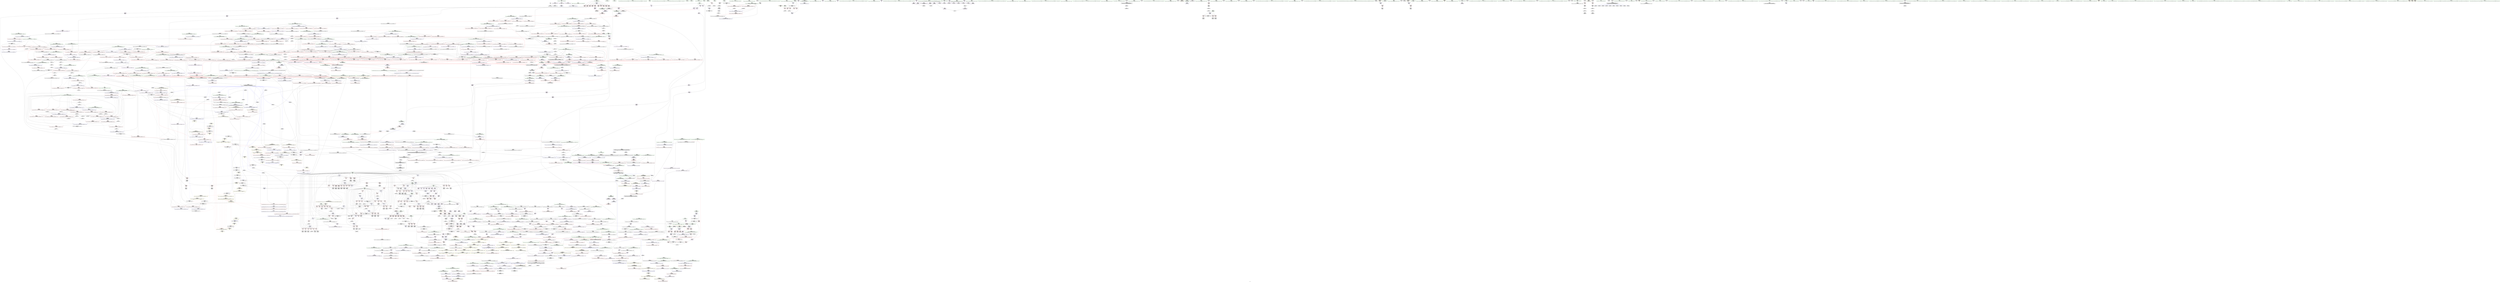 digraph "SVFG" {
	label="SVFG";

	Node0x559384ee4cc0 [shape=record,color=grey,label="{NodeID: 0\nNullPtr}"];
	Node0x559384ee4cc0 -> Node0x559385125640[style=solid];
	Node0x559384ee4cc0 -> Node0x559385158050[style=solid];
	Node0x559385193260 [shape=record,color=grey,label="{NodeID: 1882\n1716 = cmp(1714, 1715, )\n}"];
	Node0x55938512bdc0 [shape=record,color=red,label="{NodeID: 775\n1048\<--1010\n\<--__first.addr\n_ZSt27__unguarded_partition_pivotIPiN9__gnu_cxx5__ops15_Iter_comp_iterIPFbiiEEEET_S7_S7_T0_\n}"];
	Node0x55938512bdc0 -> Node0x559385135e50[style=solid];
	Node0x55938522c1f0 [shape=record,color=yellow,style=double,label="{NodeID: 2657\n10V_3 = CSCHI(MR_10V_2)\npts\{13 \}\nCS[]|{<s0>49}}"];
	Node0x55938522c1f0:s0 -> Node0x5593851fa1e0[style=dashed,color=blue];
	Node0x559385122830 [shape=record,color=purple,label="{NodeID: 443\n438\<--19\narrayidx13\<--v\nmain\n}"];
	Node0x559385122830 -> Node0x559385159740[style=solid];
	Node0x559385161ef0 [shape=record,color=blue,label="{NodeID: 1218\n1848\<--1876\n__next\<--incdec.ptr3\n_ZSt25__unguarded_linear_insertIPiN9__gnu_cxx5__ops14_Val_comp_iterIPFbiiEEEEvT_T0_\n}"];
	Node0x559385161ef0 -> Node0x5593851fe7e0[style=dashed];
	Node0x559385115fd0 [shape=record,color=green,label="{NodeID: 111\n824\<--825\nagg.tmp3\<--agg.tmp3_field_insensitive\n_ZSt16__introsort_loopIPilN9__gnu_cxx5__ops15_Iter_comp_iterIPFbiiEEEEvT_S7_T0_T1_\n}"];
	Node0x559385115fd0 -> Node0x5593851296c0[style=solid];
	Node0x559385115fd0 -> Node0x559385134520[style=solid];
	Node0x5593851f42e0 [shape=record,color=black,label="{NodeID: 1993\nMR_174V_3 = PHI(MR_174V_1, MR_174V_2, )\npts\{9190000 \}\n}"];
	Node0x5593851317f0 [shape=record,color=red,label="{NodeID: 886\n1514\<--1505\nthis1\<--this.addr\n_ZN9__gnu_cxx5__ops14_Iter_comp_valIPFbiiEEclIPiiEEbT_RT0_\n}"];
	Node0x5593851317f0 -> Node0x559385136b50[style=solid];
	Node0x5593852a7ec0 [shape=record,color=black,label="{NodeID: 2768\n1965 = PHI(1950, )\n2nd arg _ZNSt20__copy_move_backwardILb1ELb1ESt26random_access_iterator_tagE13__copy_move_bIiEEPT_PKS3_S6_S4_ }"];
	Node0x5593852a7ec0 -> Node0x559385162a50[style=solid];
	Node0x5593851382e0 [shape=record,color=purple,label="{NodeID: 554\n2119\<--1993\noffset_0\<--\n}"];
	Node0x5593851382e0 -> Node0x559385157d80[style=solid];
	Node0x55938511aee0 [shape=record,color=green,label="{NodeID: 222\n1776\<--1777\n__first.addr\<--__first.addr_field_insensitive\n_ZSt26__unguarded_insertion_sortIPiN9__gnu_cxx5__ops15_Iter_comp_iterIPFbiiEEEEvT_S7_T0_\n}"];
	Node0x55938511aee0 -> Node0x5593851547e0[style=solid];
	Node0x55938511aee0 -> Node0x5593851611f0[style=solid];
	Node0x559385156ad0 [shape=record,color=red,label="{NodeID: 997\n2025\<--2024\n\<--_M_comp\n_ZN9__gnu_cxx5__ops14_Val_comp_iterIPFbiiEEclIiPiEEbRT_T0_\n}"];
	Node0x55938513dd10 [shape=record,color=red,label="{NodeID: 665\n514\<--387\n\<--i\nmain\n}"];
	Node0x55938513dd10 -> Node0x559385127d90[style=solid];
	Node0x559385128ea0 [shape=record,color=black,label="{NodeID: 333\n781\<--735\n\<--__comp\n_ZSt6__sortIPiN9__gnu_cxx5__ops15_Iter_comp_iterIPFbiiEEEEvT_S7_T0_\n}"];
	Node0x559385128ea0 -> Node0x5593851341e0[style=solid];
	Node0x55938515c590 [shape=record,color=blue,label="{NodeID: 1108\n1014\<--1032\n__mid\<--add.ptr\n_ZSt27__unguarded_partition_pivotIPiN9__gnu_cxx5__ops15_Iter_comp_iterIPFbiiEEEET_S7_S7_T0_\n}"];
	Node0x55938515c590 -> Node0x55938512c1d0[style=dashed];
	Node0x559384eea4c0 [shape=record,color=green,label="{NodeID: 1\n7\<--1\n__dso_handle\<--dummyObj\nGlob }"];
	Node0x5593851933e0 [shape=record,color=grey,label="{NodeID: 1883\n183 = cmp(182, 184, )\n}"];
	Node0x55938512be90 [shape=record,color=red,label="{NodeID: 776\n1051\<--1010\n\<--__first.addr\n_ZSt27__unguarded_partition_pivotIPiN9__gnu_cxx5__ops15_Iter_comp_iterIPFbiiEEEET_S7_S7_T0_\n|{<s0>67}}"];
	Node0x55938512be90:s0 -> Node0x5593852b3260[style=solid,color=red];
	Node0x55938522c350 [shape=record,color=yellow,style=double,label="{NodeID: 2658\n10V_3 = CSCHI(MR_10V_2)\npts\{13 \}\nCS[]|{<s0>51}}"];
	Node0x55938522c350:s0 -> Node0x55938522b9b0[style=dashed,color=blue];
	Node0x559385122900 [shape=record,color=purple,label="{NodeID: 444\n500\<--19\narrayidx42\<--v\nmain\n}"];
	Node0x559385161fc0 [shape=record,color=blue,label="{NodeID: 1219\n1881\<--1880\n\<--\n_ZSt25__unguarded_linear_insertIPiN9__gnu_cxx5__ops14_Val_comp_iterIPFbiiEEEEvT_T0_\n|{<s0>116|<s1>119}}"];
	Node0x559385161fc0:s0 -> Node0x5593851d9eb0[style=dashed,color=blue];
	Node0x559385161fc0:s1 -> Node0x5593851f4ce0[style=dashed,color=blue];
	Node0x5593851160a0 [shape=record,color=green,label="{NodeID: 112\n826\<--827\nagg.tmp5\<--agg.tmp5_field_insensitive\n_ZSt16__introsort_loopIPilN9__gnu_cxx5__ops15_Iter_comp_iterIPFbiiEEEEvT_S7_T0_T1_\n}"];
	Node0x5593851160a0 -> Node0x559385129790[style=solid];
	Node0x5593851160a0 -> Node0x5593851345f0[style=solid];
	Node0x5593851f47e0 [shape=record,color=black,label="{NodeID: 1994\nMR_176V_2 = PHI(MR_176V_3, MR_176V_1, )\npts\{9210000 \}\n}"];
	Node0x5593851318c0 [shape=record,color=red,label="{NodeID: 887\n1517\<--1507\n\<--__it.addr\n_ZN9__gnu_cxx5__ops14_Iter_comp_valIPFbiiEEclIPiiEEbT_RT0_\n}"];
	Node0x5593851318c0 -> Node0x559385131b30[style=solid];
	Node0x5593852a7fd0 [shape=record,color=black,label="{NodeID: 2769\n2011 = PHI(1842, )\n0th arg _ZN9__gnu_cxx5__ops14_Val_comp_iterIPFbiiEEclIiPiEEbRT_T0_ }"];
	Node0x5593852a7fd0 -> Node0x559385162cc0[style=solid];
	Node0x5593851383b0 [shape=record,color=purple,label="{NodeID: 555\n2024\<--2023\n_M_comp\<--this1\n_ZN9__gnu_cxx5__ops14_Val_comp_iterIPFbiiEEclIiPiEEbRT_T0_\n}"];
	Node0x5593851383b0 -> Node0x559385156ad0[style=solid];
	Node0x55938511afb0 [shape=record,color=green,label="{NodeID: 223\n1778\<--1779\n__last.addr\<--__last.addr_field_insensitive\n_ZSt26__unguarded_insertion_sortIPiN9__gnu_cxx5__ops15_Iter_comp_iterIPFbiiEEEEvT_S7_T0_\n}"];
	Node0x55938511afb0 -> Node0x5593851548b0[style=solid];
	Node0x55938511afb0 -> Node0x5593851612c0[style=solid];
	Node0x5593851dbcd0 [shape=record,color=yellow,style=double,label="{NodeID: 2105\n8V_1 = ENCHI(MR_8V_0)\npts\{150000 \}\nFun[_ZN9__gnu_cxx5__ops14_Iter_comp_valIPFbiiEEclIPiiEEbT_RT0_]}"];
	Node0x559385156ba0 [shape=record,color=red,label="{NodeID: 998\n2027\<--2026\n\<--\n_ZN9__gnu_cxx5__ops14_Val_comp_iterIPFbiiEEclIiPiEEbRT_T0_\n}"];
	Node0x55938513dde0 [shape=record,color=red,label="{NodeID: 666\n535\<--387\n\<--i\nmain\n}"];
	Node0x55938513dde0 -> Node0x55938518e760[style=solid];
	Node0x559385128f70 [shape=record,color=black,label="{NodeID: 334\n767\<--741\n\<--agg.tmp\n_ZSt6__sortIPiN9__gnu_cxx5__ops15_Iter_comp_iterIPFbiiEEEEvT_S7_T0_\n}"];
	Node0x559385128f70 -> Node0x559385133f70[style=solid];
	Node0x55938520fdc0 [shape=record,color=yellow,style=double,label="{NodeID: 2216\n8V_1 = ENCHI(MR_8V_0)\npts\{150000 \}\nFun[_ZSt6__sortIPiN9__gnu_cxx5__ops15_Iter_comp_iterIPFbiiEEEEvT_S7_T0_]|{<s0>43|<s1>45}}"];
	Node0x55938520fdc0:s0 -> Node0x55938520f690[style=dashed,color=red];
	Node0x55938520fdc0:s1 -> Node0x55938520a850[style=dashed,color=red];
	Node0x55938515c660 [shape=record,color=blue, style = dotted,label="{NodeID: 1109\n2100\<--2102\noffset_0\<--dummyVal\n_ZSt27__unguarded_partition_pivotIPiN9__gnu_cxx5__ops15_Iter_comp_iterIPFbiiEEEET_S7_S7_T0_\n}"];
	Node0x55938515c660 -> Node0x55938512c2a0[style=dashed];
	Node0x559384eec870 [shape=record,color=green,label="{NodeID: 2\n29\<--1\n_ZSt4cerr\<--dummyObj\nGlob }"];
	Node0x559385193560 [shape=record,color=grey,label="{NodeID: 1884\n295 = cmp(286, 294, )\n}"];
	Node0x559385193560 -> Node0x55938518a320[style=solid];
	Node0x55938512bf60 [shape=record,color=red,label="{NodeID: 777\n1025\<--1012\n\<--__last.addr\n_ZSt27__unguarded_partition_pivotIPiN9__gnu_cxx5__ops15_Iter_comp_iterIPFbiiEEEET_S7_S7_T0_\n}"];
	Node0x55938512bf60 -> Node0x55938512a7d0[style=solid];
	Node0x5593851229d0 [shape=record,color=purple,label="{NodeID: 445\n503\<--19\narrayidx44\<--v\nmain\n}"];
	Node0x5593851229d0 -> Node0x559385140410[style=solid];
	Node0x559385162090 [shape=record,color=blue,label="{NodeID: 1220\n1890\<--1885\ncoerce.dive\<--__comp.coerce\n_ZN9__gnu_cxx5__ops15__val_comp_iterIPFbiiEEENS0_14_Val_comp_iterIT_EENS0_15_Iter_comp_iterIS5_EE\n|{<s0>128}}"];
	Node0x559385162090:s0 -> Node0x559385209890[style=dashed,color=red];
	Node0x559385116170 [shape=record,color=green,label="{NodeID: 113\n855\<--856\n_ZSt14__partial_sortIPiN9__gnu_cxx5__ops15_Iter_comp_iterIPFbiiEEEEvT_S7_S7_T0_\<--_ZSt14__partial_sortIPiN9__gnu_cxx5__ops15_Iter_comp_iterIPFbiiEEEEvT_S7_S7_T0__field_insensitive\n}"];
	Node0x5593851f4ce0 [shape=record,color=black,label="{NodeID: 1995\nMR_10V_2 = PHI(MR_10V_3, MR_10V_1, )\npts\{13 \}\n|{<s0>58|<s1>119|<s2>119}}"];
	Node0x5593851f4ce0:s0 -> Node0x5593851f38e0[style=dashed,color=blue];
	Node0x5593851f4ce0:s1 -> Node0x559385155750[style=dashed,color=red];
	Node0x5593851f4ce0:s2 -> Node0x5593851fdde0[style=dashed,color=red];
	Node0x559385131990 [shape=record,color=red,label="{NodeID: 888\n1519\<--1509\n\<--__val.addr\n_ZN9__gnu_cxx5__ops14_Iter_comp_valIPFbiiEEclIPiiEEbT_RT0_\n}"];
	Node0x559385131990 -> Node0x559385131c00[style=solid];
	Node0x5593852a80e0 [shape=record,color=black,label="{NodeID: 2770\n2012 = PHI(1846, )\n1st arg _ZN9__gnu_cxx5__ops14_Val_comp_iterIPFbiiEEclIiPiEEbRT_T0_ }"];
	Node0x5593852a80e0 -> Node0x559385162d90[style=solid];
	Node0x559385138480 [shape=record,color=purple,label="{NodeID: 556\n2042\<--2041\n_M_comp\<--this1\n_ZN9__gnu_cxx5__ops14_Val_comp_iterIPFbiiEEC2EONS0_15_Iter_comp_iterIS3_EE\n}"];
	Node0x559385138480 -> Node0x5593851630d0[style=solid];
	Node0x55938511b080 [shape=record,color=green,label="{NodeID: 224\n1780\<--1781\n__i\<--__i_field_insensitive\n_ZSt26__unguarded_insertion_sortIPiN9__gnu_cxx5__ops15_Iter_comp_iterIPFbiiEEEEvT_S7_T0_\n}"];
	Node0x55938511b080 -> Node0x559385154980[style=solid];
	Node0x55938511b080 -> Node0x559385154a50[style=solid];
	Node0x55938511b080 -> Node0x559385154b20[style=solid];
	Node0x55938511b080 -> Node0x559385161390[style=solid];
	Node0x55938511b080 -> Node0x559385161600[style=solid];
	Node0x5593851dbdb0 [shape=record,color=yellow,style=double,label="{NodeID: 2106\n270V_1 = ENCHI(MR_270V_0)\npts\{13150000 \}\nFun[_ZN9__gnu_cxx5__ops14_Iter_comp_valIPFbiiEEclIPiiEEbT_RT0_]}"];
	Node0x5593851dbdb0 -> Node0x559385131a60[style=dashed];
	Node0x559385156c70 [shape=record,color=red,label="{NodeID: 999\n2029\<--2028\n\<--\n_ZN9__gnu_cxx5__ops14_Val_comp_iterIPFbiiEEclIiPiEEbRT_T0_\n}"];
	Node0x55938513deb0 [shape=record,color=red,label="{NodeID: 667\n563\<--387\n\<--i\nmain\n}"];
	Node0x55938513deb0 -> Node0x5593851939e0[style=solid];
	Node0x559385129040 [shape=record,color=black,label="{NodeID: 335\n780\<--743\n\<--agg.tmp2\n_ZSt6__sortIPiN9__gnu_cxx5__ops15_Iter_comp_iterIPFbiiEEEEvT_S7_T0_\n}"];
	Node0x559385129040 -> Node0x559385134110[style=solid];
	Node0x55938515c730 [shape=record,color=blue, style = dotted,label="{NodeID: 1110\n2103\<--2105\noffset_0\<--dummyVal\n_ZSt27__unguarded_partition_pivotIPiN9__gnu_cxx5__ops15_Iter_comp_iterIPFbiiEEEET_S7_S7_T0_\n}"];
	Node0x55938515c730 -> Node0x55938512c370[style=dashed];
	Node0x559384e28710 [shape=record,color=green,label="{NodeID: 3\n30\<--1\n.str\<--dummyObj\nGlob }"];
	Node0x5593851936e0 [shape=record,color=grey,label="{NodeID: 1885\n932 = cmp(931, 841, )\n}"];
	Node0x55938512c030 [shape=record,color=red,label="{NodeID: 778\n1038\<--1012\n\<--__last.addr\n_ZSt27__unguarded_partition_pivotIPiN9__gnu_cxx5__ops15_Iter_comp_iterIPFbiiEEEET_S7_S7_T0_\n}"];
	Node0x55938512c030 -> Node0x559385135be0[style=solid];
	Node0x559385122aa0 [shape=record,color=purple,label="{NodeID: 446\n507\<--19\n\<--v\nmain\n}"];
	Node0x559385162160 [shape=record,color=blue,label="{NodeID: 1221\n1903\<--1900\n__first.addr\<--__first\n_ZSt23__copy_move_backward_a2ILb1EPiS0_ET1_T0_S2_S1_\n}"];
	Node0x559385162160 -> Node0x559385155a90[style=dashed];
	Node0x55938511b5b0 [shape=record,color=green,label="{NodeID: 114\n870\<--871\n_ZSt27__unguarded_partition_pivotIPiN9__gnu_cxx5__ops15_Iter_comp_iterIPFbiiEEEET_S7_S7_T0_\<--_ZSt27__unguarded_partition_pivotIPiN9__gnu_cxx5__ops15_Iter_comp_iterIPFbiiEEEET_S7_S7_T0__field_insensitive\n}"];
	Node0x5593851f51e0 [shape=record,color=black,label="{NodeID: 1996\nMR_73V_2 = PHI(MR_73V_3, MR_73V_1, )\npts\{17830000 \}\n}"];
	Node0x5593851f51e0 -> Node0x559385161530[style=dashed];
	Node0x559385131a60 [shape=record,color=red,label="{NodeID: 889\n1516\<--1515\n\<--_M_comp\n_ZN9__gnu_cxx5__ops14_Iter_comp_valIPFbiiEEclIPiiEEbT_RT0_\n}"];
	Node0x5593852a81f0 [shape=record,color=black,label="{NodeID: 2771\n2013 = PHI(1863, )\n2nd arg _ZN9__gnu_cxx5__ops14_Val_comp_iterIPFbiiEEclIiPiEEbRT_T0_ }"];
	Node0x5593852a81f0 -> Node0x559385162e60[style=solid];
	Node0x559385138550 [shape=record,color=purple,label="{NodeID: 557\n2044\<--2043\n_M_comp2\<--\n_ZN9__gnu_cxx5__ops14_Val_comp_iterIPFbiiEEC2EONS0_15_Iter_comp_iterIS3_EE\n|{<s0>135}}"];
	Node0x559385138550:s0 -> Node0x5593852a77a0[style=solid,color=red];
	Node0x55938511b150 [shape=record,color=green,label="{NodeID: 225\n1782\<--1783\nagg.tmp\<--agg.tmp_field_insensitive\n_ZSt26__unguarded_insertion_sortIPiN9__gnu_cxx5__ops15_Iter_comp_iterIPFbiiEEEEvT_S7_T0_\n}"];
	Node0x55938511b150 -> Node0x559385137920[style=solid];
	Node0x55938511b150 -> Node0x5593851379f0[style=solid];
	Node0x559385156d40 [shape=record,color=red,label="{NodeID: 1000\n2041\<--2035\nthis1\<--this.addr\n_ZN9__gnu_cxx5__ops14_Val_comp_iterIPFbiiEEC2EONS0_15_Iter_comp_iterIS3_EE\n}"];
	Node0x559385156d40 -> Node0x559385138480[style=solid];
	Node0x55938513df80 [shape=record,color=red,label="{NodeID: 668\n567\<--387\n\<--i\nmain\n}"];
	Node0x55938513df80 -> Node0x55938515a030[style=solid];
	Node0x559385129110 [shape=record,color=black,label="{NodeID: 336\n757\<--755\nsub.ptr.lhs.cast\<--\n_ZSt6__sortIPiN9__gnu_cxx5__ops15_Iter_comp_iterIPFbiiEEEEvT_S7_T0_\n}"];
	Node0x559385129110 -> Node0x55938518d0e0[style=solid];
	Node0x55938515c800 [shape=record,color=blue,label="{NodeID: 1111\n1076\<--1065\ncoerce.dive\<--__comp.coerce\n_ZSt13__heap_selectIPiN9__gnu_cxx5__ops15_Iter_comp_iterIPFbiiEEEEvT_S7_S7_T0_\n|{<s0>68|<s1>69|<s2>70}}"];
	Node0x55938515c800:s0 -> Node0x559385204420[style=dashed,color=red];
	Node0x55938515c800:s1 -> Node0x559385203b20[style=dashed,color=red];
	Node0x55938515c800:s2 -> Node0x55938520d8d0[style=dashed,color=red];
	Node0x559385113450 [shape=record,color=green,label="{NodeID: 4\n32\<--1\n_ZSt3cin\<--dummyObj\nGlob }"];
	Node0x559385193860 [shape=record,color=grey,label="{NodeID: 1886\n640 = cmp(632, 639, )\n}"];
	Node0x559385193860 -> Node0x5593849f4f60[style=solid];
	Node0x55938512c100 [shape=record,color=red,label="{NodeID: 779\n1050\<--1012\n\<--__last.addr\n_ZSt27__unguarded_partition_pivotIPiN9__gnu_cxx5__ops15_Iter_comp_iterIPFbiiEEEET_S7_S7_T0_\n|{<s0>67}}"];
	Node0x55938512c100:s0 -> Node0x5593852b3120[style=solid,color=red];
	Node0x559385122b70 [shape=record,color=purple,label="{NodeID: 447\n508\<--19\narrayidx46\<--v\nmain\n}"];
	Node0x559385122b70 -> Node0x5593851404e0[style=solid];
	Node0x559385162230 [shape=record,color=blue,label="{NodeID: 1222\n1905\<--1901\n__last.addr\<--__last\n_ZSt23__copy_move_backward_a2ILb1EPiS0_ET1_T0_S2_S1_\n}"];
	Node0x559385162230 -> Node0x559385155b60[style=dashed];
	Node0x55938511b6b0 [shape=record,color=green,label="{NodeID: 115\n888\<--889\n__n.addr\<--__n.addr_field_insensitive\n_ZSt4__lgl\n}"];
	Node0x55938511b6b0 -> Node0x559385142490[style=solid];
	Node0x55938511b6b0 -> Node0x55938515b960[style=solid];
	Node0x5593851f56e0 [shape=record,color=black,label="{NodeID: 1997\nMR_75V_2 = PHI(MR_75V_3, MR_75V_1, )\npts\{17850000 \}\n}"];
	Node0x5593851f56e0 -> Node0x559385161460[style=dashed];
	Node0x559385131b30 [shape=record,color=red,label="{NodeID: 890\n1518\<--1517\n\<--\n_ZN9__gnu_cxx5__ops14_Iter_comp_valIPFbiiEEclIPiiEEbT_RT0_\n}"];
	Node0x5593852a8300 [shape=record,color=black,label="{NodeID: 2772\n1650 = PHI(1553, 1563, 1567, 1577, 1585, 1589, 1642, )\n0th arg _ZSt9iter_swapIPiS0_EvT_T0_ }"];
	Node0x5593852a8300 -> Node0x559385160420[style=solid];
	Node0x559385138620 [shape=record,color=purple,label="{NodeID: 558\n2059\<--2058\n_M_comp\<--this1\n_ZN9__gnu_cxx5__ops15_Iter_comp_iterIPFbiiEEC2ES3_\n}"];
	Node0x559385138620 -> Node0x559385163340[style=solid];
	Node0x55938511b220 [shape=record,color=green,label="{NodeID: 226\n1784\<--1785\nagg.tmp1\<--agg.tmp1_field_insensitive\n_ZSt26__unguarded_insertion_sortIPiN9__gnu_cxx5__ops15_Iter_comp_iterIPFbiiEEEEvT_S7_T0_\n}"];
	Node0x55938511b220 -> Node0x55938511fb80[style=solid];
	Node0x55938511b220 -> Node0x559385137ac0[style=solid];
	Node0x559385156e10 [shape=record,color=red,label="{NodeID: 1001\n2043\<--2037\n\<--__comp.addr\n_ZN9__gnu_cxx5__ops14_Val_comp_iterIPFbiiEEC2EONS0_15_Iter_comp_iterIS3_EE\n}"];
	Node0x559385156e10 -> Node0x559385138550[style=solid];
	Node0x55938513e050 [shape=record,color=red,label="{NodeID: 669\n568\<--387\n\<--i\nmain\n}"];
	Node0x55938513e050 -> Node0x5593851280d0[style=solid];
	Node0x5593851291e0 [shape=record,color=black,label="{NodeID: 337\n758\<--756\nsub.ptr.rhs.cast\<--\n_ZSt6__sortIPiN9__gnu_cxx5__ops15_Iter_comp_iterIPFbiiEEEEvT_S7_T0_\n}"];
	Node0x5593851291e0 -> Node0x55938518d0e0[style=solid];
	Node0x55938515c8d0 [shape=record,color=blue,label="{NodeID: 1112\n1068\<--1062\n__first.addr\<--__first\n_ZSt13__heap_selectIPiN9__gnu_cxx5__ops15_Iter_comp_iterIPFbiiEEEEvT_S7_S7_T0_\n}"];
	Node0x55938515c8d0 -> Node0x55938512c440[style=dashed];
	Node0x55938515c8d0 -> Node0x55938512c510[style=dashed];
	Node0x55938515c8d0 -> Node0x55938512c5e0[style=dashed];
	Node0x559385112b30 [shape=record,color=green,label="{NodeID: 5\n33\<--1\n_ZSt4cout\<--dummyObj\nGlob }"];
	Node0x5593851939e0 [shape=record,color=grey,label="{NodeID: 1887\n565 = cmp(563, 564, )\n}"];
	Node0x55938512c1d0 [shape=record,color=red,label="{NodeID: 780\n1037\<--1014\n\<--__mid\n_ZSt27__unguarded_partition_pivotIPiN9__gnu_cxx5__ops15_Iter_comp_iterIPFbiiEEEET_S7_S7_T0_\n|{<s0>65}}"];
	Node0x55938512c1d0:s0 -> Node0x5593852af460[style=solid,color=red];
	Node0x55938522c8d0 [shape=record,color=yellow,style=double,label="{NodeID: 2662\n10V_3 = CSCHI(MR_10V_2)\npts\{13 \}\nCS[]|{<s0>70|<s1>71}}"];
	Node0x55938522c8d0:s0 -> Node0x5593851f10e0[style=dashed,color=blue];
	Node0x55938522c8d0:s1 -> Node0x5593851f1ae0[style=dashed,color=blue];
	Node0x559385122c40 [shape=record,color=purple,label="{NodeID: 448\n588\<--19\n\<--v\nmain\n}"];
	Node0x559385162300 [shape=record,color=blue,label="{NodeID: 1223\n1907\<--1902\n__result.addr\<--__result\n_ZSt23__copy_move_backward_a2ILb1EPiS0_ET1_T0_S2_S1_\n}"];
	Node0x559385162300 -> Node0x559385155c30[style=dashed];
	Node0x55938511b780 [shape=record,color=green,label="{NodeID: 116\n894\<--895\nllvm.ctlz.i64\<--llvm.ctlz.i64_field_insensitive\n}"];
	Node0x5593851f5be0 [shape=record,color=black,label="{NodeID: 1998\nMR_68V_3 = PHI(MR_68V_4, MR_68V_2, )\npts\{1781 \}\n}"];
	Node0x5593851f5be0 -> Node0x559385154980[style=dashed];
	Node0x5593851f5be0 -> Node0x559385154a50[style=dashed];
	Node0x5593851f5be0 -> Node0x559385154b20[style=dashed];
	Node0x5593851f5be0 -> Node0x559385161600[style=dashed];
	Node0x559385131c00 [shape=record,color=red,label="{NodeID: 891\n1520\<--1519\n\<--\n_ZN9__gnu_cxx5__ops14_Iter_comp_valIPFbiiEEclIPiiEEbT_RT0_\n}"];
	Node0x5593852a88c0 [shape=record,color=black,label="{NodeID: 2773\n1651 = PHI(1554, 1564, 1568, 1578, 1586, 1590, 1643, )\n1st arg _ZSt9iter_swapIPiS0_EvT_T0_ }"];
	Node0x5593852a88c0 -> Node0x5593851604f0[style=solid];
	Node0x5593851386f0 [shape=record,color=purple,label="{NodeID: 559\n610\<--11\nadd.ptr\<--srt\nmain\n|{<s0>33}}"];
	Node0x5593851386f0:s0 -> Node0x5593852a9690[style=solid,color=red];
	Node0x55938511b2f0 [shape=record,color=green,label="{NodeID: 227\n1819\<--1820\n__first.addr\<--__first.addr_field_insensitive\n_ZSt13move_backwardIPiS0_ET0_T_S2_S1_\n}"];
	Node0x55938511b2f0 -> Node0x559385154d90[style=solid];
	Node0x55938511b2f0 -> Node0x5593851616d0[style=solid];
	Node0x559385156ee0 [shape=record,color=red,label="{NodeID: 1002\n2046\<--2045\n\<--call\n_ZN9__gnu_cxx5__ops14_Val_comp_iterIPFbiiEEC2EONS0_15_Iter_comp_iterIS3_EE\n}"];
	Node0x559385156ee0 -> Node0x5593851630d0[style=solid];
	Node0x55938513e120 [shape=record,color=red,label="{NodeID: 670\n572\<--387\n\<--i\nmain\n}"];
	Node0x55938513e120 -> Node0x5593851281a0[style=solid];
	Node0x5593851292b0 [shape=record,color=black,label="{NodeID: 338\n790\<--805\n_ZN9__gnu_cxx5__ops16__iter_comp_iterIPFbiiEEENS0_15_Iter_comp_iterIT_EES5__ret\<--\n_ZN9__gnu_cxx5__ops16__iter_comp_iterIPFbiiEEENS0_15_Iter_comp_iterIT_EES5_\n|{<s0>13}}"];
	Node0x5593851292b0:s0 -> Node0x5593852a1d70[style=solid,color=blue];
	Node0x55938515c9a0 [shape=record,color=blue,label="{NodeID: 1113\n1070\<--1063\n__middle.addr\<--__middle\n_ZSt13__heap_selectIPiN9__gnu_cxx5__ops15_Iter_comp_iterIPFbiiEEEEvT_S7_S7_T0_\n}"];
	Node0x55938515c9a0 -> Node0x55938512c6b0[style=dashed];
	Node0x55938515c9a0 -> Node0x55938512c780[style=dashed];
	Node0x55938515c9a0 -> Node0x55938512c850[style=dashed];
	Node0x559385112bc0 [shape=record,color=green,label="{NodeID: 6\n34\<--1\n.str.3\<--dummyObj\nGlob }"];
	Node0x559385193b60 [shape=record,color=grey,label="{NodeID: 1888\n558 = cmp(554, 210, )\n}"];
	Node0x55938512c2a0 [shape=record,color=red,label="{NodeID: 781\n1044\<--1043\n\<--coerce.dive3\n_ZSt27__unguarded_partition_pivotIPiN9__gnu_cxx5__ops15_Iter_comp_iterIPFbiiEEEET_S7_S7_T0_\n|{<s0>65}}"];
	Node0x55938512c2a0:s0 -> Node0x5593852af680[style=solid,color=red];
	Node0x55938522ca30 [shape=record,color=yellow,style=double,label="{NodeID: 2663\n10V_6 = CSCHI(MR_10V_5)\npts\{13 \}\nCS[]|{<s0>75|<s1>75|<s2>80}}"];
	Node0x55938522ca30:s0 -> Node0x5593851e61e0[style=dashed,color=blue];
	Node0x55938522ca30:s1 -> Node0x5593851f60e0[style=dashed,color=blue];
	Node0x55938522ca30:s2 -> Node0x55938522c8d0[style=dashed,color=blue];
	Node0x559385122d10 [shape=record,color=purple,label="{NodeID: 449\n589\<--19\narrayidx88\<--v\nmain\n}"];
	Node0x559385122d10 -> Node0x559385140750[style=solid];
	Node0x5593851623d0 [shape=record,color=blue,label="{NodeID: 1224\n1926\<--1925\n__it.addr\<--__it\n_ZSt12__miter_baseIPiET_S1_\n}"];
	Node0x5593851623d0 -> Node0x559385155d00[style=dashed];
	Node0x55938511b880 [shape=record,color=green,label="{NodeID: 117\n910\<--911\n__comp\<--__comp_field_insensitive\n_ZSt22__final_insertion_sortIPiN9__gnu_cxx5__ops15_Iter_comp_iterIPFbiiEEEEvT_S7_T0_\n}"];
	Node0x55938511b880 -> Node0x559385129c70[style=solid];
	Node0x55938511b880 -> Node0x559385129d40[style=solid];
	Node0x55938511b880 -> Node0x559385129e10[style=solid];
	Node0x55938511b880 -> Node0x559385134ba0[style=solid];
	Node0x5593851f60e0 [shape=record,color=black,label="{NodeID: 1999\nMR_10V_3 = PHI(MR_10V_1, MR_10V_4, )\npts\{13 \}\n|{|<s2>75}}"];
	Node0x5593851f60e0 -> Node0x55938512dd70[style=dashed];
	Node0x5593851f60e0 -> Node0x55938512de40[style=dashed];
	Node0x5593851f60e0:s2 -> Node0x5593851e11e0[style=dashed,color=red];
	Node0x559385131cd0 [shape=record,color=red,label="{NodeID: 892\n1553\<--1531\n\<--__result.addr\n_ZSt22__move_median_to_firstIPiN9__gnu_cxx5__ops15_Iter_comp_iterIPFbiiEEEEvT_S7_S7_S7_T0_\n|{<s0>94}}"];
	Node0x559385131cd0:s0 -> Node0x5593852a8300[style=solid,color=red];
	Node0x5593852a8b80 [shape=record,color=black,label="{NodeID: 2774\n1295 = PHI(1195, 1270, )\n0th arg _ZSt13__adjust_heapIPiliN9__gnu_cxx5__ops15_Iter_comp_iterIPFbiiEEEEvT_T0_S8_T1_T2_ }"];
	Node0x5593852a8b80 -> Node0x55938515e060[style=solid];
	Node0x5593851387c0 [shape=record,color=purple,label="{NodeID: 560\n652\<--11\nadd.ptr117\<--srt\nmain\n|{<s0>34}}"];
	Node0x5593851387c0:s0 -> Node0x5593852b3930[style=solid,color=red];
	Node0x55938511b3c0 [shape=record,color=green,label="{NodeID: 228\n1821\<--1822\n__last.addr\<--__last.addr_field_insensitive\n_ZSt13move_backwardIPiS0_ET0_T_S2_S1_\n}"];
	Node0x55938511b3c0 -> Node0x559385154e60[style=solid];
	Node0x55938511b3c0 -> Node0x5593851617a0[style=solid];
	Node0x559385209890 [shape=record,color=yellow,style=double,label="{NodeID: 2110\n283V_1 = ENCHI(MR_283V_0)\npts\{795 2055 13010000 18890000 \}\nFun[_ZN9__gnu_cxx5__ops14_Val_comp_iterIPFbiiEEC2EONS0_15_Iter_comp_iterIS3_EE]}"];
	Node0x559385209890 -> Node0x559385156ee0[style=dashed];
	Node0x559385156fb0 [shape=record,color=red,label="{NodeID: 1003\n2058\<--2052\nthis1\<--this.addr\n_ZN9__gnu_cxx5__ops15_Iter_comp_iterIPFbiiEEC2ES3_\n}"];
	Node0x559385156fb0 -> Node0x559385138620[style=solid];
	Node0x55938513e1f0 [shape=record,color=red,label="{NodeID: 671\n580\<--387\n\<--i\nmain\n}"];
	Node0x55938513e1f0 -> Node0x559385128340[style=solid];
	Node0x559385129380 [shape=record,color=black,label="{NodeID: 339\n850\<--812\n\<--__comp\n_ZSt16__introsort_loopIPilN9__gnu_cxx5__ops15_Iter_comp_iterIPFbiiEEEEvT_S7_T0_T1_\n}"];
	Node0x559385129380 -> Node0x559385134790[style=solid];
	Node0x55938515ca70 [shape=record,color=blue,label="{NodeID: 1114\n1072\<--1064\n__last.addr\<--__last\n_ZSt13__heap_selectIPiN9__gnu_cxx5__ops15_Iter_comp_iterIPFbiiEEEEvT_S7_S7_T0_\n}"];
	Node0x55938515ca70 -> Node0x55938512c920[style=dashed];
	Node0x559385112e70 [shape=record,color=green,label="{NodeID: 7\n36\<--1\n.str.4\<--dummyObj\nGlob }"];
	Node0x559385193ce0 [shape=record,color=grey,label="{NodeID: 1889\n1795 = cmp(1793, 1794, )\n}"];
	Node0x55938512c370 [shape=record,color=red,label="{NodeID: 782\n1056\<--1055\n\<--coerce.dive6\n_ZSt27__unguarded_partition_pivotIPiN9__gnu_cxx5__ops15_Iter_comp_iterIPFbiiEEEET_S7_S7_T0_\n|{<s0>67}}"];
	Node0x55938512c370:s0 -> Node0x5593852b33a0[style=solid,color=red];
	Node0x55938522cb90 [shape=record,color=yellow,style=double,label="{NodeID: 2664\n270V_2 = CSCHI(MR_270V_1)\npts\{13150000 \}\nCS[]|{<s0>87}}"];
	Node0x55938522cb90:s0 -> Node0x55938520ef80[style=dashed,color=red];
	Node0x559385122de0 [shape=record,color=purple,label="{NodeID: 450\n656\<--22\n\<--ans\nmain\n|{<s0>34}}"];
	Node0x559385122de0:s0 -> Node0x5593852b36f0[style=solid,color=red];
	Node0x5593851624a0 [shape=record,color=blue,label="{NodeID: 1225\n1935\<--1932\n__first.addr\<--__first\n_ZSt22__copy_move_backward_aILb1EPiS0_ET1_T0_S2_S1_\n}"];
	Node0x5593851624a0 -> Node0x559385155dd0[style=dashed];
	Node0x55938511b950 [shape=record,color=green,label="{NodeID: 118\n912\<--913\n__first.addr\<--__first.addr_field_insensitive\n_ZSt22__final_insertion_sortIPiN9__gnu_cxx5__ops15_Iter_comp_iterIPFbiiEEEEvT_S7_T0_\n}"];
	Node0x55938511b950 -> Node0x559385142560[style=solid];
	Node0x55938511b950 -> Node0x559385142630[style=solid];
	Node0x55938511b950 -> Node0x559385142700[style=solid];
	Node0x55938511b950 -> Node0x5593851427d0[style=solid];
	Node0x55938511b950 -> Node0x5593851428a0[style=solid];
	Node0x55938511b950 -> Node0x55938515bb00[style=solid];
	Node0x559385131da0 [shape=record,color=red,label="{NodeID: 893\n1563\<--1531\n\<--__result.addr\n_ZSt22__move_median_to_firstIPiN9__gnu_cxx5__ops15_Iter_comp_iterIPFbiiEEEEvT_S7_S7_S7_T0_\n|{<s0>96}}"];
	Node0x559385131da0:s0 -> Node0x5593852a8300[style=solid,color=red];
	Node0x5593852a8cd0 [shape=record,color=black,label="{NodeID: 2775\n1296 = PHI(1196, 228, )\n1st arg _ZSt13__adjust_heapIPiliN9__gnu_cxx5__ops15_Iter_comp_iterIPFbiiEEEEvT_T0_S8_T1_T2_ }"];
	Node0x5593852a8cd0 -> Node0x55938515e130[style=solid];
	Node0x559385138890 [shape=record,color=purple,label="{NodeID: 561\n178\<--173\narrayidx3\<--\n_Z2goPiS_iii\n}"];
	Node0x559385138890 -> Node0x5593851587d0[style=solid];
	Node0x55938511b490 [shape=record,color=green,label="{NodeID: 229\n1823\<--1824\n__result.addr\<--__result.addr_field_insensitive\n_ZSt13move_backwardIPiS0_ET0_T_S2_S1_\n}"];
	Node0x55938511b490 -> Node0x559385154f30[style=solid];
	Node0x55938511b490 -> Node0x559385161870[style=solid];
	Node0x559385157080 [shape=record,color=red,label="{NodeID: 1004\n2061\<--2060\n\<--call\n_ZN9__gnu_cxx5__ops15_Iter_comp_iterIPFbiiEEC2ES3_\n}"];
	Node0x559385157080 -> Node0x559385163340[style=solid];
	Node0x55938513e2c0 [shape=record,color=red,label="{NodeID: 672\n591\<--387\n\<--i\nmain\n}"];
	Node0x55938513e2c0 -> Node0x5593851284e0[style=solid];
	Node0x559385129450 [shape=record,color=black,label="{NodeID: 340\n865\<--812\n\<--__comp\n_ZSt16__introsort_loopIPilN9__gnu_cxx5__ops15_Iter_comp_iterIPFbiiEEEEvT_S7_T0_T1_\n}"];
	Node0x559385129450 -> Node0x559385134930[style=solid];
	Node0x559385210330 [shape=record,color=yellow,style=double,label="{NodeID: 2222\n8V_1 = ENCHI(MR_8V_0)\npts\{150000 \}\nFun[_ZSt25__unguarded_linear_insertIPiN9__gnu_cxx5__ops14_Val_comp_iterIPFbiiEEEEvT_T0_]|{<s0>124}}"];
	Node0x559385210330:s0 -> Node0x559385205480[style=dashed,color=red];
	Node0x55938515cb40 [shape=record,color=blue,label="{NodeID: 1115\n1074\<--1086\n__i\<--\n_ZSt13__heap_selectIPiN9__gnu_cxx5__ops15_Iter_comp_iterIPFbiiEEEEvT_S7_S7_T0_\n}"];
	Node0x55938515cb40 -> Node0x5593851f15e0[style=dashed];
	Node0x559385112f00 [shape=record,color=green,label="{NodeID: 8\n38\<--1\n.str.5\<--dummyObj\nGlob }"];
	Node0x559385193e60 [shape=record,color=grey,label="{NodeID: 1890\n840 = cmp(839, 841, )\n}"];
	Node0x55938512c440 [shape=record,color=red,label="{NodeID: 783\n1081\<--1068\n\<--__first.addr\n_ZSt13__heap_selectIPiN9__gnu_cxx5__ops15_Iter_comp_iterIPFbiiEEEEvT_S7_S7_T0_\n|{<s0>68}}"];
	Node0x55938512c440:s0 -> Node0x559385292ff0[style=solid,color=red];
	Node0x559385122eb0 [shape=record,color=purple,label="{NodeID: 451\n671\<--22\narrayidx125\<--ans\nmain\n}"];
	Node0x559385122eb0 -> Node0x559385140c30[style=solid];
	Node0x559385162570 [shape=record,color=blue,label="{NodeID: 1226\n1937\<--1933\n__last.addr\<--__last\n_ZSt22__copy_move_backward_aILb1EPiS0_ET1_T0_S2_S1_\n}"];
	Node0x559385162570 -> Node0x559385155ea0[style=dashed];
	Node0x55938511ba20 [shape=record,color=green,label="{NodeID: 119\n914\<--915\n__last.addr\<--__last.addr_field_insensitive\n_ZSt22__final_insertion_sortIPiN9__gnu_cxx5__ops15_Iter_comp_iterIPFbiiEEEEvT_S7_T0_\n}"];
	Node0x55938511ba20 -> Node0x559385142970[style=solid];
	Node0x55938511ba20 -> Node0x559385142a40[style=solid];
	Node0x55938511ba20 -> Node0x559385142b10[style=solid];
	Node0x55938511ba20 -> Node0x55938515bbd0[style=solid];
	Node0x559385131e70 [shape=record,color=red,label="{NodeID: 894\n1567\<--1531\n\<--__result.addr\n_ZSt22__move_median_to_firstIPiN9__gnu_cxx5__ops15_Iter_comp_iterIPFbiiEEEEvT_S7_S7_S7_T0_\n|{<s0>97}}"];
	Node0x559385131e70:s0 -> Node0x5593852a8300[style=solid,color=red];
	Node0x5593852a8e20 [shape=record,color=black,label="{NodeID: 2776\n1297 = PHI(1197, 1276, )\n2nd arg _ZSt13__adjust_heapIPiliN9__gnu_cxx5__ops15_Iter_comp_iterIPFbiiEEEEvT_T0_S8_T1_T2_ }"];
	Node0x5593852a8e20 -> Node0x55938515e200[style=solid];
	Node0x559385138960 [shape=record,color=purple,label="{NodeID: 562\n219\<--216\narrayidx13\<--\n_Z2goPiS_iii\n}"];
	Node0x559385138960 -> Node0x55938513c310[style=solid];
	Node0x559385123860 [shape=record,color=green,label="{NodeID: 230\n1830\<--1831\n_ZSt12__miter_baseIPiET_S1_\<--_ZSt12__miter_baseIPiET_S1__field_insensitive\n}"];
	Node0x559385157150 [shape=record,color=red,label="{NodeID: 1005\n2075\<--2074\ndummyVal\<--offset_0\n_ZSt6__sortIPiN9__gnu_cxx5__ops15_Iter_comp_iterIPFbiiEEEEvT_S7_T0_\n}"];
	Node0x559385157150 -> Node0x55938515aed0[style=solid];
	Node0x55938513e390 [shape=record,color=red,label="{NodeID: 673\n603\<--387\n\<--i\nmain\n}"];
	Node0x55938513e390 -> Node0x5593851909e0[style=solid];
	Node0x559385129520 [shape=record,color=black,label="{NodeID: 341\n877\<--812\n\<--__comp\n_ZSt16__introsort_loopIPilN9__gnu_cxx5__ops15_Iter_comp_iterIPFbiiEEEEvT_S7_T0_T1_\n}"];
	Node0x559385129520 -> Node0x559385134ad0[style=solid];
	Node0x55938515cc10 [shape=record,color=blue,label="{NodeID: 1116\n1074\<--1108\n__i\<--incdec.ptr\n_ZSt13__heap_selectIPiN9__gnu_cxx5__ops15_Iter_comp_iterIPFbiiEEEEvT_S7_S7_T0_\n}"];
	Node0x55938515cc10 -> Node0x5593851f15e0[style=dashed];
	Node0x559385112f90 [shape=record,color=green,label="{NodeID: 9\n41\<--1\n\<--dummyObj\nCan only get source location for instruction, argument, global var or function.}"];
	Node0x559385193fe0 [shape=record,color=grey,label="{NodeID: 1891\n844 = cmp(843, 228, )\n}"];
	Node0x55938512c510 [shape=record,color=red,label="{NodeID: 784\n1094\<--1068\n\<--__first.addr\n_ZSt13__heap_selectIPiN9__gnu_cxx5__ops15_Iter_comp_iterIPFbiiEEEEvT_S7_S7_T0_\n|{<s0>69}}"];
	Node0x55938512c510:s0 -> Node0x5593852b4770[style=solid,color=red];
	Node0x559385122f80 [shape=record,color=purple,label="{NodeID: 452\n675\<--22\narrayidx127\<--ans\nmain\n}"];
	Node0x559385122f80 -> Node0x559385140d00[style=solid];
	Node0x559385162640 [shape=record,color=blue,label="{NodeID: 1227\n1939\<--1934\n__result.addr\<--__result\n_ZSt22__copy_move_backward_aILb1EPiS0_ET1_T0_S2_S1_\n}"];
	Node0x559385162640 -> Node0x559385155f70[style=dashed];
	Node0x55938511baf0 [shape=record,color=green,label="{NodeID: 120\n916\<--917\nagg.tmp\<--agg.tmp_field_insensitive\n_ZSt22__final_insertion_sortIPiN9__gnu_cxx5__ops15_Iter_comp_iterIPFbiiEEEEvT_S7_T0_\n}"];
	Node0x55938511baf0 -> Node0x559385129ee0[style=solid];
	Node0x55938511baf0 -> Node0x559385134c70[style=solid];
	Node0x559385131f40 [shape=record,color=red,label="{NodeID: 895\n1577\<--1531\n\<--__result.addr\n_ZSt22__move_median_to_firstIPiN9__gnu_cxx5__ops15_Iter_comp_iterIPFbiiEEEEvT_S7_S7_S7_T0_\n|{<s0>99}}"];
	Node0x559385131f40:s0 -> Node0x5593852a8300[style=solid,color=red];
	Node0x5593852a8f70 [shape=record,color=black,label="{NodeID: 2777\n1298 = PHI(1199, 1278, )\n3rd arg _ZSt13__adjust_heapIPiliN9__gnu_cxx5__ops15_Iter_comp_iterIPFbiiEEEEvT_T0_S8_T1_T2_ }"];
	Node0x5593852a8f70 -> Node0x55938515e2d0[style=solid];
	Node0x559385138a30 [shape=record,color=purple,label="{NodeID: 563\n233\<--230\narrayidx20\<--\n_Z2goPiS_iii\n}"];
	Node0x559385138a30 -> Node0x55938513c4b0[style=solid];
	Node0x559385123920 [shape=record,color=green,label="{NodeID: 231\n1836\<--1837\n_ZSt23__copy_move_backward_a2ILb1EPiS0_ET1_T0_S2_S1_\<--_ZSt23__copy_move_backward_a2ILb1EPiS0_ET1_T0_S2_S1__field_insensitive\n}"];
	Node0x559385157220 [shape=record,color=red,label="{NodeID: 1006\n2078\<--2077\ndummyVal\<--offset_0\n_ZSt6__sortIPiN9__gnu_cxx5__ops15_Iter_comp_iterIPFbiiEEEEvT_S7_T0_\n}"];
	Node0x559385157220 -> Node0x55938515afa0[style=solid];
	Node0x55938513e460 [shape=record,color=red,label="{NodeID: 674\n615\<--387\n\<--i\nmain\n}"];
	Node0x55938513e460 -> Node0x559385195ae0[style=solid];
	Node0x5593851295f0 [shape=record,color=black,label="{NodeID: 342\n849\<--820\n\<--agg.tmp\n_ZSt16__introsort_loopIPilN9__gnu_cxx5__ops15_Iter_comp_iterIPFbiiEEEEvT_S7_T0_T1_\n}"];
	Node0x5593851295f0 -> Node0x5593851346c0[style=solid];
	Node0x5593852104f0 [shape=record,color=yellow,style=double,label="{NodeID: 2224\n360V_1 = ENCHI(MR_360V_0)\npts\{1160 1254 1309 1442 1672 1705 \}\nFun[_ZSt25__unguarded_linear_insertIPiN9__gnu_cxx5__ops14_Val_comp_iterIPFbiiEEEEvT_T0_]}"];
	Node0x5593852104f0 -> Node0x559385155750[style=dashed];
	Node0x5593852104f0 -> Node0x559385155820[style=dashed];
	Node0x5593852104f0 -> Node0x5593851558f0[style=dashed];
	Node0x55938515cce0 [shape=record,color=blue,label="{NodeID: 1117\n1116\<--1113\n__first.addr\<--__first\n_ZSt11__sort_heapIPiN9__gnu_cxx5__ops15_Iter_comp_iterIPFbiiEEEEvT_S7_RT0_\n}"];
	Node0x55938515cce0 -> Node0x55938512cd30[style=dashed];
	Node0x55938515cce0 -> Node0x55938512ce00[style=dashed];
	Node0x559385113020 [shape=record,color=green,label="{NodeID: 10\n167\<--1\n\<--dummyObj\nCan only get source location for instruction, argument, global var or function.}"];
	Node0x559385194160 [shape=record,color=grey,label="{NodeID: 1892\n454 = cmp(452, 453, )\n}"];
	Node0x55938512c5e0 [shape=record,color=red,label="{NodeID: 785\n1099\<--1068\n\<--__first.addr\n_ZSt13__heap_selectIPiN9__gnu_cxx5__ops15_Iter_comp_iterIPFbiiEEEEvT_S7_S7_T0_\n|{<s0>70}}"];
	Node0x55938512c5e0:s0 -> Node0x5593852b0e50[style=solid,color=red];
	Node0x559385123050 [shape=record,color=purple,label="{NodeID: 453\n186\<--30\n\<--.str\n_Z2goPiS_iii\n}"];
	Node0x559385162710 [shape=record,color=blue,label="{NodeID: 1228\n1941\<--1947\n__simple\<--\n_ZSt22__copy_move_backward_aILb1EPiS0_ET1_T0_S2_S1_\n}"];
	Node0x55938511bbc0 [shape=record,color=green,label="{NodeID: 121\n918\<--919\nagg.tmp3\<--agg.tmp3_field_insensitive\n_ZSt22__final_insertion_sortIPiN9__gnu_cxx5__ops15_Iter_comp_iterIPFbiiEEEEvT_S7_T0_\n}"];
	Node0x55938511bbc0 -> Node0x559385129fb0[style=solid];
	Node0x55938511bbc0 -> Node0x559385134d40[style=solid];
	Node0x559385132010 [shape=record,color=red,label="{NodeID: 896\n1585\<--1531\n\<--__result.addr\n_ZSt22__move_median_to_firstIPiN9__gnu_cxx5__ops15_Iter_comp_iterIPFbiiEEEEvT_S7_S7_S7_T0_\n|{<s0>101}}"];
	Node0x559385132010:s0 -> Node0x5593852a8300[style=solid,color=red];
	Node0x5593852a90c0 [shape=record,color=black,label="{NodeID: 2778\n1299 = PHI(1205, 1284, )\n4th arg _ZSt13__adjust_heapIPiliN9__gnu_cxx5__ops15_Iter_comp_iterIPFbiiEEEEvT_T0_S8_T1_T2_ }"];
	Node0x5593852a90c0 -> Node0x55938515df90[style=solid];
	Node0x559385138b00 [shape=record,color=purple,label="{NodeID: 564\n244\<--241\narrayidx26\<--\n_Z2goPiS_iii\n}"];
	Node0x559385138b00 -> Node0x55938513c650[style=solid];
	Node0x559385123a20 [shape=record,color=green,label="{NodeID: 232\n1842\<--1843\n__comp\<--__comp_field_insensitive\n_ZSt25__unguarded_linear_insertIPiN9__gnu_cxx5__ops14_Val_comp_iterIPFbiiEEEEvT_T0_\n|{|<s1>124}}"];
	Node0x559385123a20 -> Node0x559385137e00[style=solid];
	Node0x559385123a20:s1 -> Node0x5593852a7fd0[style=solid,color=red];
	Node0x5593851572f0 [shape=record,color=red,label="{NodeID: 1007\n2081\<--2080\ndummyVal\<--offset_0\n_ZSt16__introsort_loopIPilN9__gnu_cxx5__ops15_Iter_comp_iterIPFbiiEEEEvT_S7_T0_T1_\n}"];
	Node0x5593851572f0 -> Node0x55938515b480[style=solid];
	Node0x55938513e530 [shape=record,color=red,label="{NodeID: 675\n619\<--387\n\<--i\nmain\n}"];
	Node0x55938513e530 -> Node0x55938515a5e0[style=solid];
	Node0x5593851296c0 [shape=record,color=black,label="{NodeID: 343\n864\<--824\n\<--agg.tmp3\n_ZSt16__introsort_loopIPilN9__gnu_cxx5__ops15_Iter_comp_iterIPFbiiEEEEvT_S7_T0_T1_\n}"];
	Node0x5593851296c0 -> Node0x559385134860[style=solid];
	Node0x55938515cdb0 [shape=record,color=blue,label="{NodeID: 1118\n1118\<--1114\n__last.addr\<--__last\n_ZSt11__sort_heapIPiN9__gnu_cxx5__ops15_Iter_comp_iterIPFbiiEEEEvT_S7_RT0_\n}"];
	Node0x55938515cdb0 -> Node0x5593851f1fe0[style=dashed];
	Node0x5593850b3ac0 [shape=record,color=green,label="{NodeID: 11\n184\<--1\n\<--dummyObj\nCan only get source location for instruction, argument, global var or function.}"];
	Node0x5593851942e0 [shape=record,color=grey,label="{NodeID: 1893\n469 = cmp(467, 468, )\n}"];
	Node0x55938512c6b0 [shape=record,color=red,label="{NodeID: 786\n1082\<--1070\n\<--__middle.addr\n_ZSt13__heap_selectIPiN9__gnu_cxx5__ops15_Iter_comp_iterIPFbiiEEEEvT_S7_S7_T0_\n|{<s0>68}}"];
	Node0x55938512c6b0:s0 -> Node0x5593852a7520[style=solid,color=red];
	Node0x559385123120 [shape=record,color=purple,label="{NodeID: 454\n539\<--34\n\<--.str.3\nmain\n}"];
	Node0x5593851627e0 [shape=record,color=blue,label="{NodeID: 1229\n1957\<--1956\n__it.addr\<--__it\n_ZSt12__niter_baseIPiET_S1_\n}"];
	Node0x5593851627e0 -> Node0x559385156040[style=dashed];
	Node0x55938511bc90 [shape=record,color=green,label="{NodeID: 122\n920\<--921\nagg.tmp5\<--agg.tmp5_field_insensitive\n_ZSt22__final_insertion_sortIPiN9__gnu_cxx5__ops15_Iter_comp_iterIPFbiiEEEEvT_S7_T0_\n}"];
	Node0x55938511bc90 -> Node0x55938512a080[style=solid];
	Node0x55938511bc90 -> Node0x559385134e10[style=solid];
	Node0x5593851f79e0 [shape=record,color=black,label="{NodeID: 2004\nMR_10V_4 = PHI(MR_10V_5, MR_10V_3, )\npts\{13 \}\n|{|<s4>12}}"];
	Node0x5593851f79e0 -> Node0x55938513c7f0[style=dashed];
	Node0x5593851f79e0 -> Node0x55938513c990[style=dashed];
	Node0x5593851f79e0 -> Node0x55938513cb30[style=dashed];
	Node0x5593851f79e0 -> Node0x5593851eede0[style=dashed];
	Node0x5593851f79e0:s4 -> Node0x559385211360[style=dashed,color=red];
	Node0x5593851320e0 [shape=record,color=red,label="{NodeID: 897\n1589\<--1531\n\<--__result.addr\n_ZSt22__move_median_to_firstIPiN9__gnu_cxx5__ops15_Iter_comp_iterIPFbiiEEEEvT_S7_S7_S7_T0_\n|{<s0>102}}"];
	Node0x5593851320e0:s0 -> Node0x5593852a8300[style=solid,color=red];
	Node0x5593852a9210 [shape=record,color=black,label="{NodeID: 2779\n1932 = PHI(1913, )\n0th arg _ZSt22__copy_move_backward_aILb1EPiS0_ET1_T0_S2_S1_ }"];
	Node0x5593852a9210 -> Node0x5593851624a0[style=solid];
	Node0x559385138bd0 [shape=record,color=purple,label="{NodeID: 565\n262\<--259\nadd.ptr\<--\n_Z2goPiS_iii\n|{<s0>11}}"];
	Node0x559385138bd0:s0 -> Node0x5593852a9690[style=solid,color=red];
	Node0x559385123af0 [shape=record,color=green,label="{NodeID: 233\n1844\<--1845\n__last.addr\<--__last.addr_field_insensitive\n_ZSt25__unguarded_linear_insertIPiN9__gnu_cxx5__ops14_Val_comp_iterIPFbiiEEEEvT_T0_\n}"];
	Node0x559385123af0 -> Node0x559385155000[style=solid];
	Node0x559385123af0 -> Node0x5593851550d0[style=solid];
	Node0x559385123af0 -> Node0x5593851551a0[style=solid];
	Node0x559385123af0 -> Node0x559385155270[style=solid];
	Node0x559385123af0 -> Node0x559385161a10[style=solid];
	Node0x559385123af0 -> Node0x559385161e20[style=solid];
	Node0x559385209db0 [shape=record,color=yellow,style=double,label="{NodeID: 2115\n348V_1 = ENCHI(MR_348V_0)\npts\{1160 1254 1309 1442 1705 1847 \}\nFun[_ZSt4swapIiENSt9enable_ifIXsr6__and_ISt6__not_ISt15__is_tuple_likeIT_EESt21is_move_constructibleIS3_ESt18is_move_assignableIS3_EEE5valueEvE4typeERS3_SC_]}"];
	Node0x559385209db0 -> Node0x5593851536d0[style=dashed];
	Node0x559385209db0 -> Node0x5593851537a0[style=dashed];
	Node0x559385209db0 -> Node0x559385153870[style=dashed];
	Node0x5593851573c0 [shape=record,color=red,label="{NodeID: 1008\n2084\<--2083\ndummyVal\<--offset_0\n_ZSt16__introsort_loopIPilN9__gnu_cxx5__ops15_Iter_comp_iterIPFbiiEEEEvT_S7_T0_T1_\n}"];
	Node0x5593851573c0 -> Node0x55938515b620[style=solid];
	Node0x55938513e600 [shape=record,color=red,label="{NodeID: 676\n626\<--387\n\<--i\nmain\n}"];
	Node0x55938513e600 -> Node0x559385128680[style=solid];
	Node0x559385129790 [shape=record,color=black,label="{NodeID: 344\n876\<--826\n\<--agg.tmp5\n_ZSt16__introsort_loopIPilN9__gnu_cxx5__ops15_Iter_comp_iterIPFbiiEEEEvT_S7_T0_T1_\n}"];
	Node0x559385129790 -> Node0x559385134a00[style=solid];
	Node0x55938515ce80 [shape=record,color=blue,label="{NodeID: 1119\n1120\<--1115\n__comp.addr\<--__comp\n_ZSt11__sort_heapIPiN9__gnu_cxx5__ops15_Iter_comp_iterIPFbiiEEEEvT_S7_RT0_\n}"];
	Node0x55938515ce80 -> Node0x55938512d210[style=dashed];
	Node0x5593850b3bc0 [shape=record,color=green,label="{NodeID: 12\n204\<--1\n\<--dummyObj\nCan only get source location for instruction, argument, global var or function.}"];
	Node0x559385194460 [shape=record,color=grey,label="{NodeID: 1894\n1370 = cmp(1366, 1369, )\n}"];
	Node0x55938512c780 [shape=record,color=red,label="{NodeID: 787\n1086\<--1070\n\<--__middle.addr\n_ZSt13__heap_selectIPiN9__gnu_cxx5__ops15_Iter_comp_iterIPFbiiEEEEvT_S7_S7_T0_\n}"];
	Node0x55938512c780 -> Node0x55938515cb40[style=solid];
	Node0x5593851231f0 [shape=record,color=purple,label="{NodeID: 455\n547\<--34\n\<--.str.3\nmain\n}"];
	Node0x5593851628b0 [shape=record,color=blue,label="{NodeID: 1230\n1966\<--1963\n__first.addr\<--__first\n_ZNSt20__copy_move_backwardILb1ELb1ESt26random_access_iterator_tagE13__copy_move_bIiEEPT_PKS3_S6_S4_\n}"];
	Node0x5593851628b0 -> Node0x559385156110[style=dashed];
	Node0x5593851628b0 -> Node0x5593851561e0[style=dashed];
	Node0x55938511bd60 [shape=record,color=green,label="{NodeID: 123\n943\<--944\n_ZSt16__insertion_sortIPiN9__gnu_cxx5__ops15_Iter_comp_iterIPFbiiEEEEvT_S7_T0_\<--_ZSt16__insertion_sortIPiN9__gnu_cxx5__ops15_Iter_comp_iterIPFbiiEEEEvT_S7_T0__field_insensitive\n}"];
	Node0x5593851f7ee0 [shape=record,color=black,label="{NodeID: 2005\nMR_12V_4 = PHI(MR_12V_5, MR_12V_1, )\npts\{25 \}\n|{|<s1>12|<s2>12}}"];
	Node0x5593851f7ee0 -> Node0x5593851ef2e0[style=dashed];
	Node0x5593851f7ee0:s1 -> Node0x5593851587d0[style=dashed,color=red];
	Node0x5593851f7ee0:s2 -> Node0x5593851f7ee0[style=dashed,color=red];
	Node0x5593851321b0 [shape=record,color=red,label="{NodeID: 898\n1545\<--1533\n\<--__a.addr\n_ZSt22__move_median_to_firstIPiN9__gnu_cxx5__ops15_Iter_comp_iterIPFbiiEEEEvT_S7_S7_S7_T0_\n|{<s0>92}}"];
	Node0x5593851321b0:s0 -> Node0x5593852b43f0[style=solid,color=red];
	Node0x5593852a9320 [shape=record,color=black,label="{NodeID: 2780\n1933 = PHI(1917, )\n1st arg _ZSt22__copy_move_backward_aILb1EPiS0_ET1_T0_S2_S1_ }"];
	Node0x5593852a9320 -> Node0x559385162570[style=solid];
	Node0x559385138ca0 [shape=record,color=purple,label="{NodeID: 566\n282\<--279\narrayidx37\<--\n_Z2goPiS_iii\n}"];
	Node0x559385138ca0 -> Node0x55938513c7f0[style=solid];
	Node0x559385123bc0 [shape=record,color=green,label="{NodeID: 234\n1846\<--1847\n__val\<--__val_field_insensitive\n_ZSt25__unguarded_linear_insertIPiN9__gnu_cxx5__ops14_Val_comp_iterIPFbiiEEEEvT_T0_\n|{|<s1>124|<s2>126}}"];
	Node0x559385123bc0 -> Node0x559385161ae0[style=solid];
	Node0x559385123bc0:s1 -> Node0x5593852a80e0[style=solid,color=red];
	Node0x559385123bc0:s2 -> Node0x5593852ae230[style=solid,color=red];
	Node0x559385157490 [shape=record,color=red,label="{NodeID: 1009\n2087\<--2086\ndummyVal\<--offset_0\n_ZSt16__introsort_loopIPilN9__gnu_cxx5__ops15_Iter_comp_iterIPFbiiEEEEvT_S7_T0_T1_\n}"];
	Node0x559385157490 -> Node0x55938515b7c0[style=solid];
	Node0x55938513e6d0 [shape=record,color=red,label="{NodeID: 677\n649\<--387\n\<--i\nmain\n}"];
	Node0x55938513e6d0 -> Node0x5593851289c0[style=solid];
	Node0x559385129860 [shape=record,color=black,label="{NodeID: 345\n836\<--834\nsub.ptr.lhs.cast\<--\n_ZSt16__introsort_loopIPilN9__gnu_cxx5__ops15_Iter_comp_iterIPFbiiEEEEvT_S7_T0_T1_\n}"];
	Node0x559385129860 -> Node0x55938518ed60[style=solid];
	Node0x559385210820 [shape=record,color=yellow,style=double,label="{NodeID: 2227\n10V_1 = ENCHI(MR_10V_0)\npts\{13 \}\nFun[_ZSt23__copy_move_backward_a2ILb1EPiS0_ET1_T0_S2_S1_]|{<s0>132}}"];
	Node0x559385210820:s0 -> Node0x5593851dae40[style=dashed,color=red];
	Node0x55938515cf50 [shape=record,color=blue,label="{NodeID: 1120\n1118\<--1136\n__last.addr\<--incdec.ptr\n_ZSt11__sort_heapIPiN9__gnu_cxx5__ops15_Iter_comp_iterIPFbiiEEEEvT_S7_RT0_\n}"];
	Node0x55938515cf50 -> Node0x55938512d070[style=dashed];
	Node0x55938515cf50 -> Node0x55938512d140[style=dashed];
	Node0x55938515cf50 -> Node0x5593851f1fe0[style=dashed];
	Node0x5593850b3cc0 [shape=record,color=green,label="{NodeID: 13\n206\<--1\n\<--dummyObj\nCan only get source location for instruction, argument, global var or function.}"];
	Node0x5593851945e0 [shape=record,color=grey,label="{NodeID: 1895\n487 = cmp(480, 484, )\n}"];
	Node0x55938512c850 [shape=record,color=red,label="{NodeID: 788\n1100\<--1070\n\<--__middle.addr\n_ZSt13__heap_selectIPiN9__gnu_cxx5__ops15_Iter_comp_iterIPFbiiEEEEvT_S7_S7_T0_\n|{<s0>70}}"];
	Node0x55938512c850:s0 -> Node0x5593852b0fa0[style=solid,color=red];
	Node0x5593851232c0 [shape=record,color=purple,label="{NodeID: 456\n545\<--36\n\<--.str.4\nmain\n}"];
	Node0x559385162980 [shape=record,color=blue,label="{NodeID: 1231\n1968\<--1964\n__last.addr\<--__last\n_ZNSt20__copy_move_backwardILb1ELb1ESt26random_access_iterator_tagE13__copy_move_bIiEEPT_PKS3_S6_S4_\n}"];
	Node0x559385162980 -> Node0x5593851562b0[style=dashed];
	Node0x55938511be60 [shape=record,color=green,label="{NodeID: 124\n954\<--955\n_ZSt26__unguarded_insertion_sortIPiN9__gnu_cxx5__ops15_Iter_comp_iterIPFbiiEEEEvT_S7_T0_\<--_ZSt26__unguarded_insertion_sortIPiN9__gnu_cxx5__ops15_Iter_comp_iterIPFbiiEEEEvT_S7_T0__field_insensitive\n}"];
	Node0x559385132280 [shape=record,color=red,label="{NodeID: 899\n1559\<--1533\n\<--__a.addr\n_ZSt22__move_median_to_firstIPiN9__gnu_cxx5__ops15_Iter_comp_iterIPFbiiEEEEvT_S7_S7_S7_T0_\n|{<s0>95}}"];
	Node0x559385132280:s0 -> Node0x5593852b43f0[style=solid,color=red];
	Node0x5593852a9430 [shape=record,color=black,label="{NodeID: 2781\n1934 = PHI(1919, )\n2nd arg _ZSt22__copy_move_backward_aILb1EPiS0_ET1_T0_S2_S1_ }"];
	Node0x5593852a9430 -> Node0x559385162640[style=solid];
	Node0x559385138d70 [shape=record,color=purple,label="{NodeID: 567\n290\<--287\narrayidx41\<--\n_Z2goPiS_iii\n}"];
	Node0x559385138d70 -> Node0x55938513c990[style=solid];
	Node0x559385123c90 [shape=record,color=green,label="{NodeID: 235\n1848\<--1849\n__next\<--__next_field_insensitive\n_ZSt25__unguarded_linear_insertIPiN9__gnu_cxx5__ops14_Val_comp_iterIPFbiiEEEEvT_T0_\n}"];
	Node0x559385123c90 -> Node0x559385155340[style=solid];
	Node0x559385123c90 -> Node0x559385155410[style=solid];
	Node0x559385123c90 -> Node0x5593851554e0[style=solid];
	Node0x559385123c90 -> Node0x5593851555b0[style=solid];
	Node0x559385123c90 -> Node0x559385155680[style=solid];
	Node0x559385123c90 -> Node0x559385161bb0[style=solid];
	Node0x559385123c90 -> Node0x559385161c80[style=solid];
	Node0x559385123c90 -> Node0x559385161ef0[style=solid];
	Node0x559385157560 [shape=record,color=red,label="{NodeID: 1010\n2090\<--2089\ndummyVal\<--offset_0\n_ZSt22__final_insertion_sortIPiN9__gnu_cxx5__ops15_Iter_comp_iterIPFbiiEEEEvT_S7_T0_\n}"];
	Node0x559385157560 -> Node0x55938515bca0[style=solid];
	Node0x55938513e7a0 [shape=record,color=red,label="{NodeID: 678\n654\<--387\n\<--i\nmain\n}"];
	Node0x55938513e7a0 -> Node0x55938518b5e0[style=solid];
	Node0x559385129930 [shape=record,color=black,label="{NodeID: 346\n837\<--835\nsub.ptr.rhs.cast\<--\n_ZSt16__introsort_loopIPilN9__gnu_cxx5__ops15_Iter_comp_iterIPFbiiEEEEvT_S7_T0_T1_\n}"];
	Node0x559385129930 -> Node0x55938518ed60[style=solid];
	Node0x55938515d020 [shape=record,color=blue,label="{NodeID: 1121\n1149\<--1146\n__first.addr\<--__first\n_ZSt11__make_heapIPiN9__gnu_cxx5__ops15_Iter_comp_iterIPFbiiEEEEvT_S7_RT0_\n}"];
	Node0x55938515d020 -> Node0x55938512d2e0[style=dashed];
	Node0x55938515d020 -> Node0x55938512d3b0[style=dashed];
	Node0x55938515d020 -> Node0x55938512d480[style=dashed];
	Node0x55938515d020 -> Node0x55938512d550[style=dashed];
	Node0x5593850b3dc0 [shape=record,color=green,label="{NodeID: 14\n210\<--1\n\<--dummyObj\nCan only get source location for instruction, argument, global var or function.|{<s0>34|<s1>34}}"];
	Node0x5593850b3dc0:s0 -> Node0x5593852afb80[style=solid,color=red];
	Node0x5593850b3dc0:s1 -> Node0x5593852afcd0[style=solid,color=red];
	Node0x559385194760 [shape=record,color=grey,label="{NodeID: 1896\n1331 = cmp(1327, 1330, )\n}"];
	Node0x55938512c920 [shape=record,color=red,label="{NodeID: 789\n1090\<--1072\n\<--__last.addr\n_ZSt13__heap_selectIPiN9__gnu_cxx5__ops15_Iter_comp_iterIPFbiiEEEEvT_S7_S7_T0_\n}"];
	Node0x55938512c920 -> Node0x559385192060[style=solid];
	Node0x559385123390 [shape=record,color=purple,label="{NodeID: 457\n551\<--36\n\<--.str.4\nmain\n}"];
	Node0x559385162a50 [shape=record,color=blue,label="{NodeID: 1232\n1970\<--1965\n__result.addr\<--__result\n_ZNSt20__copy_move_backwardILb1ELb1ESt26random_access_iterator_tagE13__copy_move_bIiEEPT_PKS3_S6_S4_\n}"];
	Node0x559385162a50 -> Node0x559385156380[style=dashed];
	Node0x559385162a50 -> Node0x559385156450[style=dashed];
	Node0x55938511bf60 [shape=record,color=green,label="{NodeID: 125\n972\<--973\n__comp\<--__comp_field_insensitive\n_ZSt14__partial_sortIPiN9__gnu_cxx5__ops15_Iter_comp_iterIPFbiiEEEEvT_S7_S7_T0_\n|{|<s2>63}}"];
	Node0x55938511bf60 -> Node0x55938512a2f0[style=solid];
	Node0x55938511bf60 -> Node0x559385135560[style=solid];
	Node0x55938511bf60:s2 -> Node0x5593852aa320[style=solid,color=red];
	Node0x559385132350 [shape=record,color=red,label="{NodeID: 900\n1568\<--1533\n\<--__a.addr\n_ZSt22__move_median_to_firstIPiN9__gnu_cxx5__ops15_Iter_comp_iterIPFbiiEEEEvT_S7_S7_S7_T0_\n|{<s0>97}}"];
	Node0x559385132350:s0 -> Node0x5593852a88c0[style=solid,color=red];
	Node0x5593852a9540 [shape=record,color=black,label="{NodeID: 2782\n350 = PHI(258, 611, )\n0th arg _ZSt4sortIPiPFbiiEEvT_S3_T0_ }"];
	Node0x5593852a9540 -> Node0x5593851590c0[style=solid];
	Node0x559385138e40 [shape=record,color=purple,label="{NodeID: 568\n309\<--306\nadd.ptr50\<--\n_Z2goPiS_iii\n|{<s0>12}}"];
	Node0x559385138e40:s0 -> Node0x5593852b3930[style=solid,color=red];
	Node0x559385123d60 [shape=record,color=green,label="{NodeID: 236\n1865\<--1866\n_ZN9__gnu_cxx5__ops14_Val_comp_iterIPFbiiEEclIiPiEEbRT_T0_\<--_ZN9__gnu_cxx5__ops14_Val_comp_iterIPFbiiEEclIiPiEEbRT_T0__field_insensitive\n}"];
	Node0x559385157630 [shape=record,color=red,label="{NodeID: 1011\n2093\<--2092\ndummyVal\<--offset_0\n_ZSt22__final_insertion_sortIPiN9__gnu_cxx5__ops15_Iter_comp_iterIPFbiiEEEEvT_S7_T0_\n}"];
	Node0x559385157630 -> Node0x55938515bd70[style=solid];
	Node0x55938513e870 [shape=record,color=red,label="{NodeID: 679\n665\<--387\n\<--i\nmain\n}"];
	Node0x55938513e870 -> Node0x559385192f60[style=solid];
	Node0x559385129a00 [shape=record,color=black,label="{NodeID: 347\n896\<--892\ncast\<--\n_ZSt4__lgl\n}"];
	Node0x55938515d0f0 [shape=record,color=blue,label="{NodeID: 1122\n1151\<--1147\n__last.addr\<--__last\n_ZSt11__make_heapIPiN9__gnu_cxx5__ops15_Iter_comp_iterIPFbiiEEEEvT_S7_RT0_\n}"];
	Node0x55938515d0f0 -> Node0x55938512d620[style=dashed];
	Node0x55938515d0f0 -> Node0x55938512d6f0[style=dashed];
	Node0x5593851139b0 [shape=record,color=green,label="{NodeID: 15\n228\<--1\n\<--dummyObj\nCan only get source location for instruction, argument, global var or function.|{<s0>80}}"];
	Node0x5593851139b0:s0 -> Node0x5593852a8cd0[style=solid,color=red];
	Node0x5593851948e0 [shape=record,color=grey,label="{NodeID: 1897\n101 = cmp(96, 100, )\n}"];
	Node0x55938512c9f0 [shape=record,color=red,label="{NodeID: 790\n1089\<--1074\n\<--__i\n_ZSt13__heap_selectIPiN9__gnu_cxx5__ops15_Iter_comp_iterIPFbiiEEEEvT_S7_S7_T0_\n}"];
	Node0x55938512c9f0 -> Node0x559385192060[style=solid];
	Node0x559385123460 [shape=record,color=purple,label="{NodeID: 458\n687\<--38\n\<--.str.5\nmain\n}"];
	Node0x559385162b20 [shape=record,color=blue,label="{NodeID: 1233\n1972\<--1982\n_Num\<--sub.ptr.div\n_ZNSt20__copy_move_backwardILb1ELb1ESt26random_access_iterator_tagE13__copy_move_bIiEEPT_PKS3_S6_S4_\n}"];
	Node0x559385162b20 -> Node0x559385156520[style=dashed];
	Node0x559385162b20 -> Node0x5593851565f0[style=dashed];
	Node0x559385162b20 -> Node0x5593851566c0[style=dashed];
	Node0x559385162b20 -> Node0x559385156790[style=dashed];
	Node0x55938511c030 [shape=record,color=green,label="{NodeID: 126\n974\<--975\n__first.addr\<--__first.addr_field_insensitive\n_ZSt14__partial_sortIPiN9__gnu_cxx5__ops15_Iter_comp_iterIPFbiiEEEEvT_S7_S7_T0_\n}"];
	Node0x55938511c030 -> Node0x559385142e50[style=solid];
	Node0x55938511c030 -> Node0x559385142f20[style=solid];
	Node0x55938511c030 -> Node0x55938515bfe0[style=solid];
	Node0x5593851f8de0 [shape=record,color=black,label="{NodeID: 2008\nMR_8V_6 = PHI(MR_8V_7, MR_8V_3, )\npts\{150000 \}\n|{|<s3>12|<s4>12}}"];
	Node0x5593851f8de0 -> Node0x55938513c8c0[style=dashed];
	Node0x5593851f8de0 -> Node0x55938513ca60[style=dashed];
	Node0x5593851f8de0 -> Node0x5593851f0be0[style=dashed];
	Node0x5593851f8de0:s3 -> Node0x5593851eace0[style=dashed,color=red];
	Node0x5593851f8de0:s4 -> Node0x5593851f0be0[style=dashed,color=red];
	Node0x559385132420 [shape=record,color=red,label="{NodeID: 901\n1573\<--1533\n\<--__a.addr\n_ZSt22__move_median_to_firstIPiN9__gnu_cxx5__ops15_Iter_comp_iterIPFbiiEEEEvT_S7_S7_S7_T0_\n|{<s0>98}}"];
	Node0x559385132420:s0 -> Node0x5593852b43f0[style=solid,color=red];
	Node0x5593852a9690 [shape=record,color=black,label="{NodeID: 2783\n351 = PHI(262, 610, )\n1st arg _ZSt4sortIPiPFbiiEEvT_S3_T0_ }"];
	Node0x5593852a9690 -> Node0x559385159190[style=solid];
	Node0x559385138f10 [shape=record,color=purple,label="{NodeID: 569\n319\<--316\narrayidx54\<--\n_Z2goPiS_iii\n}"];
	Node0x559385138f10 -> Node0x55938513cb30[style=solid];
	Node0x559385123e60 [shape=record,color=green,label="{NodeID: 237\n1886\<--1887\nretval\<--retval_field_insensitive\n_ZN9__gnu_cxx5__ops15__val_comp_iterIPFbiiEEENS0_14_Val_comp_iterIT_EENS0_15_Iter_comp_iterIS5_EE\n|{|<s1>128}}"];
	Node0x559385123e60 -> Node0x559385138070[style=solid];
	Node0x559385123e60:s1 -> Node0x5593852a9c60[style=solid,color=red];
	Node0x559385157700 [shape=record,color=red,label="{NodeID: 1012\n2096\<--2095\ndummyVal\<--offset_0\n_ZSt22__final_insertion_sortIPiN9__gnu_cxx5__ops15_Iter_comp_iterIPFbiiEEEEvT_S7_T0_\n}"];
	Node0x559385157700 -> Node0x55938515be40[style=solid];
	Node0x55938513e940 [shape=record,color=red,label="{NodeID: 680\n669\<--387\n\<--i\nmain\n}"];
	Node0x55938513e940 -> Node0x559385128a90[style=solid];
	Node0x559385129ad0 [shape=record,color=black,label="{NodeID: 348\n897\<--892\nconv\<--\n_ZSt4__lgl\n}"];
	Node0x559385129ad0 -> Node0x559385191760[style=solid];
	Node0x55938515d1c0 [shape=record,color=blue,label="{NodeID: 1123\n1153\<--1148\n__comp.addr\<--__comp\n_ZSt11__make_heapIPiN9__gnu_cxx5__ops15_Iter_comp_iterIPFbiiEEEEvT_S7_RT0_\n}"];
	Node0x55938515d1c0 -> Node0x55938512d7c0[style=dashed];
	Node0x559385113ab0 [shape=record,color=green,label="{NodeID: 16\n298\<--1\n\<--dummyObj\nCan only get source location for instruction, argument, global var or function.}"];
	Node0x559385194a60 [shape=record,color=grey,label="{NodeID: 1898\n1725 = cmp(1723, 1724, )\n}"];
	Node0x55938512cac0 [shape=record,color=red,label="{NodeID: 791\n1093\<--1074\n\<--__i\n_ZSt13__heap_selectIPiN9__gnu_cxx5__ops15_Iter_comp_iterIPFbiiEEEEvT_S7_S7_T0_\n|{<s0>69}}"];
	Node0x55938512cac0:s0 -> Node0x5593852b43f0[style=solid,color=red];
	Node0x55938522d7f0 [shape=record,color=yellow,style=double,label="{NodeID: 2673\n10V_2 = CSCHI(MR_10V_1)\npts\{13 \}\nCS[]|{<s0>112|<s1>112}}"];
	Node0x55938522d7f0:s0 -> Node0x559385154570[style=dashed,color=blue];
	Node0x55938522d7f0:s1 -> Node0x559385160de0[style=dashed,color=blue];
	Node0x559385123530 [shape=record,color=purple,label="{NodeID: 459\n695\<--38\n\<--.str.5\nmain\n}"];
	Node0x559385162bf0 [shape=record,color=blue, style = dotted,label="{NodeID: 1234\n2118\<--2120\noffset_0\<--dummyVal\n_ZNSt20__copy_move_backwardILb1ELb1ESt26random_access_iterator_tagE13__copy_move_bIiEEPT_PKS3_S6_S4_\n}"];
	Node0x559385162bf0 -> Node0x559385201ee0[style=dashed];
	Node0x55938511c100 [shape=record,color=green,label="{NodeID: 127\n976\<--977\n__middle.addr\<--__middle.addr_field_insensitive\n_ZSt14__partial_sortIPiN9__gnu_cxx5__ops15_Iter_comp_iterIPFbiiEEEEvT_S7_S7_T0_\n}"];
	Node0x55938511c100 -> Node0x559385142ff0[style=solid];
	Node0x55938511c100 -> Node0x55938512b810[style=solid];
	Node0x55938511c100 -> Node0x55938515c0b0[style=solid];
	Node0x5593851f92e0 [shape=record,color=black,label="{NodeID: 2009\nMR_10V_5 = PHI(MR_10V_4, MR_10V_2, MR_10V_2, )\npts\{13 \}\n|{|<s1>87}}"];
	Node0x5593851f92e0 -> Node0x559385130610[style=dashed];
	Node0x5593851f92e0:s1 -> Node0x5593851fabe0[style=dashed,color=red];
	Node0x5593851324f0 [shape=record,color=red,label="{NodeID: 902\n1578\<--1533\n\<--__a.addr\n_ZSt22__move_median_to_firstIPiN9__gnu_cxx5__ops15_Iter_comp_iterIPFbiiEEEEvT_S7_S7_S7_T0_\n|{<s0>99}}"];
	Node0x5593851324f0:s0 -> Node0x5593852a88c0[style=solid,color=red];
	Node0x5593852a97e0 [shape=record,color=black,label="{NodeID: 2784\n352 = PHI(113, 113, )\n2nd arg _ZSt4sortIPiPFbiiEEvT_S3_T0_ }"];
	Node0x5593852a97e0 -> Node0x559385159260[style=solid];
	Node0x559385138fe0 [shape=record,color=purple,label="{NodeID: 570\n1032\<--1024\nadd.ptr\<--\n_ZSt27__unguarded_partition_pivotIPiN9__gnu_cxx5__ops15_Iter_comp_iterIPFbiiEEEET_S7_S7_T0_\n}"];
	Node0x559385138fe0 -> Node0x55938515c590[style=solid];
	Node0x559385123f30 [shape=record,color=green,label="{NodeID: 238\n1888\<--1889\n__comp\<--__comp_field_insensitive\n_ZN9__gnu_cxx5__ops15__val_comp_iterIPFbiiEEENS0_14_Val_comp_iterIT_EENS0_15_Iter_comp_iterIS5_EE\n|{|<s1>127}}"];
	Node0x559385123f30 -> Node0x559385138140[style=solid];
	Node0x559385123f30:s1 -> Node0x5593852afe20[style=solid,color=red];
	Node0x55938520a300 [shape=record,color=yellow,style=double,label="{NodeID: 2120\n222V_1 = ENCHI(MR_222V_0)\npts\{150000 9730000 \}\nFun[_ZSt11__sort_heapIPiN9__gnu_cxx5__ops15_Iter_comp_iterIPFbiiEEEEvT_S7_RT0_]|{<s0>71|<s1>71}}"];
	Node0x55938520a300:s0 -> Node0x55938520d6e0[style=dashed,color=red];
	Node0x55938520a300:s1 -> Node0x55938520d8d0[style=dashed,color=red];
	Node0x5593851577d0 [shape=record,color=red,label="{NodeID: 1013\n2099\<--2098\ndummyVal\<--offset_0\n_ZSt14__partial_sortIPiN9__gnu_cxx5__ops15_Iter_comp_iterIPFbiiEEEEvT_S7_S7_T0_\n}"];
	Node0x5593851577d0 -> Node0x55938515c250[style=solid];
	Node0x55938513ea10 [shape=record,color=red,label="{NodeID: 681\n679\<--387\n\<--i\nmain\n}"];
	Node0x55938513ea10 -> Node0x55938515a9f0[style=solid];
	Node0x559385129ba0 [shape=record,color=black,label="{NodeID: 349\n886\<--898\n_ZSt4__lgl_ret\<--sub\n_ZSt4__lgl\n|{<s0>41}}"];
	Node0x559385129ba0:s0 -> Node0x5593852a1fa0[style=solid,color=blue];
	Node0x55938515d290 [shape=record,color=blue,label="{NodeID: 1124\n1155\<--1180\n__len\<--sub.ptr.div4\n_ZSt11__make_heapIPiN9__gnu_cxx5__ops15_Iter_comp_iterIPFbiiEEEEvT_S7_RT0_\n}"];
	Node0x55938515d290 -> Node0x55938512d890[style=dashed];
	Node0x55938515d290 -> Node0x55938512d960[style=dashed];
	Node0x55938515d290 -> Node0x5593851e66e0[style=dashed];
	Node0x559385113bb0 [shape=record,color=green,label="{NodeID: 17\n408\<--1\n\<--dummyObj\nCan only get source location for instruction, argument, global var or function.}"];
	Node0x559385194be0 [shape=record,color=grey,label="{NodeID: 1899\n1364 = cmp(1363, 228, )\n}"];
	Node0x55938512cb90 [shape=record,color=red,label="{NodeID: 792\n1101\<--1074\n\<--__i\n_ZSt13__heap_selectIPiN9__gnu_cxx5__ops15_Iter_comp_iterIPFbiiEEEEvT_S7_S7_T0_\n|{<s0>70}}"];
	Node0x55938512cb90:s0 -> Node0x5593852b10f0[style=solid,color=red];
	Node0x55938522d950 [shape=record,color=yellow,style=double,label="{NodeID: 2674\n363V_2 = CSCHI(MR_363V_1)\npts\{18870000 \}\nCS[]}"];
	Node0x55938522d950 -> Node0x5593851559c0[style=dashed];
	Node0x559385123600 [shape=record,color=purple,label="{NodeID: 460\n2070\<--40\nllvm.global_ctors_0\<--llvm.global_ctors\nGlob }"];
	Node0x559385123600 -> Node0x559385157e50[style=solid];
	Node0x559385162cc0 [shape=record,color=blue,label="{NodeID: 1235\n2014\<--2011\nthis.addr\<--this\n_ZN9__gnu_cxx5__ops14_Val_comp_iterIPFbiiEEclIiPiEEbRT_T0_\n}"];
	Node0x559385162cc0 -> Node0x559385156860[style=dashed];
	Node0x55938511c1d0 [shape=record,color=green,label="{NodeID: 128\n978\<--979\n__last.addr\<--__last.addr_field_insensitive\n_ZSt14__partial_sortIPiN9__gnu_cxx5__ops15_Iter_comp_iterIPFbiiEEEEvT_S7_S7_T0_\n}"];
	Node0x55938511c1d0 -> Node0x55938512b8e0[style=solid];
	Node0x55938511c1d0 -> Node0x55938515c180[style=solid];
	Node0x5593851f97e0 [shape=record,color=black,label="{NodeID: 2010\nMR_257V_6 = PHI(MR_257V_5, MR_257V_3, MR_257V_3, )\npts\{1305 \}\n}"];
	Node0x5593851f97e0 -> Node0x55938512f770[style=dashed];
	Node0x5593851325c0 [shape=record,color=red,label="{NodeID: 903\n1546\<--1535\n\<--__b.addr\n_ZSt22__move_median_to_firstIPiN9__gnu_cxx5__ops15_Iter_comp_iterIPFbiiEEEEvT_S7_S7_S7_T0_\n|{<s0>92}}"];
	Node0x5593851325c0:s0 -> Node0x5593852b4770[style=solid,color=red];
	Node0x5593852a9930 [shape=record,color=black,label="{NodeID: 2785\n1502 = PHI(1461, )\n0th arg _ZN9__gnu_cxx5__ops14_Iter_comp_valIPFbiiEEclIPiiEEbT_RT0_ }"];
	Node0x5593852a9930 -> Node0x55938515f720[style=solid];
	Node0x5593851390b0 [shape=record,color=purple,label="{NodeID: 571\n1189\<--1187\nadd.ptr\<--\n_ZSt11__make_heapIPiN9__gnu_cxx5__ops15_Iter_comp_iterIPFbiiEEEEvT_S7_RT0_\n|{<s0>72}}"];
	Node0x5593851390b0:s0 -> Node0x5593852ae230[style=solid,color=red];
	Node0x559385124000 [shape=record,color=green,label="{NodeID: 239\n1894\<--1895\n_ZN9__gnu_cxx5__ops14_Val_comp_iterIPFbiiEEC2EONS0_15_Iter_comp_iterIS3_EE\<--_ZN9__gnu_cxx5__ops14_Val_comp_iterIPFbiiEEC2EONS0_15_Iter_comp_iterIS3_EE_field_insensitive\n}"];
	Node0x55938520a410 [shape=record,color=yellow,style=double,label="{NodeID: 2121\n142V_1 = ENCHI(MR_142V_0)\npts\{2055 13010000 18890000 \}\nFun[_ZN9__gnu_cxx5__ops16__iter_comp_iterIPFbiiEEENS0_15_Iter_comp_iterIT_EES5_]}"];
	Node0x55938520a410 -> Node0x5593851415f0[style=dashed];
	Node0x5593851578a0 [shape=record,color=red,label="{NodeID: 1014\n2102\<--2101\ndummyVal\<--offset_0\n_ZSt27__unguarded_partition_pivotIPiN9__gnu_cxx5__ops15_Iter_comp_iterIPFbiiEEEET_S7_S7_T0_\n}"];
	Node0x5593851578a0 -> Node0x55938515c660[style=solid];
	Node0x5593849f4f60 [shape=record,color=black,label="{NodeID: 1789\n642 = PHI(298, 640, )\n}"];
	Node0x55938513eae0 [shape=record,color=red,label="{NodeID: 682\n683\<--387\n\<--i\nmain\n}"];
	Node0x55938513eae0 -> Node0x55938518e160[style=solid];
	Node0x559385129c70 [shape=record,color=black,label="{NodeID: 350\n938\<--910\n\<--__comp\n_ZSt22__final_insertion_sortIPiN9__gnu_cxx5__ops15_Iter_comp_iterIPFbiiEEEEvT_S7_T0_\n}"];
	Node0x559385129c70 -> Node0x559385135080[style=solid];
	Node0x55938515d360 [shape=record,color=blue,label="{NodeID: 1125\n1157\<--1184\n__parent\<--div\n_ZSt11__make_heapIPiN9__gnu_cxx5__ops15_Iter_comp_iterIPFbiiEEEEvT_S7_RT0_\n}"];
	Node0x55938515d360 -> Node0x55938512da30[style=dashed];
	Node0x55938515d360 -> Node0x55938512db00[style=dashed];
	Node0x55938515d360 -> Node0x55938512dbd0[style=dashed];
	Node0x55938515d360 -> Node0x55938512dca0[style=dashed];
	Node0x55938515d360 -> Node0x55938515d5d0[style=dashed];
	Node0x55938515d360 -> Node0x5593851e6be0[style=dashed];
	Node0x559385113cb0 [shape=record,color=green,label="{NodeID: 18\n421\<--1\n\<--dummyObj\nCan only get source location for instruction, argument, global var or function.}"];
	Node0x559385194d60 [shape=record,color=grey,label="{NodeID: 1900\n79 = cmp(73, 78, )\n}"];
	Node0x55938512cc60 [shape=record,color=red,label="{NodeID: 793\n1107\<--1074\n\<--__i\n_ZSt13__heap_selectIPiN9__gnu_cxx5__ops15_Iter_comp_iterIPFbiiEEEEvT_S7_S7_T0_\n}"];
	Node0x55938512cc60 -> Node0x559385136190[style=solid];
	Node0x55938522dab0 [shape=record,color=yellow,style=double,label="{NodeID: 2675\n10V_2 = CSCHI(MR_10V_1)\npts\{13 \}\nCS[]|{<s0>122}}"];
	Node0x55938522dab0:s0 -> Node0x55938522d7f0[style=dashed,color=blue];
	Node0x559385123700 [shape=record,color=purple,label="{NodeID: 461\n2071\<--40\nllvm.global_ctors_1\<--llvm.global_ctors\nGlob }"];
	Node0x559385123700 -> Node0x559385157f50[style=solid];
	Node0x559385162d90 [shape=record,color=blue,label="{NodeID: 1236\n2016\<--2012\n__val.addr\<--__val\n_ZN9__gnu_cxx5__ops14_Val_comp_iterIPFbiiEEclIiPiEEbRT_T0_\n}"];
	Node0x559385162d90 -> Node0x559385156930[style=dashed];
	Node0x55938511c2a0 [shape=record,color=green,label="{NodeID: 129\n980\<--981\nagg.tmp\<--agg.tmp_field_insensitive\n_ZSt14__partial_sortIPiN9__gnu_cxx5__ops15_Iter_comp_iterIPFbiiEEEEvT_S7_S7_T0_\n}"];
	Node0x55938511c2a0 -> Node0x55938512a3c0[style=solid];
	Node0x55938511c2a0 -> Node0x559385135630[style=solid];
	Node0x5593851f9ce0 [shape=record,color=black,label="{NodeID: 2011\nMR_265V_8 = PHI(MR_265V_7, MR_265V_3, MR_265V_3, )\npts\{1313 \}\n}"];
	Node0x559385132690 [shape=record,color=red,label="{NodeID: 904\n1549\<--1535\n\<--__b.addr\n_ZSt22__move_median_to_firstIPiN9__gnu_cxx5__ops15_Iter_comp_iterIPFbiiEEEEvT_S7_S7_S7_T0_\n|{<s0>93}}"];
	Node0x559385132690:s0 -> Node0x5593852b43f0[style=solid,color=red];
	Node0x5593852a9a40 [shape=record,color=black,label="{NodeID: 2786\n1503 = PHI(1464, )\n1st arg _ZN9__gnu_cxx5__ops14_Iter_comp_valIPFbiiEEclIPiiEEbT_RT0_ }"];
	Node0x5593852a9a40 -> Node0x55938515f7f0[style=solid];
	Node0x559385139180 [shape=record,color=purple,label="{NodeID: 572\n1339\<--1337\nadd.ptr\<--\n_ZSt13__adjust_heapIPiliN9__gnu_cxx5__ops15_Iter_comp_iterIPFbiiEEEEvT_T0_S8_T1_T2_\n|{<s0>81}}"];
	Node0x559385139180:s0 -> Node0x5593852b43f0[style=solid,color=red];
	Node0x559385124100 [shape=record,color=green,label="{NodeID: 240\n1903\<--1904\n__first.addr\<--__first.addr_field_insensitive\n_ZSt23__copy_move_backward_a2ILb1EPiS0_ET1_T0_S2_S1_\n}"];
	Node0x559385124100 -> Node0x559385155a90[style=solid];
	Node0x559385124100 -> Node0x559385162160[style=solid];
	Node0x559385157970 [shape=record,color=red,label="{NodeID: 1015\n2105\<--2104\ndummyVal\<--offset_0\n_ZSt27__unguarded_partition_pivotIPiN9__gnu_cxx5__ops15_Iter_comp_iterIPFbiiEEEET_S7_S7_T0_\n}"];
	Node0x559385157970 -> Node0x55938515c730[style=solid];
	Node0x5593851898a0 [shape=record,color=black,label="{NodeID: 1790\n95 = PHI(93, 96, )\n}"];
	Node0x5593851898a0 -> Node0x5593851339c0[style=solid];
	Node0x55938513ebb0 [shape=record,color=red,label="{NodeID: 683\n419\<--389\n\<--j\nmain\n}"];
	Node0x55938513ebb0 -> Node0x559385195060[style=solid];
	Node0x559385129d40 [shape=record,color=black,label="{NodeID: 351\n949\<--910\n\<--__comp\n_ZSt22__final_insertion_sortIPiN9__gnu_cxx5__ops15_Iter_comp_iterIPFbiiEEEEvT_S7_T0_\n}"];
	Node0x559385129d40 -> Node0x5593851352f0[style=solid];
	Node0x55938515d430 [shape=record,color=blue,label="{NodeID: 1126\n1159\<--1193\n__value\<--\n_ZSt11__make_heapIPiN9__gnu_cxx5__ops15_Iter_comp_iterIPFbiiEEEEvT_S7_RT0_\n}"];
	Node0x55938515d430 -> Node0x55938512dd70[style=dashed];
	Node0x55938515d430 -> Node0x55938512de40[style=dashed];
	Node0x55938515d430 -> Node0x55938515d430[style=dashed];
	Node0x55938515d430 -> Node0x5593851e70e0[style=dashed];
	Node0x559385113db0 [shape=record,color=green,label="{NodeID: 19\n432\<--1\n\<--dummyObj\nCan only get source location for instruction, argument, global var or function.}"];
	Node0x559385194ee0 [shape=record,color=grey,label="{NodeID: 1901\n407 = cmp(406, 408, )\n}"];
	Node0x55938512cd30 [shape=record,color=red,label="{NodeID: 794\n1127\<--1116\n\<--__first.addr\n_ZSt11__sort_heapIPiN9__gnu_cxx5__ops15_Iter_comp_iterIPFbiiEEEEvT_S7_RT0_\n}"];
	Node0x55938512cd30 -> Node0x55938512ab10[style=solid];
	Node0x55938522dc10 [shape=record,color=yellow,style=double,label="{NodeID: 2676\n10V_2 = CSCHI(MR_10V_1)\npts\{13 \}\nCS[]|{<s0>132}}"];
	Node0x55938522dc10:s0 -> Node0x55938522dab0[style=dashed,color=blue];
	Node0x559385133830 [shape=record,color=purple,label="{NodeID: 462\n2072\<--40\nllvm.global_ctors_2\<--llvm.global_ctors\nGlob }"];
	Node0x559385133830 -> Node0x559385158050[style=solid];
	Node0x559385162e60 [shape=record,color=blue,label="{NodeID: 1237\n2018\<--2013\n__it.addr\<--__it\n_ZN9__gnu_cxx5__ops14_Val_comp_iterIPFbiiEEclIiPiEEbRT_T0_\n}"];
	Node0x559385162e60 -> Node0x559385156a00[style=dashed];
	Node0x55938511c370 [shape=record,color=green,label="{NodeID: 130\n996\<--997\n_ZSt13__heap_selectIPiN9__gnu_cxx5__ops15_Iter_comp_iterIPFbiiEEEEvT_S7_S7_T0_\<--_ZSt13__heap_selectIPiN9__gnu_cxx5__ops15_Iter_comp_iterIPFbiiEEEEvT_S7_S7_T0__field_insensitive\n}"];
	Node0x5593851fa1e0 [shape=record,color=black,label="{NodeID: 2012\nMR_10V_6 = PHI(MR_10V_3, MR_10V_2, )\npts\{13 \}\n|{<s0>43|<s1>53}}"];
	Node0x5593851fa1e0:s0 -> Node0x55938522ad50[style=dashed,color=blue];
	Node0x5593851fa1e0:s1 -> Node0x5593851ffbe0[style=dashed,color=blue];
	Node0x559385132760 [shape=record,color=red,label="{NodeID: 905\n1554\<--1535\n\<--__b.addr\n_ZSt22__move_median_to_firstIPiN9__gnu_cxx5__ops15_Iter_comp_iterIPFbiiEEEEvT_S7_S7_S7_T0_\n|{<s0>94}}"];
	Node0x559385132760:s0 -> Node0x5593852a88c0[style=solid,color=red];
	Node0x5593852a9b50 [shape=record,color=black,label="{NodeID: 2787\n1504 = PHI(1441, )\n2nd arg _ZN9__gnu_cxx5__ops14_Iter_comp_valIPFbiiEEclIPiiEEbT_RT0_ }"];
	Node0x5593852a9b50 -> Node0x55938515f8c0[style=solid];
	Node0x559385139250 [shape=record,color=purple,label="{NodeID: 573\n1343\<--1340\nadd.ptr2\<--\n_ZSt13__adjust_heapIPiliN9__gnu_cxx5__ops15_Iter_comp_iterIPFbiiEEEEvT_T0_S8_T1_T2_\n|{<s0>81}}"];
	Node0x559385139250:s0 -> Node0x5593852b4770[style=solid,color=red];
	Node0x5593851241d0 [shape=record,color=green,label="{NodeID: 241\n1905\<--1906\n__last.addr\<--__last.addr_field_insensitive\n_ZSt23__copy_move_backward_a2ILb1EPiS0_ET1_T0_S2_S1_\n}"];
	Node0x5593851241d0 -> Node0x559385155b60[style=solid];
	Node0x5593851241d0 -> Node0x559385162230[style=solid];
	Node0x55938520a660 [shape=record,color=yellow,style=double,label="{NodeID: 2123\n140V_1 = ENCHI(MR_140V_0)\npts\{7930000 \}\nFun[_ZN9__gnu_cxx5__ops16__iter_comp_iterIPFbiiEEENS0_15_Iter_comp_iterIT_EES5_]|{<s0>47}}"];
	Node0x55938520a660:s0 -> Node0x559385163340[style=dashed,color=red];
	Node0x559385157a40 [shape=record,color=red,label="{NodeID: 1016\n2108\<--2107\ndummyVal\<--offset_0\n_ZSt11__make_heapIPiN9__gnu_cxx5__ops15_Iter_comp_iterIPFbiiEEEEvT_S7_RT0_\n}"];
	Node0x559385157a40 -> Node0x55938515d500[style=solid];
	Node0x559385189dc0 [shape=record,color=black,label="{NodeID: 1791\n72 = PHI(70, 73, )\n}"];
	Node0x559385189dc0 -> Node0x5593851338f0[style=solid];
	Node0x55938513ec80 [shape=record,color=red,label="{NodeID: 684\n426\<--389\n\<--j\nmain\n}"];
	Node0x55938513ec80 -> Node0x55938518d3e0[style=solid];
	Node0x559385129e10 [shape=record,color=black,label="{NodeID: 352\n960\<--910\n\<--__comp\n_ZSt22__final_insertion_sortIPiN9__gnu_cxx5__ops15_Iter_comp_iterIPFbiiEEEEvT_S7_T0_\n}"];
	Node0x559385129e10 -> Node0x559385135490[style=solid];
	Node0x55938515d500 [shape=record,color=blue, style = dotted,label="{NodeID: 1127\n2106\<--2108\noffset_0\<--dummyVal\n_ZSt11__make_heapIPiN9__gnu_cxx5__ops15_Iter_comp_iterIPFbiiEEEEvT_S7_RT0_\n}"];
	Node0x55938515d500 -> Node0x55938512df10[style=dashed];
	Node0x55938515d500 -> Node0x55938515d500[style=dashed];
	Node0x55938515d500 -> Node0x5593851e75e0[style=dashed];
	Node0x559385113eb0 [shape=record,color=green,label="{NodeID: 20\n457\<--1\n\<--dummyObj\nCan only get source location for instruction, argument, global var or function.}"];
	Node0x559385195060 [shape=record,color=grey,label="{NodeID: 1902\n420 = cmp(419, 421, )\n}"];
	Node0x55938512ce00 [shape=record,color=red,label="{NodeID: 795\n1138\<--1116\n\<--__first.addr\n_ZSt11__sort_heapIPiN9__gnu_cxx5__ops15_Iter_comp_iterIPFbiiEEEEvT_S7_RT0_\n|{<s0>71}}"];
	Node0x55938512ce00:s0 -> Node0x5593852b0e50[style=solid,color=red];
	Node0x559385292290 [shape=record,color=black,label="{NodeID: 2677\n1925 = PHI(1828, 1832, )\n0th arg _ZSt12__miter_baseIPiET_S1_ }"];
	Node0x559385292290 -> Node0x5593851623d0[style=solid];
	Node0x5593851338f0 [shape=record,color=purple,label="{NodeID: 463\n73\<--72\narrayctor.next\<--arrayctor.cur\n__cxx_global_var_init.1\n}"];
	Node0x5593851338f0 -> Node0x559385189dc0[style=solid];
	Node0x5593851338f0 -> Node0x559385194d60[style=solid];
	Node0x559385162f30 [shape=record,color=blue,label="{NodeID: 1238\n2035\<--2033\nthis.addr\<--this\n_ZN9__gnu_cxx5__ops14_Val_comp_iterIPFbiiEEC2EONS0_15_Iter_comp_iterIS3_EE\n}"];
	Node0x559385162f30 -> Node0x559385156d40[style=dashed];
	Node0x55938511c470 [shape=record,color=green,label="{NodeID: 131\n1001\<--1002\n_ZSt11__sort_heapIPiN9__gnu_cxx5__ops15_Iter_comp_iterIPFbiiEEEEvT_S7_RT0_\<--_ZSt11__sort_heapIPiN9__gnu_cxx5__ops15_Iter_comp_iterIPFbiiEEEEvT_S7_RT0__field_insensitive\n}"];
	Node0x5593851fa6e0 [shape=record,color=black,label="{NodeID: 2013\nMR_156V_3 = PHI(MR_156V_2, MR_156V_1, )\npts\{8210000 \}\n}"];
	Node0x559385132830 [shape=record,color=red,label="{NodeID: 906\n1581\<--1535\n\<--__b.addr\n_ZSt22__move_median_to_firstIPiN9__gnu_cxx5__ops15_Iter_comp_iterIPFbiiEEEEvT_S7_S7_S7_T0_\n|{<s0>100}}"];
	Node0x559385132830:s0 -> Node0x5593852b43f0[style=solid,color=red];
	Node0x5593852a9c60 [shape=record,color=black,label="{NodeID: 2788\n2033 = PHI(1886, )\n0th arg _ZN9__gnu_cxx5__ops14_Val_comp_iterIPFbiiEEC2EONS0_15_Iter_comp_iterIS3_EE }"];
	Node0x5593852a9c60 -> Node0x559385162f30[style=solid];
	Node0x559385139320 [shape=record,color=purple,label="{NodeID: 574\n1352\<--1350\nadd.ptr3\<--\n_ZSt13__adjust_heapIPiliN9__gnu_cxx5__ops15_Iter_comp_iterIPFbiiEEEEvT_T0_S8_T1_T2_\n|{<s0>82}}"];
	Node0x559385139320:s0 -> Node0x5593852ae230[style=solid,color=red];
	Node0x5593851242a0 [shape=record,color=green,label="{NodeID: 242\n1907\<--1908\n__result.addr\<--__result.addr_field_insensitive\n_ZSt23__copy_move_backward_a2ILb1EPiS0_ET1_T0_S2_S1_\n}"];
	Node0x5593851242a0 -> Node0x559385155c30[style=solid];
	Node0x5593851242a0 -> Node0x559385162300[style=solid];
	Node0x559385157b10 [shape=record,color=red,label="{NodeID: 1017\n2111\<--2110\ndummyVal\<--offset_0\n_ZSt10__pop_heapIPiN9__gnu_cxx5__ops15_Iter_comp_iterIPFbiiEEEEvT_S7_S7_RT0_\n}"];
	Node0x559385157b10 -> Node0x55938515ddf0[style=solid];
	Node0x55938518a320 [shape=record,color=black,label="{NodeID: 1792\n297 = PHI(298, 295, )\n}"];
	Node0x55938513ed50 [shape=record,color=red,label="{NodeID: 685\n436\<--389\n\<--j\nmain\n}"];
	Node0x55938513ed50 -> Node0x5593851274a0[style=solid];
	Node0x559385129ee0 [shape=record,color=black,label="{NodeID: 353\n937\<--916\n\<--agg.tmp\n_ZSt22__final_insertion_sortIPiN9__gnu_cxx5__ops15_Iter_comp_iterIPFbiiEEEEvT_S7_T0_\n}"];
	Node0x559385129ee0 -> Node0x559385134fb0[style=solid];
	Node0x559385210f80 [shape=record,color=yellow,style=double,label="{NodeID: 2235\n8V_1 = ENCHI(MR_8V_0)\npts\{150000 \}\nFun[_ZSt21__unguarded_partitionIPiN9__gnu_cxx5__ops15_Iter_comp_iterIPFbiiEEEET_S7_S7_S7_T0_]|{<s0>103|<s1>104}}"];
	Node0x559385210f80:s0 -> Node0x559385203a40[style=dashed,color=red];
	Node0x559385210f80:s1 -> Node0x559385203a40[style=dashed,color=red];
	Node0x55938515d5d0 [shape=record,color=blue,label="{NodeID: 1128\n1157\<--1214\n__parent\<--dec\n_ZSt11__make_heapIPiN9__gnu_cxx5__ops15_Iter_comp_iterIPFbiiEEEEvT_S7_RT0_\n}"];
	Node0x55938515d5d0 -> Node0x55938512da30[style=dashed];
	Node0x55938515d5d0 -> Node0x55938512db00[style=dashed];
	Node0x55938515d5d0 -> Node0x55938512dbd0[style=dashed];
	Node0x55938515d5d0 -> Node0x55938512dca0[style=dashed];
	Node0x55938515d5d0 -> Node0x55938515d5d0[style=dashed];
	Node0x55938515d5d0 -> Node0x5593851e6be0[style=dashed];
	Node0x559385113fb0 [shape=record,color=green,label="{NodeID: 21\n458\<--1\n\<--dummyObj\nCan only get source location for instruction, argument, global var or function.}"];
	Node0x5593851951e0 [shape=record,color=grey,label="{NodeID: 1903\n584 = cmp(579, 583, )\n}"];
	Node0x55938512ced0 [shape=record,color=red,label="{NodeID: 796\n1126\<--1118\n\<--__last.addr\n_ZSt11__sort_heapIPiN9__gnu_cxx5__ops15_Iter_comp_iterIPFbiiEEEEvT_S7_RT0_\n}"];
	Node0x55938512ced0 -> Node0x55938512aa40[style=solid];
	Node0x559385292ff0 [shape=record,color=black,label="{NodeID: 2678\n1146 = PHI(1081, )\n0th arg _ZSt11__make_heapIPiN9__gnu_cxx5__ops15_Iter_comp_iterIPFbiiEEEEvT_S7_RT0_ }"];
	Node0x559385292ff0 -> Node0x55938515d020[style=solid];
	Node0x5593851339c0 [shape=record,color=purple,label="{NodeID: 464\n96\<--95\narraydestroy.element\<--arraydestroy.elementPast\n__cxx_global_array_dtor\n}"];
	Node0x5593851339c0 -> Node0x5593851898a0[style=solid];
	Node0x5593851339c0 -> Node0x5593851948e0[style=solid];
	Node0x559385163000 [shape=record,color=blue,label="{NodeID: 1239\n2037\<--2034\n__comp.addr\<--__comp\n_ZN9__gnu_cxx5__ops14_Val_comp_iterIPFbiiEEC2EONS0_15_Iter_comp_iterIS3_EE\n}"];
	Node0x559385163000 -> Node0x559385156e10[style=dashed];
	Node0x55938511c570 [shape=record,color=green,label="{NodeID: 132\n1008\<--1009\n__comp\<--__comp_field_insensitive\n_ZSt27__unguarded_partition_pivotIPiN9__gnu_cxx5__ops15_Iter_comp_iterIPFbiiEEEET_S7_S7_T0_\n}"];
	Node0x55938511c570 -> Node0x55938512a490[style=solid];
	Node0x55938511c570 -> Node0x55938512a560[style=solid];
	Node0x55938511c570 -> Node0x5593851358a0[style=solid];
	Node0x5593851fabe0 [shape=record,color=black,label="{NodeID: 2014\nMR_10V_2 = PHI(MR_10V_3, MR_10V_1, )\npts\{13 \}\n|{|<s4>89}}"];
	Node0x5593851fabe0 -> Node0x559385131580[style=dashed];
	Node0x5593851fabe0 -> Node0x559385131650[style=dashed];
	Node0x5593851fabe0 -> Node0x55938515f310[style=dashed];
	Node0x5593851fabe0 -> Node0x55938515f580[style=dashed];
	Node0x5593851fabe0:s4 -> Node0x5593851db840[style=dashed,color=red];
	Node0x559385132900 [shape=record,color=red,label="{NodeID: 907\n1590\<--1535\n\<--__b.addr\n_ZSt22__move_median_to_firstIPiN9__gnu_cxx5__ops15_Iter_comp_iterIPFbiiEEEEvT_S7_S7_S7_T0_\n|{<s0>102}}"];
	Node0x559385132900:s0 -> Node0x5593852a88c0[style=solid,color=red];
	Node0x5593852a9d70 [shape=record,color=black,label="{NodeID: 2789\n2034 = PHI(1892, )\n1st arg _ZN9__gnu_cxx5__ops14_Val_comp_iterIPFbiiEEC2EONS0_15_Iter_comp_iterIS3_EE }"];
	Node0x5593852a9d70 -> Node0x559385163000[style=solid];
	Node0x5593851393f0 [shape=record,color=purple,label="{NodeID: 575\n1357\<--1355\nadd.ptr5\<--\n_ZSt13__adjust_heapIPiliN9__gnu_cxx5__ops15_Iter_comp_iterIPFbiiEEEEvT_T0_S8_T1_T2_\n}"];
	Node0x5593851393f0 -> Node0x55938515e6e0[style=solid];
	Node0x559385124370 [shape=record,color=green,label="{NodeID: 243\n1914\<--1915\n_ZSt12__niter_baseIPiET_S1_\<--_ZSt12__niter_baseIPiET_S1__field_insensitive\n}"];
	Node0x55938520a850 [shape=record,color=yellow,style=double,label="{NodeID: 2125\n8V_1 = ENCHI(MR_8V_0)\npts\{150000 \}\nFun[_ZSt22__final_insertion_sortIPiN9__gnu_cxx5__ops15_Iter_comp_iterIPFbiiEEEEvT_S7_T0_]|{<s0>56|<s1>58|<s2>60}}"];
	Node0x55938520a850:s0 -> Node0x55938520bb70[style=dashed,color=red];
	Node0x55938520a850:s1 -> Node0x5593852123b0[style=dashed,color=red];
	Node0x55938520a850:s2 -> Node0x55938520bb70[style=dashed,color=red];
	Node0x559385157be0 [shape=record,color=red,label="{NodeID: 1018\n2114\<--2113\ndummyVal\<--offset_0\n_ZSt16__insertion_sortIPiN9__gnu_cxx5__ops15_Iter_comp_iterIPFbiiEEEEvT_S7_T0_\n}"];
	Node0x559385157be0 -> Node0x559385160eb0[style=solid];
	Node0x55938518a8c0 [shape=record,color=black,label="{NodeID: 1793\n1469 = PHI(298, 1465, )\n}"];
	Node0x55938513ee20 [shape=record,color=red,label="{NodeID: 686\n441\<--389\n\<--j\nmain\n}"];
	Node0x55938513ee20 -> Node0x55938518eee0[style=solid];
	Node0x559385129fb0 [shape=record,color=black,label="{NodeID: 354\n948\<--918\n\<--agg.tmp3\n_ZSt22__final_insertion_sortIPiN9__gnu_cxx5__ops15_Iter_comp_iterIPFbiiEEEEvT_S7_T0_\n}"];
	Node0x559385129fb0 -> Node0x559385135220[style=solid];
	Node0x55938515d6a0 [shape=record,color=blue,label="{NodeID: 1129\n1222\<--1219\nthis.addr\<--this\n_ZN9__gnu_cxx5__ops15_Iter_comp_iterIPFbiiEEclIPiS6_EEbT_T0_\n}"];
	Node0x55938515d6a0 -> Node0x55938512dfe0[style=dashed];
	Node0x5593851140b0 [shape=record,color=green,label="{NodeID: 22\n462\<--1\n\<--dummyObj\nCan only get source location for instruction, argument, global var or function.}"];
	Node0x559385195360 [shape=record,color=grey,label="{NodeID: 1904\n170 = cmp(169, 167, )\n}"];
	Node0x55938512cfa0 [shape=record,color=red,label="{NodeID: 797\n1135\<--1118\n\<--__last.addr\n_ZSt11__sort_heapIPiN9__gnu_cxx5__ops15_Iter_comp_iterIPFbiiEEEEvT_S7_RT0_\n}"];
	Node0x55938512cfa0 -> Node0x559385136260[style=solid];
	Node0x5593852a1470 [shape=record,color=black,label="{NodeID: 2679\n187 = PHI()\n}"];
	Node0x559385133a90 [shape=record,color=purple,label="{NodeID: 465\n175\<--174\narrayidx\<--\n_Z2goPiS_iii\n}"];
	Node0x559385133a90 -> Node0x55938513c170[style=solid];
	Node0x5593851630d0 [shape=record,color=blue,label="{NodeID: 1240\n2042\<--2046\n_M_comp\<--\n_ZN9__gnu_cxx5__ops14_Val_comp_iterIPFbiiEEC2EONS0_15_Iter_comp_iterIS3_EE\n|{<s0>128}}"];
	Node0x5593851630d0:s0 -> Node0x55938522d950[style=dashed,color=blue];
	Node0x55938511c640 [shape=record,color=green,label="{NodeID: 133\n1010\<--1011\n__first.addr\<--__first.addr_field_insensitive\n_ZSt27__unguarded_partition_pivotIPiN9__gnu_cxx5__ops15_Iter_comp_iterIPFbiiEEEET_S7_S7_T0_\n}"];
	Node0x55938511c640 -> Node0x55938512ba80[style=solid];
	Node0x55938511c640 -> Node0x55938512bb50[style=solid];
	Node0x55938511c640 -> Node0x55938512bc20[style=solid];
	Node0x55938511c640 -> Node0x55938512bcf0[style=solid];
	Node0x55938511c640 -> Node0x55938512bdc0[style=solid];
	Node0x55938511c640 -> Node0x55938512be90[style=solid];
	Node0x55938511c640 -> Node0x55938515c3f0[style=solid];
	Node0x5593851fb0e0 [shape=record,color=black,label="{NodeID: 2015\nMR_288V_3 = PHI(MR_288V_4, MR_288V_2, )\npts\{1438 \}\n}"];
	Node0x5593851fb0e0 -> Node0x559385130e30[style=dashed];
	Node0x5593851fb0e0 -> Node0x559385130f00[style=dashed];
	Node0x5593851fb0e0 -> Node0x5593851310a0[style=dashed];
	Node0x5593851fb0e0 -> Node0x55938515f3e0[style=dashed];
	Node0x5593851329d0 [shape=record,color=red,label="{NodeID: 908\n1550\<--1537\n\<--__c.addr\n_ZSt22__move_median_to_firstIPiN9__gnu_cxx5__ops15_Iter_comp_iterIPFbiiEEEEvT_S7_S7_S7_T0_\n|{<s0>93}}"];
	Node0x5593851329d0:s0 -> Node0x5593852b4770[style=solid,color=red];
	Node0x5593852a9e80 [shape=record,color=black,label="{NodeID: 2790\n1665 = PHI(1658, )\n0th arg _ZSt4swapIiENSt9enable_ifIXsr6__and_ISt6__not_ISt15__is_tuple_likeIT_EESt21is_move_constructibleIS3_ESt18is_move_assignableIS3_EEE5valueEvE4typeERS3_SC_ }"];
	Node0x5593852a9e80 -> Node0x5593851605c0[style=solid];
	Node0x5593851394c0 [shape=record,color=purple,label="{NodeID: 576\n1379\<--1376\nadd.ptr14\<--\n_ZSt13__adjust_heapIPiliN9__gnu_cxx5__ops15_Iter_comp_iterIPFbiiEEEEvT_T0_S8_T1_T2_\n|{<s0>83}}"];
	Node0x5593851394c0:s0 -> Node0x5593852ae230[style=solid,color=red];
	Node0x559385124470 [shape=record,color=green,label="{NodeID: 244\n1921\<--1922\n_ZSt22__copy_move_backward_aILb1EPiS0_ET1_T0_S2_S1_\<--_ZSt22__copy_move_backward_aILb1EPiS0_ET1_T0_S2_S1__field_insensitive\n}"];
	Node0x559385157cb0 [shape=record,color=red,label="{NodeID: 1019\n2117\<--2116\ndummyVal\<--offset_0\n_ZSt26__unguarded_insertion_sortIPiN9__gnu_cxx5__ops15_Iter_comp_iterIPFbiiEEEEvT_S7_T0_\n}"];
	Node0x559385157cb0 -> Node0x559385161460[style=solid];
	Node0x55938518ae60 [shape=record,color=grey,label="{NodeID: 1794\n1131 = Binary(1130, 761, )\n}"];
	Node0x55938518ae60 -> Node0x559385191ee0[style=solid];
	Node0x55938513eef0 [shape=record,color=red,label="{NodeID: 687\n479\<--389\n\<--j\nmain\n}"];
	Node0x55938513eef0 -> Node0x559385127640[style=solid];
	Node0x55938512a080 [shape=record,color=black,label="{NodeID: 355\n959\<--920\n\<--agg.tmp5\n_ZSt22__final_insertion_sortIPiN9__gnu_cxx5__ops15_Iter_comp_iterIPFbiiEEEEvT_S7_T0_\n}"];
	Node0x55938512a080 -> Node0x5593851353c0[style=solid];
	Node0x55938515d770 [shape=record,color=blue,label="{NodeID: 1130\n1224\<--1220\n__it1.addr\<--__it1\n_ZN9__gnu_cxx5__ops15_Iter_comp_iterIPFbiiEEclIPiS6_EEbT_T0_\n}"];
	Node0x55938515d770 -> Node0x55938512e0b0[style=dashed];
	Node0x5593851141b0 [shape=record,color=green,label="{NodeID: 23\n556\<--1\n\<--dummyObj\nCan only get source location for instruction, argument, global var or function.}"];
	Node0x5593851954e0 [shape=record,color=grey,label="{NodeID: 1905\n166 = cmp(165, 167, )\n}"];
	Node0x55938512d070 [shape=record,color=red,label="{NodeID: 798\n1139\<--1118\n\<--__last.addr\n_ZSt11__sort_heapIPiN9__gnu_cxx5__ops15_Iter_comp_iterIPFbiiEEEEvT_S7_RT0_\n|{<s0>71}}"];
	Node0x55938512d070:s0 -> Node0x5593852b0fa0[style=solid,color=red];
	Node0x5593852a15d0 [shape=record,color=black,label="{NodeID: 2680\n190 = PHI()\n}"];
	Node0x559385133b60 [shape=record,color=purple,label="{NodeID: 466\n370\<--359\ncoerce.dive\<--agg.tmp\n_ZSt4sortIPiPFbiiEEvT_S3_T0_\n}"];
	Node0x559385133b60 -> Node0x559385159330[style=solid];
	Node0x5593851631a0 [shape=record,color=blue,label="{NodeID: 1241\n2052\<--2050\nthis.addr\<--this\n_ZN9__gnu_cxx5__ops15_Iter_comp_iterIPFbiiEEC2ES3_\n}"];
	Node0x5593851631a0 -> Node0x559385156fb0[style=dashed];
	Node0x55938511c710 [shape=record,color=green,label="{NodeID: 134\n1012\<--1013\n__last.addr\<--__last.addr_field_insensitive\n_ZSt27__unguarded_partition_pivotIPiN9__gnu_cxx5__ops15_Iter_comp_iterIPFbiiEEEET_S7_S7_T0_\n}"];
	Node0x55938511c710 -> Node0x55938512bf60[style=solid];
	Node0x55938511c710 -> Node0x55938512c030[style=solid];
	Node0x55938511c710 -> Node0x55938512c100[style=solid];
	Node0x55938511c710 -> Node0x55938515c4c0[style=solid];
	Node0x5593851fb5e0 [shape=record,color=black,label="{NodeID: 2016\nMR_296V_3 = PHI(MR_296V_4, MR_296V_2, )\npts\{1446 \}\n}"];
	Node0x5593851fb5e0 -> Node0x559385131310[style=dashed];
	Node0x5593851fb5e0 -> Node0x5593851313e0[style=dashed];
	Node0x5593851fb5e0 -> Node0x5593851314b0[style=dashed];
	Node0x5593851fb5e0 -> Node0x55938515f4b0[style=dashed];
	Node0x559385132aa0 [shape=record,color=red,label="{NodeID: 909\n1560\<--1537\n\<--__c.addr\n_ZSt22__move_median_to_firstIPiN9__gnu_cxx5__ops15_Iter_comp_iterIPFbiiEEEEvT_S7_S7_S7_T0_\n|{<s0>95}}"];
	Node0x559385132aa0:s0 -> Node0x5593852b4770[style=solid,color=red];
	Node0x5593852a9f90 [shape=record,color=black,label="{NodeID: 2791\n1666 = PHI(1659, )\n1st arg _ZSt4swapIiENSt9enable_ifIXsr6__and_ISt6__not_ISt15__is_tuple_likeIT_EESt21is_move_constructibleIS3_ESt18is_move_assignableIS3_EEE5valueEvE4typeERS3_SC_ }"];
	Node0x5593852a9f90 -> Node0x559385160690[style=solid];
	Node0x559385139590 [shape=record,color=purple,label="{NodeID: 577\n1384\<--1382\nadd.ptr16\<--\n_ZSt13__adjust_heapIPiliN9__gnu_cxx5__ops15_Iter_comp_iterIPFbiiEEEEvT_T0_S8_T1_T2_\n}"];
	Node0x559385139590 -> Node0x55938515e950[style=solid];
	Node0x559385124570 [shape=record,color=green,label="{NodeID: 245\n1926\<--1927\n__it.addr\<--__it.addr_field_insensitive\n_ZSt12__miter_baseIPiET_S1_\n}"];
	Node0x559385124570 -> Node0x559385155d00[style=solid];
	Node0x559385124570 -> Node0x5593851623d0[style=solid];
	Node0x559385157d80 [shape=record,color=red,label="{NodeID: 1020\n2120\<--2119\ndummyVal\<--offset_0\n_ZNSt20__copy_move_backwardILb1ELb1ESt26random_access_iterator_tagE13__copy_move_bIiEEPT_PKS3_S6_S4_\n}"];
	Node0x559385157d80 -> Node0x559385162bf0[style=solid];
	Node0x55938518afe0 [shape=record,color=grey,label="{NodeID: 1795\n1130 = Binary(1128, 1129, )\n}"];
	Node0x55938518afe0 -> Node0x55938518ae60[style=solid];
	Node0x55938513efc0 [shape=record,color=red,label="{NodeID: 688\n492\<--389\n\<--j\nmain\n}"];
	Node0x55938513efc0 -> Node0x5593851278b0[style=solid];
	Node0x55938512a150 [shape=record,color=black,label="{NodeID: 356\n928\<--926\nsub.ptr.lhs.cast\<--\n_ZSt22__final_insertion_sortIPiN9__gnu_cxx5__ops15_Iter_comp_iterIPFbiiEEEEvT_S7_T0_\n}"];
	Node0x55938512a150 -> Node0x559385191be0[style=solid];
	Node0x559385211250 [shape=record,color=yellow,style=double,label="{NodeID: 2238\n2V_1 = ENCHI(MR_2V_0)\npts\{90 \}\nFun[__cxx_global_array_dtor]}"];
	Node0x559385211250 -> Node0x559385158150[style=dashed];
	Node0x55938515d840 [shape=record,color=blue,label="{NodeID: 1131\n1226\<--1221\n__it2.addr\<--__it2\n_ZN9__gnu_cxx5__ops15_Iter_comp_iterIPFbiiEEclIPiS6_EEbT_T0_\n}"];
	Node0x55938515d840 -> Node0x55938512e180[style=dashed];
	Node0x5593851142b0 [shape=record,color=green,label="{NodeID: 24\n761\<--1\n\<--dummyObj\nCan only get source location for instruction, argument, global var or function.}"];
	Node0x559385195660 [shape=record,color=grey,label="{NodeID: 1906\n227 = cmp(226, 228, )\n}"];
	Node0x55938512d140 [shape=record,color=red,label="{NodeID: 799\n1140\<--1118\n\<--__last.addr\n_ZSt11__sort_heapIPiN9__gnu_cxx5__ops15_Iter_comp_iterIPFbiiEEEEvT_S7_RT0_\n|{<s0>71}}"];
	Node0x55938512d140:s0 -> Node0x5593852b10f0[style=solid,color=red];
	Node0x5593852a16a0 [shape=record,color=black,label="{NodeID: 2681\n198 = PHI()\n}"];
	Node0x5593852a16a0 -> Node0x55938513c240[style=solid];
	Node0x559385133c30 [shape=record,color=purple,label="{NodeID: 467\n372\<--359\ncoerce.dive1\<--agg.tmp\n_ZSt4sortIPiPFbiiEEvT_S3_T0_\n}"];
	Node0x559385133c30 -> Node0x55938513cf40[style=solid];
	Node0x559385163270 [shape=record,color=blue,label="{NodeID: 1242\n2054\<--2051\n__comp.addr\<--__comp\n_ZN9__gnu_cxx5__ops15_Iter_comp_iterIPFbiiEEC2ES3_\n}"];
	Node0x559385163270 -> Node0x559385157080[style=dashed];
	Node0x55938511c7e0 [shape=record,color=green,label="{NodeID: 135\n1014\<--1015\n__mid\<--__mid_field_insensitive\n_ZSt27__unguarded_partition_pivotIPiN9__gnu_cxx5__ops15_Iter_comp_iterIPFbiiEEEET_S7_S7_T0_\n}"];
	Node0x55938511c7e0 -> Node0x55938512c1d0[style=solid];
	Node0x55938511c7e0 -> Node0x55938515c590[style=solid];
	Node0x5593851fbae0 [shape=record,color=black,label="{NodeID: 2017\nMR_10V_7 = PHI(MR_10V_8, MR_10V_6, )\npts\{13 \}\n|{|<s4>34}}"];
	Node0x5593851fbae0 -> Node0x5593851408f0[style=dashed];
	Node0x5593851fbae0 -> Node0x559385140a90[style=dashed];
	Node0x5593851fbae0 -> Node0x5593851dfde0[style=dashed];
	Node0x5593851fbae0 -> Node0x5593851e2fe0[style=dashed];
	Node0x5593851fbae0:s4 -> Node0x559385211360[style=dashed,color=red];
	Node0x559385132b70 [shape=record,color=red,label="{NodeID: 910\n1564\<--1537\n\<--__c.addr\n_ZSt22__move_median_to_firstIPiN9__gnu_cxx5__ops15_Iter_comp_iterIPFbiiEEEEvT_S7_S7_S7_T0_\n|{<s0>96}}"];
	Node0x559385132b70:s0 -> Node0x5593852a88c0[style=solid,color=red];
	Node0x5593852aa0a0 [shape=record,color=black,label="{NodeID: 2792\n1113 = PHI(998, )\n0th arg _ZSt11__sort_heapIPiN9__gnu_cxx5__ops15_Iter_comp_iterIPFbiiEEEEvT_S7_RT0_ }"];
	Node0x5593852aa0a0 -> Node0x55938515cce0[style=solid];
	Node0x559385139660 [shape=record,color=purple,label="{NodeID: 578\n1464\<--1462\nadd.ptr\<--\n_ZSt11__push_heapIPiliN9__gnu_cxx5__ops14_Iter_comp_valIPFbiiEEEEvT_T0_S8_T1_RT2_\n|{<s0>89}}"];
	Node0x559385139660:s0 -> Node0x5593852a9a40[style=solid,color=red];
	Node0x559385124640 [shape=record,color=green,label="{NodeID: 246\n1935\<--1936\n__first.addr\<--__first.addr_field_insensitive\n_ZSt22__copy_move_backward_aILb1EPiS0_ET1_T0_S2_S1_\n}"];
	Node0x559385124640 -> Node0x559385155dd0[style=solid];
	Node0x559385124640 -> Node0x5593851624a0[style=solid];
	Node0x559385157e50 [shape=record,color=blue,label="{NodeID: 1021\n2070\<--41\nllvm.global_ctors_0\<--\nGlob }"];
	Node0x55938518b160 [shape=record,color=grey,label="{NodeID: 1796\n249 = Binary(248, 240, )\n}"];
	Node0x55938518b160 -> Node0x559385158b10[style=solid];
	Node0x55938513f090 [shape=record,color=red,label="{NodeID: 689\n501\<--389\n\<--j\nmain\n}"];
	Node0x55938513f090 -> Node0x559385127b20[style=solid];
	Node0x55938512a220 [shape=record,color=black,label="{NodeID: 357\n929\<--927\nsub.ptr.rhs.cast\<--\n_ZSt22__final_insertion_sortIPiN9__gnu_cxx5__ops15_Iter_comp_iterIPFbiiEEEEvT_S7_T0_\n}"];
	Node0x55938512a220 -> Node0x559385191be0[style=solid];
	Node0x559385211360 [shape=record,color=yellow,style=double,label="{NodeID: 2239\n10V_1 = ENCHI(MR_10V_0)\npts\{13 \}\nFun[_Z2goPiS_iii]|{|<s5>11}}"];
	Node0x559385211360 -> Node0x55938513c170[style=dashed];
	Node0x559385211360 -> Node0x55938513c310[style=dashed];
	Node0x559385211360 -> Node0x55938513c4b0[style=dashed];
	Node0x559385211360 -> Node0x55938513c650[style=dashed];
	Node0x559385211360 -> Node0x5593851eede0[style=dashed];
	Node0x559385211360:s5 -> Node0x5593851db760[style=dashed,color=red];
	Node0x55938515d910 [shape=record,color=blue,label="{NodeID: 1132\n1245\<--1241\n__first.addr\<--__first\n_ZSt10__pop_heapIPiN9__gnu_cxx5__ops15_Iter_comp_iterIPFbiiEEEEvT_S7_S7_RT0_\n}"];
	Node0x55938515d910 -> Node0x55938512e4c0[style=dashed];
	Node0x55938515d910 -> Node0x55938512e590[style=dashed];
	Node0x55938515d910 -> Node0x55938512e660[style=dashed];
	Node0x5593851143b0 [shape=record,color=green,label="{NodeID: 25\n766\<--1\n\<--dummyObj\nCan only get source location for instruction, argument, global var or function.}"];
	Node0x5593851957e0 [shape=record,color=grey,label="{NodeID: 1907\n1459 = cmp(1457, 1458, )\n}"];
	Node0x55938512d210 [shape=record,color=red,label="{NodeID: 800\n1141\<--1120\n\<--__comp.addr\n_ZSt11__sort_heapIPiN9__gnu_cxx5__ops15_Iter_comp_iterIPFbiiEEEEvT_S7_RT0_\n|{<s0>71}}"];
	Node0x55938512d210:s0 -> Node0x5593852b1240[style=solid,color=red];
	Node0x5593852a17d0 [shape=record,color=black,label="{NodeID: 2682\n688 = PHI()\n}"];
	Node0x559385133d00 [shape=record,color=purple,label="{NodeID: 468\n745\<--735\ncoerce.dive\<--__comp\n_ZSt6__sortIPiN9__gnu_cxx5__ops15_Iter_comp_iterIPFbiiEEEEvT_S7_T0_\n}"];
	Node0x559385133d00 -> Node0x55938515ac60[style=solid];
	Node0x559385163340 [shape=record,color=blue,label="{NodeID: 1243\n2059\<--2061\n_M_comp\<--\n_ZN9__gnu_cxx5__ops15_Iter_comp_iterIPFbiiEEC2ES3_\n|{<s0>47}}"];
	Node0x559385163340:s0 -> Node0x55938522b010[style=dashed,color=blue];
	Node0x55938511c8b0 [shape=record,color=green,label="{NodeID: 136\n1016\<--1017\nagg.tmp\<--agg.tmp_field_insensitive\n_ZSt27__unguarded_partition_pivotIPiN9__gnu_cxx5__ops15_Iter_comp_iterIPFbiiEEEET_S7_S7_T0_\n}"];
	Node0x55938511c8b0 -> Node0x55938512a630[style=solid];
	Node0x55938511c8b0 -> Node0x559385135970[style=solid];
	Node0x5593851fbfe0 [shape=record,color=black,label="{NodeID: 2018\nMR_12V_4 = PHI(MR_12V_5, MR_12V_3, )\npts\{25 \}\n|{|<s4>34|<s5>34}}"];
	Node0x5593851fbfe0 -> Node0x559385140c30[style=dashed];
	Node0x5593851fbfe0 -> Node0x559385140d00[style=dashed];
	Node0x5593851fbfe0 -> Node0x5593851e34e0[style=dashed];
	Node0x5593851fbfe0 -> Node0x5593851fbfe0[style=dashed];
	Node0x5593851fbfe0:s4 -> Node0x5593851587d0[style=dashed,color=red];
	Node0x5593851fbfe0:s5 -> Node0x5593851f7ee0[style=dashed,color=red];
	Node0x559385132c40 [shape=record,color=red,label="{NodeID: 911\n1574\<--1537\n\<--__c.addr\n_ZSt22__move_median_to_firstIPiN9__gnu_cxx5__ops15_Iter_comp_iterIPFbiiEEEEvT_S7_S7_S7_T0_\n|{<s0>98}}"];
	Node0x559385132c40:s0 -> Node0x5593852b4770[style=solid,color=red];
	Node0x5593852aa1e0 [shape=record,color=black,label="{NodeID: 2793\n1114 = PHI(999, )\n1st arg _ZSt11__sort_heapIPiN9__gnu_cxx5__ops15_Iter_comp_iterIPFbiiEEEEvT_S7_RT0_ }"];
	Node0x5593852aa1e0 -> Node0x55938515cdb0[style=solid];
	Node0x559385139730 [shape=record,color=purple,label="{NodeID: 579\n1473\<--1471\nadd.ptr1\<--\n_ZSt11__push_heapIPiliN9__gnu_cxx5__ops14_Iter_comp_valIPFbiiEEEEvT_T0_S8_T1_RT2_\n|{<s0>90}}"];
	Node0x559385139730:s0 -> Node0x5593852ae230[style=solid,color=red];
	Node0x559385124710 [shape=record,color=green,label="{NodeID: 247\n1937\<--1938\n__last.addr\<--__last.addr_field_insensitive\n_ZSt22__copy_move_backward_aILb1EPiS0_ET1_T0_S2_S1_\n}"];
	Node0x559385124710 -> Node0x559385155ea0[style=solid];
	Node0x559385124710 -> Node0x559385162570[style=solid];
	Node0x559385157f50 [shape=record,color=blue,label="{NodeID: 1022\n2071\<--42\nllvm.global_ctors_1\<--_GLOBAL__sub_I_tmt514_1_0.cpp\nGlob }"];
	Node0x55938518b2e0 [shape=record,color=grey,label="{NodeID: 1797\n255 = Binary(254, 167, )\n}"];
	Node0x55938518b2e0 -> Node0x559385158cb0[style=solid];
	Node0x55938513f160 [shape=record,color=red,label="{NodeID: 690\n505\<--389\n\<--j\nmain\n}"];
	Node0x55938513f160 -> Node0x559385127bf0[style=solid];
	Node0x55938512a2f0 [shape=record,color=black,label="{NodeID: 358\n991\<--972\n\<--__comp\n_ZSt14__partial_sortIPiN9__gnu_cxx5__ops15_Iter_comp_iterIPFbiiEEEEvT_S7_S7_T0_\n}"];
	Node0x55938512a2f0 -> Node0x5593851357d0[style=solid];
	Node0x55938515d9e0 [shape=record,color=blue,label="{NodeID: 1133\n1247\<--1242\n__last.addr\<--__last\n_ZSt10__pop_heapIPiN9__gnu_cxx5__ops15_Iter_comp_iterIPFbiiEEEEvT_S7_S7_RT0_\n}"];
	Node0x55938515d9e0 -> Node0x55938512e730[style=dashed];
	Node0x5593851144b0 [shape=record,color=green,label="{NodeID: 26\n770\<--1\n\<--dummyObj\nCan only get source location for instruction, argument, global var or function.}"];
	Node0x559385195960 [shape=record,color=grey,label="{NodeID: 1908\n624 = cmp(622, 623, )\n}"];
	Node0x55938512d2e0 [shape=record,color=red,label="{NodeID: 801\n1167\<--1149\n\<--__first.addr\n_ZSt11__make_heapIPiN9__gnu_cxx5__ops15_Iter_comp_iterIPFbiiEEEEvT_S7_RT0_\n}"];
	Node0x55938512d2e0 -> Node0x55938512ad80[style=solid];
	Node0x5593852a18d0 [shape=record,color=black,label="{NodeID: 2683\n692 = PHI()\n}"];
	Node0x559385133dd0 [shape=record,color=purple,label="{NodeID: 469\n773\<--741\ncoerce.dive1\<--agg.tmp\n_ZSt6__sortIPiN9__gnu_cxx5__ops15_Iter_comp_iterIPFbiiEEEEvT_S7_T0_\n}"];
	Node0x559385133dd0 -> Node0x559385141450[style=solid];
	Node0x55938511c980 [shape=record,color=green,label="{NodeID: 137\n1018\<--1019\nagg.tmp5\<--agg.tmp5_field_insensitive\n_ZSt27__unguarded_partition_pivotIPiN9__gnu_cxx5__ops15_Iter_comp_iterIPFbiiEEEET_S7_S7_T0_\n}"];
	Node0x55938511c980 -> Node0x55938512a700[style=solid];
	Node0x55938511c980 -> Node0x559385135a40[style=solid];
	Node0x559385132d10 [shape=record,color=red,label="{NodeID: 912\n1582\<--1537\n\<--__c.addr\n_ZSt22__move_median_to_firstIPiN9__gnu_cxx5__ops15_Iter_comp_iterIPFbiiEEEEvT_S7_S7_S7_T0_\n|{<s0>100}}"];
	Node0x559385132d10:s0 -> Node0x5593852b4770[style=solid,color=red];
	Node0x5593852aa320 [shape=record,color=black,label="{NodeID: 2794\n1115 = PHI(972, )\n2nd arg _ZSt11__sort_heapIPiN9__gnu_cxx5__ops15_Iter_comp_iterIPFbiiEEEEvT_S7_RT0_ }"];
	Node0x5593852aa320 -> Node0x55938515ce80[style=solid];
	Node0x559385139800 [shape=record,color=purple,label="{NodeID: 580\n1478\<--1476\nadd.ptr3\<--\n_ZSt11__push_heapIPiliN9__gnu_cxx5__ops14_Iter_comp_valIPFbiiEEEEvT_T0_S8_T1_RT2_\n}"];
	Node0x559385139800 -> Node0x55938515f310[style=solid];
	Node0x5593851247e0 [shape=record,color=green,label="{NodeID: 248\n1939\<--1940\n__result.addr\<--__result.addr_field_insensitive\n_ZSt22__copy_move_backward_aILb1EPiS0_ET1_T0_S2_S1_\n}"];
	Node0x5593851247e0 -> Node0x559385155f70[style=solid];
	Node0x5593851247e0 -> Node0x559385162640[style=solid];
	Node0x55938520acb0 [shape=record,color=yellow,style=double,label="{NodeID: 2130\n10V_1 = ENCHI(MR_10V_0)\npts\{13 \}\nFun[_ZSt22__final_insertion_sortIPiN9__gnu_cxx5__ops15_Iter_comp_iterIPFbiiEEEEvT_S7_T0_]|{<s0>56|<s1>56|<s2>60|<s3>60}}"];
	Node0x55938520acb0:s0 -> Node0x5593851d9eb0[style=dashed,color=red];
	Node0x55938520acb0:s1 -> Node0x5593851de4e0[style=dashed,color=red];
	Node0x55938520acb0:s2 -> Node0x5593851d9eb0[style=dashed,color=red];
	Node0x55938520acb0:s3 -> Node0x5593851de4e0[style=dashed,color=red];
	Node0x559385158050 [shape=record,color=blue, style = dotted,label="{NodeID: 1023\n2072\<--3\nllvm.global_ctors_2\<--dummyVal\nGlob }"];
	Node0x55938518b460 [shape=record,color=grey,label="{NodeID: 1798\n706 = Binary(705, 167, )\n}"];
	Node0x55938518b460 -> Node0x55938515ab90[style=solid];
	Node0x55938513f230 [shape=record,color=red,label="{NodeID: 691\n517\<--389\n\<--j\nmain\n}"];
	Node0x55938513f230 -> Node0x559385127e60[style=solid];
	Node0x55938512a3c0 [shape=record,color=black,label="{NodeID: 359\n990\<--980\n\<--agg.tmp\n_ZSt14__partial_sortIPiN9__gnu_cxx5__ops15_Iter_comp_iterIPFbiiEEEEvT_S7_S7_T0_\n}"];
	Node0x55938512a3c0 -> Node0x559385135700[style=solid];
	Node0x55938515dab0 [shape=record,color=blue,label="{NodeID: 1134\n1249\<--1243\n__result.addr\<--__result\n_ZSt10__pop_heapIPiN9__gnu_cxx5__ops15_Iter_comp_iterIPFbiiEEEEvT_S7_S7_RT0_\n}"];
	Node0x55938515dab0 -> Node0x55938512e800[style=dashed];
	Node0x55938515dab0 -> Node0x55938512e8d0[style=dashed];
	Node0x5593851145b0 [shape=record,color=green,label="{NodeID: 27\n841\<--1\n\<--dummyObj\nCan only get source location for instruction, argument, global var or function.}"];
	Node0x559385195ae0 [shape=record,color=grey,label="{NodeID: 1909\n617 = cmp(615, 616, )\n}"];
	Node0x55938512d3b0 [shape=record,color=red,label="{NodeID: 802\n1176\<--1149\n\<--__first.addr\n_ZSt11__make_heapIPiN9__gnu_cxx5__ops15_Iter_comp_iterIPFbiiEEEEvT_S7_RT0_\n}"];
	Node0x55938512d3b0 -> Node0x55938512af20[style=solid];
	Node0x5593852a19a0 [shape=record,color=black,label="{NodeID: 2684\n696 = PHI()\n}"];
	Node0x559385133ea0 [shape=record,color=purple,label="{NodeID: 470\n783\<--743\ncoerce.dive3\<--agg.tmp2\n_ZSt6__sortIPiN9__gnu_cxx5__ops15_Iter_comp_iterIPFbiiEEEEvT_S7_T0_\n}"];
	Node0x559385133ea0 -> Node0x559385141520[style=solid];
	Node0x55938511ca50 [shape=record,color=green,label="{NodeID: 138\n1046\<--1047\n_ZSt22__move_median_to_firstIPiN9__gnu_cxx5__ops15_Iter_comp_iterIPFbiiEEEEvT_S7_S7_S7_T0_\<--_ZSt22__move_median_to_firstIPiN9__gnu_cxx5__ops15_Iter_comp_iterIPFbiiEEEEvT_S7_S7_S7_T0__field_insensitive\n}"];
	Node0x559385132de0 [shape=record,color=red,label="{NodeID: 913\n1586\<--1537\n\<--__c.addr\n_ZSt22__move_median_to_firstIPiN9__gnu_cxx5__ops15_Iter_comp_iterIPFbiiEEEEvT_S7_S7_S7_T0_\n|{<s0>101}}"];
	Node0x559385132de0:s0 -> Node0x5593852a88c0[style=solid,color=red];
	Node0x5593852aa460 [shape=record,color=black,label="{NodeID: 2795\n791 = PHI(366, )\n0th arg _ZN9__gnu_cxx5__ops16__iter_comp_iterIPFbiiEEENS0_15_Iter_comp_iterIT_EES5_ }"];
	Node0x5593852aa460 -> Node0x55938515b070[style=solid];
	Node0x5593851398d0 [shape=record,color=purple,label="{NodeID: 581\n1491\<--1489\nadd.ptr7\<--\n_ZSt11__push_heapIPiliN9__gnu_cxx5__ops14_Iter_comp_valIPFbiiEEEEvT_T0_S8_T1_RT2_\n}"];
	Node0x5593851398d0 -> Node0x55938515f580[style=solid];
	Node0x5593851248b0 [shape=record,color=green,label="{NodeID: 249\n1941\<--1942\n__simple\<--__simple_field_insensitive\n_ZSt22__copy_move_backward_aILb1EPiS0_ET1_T0_S2_S1_\n}"];
	Node0x5593851248b0 -> Node0x559385162710[style=solid];
	Node0x559385158150 [shape=record,color=blue,label="{NodeID: 1024\n89\<--88\n.addr\<--\n__cxx_global_array_dtor\n}"];
	Node0x55938518b5e0 [shape=record,color=grey,label="{NodeID: 1799\n655 = Binary(653, 654, )\n|{<s0>34}}"];
	Node0x55938518b5e0:s0 -> Node0x5593852afa30[style=solid,color=red];
	Node0x55938513f300 [shape=record,color=red,label="{NodeID: 692\n530\<--389\n\<--j\nmain\n}"];
	Node0x55938513f300 -> Node0x5593851918e0[style=solid];
	Node0x55938512a490 [shape=record,color=black,label="{NodeID: 360\n1041\<--1008\n\<--__comp\n_ZSt27__unguarded_partition_pivotIPiN9__gnu_cxx5__ops15_Iter_comp_iterIPFbiiEEEET_S7_S7_T0_\n}"];
	Node0x55938512a490 -> Node0x559385135d80[style=solid];
	Node0x55938515db80 [shape=record,color=blue,label="{NodeID: 1135\n1251\<--1244\n__comp.addr\<--__comp\n_ZSt10__pop_heapIPiN9__gnu_cxx5__ops15_Iter_comp_iterIPFbiiEEEEvT_S7_S7_RT0_\n}"];
	Node0x55938515db80 -> Node0x55938512e9a0[style=dashed];
	Node0x5593851146b0 [shape=record,color=green,label="{NodeID: 28\n860\<--1\n\<--dummyObj\nCan only get source location for instruction, argument, global var or function.}"];
	Node0x55938512d480 [shape=record,color=red,label="{NodeID: 803\n1187\<--1149\n\<--__first.addr\n_ZSt11__make_heapIPiN9__gnu_cxx5__ops15_Iter_comp_iterIPFbiiEEEEvT_S7_RT0_\n}"];
	Node0x55938512d480 -> Node0x5593851390b0[style=solid];
	Node0x5593852a1ad0 [shape=record,color=black,label="{NodeID: 2685\n52 = PHI()\n}"];
	Node0x559385133f70 [shape=record,color=purple,label="{NodeID: 471\n2073\<--767\noffset_0\<--\n}"];
	Node0x559385133f70 -> Node0x55938515aed0[style=solid];
	Node0x55938511cb50 [shape=record,color=green,label="{NodeID: 139\n1058\<--1059\n_ZSt21__unguarded_partitionIPiN9__gnu_cxx5__ops15_Iter_comp_iterIPFbiiEEEET_S7_S7_S7_T0_\<--_ZSt21__unguarded_partitionIPiN9__gnu_cxx5__ops15_Iter_comp_iterIPFbiiEEEET_S7_S7_S7_T0__field_insensitive\n}"];
	Node0x5593851fcee0 [shape=record,color=black,label="{NodeID: 2021\nMR_8V_8 = PHI(MR_8V_9, MR_8V_4, )\npts\{150000 \}\n|{|<s4>34|<s5>34}}"];
	Node0x5593851fcee0 -> Node0x5593851409c0[style=dashed];
	Node0x5593851fcee0 -> Node0x559385140b60[style=dashed];
	Node0x5593851fcee0 -> Node0x5593851e0ce0[style=dashed];
	Node0x5593851fcee0 -> Node0x5593851e52e0[style=dashed];
	Node0x5593851fcee0:s4 -> Node0x5593851eace0[style=dashed,color=red];
	Node0x5593851fcee0:s5 -> Node0x5593851f0be0[style=dashed,color=red];
	Node0x559385132eb0 [shape=record,color=red,label="{NodeID: 914\n1616\<--1603\n\<--__first.addr\n_ZSt21__unguarded_partitionIPiN9__gnu_cxx5__ops15_Iter_comp_iterIPFbiiEEEET_S7_S7_S7_T0_\n|{<s0>103}}"];
	Node0x559385132eb0:s0 -> Node0x5593852b43f0[style=solid,color=red];
	Node0x5593852aa5a0 [shape=record,color=black,label="{NodeID: 2796\n907 = PHI(778, )\n0th arg _ZSt22__final_insertion_sortIPiN9__gnu_cxx5__ops15_Iter_comp_iterIPFbiiEEEEvT_S7_T0_ }"];
	Node0x5593852aa5a0 -> Node0x55938515bb00[style=solid];
	Node0x5593851399a0 [shape=record,color=purple,label="{NodeID: 582\n1990\<--1987\nadd.ptr\<--\n_ZNSt20__copy_move_backwardILb1ELb1ESt26random_access_iterator_tagE13__copy_move_bIiEEPT_PKS3_S6_S4_\n}"];
	Node0x5593851399a0 -> Node0x5593851202d0[style=solid];
	Node0x559385124980 [shape=record,color=green,label="{NodeID: 250\n1952\<--1953\n_ZNSt20__copy_move_backwardILb1ELb1ESt26random_access_iterator_tagE13__copy_move_bIiEEPT_PKS3_S6_S4_\<--_ZNSt20__copy_move_backwardILb1ELb1ESt26random_access_iterator_tagE13__copy_move_bIiEEPT_PKS3_S6_S4__field_insensitive\n}"];
	Node0x559385158220 [shape=record,color=blue,label="{NodeID: 1025\n118\<--116\nx.addr\<--x\n_Z3cmpii\n}"];
	Node0x559385158220 -> Node0x559385139b40[style=dashed];
	Node0x55938518b760 [shape=record,color=grey,label="{NodeID: 1800\n331 = Binary(329, 330, )\n|{<s0>12}}"];
	Node0x55938518b760:s0 -> Node0x5593852afcd0[style=solid,color=red];
	Node0x55938513f3d0 [shape=record,color=red,label="{NodeID: 693\n578\<--389\n\<--j\nmain\n}"];
	Node0x55938513f3d0 -> Node0x559385128270[style=solid];
	Node0x55938512a560 [shape=record,color=black,label="{NodeID: 361\n1053\<--1008\n\<--__comp\n_ZSt27__unguarded_partition_pivotIPiN9__gnu_cxx5__ops15_Iter_comp_iterIPFbiiEEEET_S7_S7_T0_\n}"];
	Node0x55938512a560 -> Node0x559385135ff0[style=solid];
	Node0x55938515dc50 [shape=record,color=blue,label="{NodeID: 1136\n1253\<--1263\n__value\<--\n_ZSt10__pop_heapIPiN9__gnu_cxx5__ops15_Iter_comp_iterIPFbiiEEEEvT_S7_S7_RT0_\n}"];
	Node0x55938515dc50 -> Node0x55938512eb40[style=dashed];
	Node0x55938515dc50 -> Node0x55938512ec10[style=dashed];
	Node0x5593851147b0 [shape=record,color=green,label="{NodeID: 29\n893\<--1\n\<--dummyObj\nCan only get source location for instruction, argument, global var or function.}"];
	Node0x55938512d550 [shape=record,color=red,label="{NodeID: 804\n1195\<--1149\n\<--__first.addr\n_ZSt11__make_heapIPiN9__gnu_cxx5__ops15_Iter_comp_iterIPFbiiEEEEvT_S7_RT0_\n|{<s0>75}}"];
	Node0x55938512d550:s0 -> Node0x5593852a8b80[style=solid,color=red];
	Node0x5593852a1ba0 [shape=record,color=black,label="{NodeID: 2686\n81 = PHI()\n}"];
	Node0x559385134040 [shape=record,color=purple,label="{NodeID: 472\n2074\<--768\noffset_0\<--\n}"];
	Node0x559385134040 -> Node0x559385157150[style=solid];
	Node0x55938511cc50 [shape=record,color=green,label="{NodeID: 140\n1066\<--1067\n__comp\<--__comp_field_insensitive\n_ZSt13__heap_selectIPiN9__gnu_cxx5__ops15_Iter_comp_iterIPFbiiEEEEvT_S7_S7_T0_\n|{|<s1>68|<s2>69|<s3>70}}"];
	Node0x55938511cc50 -> Node0x5593851360c0[style=solid];
	Node0x55938511cc50:s1 -> Node0x5593852a7660[style=solid,color=red];
	Node0x55938511cc50:s2 -> Node0x5593852b3bc0[style=solid,color=red];
	Node0x55938511cc50:s3 -> Node0x5593852b1240[style=solid,color=red];
	Node0x559385132f80 [shape=record,color=red,label="{NodeID: 915\n1620\<--1603\n\<--__first.addr\n_ZSt21__unguarded_partitionIPiN9__gnu_cxx5__ops15_Iter_comp_iterIPFbiiEEEET_S7_S7_S7_T0_\n}"];
	Node0x559385132f80 -> Node0x559385136dc0[style=solid];
	Node0x5593852adcb0 [shape=record,color=black,label="{NodeID: 2797\n908 = PHI(779, )\n1st arg _ZSt22__final_insertion_sortIPiN9__gnu_cxx5__ops15_Iter_comp_iterIPFbiiEEEEvT_S7_T0_ }"];
	Node0x5593852adcb0 -> Node0x55938515bbd0[style=solid];
	Node0x559385139a70 [shape=record,color=purple,label="{NodeID: 583\n2003\<--2000\nadd.ptr2\<--\n_ZNSt20__copy_move_backwardILb1ELb1ESt26random_access_iterator_tagE13__copy_move_bIiEEPT_PKS3_S6_S4_\n}"];
	Node0x559385139a70 -> Node0x559385120470[style=solid];
	Node0x559385124a80 [shape=record,color=green,label="{NodeID: 251\n1957\<--1958\n__it.addr\<--__it.addr_field_insensitive\n_ZSt12__niter_baseIPiET_S1_\n}"];
	Node0x559385124a80 -> Node0x559385156040[style=solid];
	Node0x559385124a80 -> Node0x5593851627e0[style=solid];
	Node0x5593851582f0 [shape=record,color=blue,label="{NodeID: 1026\n120\<--117\ny.addr\<--y\n_Z3cmpii\n}"];
	Node0x5593851582f0 -> Node0x559385139c10[style=dashed];
	Node0x55938518b8e0 [shape=record,color=grey,label="{NodeID: 1801\n2002 = Binary(228, 2001, )\n}"];
	Node0x55938513f4a0 [shape=record,color=red,label="{NodeID: 694\n586\<--389\n\<--j\nmain\n}"];
	Node0x55938513f4a0 -> Node0x559385128410[style=solid];
	Node0x55938512a630 [shape=record,color=black,label="{NodeID: 362\n1040\<--1016\n\<--agg.tmp\n_ZSt27__unguarded_partition_pivotIPiN9__gnu_cxx5__ops15_Iter_comp_iterIPFbiiEEEET_S7_S7_T0_\n}"];
	Node0x55938512a630 -> Node0x559385135cb0[style=solid];
	Node0x55938515dd20 [shape=record,color=blue,label="{NodeID: 1137\n1268\<--1267\n\<--\n_ZSt10__pop_heapIPiN9__gnu_cxx5__ops15_Iter_comp_iterIPFbiiEEEEvT_S7_S7_RT0_\n|{|<s1>80}}"];
	Node0x55938515dd20 -> Node0x55938512ec10[style=dashed];
	Node0x55938515dd20:s1 -> Node0x5593851e11e0[style=dashed,color=red];
	Node0x5593851148b0 [shape=record,color=green,label="{NodeID: 30\n899\<--1\n\<--dummyObj\nCan only get source location for instruction, argument, global var or function.}"];
	Node0x55938512d620 [shape=record,color=red,label="{NodeID: 805\n1166\<--1151\n\<--__last.addr\n_ZSt11__make_heapIPiN9__gnu_cxx5__ops15_Iter_comp_iterIPFbiiEEEEvT_S7_RT0_\n}"];
	Node0x55938512d620 -> Node0x55938512acb0[style=solid];
	Node0x5593852a1c70 [shape=record,color=black,label="{NodeID: 2687\n110 = PHI()\n}"];
	Node0x559385134110 [shape=record,color=purple,label="{NodeID: 473\n2076\<--780\noffset_0\<--\n}"];
	Node0x559385134110 -> Node0x55938515afa0[style=solid];
	Node0x55938511cd20 [shape=record,color=green,label="{NodeID: 141\n1068\<--1069\n__first.addr\<--__first.addr_field_insensitive\n_ZSt13__heap_selectIPiN9__gnu_cxx5__ops15_Iter_comp_iterIPFbiiEEEEvT_S7_S7_T0_\n}"];
	Node0x55938511cd20 -> Node0x55938512c440[style=solid];
	Node0x55938511cd20 -> Node0x55938512c510[style=solid];
	Node0x55938511cd20 -> Node0x55938512c5e0[style=solid];
	Node0x55938511cd20 -> Node0x55938515c8d0[style=solid];
	Node0x559385133050 [shape=record,color=red,label="{NodeID: 916\n1636\<--1603\n\<--__first.addr\n_ZSt21__unguarded_partitionIPiN9__gnu_cxx5__ops15_Iter_comp_iterIPFbiiEEEET_S7_S7_S7_T0_\n}"];
	Node0x559385133050 -> Node0x559385191d60[style=solid];
	Node0x5593852adee0 [shape=record,color=black,label="{NodeID: 2798\n909 = PHI(784, )\n2nd arg _ZSt22__final_insertion_sortIPiN9__gnu_cxx5__ops15_Iter_comp_iterIPFbiiEEEEvT_S7_T0_ }"];
	Node0x5593852adee0 -> Node0x55938515ba30[style=solid];
	Node0x559385139b40 [shape=record,color=red,label="{NodeID: 584\n124\<--118\n\<--x.addr\n_Z3cmpii\n}"];
	Node0x559385139b40 -> Node0x559385125c40[style=solid];
	Node0x559385124b50 [shape=record,color=green,label="{NodeID: 252\n1966\<--1967\n__first.addr\<--__first.addr_field_insensitive\n_ZNSt20__copy_move_backwardILb1ELb1ESt26random_access_iterator_tagE13__copy_move_bIiEEPT_PKS3_S6_S4_\n}"];
	Node0x559385124b50 -> Node0x559385156110[style=solid];
	Node0x559385124b50 -> Node0x5593851561e0[style=solid];
	Node0x559385124b50 -> Node0x5593851628b0[style=solid];
	Node0x55938520b090 [shape=record,color=yellow,style=double,label="{NodeID: 2134\n10V_1 = ENCHI(MR_10V_0)\npts\{13 \}\nFun[_ZSt22__move_median_to_firstIPiN9__gnu_cxx5__ops15_Iter_comp_iterIPFbiiEEEEvT_S7_S7_S7_T0_]|{<s0>92|<s1>93|<s2>94|<s3>95|<s4>96|<s5>97|<s6>98|<s7>99|<s8>100|<s9>101|<s10>102}}"];
	Node0x55938520b090:s0 -> Node0x5593847e6fe0[style=dashed,color=red];
	Node0x55938520b090:s1 -> Node0x5593847e6fe0[style=dashed,color=red];
	Node0x55938520b090:s2 -> Node0x5593851da030[style=dashed,color=red];
	Node0x55938520b090:s3 -> Node0x5593847e6fe0[style=dashed,color=red];
	Node0x55938520b090:s4 -> Node0x5593851da030[style=dashed,color=red];
	Node0x55938520b090:s5 -> Node0x5593851da030[style=dashed,color=red];
	Node0x55938520b090:s6 -> Node0x5593847e6fe0[style=dashed,color=red];
	Node0x55938520b090:s7 -> Node0x5593851da030[style=dashed,color=red];
	Node0x55938520b090:s8 -> Node0x5593847e6fe0[style=dashed,color=red];
	Node0x55938520b090:s9 -> Node0x5593851da030[style=dashed,color=red];
	Node0x55938520b090:s10 -> Node0x5593851da030[style=dashed,color=red];
	Node0x5593851583c0 [shape=record,color=blue,label="{NodeID: 1027\n142\<--137\nanswer.addr\<--answer\n_Z2goPiS_iii\n}"];
	Node0x5593851583c0 -> Node0x559385139e80[style=dashed];
	Node0x5593851583c0 -> Node0x559385139f50[style=dashed];
	Node0x55938518ba60 [shape=record,color=grey,label="{NodeID: 1802\n329 = Binary(315, 328, )\n}"];
	Node0x55938518ba60 -> Node0x55938518b760[style=solid];
	Node0x55938513f570 [shape=record,color=red,label="{NodeID: 695\n598\<--389\n\<--j\nmain\n}"];
	Node0x55938513f570 -> Node0x559385190b60[style=solid];
	Node0x55938512a700 [shape=record,color=black,label="{NodeID: 363\n1052\<--1018\n\<--agg.tmp5\n_ZSt27__unguarded_partition_pivotIPiN9__gnu_cxx5__ops15_Iter_comp_iterIPFbiiEEEET_S7_S7_T0_\n}"];
	Node0x55938512a700 -> Node0x559385135f20[style=solid];
	Node0x55938515ddf0 [shape=record,color=blue, style = dotted,label="{NodeID: 1138\n2109\<--2111\noffset_0\<--dummyVal\n_ZSt10__pop_heapIPiN9__gnu_cxx5__ops15_Iter_comp_iterIPFbiiEEEEvT_S7_S7_RT0_\n}"];
	Node0x55938515ddf0 -> Node0x55938512ece0[style=dashed];
	Node0x5593851149b0 [shape=record,color=green,label="{NodeID: 31\n1133\<--1\n\<--dummyObj\nCan only get source location for instruction, argument, global var or function.}"];
	Node0x55938512d6f0 [shape=record,color=red,label="{NodeID: 806\n1175\<--1151\n\<--__last.addr\n_ZSt11__make_heapIPiN9__gnu_cxx5__ops15_Iter_comp_iterIPFbiiEEEEvT_S7_RT0_\n}"];
	Node0x55938512d6f0 -> Node0x55938512ae50[style=solid];
	Node0x5593852a1d70 [shape=record,color=black,label="{NodeID: 2688\n367 = PHI(790, )\n}"];
	Node0x5593852a1d70 -> Node0x559385159330[style=solid];
	Node0x5593851341e0 [shape=record,color=purple,label="{NodeID: 474\n2077\<--781\noffset_0\<--\n}"];
	Node0x5593851341e0 -> Node0x559385157220[style=solid];
	Node0x55938511cdf0 [shape=record,color=green,label="{NodeID: 142\n1070\<--1071\n__middle.addr\<--__middle.addr_field_insensitive\n_ZSt13__heap_selectIPiN9__gnu_cxx5__ops15_Iter_comp_iterIPFbiiEEEEvT_S7_S7_T0_\n}"];
	Node0x55938511cdf0 -> Node0x55938512c6b0[style=solid];
	Node0x55938511cdf0 -> Node0x55938512c780[style=solid];
	Node0x55938511cdf0 -> Node0x55938512c850[style=solid];
	Node0x55938511cdf0 -> Node0x55938515c9a0[style=solid];
	Node0x5593851fdde0 [shape=record,color=black,label="{NodeID: 2024\nMR_10V_2 = PHI(MR_10V_3, MR_10V_1, )\npts\{13 \}\n|{|<s4>124}}"];
	Node0x5593851fdde0 -> Node0x559385155820[style=dashed];
	Node0x5593851fdde0 -> Node0x5593851558f0[style=dashed];
	Node0x5593851fdde0 -> Node0x559385161d50[style=dashed];
	Node0x5593851fdde0 -> Node0x559385161fc0[style=dashed];
	Node0x5593851fdde0:s4 -> Node0x559385204ff0[style=dashed,color=red];
	Node0x559385133120 [shape=record,color=red,label="{NodeID: 917\n1640\<--1603\n\<--__first.addr\n_ZSt21__unguarded_partitionIPiN9__gnu_cxx5__ops15_Iter_comp_iterIPFbiiEEEET_S7_S7_S7_T0_\n}"];
	Node0x559385133120 -> Node0x55938511f840[style=solid];
	Node0x5593852ae020 [shape=record,color=black,label="{NodeID: 2799\n1695 = PHI(941, 963, )\n2nd arg _ZSt16__insertion_sortIPiN9__gnu_cxx5__ops15_Iter_comp_iterIPFbiiEEEEvT_S7_T0_ }"];
	Node0x5593852ae020 -> Node0x5593851609d0[style=solid];
	Node0x559385139c10 [shape=record,color=red,label="{NodeID: 585\n128\<--120\n\<--y.addr\n_Z3cmpii\n}"];
	Node0x559385139c10 -> Node0x559385125d10[style=solid];
	Node0x559385124c20 [shape=record,color=green,label="{NodeID: 253\n1968\<--1969\n__last.addr\<--__last.addr_field_insensitive\n_ZNSt20__copy_move_backwardILb1ELb1ESt26random_access_iterator_tagE13__copy_move_bIiEEPT_PKS3_S6_S4_\n}"];
	Node0x559385124c20 -> Node0x5593851562b0[style=solid];
	Node0x559385124c20 -> Node0x559385162980[style=solid];
	Node0x559385158490 [shape=record,color=blue,label="{NodeID: 1028\n144\<--138\ns.addr\<--s\n_Z2goPiS_iii\n}"];
	Node0x559385158490 -> Node0x55938513a020[style=dashed];
	Node0x559385158490 -> Node0x55938513a0f0[style=dashed];
	Node0x559385158490 -> Node0x55938513a1c0[style=dashed];
	Node0x559385158490 -> Node0x55938513a290[style=dashed];
	Node0x559385158490 -> Node0x55938513a360[style=dashed];
	Node0x559385158490 -> Node0x55938513a430[style=dashed];
	Node0x559385158490 -> Node0x55938513a500[style=dashed];
	Node0x559385158490 -> Node0x55938513a5d0[style=dashed];
	Node0x559385158490 -> Node0x55938513a6a0[style=dashed];
	Node0x559385158490 -> Node0x55938513a770[style=dashed];
	Node0x55938518bbe0 [shape=record,color=grey,label="{NodeID: 1803\n314 = Binary(313, 167, )\n|{<s0>12}}"];
	Node0x55938518bbe0:s0 -> Node0x5593852afb80[style=solid,color=red];
	Node0x55938513f640 [shape=record,color=red,label="{NodeID: 696\n622\<--389\n\<--j\nmain\n}"];
	Node0x55938513f640 -> Node0x559385195960[style=solid];
	Node0x559385226520 [shape=record,color=yellow,style=double,label="{NodeID: 2578\nCSMU(8V_1)\npts\{150000 \}\nCS[]}"];
	Node0x55938512a7d0 [shape=record,color=black,label="{NodeID: 364\n1027\<--1025\nsub.ptr.lhs.cast\<--\n_ZSt27__unguarded_partition_pivotIPiN9__gnu_cxx5__ops15_Iter_comp_iterIPFbiiEEEET_S7_S7_T0_\n}"];
	Node0x55938512a7d0 -> Node0x55938518c960[style=solid];
	Node0x55938515dec0 [shape=record,color=blue,label="{NodeID: 1139\n1289\<--1288\n__t.addr\<--__t\n_ZSt4moveIRiEONSt16remove_referenceIT_E4typeEOS2_\n}"];
	Node0x55938515dec0 -> Node0x55938512edb0[style=dashed];
	Node0x559385114ab0 [shape=record,color=green,label="{NodeID: 32\n1947\<--1\n\<--dummyObj\nCan only get source location for instruction, argument, global var or function.}"];
	Node0x55938512d7c0 [shape=record,color=red,label="{NodeID: 807\n1200\<--1153\n\<--__comp.addr\n_ZSt11__make_heapIPiN9__gnu_cxx5__ops15_Iter_comp_iterIPFbiiEEEEvT_S7_RT0_\n}"];
	Node0x55938512d7c0 -> Node0x55938512aff0[style=solid];
	Node0x5593852a1fa0 [shape=record,color=black,label="{NodeID: 2689\n762 = PHI(886, )\n}"];
	Node0x5593852a1fa0 -> Node0x55938518cde0[style=solid];
	Node0x5593851342b0 [shape=record,color=purple,label="{NodeID: 475\n804\<--792\ncoerce.dive\<--retval\n_ZN9__gnu_cxx5__ops16__iter_comp_iterIPFbiiEEENS0_15_Iter_comp_iterIT_EES5_\n}"];
	Node0x5593851342b0 -> Node0x5593851416c0[style=solid];
	Node0x55938511cec0 [shape=record,color=green,label="{NodeID: 143\n1072\<--1073\n__last.addr\<--__last.addr_field_insensitive\n_ZSt13__heap_selectIPiN9__gnu_cxx5__ops15_Iter_comp_iterIPFbiiEEEEvT_S7_S7_T0_\n}"];
	Node0x55938511cec0 -> Node0x55938512c920[style=solid];
	Node0x55938511cec0 -> Node0x55938515ca70[style=solid];
	Node0x5593851fe2e0 [shape=record,color=black,label="{NodeID: 2025\nMR_351V_3 = PHI(MR_351V_4, MR_351V_2, )\npts\{1845 \}\n}"];
	Node0x5593851fe2e0 -> Node0x5593851551a0[style=dashed];
	Node0x5593851fe2e0 -> Node0x559385155270[style=dashed];
	Node0x5593851fe2e0 -> Node0x559385161e20[style=dashed];
	Node0x5593851331f0 [shape=record,color=red,label="{NodeID: 918\n1642\<--1603\n\<--__first.addr\n_ZSt21__unguarded_partitionIPiN9__gnu_cxx5__ops15_Iter_comp_iterIPFbiiEEEET_S7_S7_S7_T0_\n|{<s0>105}}"];
	Node0x5593851331f0:s0 -> Node0x5593852a8300[style=solid,color=red];
	Node0x5593852ae230 [shape=record,color=black,label="{NodeID: 2800\n1288 = PHI(1189, 1159, 1261, 1265, 1253, 1352, 1379, 1308, 1473, 1441, 1675, 1679, 1671, 1731, 1704, 1853, 1868, 1846, )\n0th arg _ZSt4moveIRiEONSt16remove_referenceIT_E4typeEOS2_ }"];
	Node0x5593852ae230 -> Node0x55938515dec0[style=solid];
	Node0x559385139ce0 [shape=record,color=red,label="{NodeID: 586\n127\<--126\n\<--arrayidx\n_Z3cmpii\n}"];
	Node0x559385139ce0 -> Node0x5593851924e0[style=solid];
	Node0x559385124cf0 [shape=record,color=green,label="{NodeID: 254\n1970\<--1971\n__result.addr\<--__result.addr_field_insensitive\n_ZNSt20__copy_move_backwardILb1ELb1ESt26random_access_iterator_tagE13__copy_move_bIiEEPT_PKS3_S6_S4_\n}"];
	Node0x559385124cf0 -> Node0x559385156380[style=solid];
	Node0x559385124cf0 -> Node0x559385156450[style=solid];
	Node0x559385124cf0 -> Node0x559385162a50[style=solid];
	Node0x559385158560 [shape=record,color=blue,label="{NodeID: 1029\n146\<--139\nn.addr\<--n\n_Z2goPiS_iii\n}"];
	Node0x559385158560 -> Node0x55938513a840[style=dashed];
	Node0x559385158560 -> Node0x55938513a910[style=dashed];
	Node0x559385158560 -> Node0x55938513a9e0[style=dashed];
	Node0x559385158560 -> Node0x55938513aab0[style=dashed];
	Node0x559385158560 -> Node0x55938513ab80[style=dashed];
	Node0x559385158560 -> Node0x55938513ac50[style=dashed];
	Node0x55938518bd60 [shape=record,color=grey,label="{NodeID: 1804\n1989 = Binary(228, 1988, )\n}"];
	Node0x55938513f710 [shape=record,color=red,label="{NodeID: 697\n633\<--389\n\<--j\nmain\n}"];
	Node0x55938513f710 -> Node0x559385128820[style=solid];
	Node0x55938512a8a0 [shape=record,color=black,label="{NodeID: 365\n1028\<--1026\nsub.ptr.rhs.cast\<--\n_ZSt27__unguarded_partition_pivotIPiN9__gnu_cxx5__ops15_Iter_comp_iterIPFbiiEEEET_S7_S7_T0_\n}"];
	Node0x55938512a8a0 -> Node0x55938518c960[style=solid];
	Node0x55938515df90 [shape=record,color=blue,label="{NodeID: 1140\n1316\<--1299\ncoerce.dive\<--__comp.coerce\n_ZSt13__adjust_heapIPiliN9__gnu_cxx5__ops15_Iter_comp_iterIPFbiiEEEEvT_T0_S8_T1_T2_\n|{<s0>81|<s1>85}}"];
	Node0x55938515df90:s0 -> Node0x559385203b20[style=dashed,color=red];
	Node0x55938515df90:s1 -> Node0x55938520c360[style=dashed,color=red];
	Node0x559385114bb0 [shape=record,color=green,label="{NodeID: 33\n4\<--6\n_ZStL8__ioinit\<--_ZStL8__ioinit_field_insensitive\nGlob }"];
	Node0x559385114bb0 -> Node0x559385120610[style=solid];
	Node0x55938512d890 [shape=record,color=red,label="{NodeID: 808\n1182\<--1155\n\<--__len\n_ZSt11__make_heapIPiN9__gnu_cxx5__ops15_Iter_comp_iterIPFbiiEEEEvT_S7_RT0_\n}"];
	Node0x55938512d890 -> Node0x55938518c660[style=solid];
	Node0x5593852a20e0 [shape=record,color=black,label="{NodeID: 2690\n797 = PHI(1494, )\n}"];
	Node0x5593852a20e0 -> Node0x5593851415f0[style=solid];
	Node0x559385134380 [shape=record,color=purple,label="{NodeID: 476\n828\<--812\ncoerce.dive\<--__comp\n_ZSt16__introsort_loopIPilN9__gnu_cxx5__ops15_Iter_comp_iterIPFbiiEEEEvT_S7_T0_T1_\n}"];
	Node0x559385134380 -> Node0x55938515b140[style=solid];
	Node0x55938511cf90 [shape=record,color=green,label="{NodeID: 144\n1074\<--1075\n__i\<--__i_field_insensitive\n_ZSt13__heap_selectIPiN9__gnu_cxx5__ops15_Iter_comp_iterIPFbiiEEEEvT_S7_S7_T0_\n}"];
	Node0x55938511cf90 -> Node0x55938512c9f0[style=solid];
	Node0x55938511cf90 -> Node0x55938512cac0[style=solid];
	Node0x55938511cf90 -> Node0x55938512cb90[style=solid];
	Node0x55938511cf90 -> Node0x55938512cc60[style=solid];
	Node0x55938511cf90 -> Node0x55938515cb40[style=solid];
	Node0x55938511cf90 -> Node0x55938515cc10[style=solid];
	Node0x5593851fe7e0 [shape=record,color=black,label="{NodeID: 2026\nMR_355V_4 = PHI(MR_355V_5, MR_355V_3, )\npts\{1849 \}\n}"];
	Node0x5593851fe7e0 -> Node0x559385155410[style=dashed];
	Node0x5593851fe7e0 -> Node0x5593851554e0[style=dashed];
	Node0x5593851fe7e0 -> Node0x5593851555b0[style=dashed];
	Node0x5593851fe7e0 -> Node0x559385155680[style=dashed];
	Node0x5593851fe7e0 -> Node0x559385161ef0[style=dashed];
	Node0x5593851332c0 [shape=record,color=red,label="{NodeID: 919\n1645\<--1603\n\<--__first.addr\n_ZSt21__unguarded_partitionIPiN9__gnu_cxx5__ops15_Iter_comp_iterIPFbiiEEEET_S7_S7_S7_T0_\n}"];
	Node0x5593851332c0 -> Node0x559385137030[style=solid];
	Node0x5593852af0b0 [shape=record,color=black,label="{NodeID: 2801\n1956 = PHI(1912, 1916, 1918, )\n0th arg _ZSt12__niter_baseIPiET_S1_ }"];
	Node0x5593852af0b0 -> Node0x5593851627e0[style=solid];
	Node0x559385139db0 [shape=record,color=red,label="{NodeID: 587\n131\<--130\n\<--arrayidx2\n_Z3cmpii\n}"];
	Node0x559385139db0 -> Node0x5593851924e0[style=solid];
	Node0x559385124dc0 [shape=record,color=green,label="{NodeID: 255\n1972\<--1973\n_Num\<--_Num_field_insensitive\n_ZNSt20__copy_move_backwardILb1ELb1ESt26random_access_iterator_tagE13__copy_move_bIiEEPT_PKS3_S6_S4_\n}"];
	Node0x559385124dc0 -> Node0x559385156520[style=solid];
	Node0x559385124dc0 -> Node0x5593851565f0[style=solid];
	Node0x559385124dc0 -> Node0x5593851566c0[style=solid];
	Node0x559385124dc0 -> Node0x559385156790[style=solid];
	Node0x559385124dc0 -> Node0x559385162b20[style=solid];
	Node0x559385158630 [shape=record,color=blue,label="{NodeID: 1030\n148\<--140\nlev.addr\<--lev\n_Z2goPiS_iii\n}"];
	Node0x559385158630 -> Node0x55938513ad20[style=dashed];
	Node0x559385158630 -> Node0x55938513adf0[style=dashed];
	Node0x559385158630 -> Node0x55938513aec0[style=dashed];
	Node0x55938518bee0 [shape=record,color=grey,label="{NodeID: 1805\n1995 = Binary(761, 1994, )\n}"];
	Node0x55938513f7e0 [shape=record,color=red,label="{NodeID: 698\n645\<--389\n\<--j\nmain\n}"];
	Node0x55938513f7e0 -> Node0x55938518e2e0[style=solid];
	Node0x55938512a970 [shape=record,color=black,label="{NodeID: 366\n1004\<--1057\n_ZSt27__unguarded_partition_pivotIPiN9__gnu_cxx5__ops15_Iter_comp_iterIPFbiiEEEET_S7_S7_T0__ret\<--call\n_ZSt27__unguarded_partition_pivotIPiN9__gnu_cxx5__ops15_Iter_comp_iterIPFbiiEEEET_S7_S7_T0_\n|{<s0>51}}"];
	Node0x55938512a970:s0 -> Node0x5593852a3f20[style=solid,color=blue];
	Node0x55938515e060 [shape=record,color=blue,label="{NodeID: 1141\n1302\<--1295\n__first.addr\<--__first\n_ZSt13__adjust_heapIPiliN9__gnu_cxx5__ops15_Iter_comp_iterIPFbiiEEEEvT_T0_S8_T1_T2_\n}"];
	Node0x55938515e060 -> Node0x55938512ee80[style=dashed];
	Node0x55938515e060 -> Node0x55938512ef50[style=dashed];
	Node0x55938515e060 -> Node0x55938512f020[style=dashed];
	Node0x55938515e060 -> Node0x55938512f0f0[style=dashed];
	Node0x55938515e060 -> Node0x55938512f1c0[style=dashed];
	Node0x55938515e060 -> Node0x55938512f290[style=dashed];
	Node0x55938515e060 -> Node0x55938512f360[style=dashed];
	Node0x559385114cb0 [shape=record,color=green,label="{NodeID: 34\n8\<--10\n_Z1aB5cxx11\<--_Z1aB5cxx11_field_insensitive\nGlob }"];
	Node0x559385114cb0 -> Node0x5593851206e0[style=solid];
	Node0x559385114cb0 -> Node0x5593851207b0[style=solid];
	Node0x559385114cb0 -> Node0x559385120880[style=solid];
	Node0x559385114cb0 -> Node0x559385120950[style=solid];
	Node0x559385114cb0 -> Node0x559385120a20[style=solid];
	Node0x559385114cb0 -> Node0x559385120af0[style=solid];
	Node0x559385114cb0 -> Node0x559385120bc0[style=solid];
	Node0x559385114cb0 -> Node0x559385120c90[style=solid];
	Node0x559385114cb0 -> Node0x559385120d60[style=solid];
	Node0x559385114cb0 -> Node0x559385120e30[style=solid];
	Node0x559385114cb0 -> Node0x559385120f00[style=solid];
	Node0x559385114cb0 -> Node0x559385120fd0[style=solid];
	Node0x559385114cb0 -> Node0x5593851210a0[style=solid];
	Node0x55938512d960 [shape=record,color=red,label="{NodeID: 809\n1197\<--1155\n\<--__len\n_ZSt11__make_heapIPiN9__gnu_cxx5__ops15_Iter_comp_iterIPFbiiEEEEvT_S7_RT0_\n|{<s0>75}}"];
	Node0x55938512d960:s0 -> Node0x5593852a8e20[style=solid,color=red];
	Node0x5593852a2220 [shape=record,color=black,label="{NodeID: 2691\n398 = PHI()\n}"];
	Node0x559385134450 [shape=record,color=purple,label="{NodeID: 477\n852\<--820\ncoerce.dive2\<--agg.tmp\n_ZSt16__introsort_loopIPilN9__gnu_cxx5__ops15_Iter_comp_iterIPFbiiEEEEvT_S7_T0_T1_\n}"];
	Node0x559385134450 -> Node0x559385142220[style=solid];
	Node0x55938511d060 [shape=record,color=green,label="{NodeID: 145\n1084\<--1085\n_ZSt11__make_heapIPiN9__gnu_cxx5__ops15_Iter_comp_iterIPFbiiEEEEvT_S7_RT0_\<--_ZSt11__make_heapIPiN9__gnu_cxx5__ops15_Iter_comp_iterIPFbiiEEEEvT_S7_RT0__field_insensitive\n}"];
	Node0x5593851fece0 [shape=record,color=black,label="{NodeID: 2027\nMR_114V_3 = PHI(MR_114V_2, MR_114V_1, )\npts\{7420000 \}\n}"];
	Node0x559385133390 [shape=record,color=red,label="{NodeID: 920\n1624\<--1605\n\<--__last.addr\n_ZSt21__unguarded_partitionIPiN9__gnu_cxx5__ops15_Iter_comp_iterIPFbiiEEEET_S7_S7_S7_T0_\n}"];
	Node0x559385133390 -> Node0x559385136e90[style=solid];
	Node0x5593852af240 [shape=record,color=black,label="{NodeID: 2802\n1524 = PHI(1034, )\n0th arg _ZSt22__move_median_to_firstIPiN9__gnu_cxx5__ops15_Iter_comp_iterIPFbiiEEEEvT_S7_S7_S7_T0_ }"];
	Node0x5593852af240 -> Node0x55938515fa60[style=solid];
	Node0x559385139e80 [shape=record,color=red,label="{NodeID: 588\n173\<--142\n\<--answer.addr\n_Z2goPiS_iii\n}"];
	Node0x559385139e80 -> Node0x559385138890[style=solid];
	Node0x559385124e90 [shape=record,color=green,label="{NodeID: 256\n1997\<--1998\nllvm.memmove.p0i8.p0i8.i64\<--llvm.memmove.p0i8.p0i8.i64_field_insensitive\n}"];
	Node0x559385158700 [shape=record,color=blue,label="{NodeID: 1031\n150\<--141\nt.addr\<--t\n_Z2goPiS_iii\n}"];
	Node0x559385158700 -> Node0x55938513af90[style=dashed];
	Node0x559385158700 -> Node0x55938513b060[style=dashed];
	Node0x55938518c060 [shape=record,color=grey,label="{NodeID: 1806\n1981 = Binary(1979, 1980, )\n}"];
	Node0x55938518c060 -> Node0x55938518c360[style=solid];
	Node0x55938513f8b0 [shape=record,color=red,label="{NodeID: 699\n653\<--389\n\<--j\nmain\n}"];
	Node0x55938513f8b0 -> Node0x55938518b5e0[style=solid];
	Node0x55938512aa40 [shape=record,color=black,label="{NodeID: 367\n1128\<--1126\nsub.ptr.lhs.cast\<--\n_ZSt11__sort_heapIPiN9__gnu_cxx5__ops15_Iter_comp_iterIPFbiiEEEEvT_S7_RT0_\n}"];
	Node0x55938512aa40 -> Node0x55938518afe0[style=solid];
	Node0x55938515e130 [shape=record,color=blue,label="{NodeID: 1142\n1304\<--1296\n__holeIndex.addr\<--__holeIndex\n_ZSt13__adjust_heapIPiliN9__gnu_cxx5__ops15_Iter_comp_iterIPFbiiEEEEvT_T0_S8_T1_T2_\n}"];
	Node0x55938515e130 -> Node0x55938512f430[style=dashed];
	Node0x55938515e130 -> Node0x55938512f500[style=dashed];
	Node0x55938515e130 -> Node0x55938512f5d0[style=dashed];
	Node0x55938515e130 -> Node0x55938512f6a0[style=dashed];
	Node0x55938515e130 -> Node0x55938515e7b0[style=dashed];
	Node0x55938515e130 -> Node0x55938515ea20[style=dashed];
	Node0x55938515e130 -> Node0x5593851f97e0[style=dashed];
	Node0x559385114db0 [shape=record,color=green,label="{NodeID: 35\n11\<--13\nsrt\<--srt_field_insensitive\nGlob }"];
	Node0x559385114db0 -> Node0x559385121170[style=solid];
	Node0x559385114db0 -> Node0x559385121240[style=solid];
	Node0x559385114db0 -> Node0x559385121310[style=solid];
	Node0x559385114db0 -> Node0x5593851213e0[style=solid];
	Node0x559385114db0 -> Node0x5593851214b0[style=solid];
	Node0x559385114db0 -> Node0x559385121580[style=solid];
	Node0x559385114db0 -> Node0x5593851386f0[style=solid];
	Node0x559385114db0 -> Node0x5593851387c0[style=solid];
	Node0x5593851d9eb0 [shape=record,color=black,label="{NodeID: 1917\nMR_10V_3 = PHI(MR_10V_6, MR_10V_1, )\npts\{13 \}\n|{|<s2>110|<s3>112|<s4>116|<s5>116}}"];
	Node0x5593851d9eb0 -> Node0x5593851544a0[style=dashed];
	Node0x5593851d9eb0 -> Node0x5593851de4e0[style=dashed];
	Node0x5593851d9eb0:s2 -> Node0x5593847e6fe0[style=dashed,color=red];
	Node0x5593851d9eb0:s3 -> Node0x55938520e2b0[style=dashed,color=red];
	Node0x5593851d9eb0:s4 -> Node0x559385155750[style=dashed,color=red];
	Node0x5593851d9eb0:s5 -> Node0x5593851fdde0[style=dashed,color=red];
	Node0x55938512da30 [shape=record,color=red,label="{NodeID: 810\n1188\<--1157\n\<--__parent\n_ZSt11__make_heapIPiN9__gnu_cxx5__ops15_Iter_comp_iterIPFbiiEEEEvT_S7_RT0_\n}"];
	Node0x5593852a22f0 [shape=record,color=black,label="{NodeID: 2692\n401 = PHI()\n}"];
	Node0x559385134520 [shape=record,color=purple,label="{NodeID: 478\n867\<--824\ncoerce.dive4\<--agg.tmp3\n_ZSt16__introsort_loopIPilN9__gnu_cxx5__ops15_Iter_comp_iterIPFbiiEEEEvT_S7_T0_T1_\n}"];
	Node0x559385134520 -> Node0x5593851422f0[style=solid];
	Node0x55938511d160 [shape=record,color=green,label="{NodeID: 146\n1096\<--1097\n_ZN9__gnu_cxx5__ops15_Iter_comp_iterIPFbiiEEclIPiS6_EEbT_T0_\<--_ZN9__gnu_cxx5__ops15_Iter_comp_iterIPFbiiEEclIPiS6_EEbT_T0__field_insensitive\n}"];
	Node0x5593851ff1e0 [shape=record,color=black,label="{NodeID: 2028\nMR_10V_4 = PHI(MR_10V_3, MR_10V_1, )\npts\{13 \}\n|{<s0>14}}"];
	Node0x5593851ff1e0:s0 -> Node0x55938522b170[style=dashed,color=blue];
	Node0x559385133460 [shape=record,color=red,label="{NodeID: 921\n1629\<--1605\n\<--__last.addr\n_ZSt21__unguarded_partitionIPiN9__gnu_cxx5__ops15_Iter_comp_iterIPFbiiEEEET_S7_S7_S7_T0_\n|{<s0>104}}"];
	Node0x559385133460:s0 -> Node0x5593852b4770[style=solid,color=red];
	Node0x5593852af350 [shape=record,color=black,label="{NodeID: 2803\n1525 = PHI(1036, )\n1st arg _ZSt22__move_median_to_firstIPiN9__gnu_cxx5__ops15_Iter_comp_iterIPFbiiEEEEvT_S7_S7_S7_T0_ }"];
	Node0x5593852af350 -> Node0x55938515fb30[style=solid];
	Node0x559385139f50 [shape=record,color=red,label="{NodeID: 589\n305\<--142\n\<--answer.addr\n_Z2goPiS_iii\n|{<s0>12}}"];
	Node0x559385139f50:s0 -> Node0x5593852b36f0[style=solid,color=red];
	Node0x559385124f90 [shape=record,color=green,label="{NodeID: 257\n2014\<--2015\nthis.addr\<--this.addr_field_insensitive\n_ZN9__gnu_cxx5__ops14_Val_comp_iterIPFbiiEEclIiPiEEbRT_T0_\n}"];
	Node0x559385124f90 -> Node0x559385156860[style=solid];
	Node0x559385124f90 -> Node0x559385162cc0[style=solid];
	Node0x55938520b520 [shape=record,color=yellow,style=double,label="{NodeID: 2139\n8V_1 = ENCHI(MR_8V_0)\npts\{150000 \}\nFun[_ZSt22__move_median_to_firstIPiN9__gnu_cxx5__ops15_Iter_comp_iterIPFbiiEEEEvT_S7_S7_S7_T0_]|{<s0>92|<s1>93|<s2>95|<s3>98|<s4>100}}"];
	Node0x55938520b520:s0 -> Node0x559385203a40[style=dashed,color=red];
	Node0x55938520b520:s1 -> Node0x559385203a40[style=dashed,color=red];
	Node0x55938520b520:s2 -> Node0x559385203a40[style=dashed,color=red];
	Node0x55938520b520:s3 -> Node0x559385203a40[style=dashed,color=red];
	Node0x55938520b520:s4 -> Node0x559385203a40[style=dashed,color=red];
	Node0x5593851587d0 [shape=record,color=blue,label="{NodeID: 1032\n178\<--172\narrayidx3\<--\n_Z2goPiS_iii\n}"];
	Node0x5593851587d0 -> Node0x5593851ef2e0[style=dashed];
	Node0x55938518c1e0 [shape=record,color=grey,label="{NodeID: 1807\n312 = Binary(310, 311, )\n|{<s0>12}}"];
	Node0x55938518c1e0:s0 -> Node0x5593852afa30[style=solid,color=red];
	Node0x55938513f980 [shape=record,color=red,label="{NodeID: 700\n659\<--389\n\<--j\nmain\n}"];
	Node0x55938513f980 -> Node0x55938515a780[style=solid];
	Node0x55938512ab10 [shape=record,color=black,label="{NodeID: 368\n1129\<--1127\nsub.ptr.rhs.cast\<--\n_ZSt11__sort_heapIPiN9__gnu_cxx5__ops15_Iter_comp_iterIPFbiiEEEEvT_S7_RT0_\n}"];
	Node0x55938512ab10 -> Node0x55938518afe0[style=solid];
	Node0x55938515e200 [shape=record,color=blue,label="{NodeID: 1143\n1306\<--1297\n__len.addr\<--__len\n_ZSt13__adjust_heapIPiliN9__gnu_cxx5__ops15_Iter_comp_iterIPFbiiEEEEvT_T0_S8_T1_T2_\n}"];
	Node0x55938515e200 -> Node0x55938512f840[style=dashed];
	Node0x55938515e200 -> Node0x55938512f910[style=dashed];
	Node0x55938515e200 -> Node0x55938512f9e0[style=dashed];
	Node0x559385114eb0 [shape=record,color=green,label="{NodeID: 36\n14\<--15\nb\<--b_field_insensitive\nGlob }"];
	Node0x559385114eb0 -> Node0x559385121650[style=solid];
	Node0x559385114eb0 -> Node0x559385121720[style=solid];
	Node0x559385114eb0 -> Node0x5593851217f0[style=solid];
	Node0x559385114eb0 -> Node0x5593851218c0[style=solid];
	Node0x559385114eb0 -> Node0x559385121990[style=solid];
	Node0x559385114eb0 -> Node0x559385121a60[style=solid];
	Node0x559385114eb0 -> Node0x559385121b30[style=solid];
	Node0x559385114eb0 -> Node0x559385121c00[style=solid];
	Node0x559385114eb0 -> Node0x559385121cd0[style=solid];
	Node0x55938512db00 [shape=record,color=red,label="{NodeID: 811\n1196\<--1157\n\<--__parent\n_ZSt11__make_heapIPiN9__gnu_cxx5__ops15_Iter_comp_iterIPFbiiEEEEvT_S7_RT0_\n|{<s0>75}}"];
	Node0x55938512db00:s0 -> Node0x5593852a8cd0[style=solid,color=red];
	Node0x5593852a23c0 [shape=record,color=black,label="{NodeID: 2693\n463 = PHI()\n}"];
	Node0x5593851345f0 [shape=record,color=purple,label="{NodeID: 479\n879\<--826\ncoerce.dive6\<--agg.tmp5\n_ZSt16__introsort_loopIPilN9__gnu_cxx5__ops15_Iter_comp_iterIPFbiiEEEEvT_S7_T0_T1_\n}"];
	Node0x5593851345f0 -> Node0x5593851423c0[style=solid];
	Node0x55938511d260 [shape=record,color=green,label="{NodeID: 147\n1103\<--1104\n_ZSt10__pop_heapIPiN9__gnu_cxx5__ops15_Iter_comp_iterIPFbiiEEEEvT_S7_S7_RT0_\<--_ZSt10__pop_heapIPiN9__gnu_cxx5__ops15_Iter_comp_iterIPFbiiEEEEvT_S7_S7_RT0__field_insensitive\n}"];
	Node0x5593851ff6e0 [shape=record,color=black,label="{NodeID: 2029\nMR_116V_3 = PHI(MR_116V_2, MR_116V_1, )\npts\{7440000 \}\n}"];
	Node0x559385133530 [shape=record,color=red,label="{NodeID: 922\n1632\<--1605\n\<--__last.addr\n_ZSt21__unguarded_partitionIPiN9__gnu_cxx5__ops15_Iter_comp_iterIPFbiiEEEET_S7_S7_S7_T0_\n}"];
	Node0x559385133530 -> Node0x559385136f60[style=solid];
	Node0x5593852af460 [shape=record,color=black,label="{NodeID: 2804\n1526 = PHI(1037, )\n2nd arg _ZSt22__move_median_to_firstIPiN9__gnu_cxx5__ops15_Iter_comp_iterIPFbiiEEEEvT_S7_S7_S7_T0_ }"];
	Node0x5593852af460 -> Node0x55938515fc00[style=solid];
	Node0x55938513a020 [shape=record,color=red,label="{NodeID: 590\n174\<--144\n\<--s.addr\n_Z2goPiS_iii\n}"];
	Node0x55938513a020 -> Node0x559385133a90[style=solid];
	Node0x559385125060 [shape=record,color=green,label="{NodeID: 258\n2016\<--2017\n__val.addr\<--__val.addr_field_insensitive\n_ZN9__gnu_cxx5__ops14_Val_comp_iterIPFbiiEEclIiPiEEbRT_T0_\n}"];
	Node0x559385125060 -> Node0x559385156930[style=solid];
	Node0x559385125060 -> Node0x559385162d90[style=solid];
	Node0x5593851588a0 [shape=record,color=blue,label="{NodeID: 1033\n156\<--205\nc\<--add\n_Z2goPiS_iii\n}"];
	Node0x5593851588a0 -> Node0x55938513be30[style=dashed];
	Node0x5593851588a0 -> Node0x55938513bf00[style=dashed];
	Node0x5593851588a0 -> Node0x55938513bfd0[style=dashed];
	Node0x5593851588a0 -> Node0x5593851f01e0[style=dashed];
	Node0x55938518c360 [shape=record,color=grey,label="{NodeID: 1808\n1982 = Binary(1981, 761, )\n}"];
	Node0x55938518c360 -> Node0x559385162b20[style=solid];
	Node0x55938513fa50 [shape=record,color=red,label="{NodeID: 701\n554\<--391\n\<--m\nmain\n}"];
	Node0x55938513fa50 -> Node0x55938518e8e0[style=solid];
	Node0x55938513fa50 -> Node0x559385193b60[style=solid];
	Node0x55938512abe0 [shape=record,color=black,label="{NodeID: 369\n1201\<--1161\n\<--agg.tmp\n_ZSt11__make_heapIPiN9__gnu_cxx5__ops15_Iter_comp_iterIPFbiiEEEEvT_S7_RT0_\n}"];
	Node0x55938512abe0 -> Node0x559385136400[style=solid];
	Node0x559385211e10 [shape=record,color=yellow,style=double,label="{NodeID: 2251\n33V_1 = ENCHI(MR_33V_0)\npts\{180000 \}\nFun[_Z2goPiS_iii]|{|<s3>12}}"];
	Node0x559385211e10 -> Node0x55938513c3e0[style=dashed];
	Node0x559385211e10 -> Node0x55938513c580[style=dashed];
	Node0x559385211e10 -> Node0x55938513cc00[style=dashed];
	Node0x559385211e10:s3 -> Node0x559385211e10[style=dashed,color=red];
	Node0x55938515e2d0 [shape=record,color=blue,label="{NodeID: 1144\n1308\<--1298\n__value.addr\<--__value\n_ZSt13__adjust_heapIPiliN9__gnu_cxx5__ops15_Iter_comp_iterIPFbiiEEEEvT_T0_S8_T1_T2_\n}"];
	Node0x55938515e2d0 -> Node0x559385130470[style=dashed];
	Node0x55938515e2d0 -> Node0x559385130540[style=dashed];
	Node0x55938515e2d0 -> Node0x559385130610[style=dashed];
	Node0x559385114fb0 [shape=record,color=green,label="{NodeID: 37\n16\<--18\nhas\<--has_field_insensitive\nGlob }"];
	Node0x559385114fb0 -> Node0x559385125740[style=solid];
	Node0x559385114fb0 -> Node0x559385121da0[style=solid];
	Node0x559385114fb0 -> Node0x559385121e70[style=solid];
	Node0x559385114fb0 -> Node0x559385121f40[style=solid];
	Node0x559385114fb0 -> Node0x559385122010[style=solid];
	Node0x559385114fb0 -> Node0x5593851220e0[style=solid];
	Node0x559385114fb0 -> Node0x5593851221b0[style=solid];
	Node0x559385114fb0 -> Node0x559385122280[style=solid];
	Node0x559385114fb0 -> Node0x559385122350[style=solid];
	Node0x55938512dbd0 [shape=record,color=red,label="{NodeID: 812\n1209\<--1157\n\<--__parent\n_ZSt11__make_heapIPiN9__gnu_cxx5__ops15_Iter_comp_iterIPFbiiEEEEvT_S7_RT0_\n}"];
	Node0x55938512dbd0 -> Node0x559385192960[style=solid];
	Node0x5593852a2490 [shape=record,color=black,label="{NodeID: 2694\n464 = PHI()\n}"];
	Node0x5593851346c0 [shape=record,color=purple,label="{NodeID: 480\n2079\<--849\noffset_0\<--\n}"];
	Node0x5593851346c0 -> Node0x55938515b480[style=solid];
	Node0x55938511d360 [shape=record,color=green,label="{NodeID: 148\n1116\<--1117\n__first.addr\<--__first.addr_field_insensitive\n_ZSt11__sort_heapIPiN9__gnu_cxx5__ops15_Iter_comp_iterIPFbiiEEEEvT_S7_RT0_\n}"];
	Node0x55938511d360 -> Node0x55938512cd30[style=solid];
	Node0x55938511d360 -> Node0x55938512ce00[style=solid];
	Node0x55938511d360 -> Node0x55938515cce0[style=solid];
	Node0x5593851ffbe0 [shape=record,color=black,label="{NodeID: 2030\nMR_10V_2 = PHI(MR_10V_5, MR_10V_1, )\npts\{13 \}\n|{|<s1>49|<s2>51}}"];
	Node0x5593851ffbe0 -> Node0x5593851fa1e0[style=dashed];
	Node0x5593851ffbe0:s1 -> Node0x55938520c4d0[style=dashed,color=red];
	Node0x5593851ffbe0:s2 -> Node0x55938520db80[style=dashed,color=red];
	Node0x559385133600 [shape=record,color=red,label="{NodeID: 923\n1637\<--1605\n\<--__last.addr\n_ZSt21__unguarded_partitionIPiN9__gnu_cxx5__ops15_Iter_comp_iterIPFbiiEEEET_S7_S7_S7_T0_\n}"];
	Node0x559385133600 -> Node0x559385191d60[style=solid];
	Node0x5593852af570 [shape=record,color=black,label="{NodeID: 2805\n1527 = PHI(1039, )\n3rd arg _ZSt22__move_median_to_firstIPiN9__gnu_cxx5__ops15_Iter_comp_iterIPFbiiEEEEvT_S7_S7_S7_T0_ }"];
	Node0x5593852af570 -> Node0x55938515fcd0[style=solid];
	Node0x55938513a0f0 [shape=record,color=red,label="{NodeID: 591\n216\<--144\n\<--s.addr\n_Z2goPiS_iii\n}"];
	Node0x55938513a0f0 -> Node0x559385138960[style=solid];
	Node0x559385125130 [shape=record,color=green,label="{NodeID: 259\n2018\<--2019\n__it.addr\<--__it.addr_field_insensitive\n_ZN9__gnu_cxx5__ops14_Val_comp_iterIPFbiiEEclIiPiEEbRT_T0_\n}"];
	Node0x559385125130 -> Node0x559385156a00[style=solid];
	Node0x559385125130 -> Node0x559385162e60[style=solid];
	Node0x559385158970 [shape=record,color=blue,label="{NodeID: 1034\n158\<--167\nflag\<--\n_Z2goPiS_iii\n}"];
	Node0x559385158970 -> Node0x55938513c0a0[style=dashed];
	Node0x559385158970 -> Node0x559385158be0[style=dashed];
	Node0x559385158970 -> Node0x5593851edee0[style=dashed];
	Node0x559385158970 -> Node0x5593851f06e0[style=dashed];
	Node0x55938518c4e0 [shape=record,color=grey,label="{NodeID: 1809\n1184 = Binary(1183, 766, )\n}"];
	Node0x55938518c4e0 -> Node0x55938515d360[style=solid];
	Node0x55938513fb20 [shape=record,color=red,label="{NodeID: 702\n468\<--393\n\<--n\nmain\n}"];
	Node0x55938513fb20 -> Node0x5593851942e0[style=solid];
	Node0x55938512acb0 [shape=record,color=black,label="{NodeID: 370\n1168\<--1166\nsub.ptr.lhs.cast\<--\n_ZSt11__make_heapIPiN9__gnu_cxx5__ops15_Iter_comp_iterIPFbiiEEEEvT_S7_RT0_\n}"];
	Node0x55938512acb0 -> Node0x55938518d9e0[style=solid];
	Node0x55938515e3a0 [shape=record,color=blue,label="{NodeID: 1145\n1310\<--1322\n__topIndex\<--\n_ZSt13__adjust_heapIPiliN9__gnu_cxx5__ops15_Iter_comp_iterIPFbiiEEEEvT_T0_S8_T1_T2_\n}"];
	Node0x55938515e3a0 -> Node0x55938512fab0[style=dashed];
	Node0x5593851150b0 [shape=record,color=green,label="{NodeID: 38\n19\<--21\nv\<--v_field_insensitive\nGlob }"];
	Node0x5593851150b0 -> Node0x559385122420[style=solid];
	Node0x5593851150b0 -> Node0x5593851224f0[style=solid];
	Node0x5593851150b0 -> Node0x5593851225c0[style=solid];
	Node0x5593851150b0 -> Node0x559385122690[style=solid];
	Node0x5593851150b0 -> Node0x559385122760[style=solid];
	Node0x5593851150b0 -> Node0x559385122830[style=solid];
	Node0x5593851150b0 -> Node0x559385122900[style=solid];
	Node0x5593851150b0 -> Node0x5593851229d0[style=solid];
	Node0x5593851150b0 -> Node0x559385122aa0[style=solid];
	Node0x5593851150b0 -> Node0x559385122b70[style=solid];
	Node0x5593851150b0 -> Node0x559385122c40[style=solid];
	Node0x5593851150b0 -> Node0x559385122d10[style=solid];
	Node0x55938512dca0 [shape=record,color=red,label="{NodeID: 813\n1213\<--1157\n\<--__parent\n_ZSt11__make_heapIPiN9__gnu_cxx5__ops15_Iter_comp_iterIPFbiiEEEEvT_S7_RT0_\n}"];
	Node0x55938512dca0 -> Node0x55938518cf60[style=solid];
	Node0x5593852a2560 [shape=record,color=black,label="{NodeID: 2695\n474 = PHI()\n}"];
	Node0x559385134790 [shape=record,color=purple,label="{NodeID: 481\n2080\<--850\noffset_0\<--\n}"];
	Node0x559385134790 -> Node0x5593851572f0[style=solid];
	Node0x55938511d430 [shape=record,color=green,label="{NodeID: 149\n1118\<--1119\n__last.addr\<--__last.addr_field_insensitive\n_ZSt11__sort_heapIPiN9__gnu_cxx5__ops15_Iter_comp_iterIPFbiiEEEEvT_S7_RT0_\n}"];
	Node0x55938511d430 -> Node0x55938512ced0[style=solid];
	Node0x55938511d430 -> Node0x55938512cfa0[style=solid];
	Node0x55938511d430 -> Node0x55938512d070[style=solid];
	Node0x55938511d430 -> Node0x55938512d140[style=solid];
	Node0x55938511d430 -> Node0x55938515cdb0[style=solid];
	Node0x55938511d430 -> Node0x55938515cf50[style=solid];
	Node0x5593852000e0 [shape=record,color=black,label="{NodeID: 2031\nMR_147V_3 = PHI(MR_147V_4, MR_147V_2, )\npts\{817 \}\n}"];
	Node0x5593852000e0 -> Node0x559385141a00[style=dashed];
	Node0x5593852000e0 -> Node0x559385141ad0[style=dashed];
	Node0x5593852000e0 -> Node0x559385141ba0[style=dashed];
	Node0x5593852000e0 -> Node0x559385141c70[style=dashed];
	Node0x5593852000e0 -> Node0x559385141d40[style=dashed];
	Node0x5593852000e0 -> Node0x55938515b890[style=dashed];
	Node0x5593851336d0 [shape=record,color=red,label="{NodeID: 924\n1643\<--1605\n\<--__last.addr\n_ZSt21__unguarded_partitionIPiN9__gnu_cxx5__ops15_Iter_comp_iterIPFbiiEEEET_S7_S7_S7_T0_\n|{<s0>105}}"];
	Node0x5593851336d0:s0 -> Node0x5593852a88c0[style=solid,color=red];
	Node0x5593852af680 [shape=record,color=black,label="{NodeID: 2806\n1528 = PHI(1044, )\n4th arg _ZSt22__move_median_to_firstIPiN9__gnu_cxx5__ops15_Iter_comp_iterIPFbiiEEEEvT_S7_S7_S7_T0_ }"];
	Node0x5593852af680 -> Node0x55938515f990[style=solid];
	Node0x55938513a1c0 [shape=record,color=red,label="{NodeID: 592\n230\<--144\n\<--s.addr\n_Z2goPiS_iii\n}"];
	Node0x55938513a1c0 -> Node0x559385138a30[style=solid];
	Node0x559385125200 [shape=record,color=green,label="{NodeID: 260\n2035\<--2036\nthis.addr\<--this.addr_field_insensitive\n_ZN9__gnu_cxx5__ops14_Val_comp_iterIPFbiiEEC2EONS0_15_Iter_comp_iterIS3_EE\n}"];
	Node0x559385125200 -> Node0x559385156d40[style=solid];
	Node0x559385125200 -> Node0x559385162f30[style=solid];
	Node0x559385158a40 [shape=record,color=blue,label="{NodeID: 1035\n152\<--210\ni\<--\n_Z2goPiS_iii\n}"];
	Node0x559385158a40 -> Node0x55938513b130[style=dashed];
	Node0x559385158a40 -> Node0x55938513b200[style=dashed];
	Node0x559385158a40 -> Node0x55938513b2d0[style=dashed];
	Node0x559385158a40 -> Node0x55938513b3a0[style=dashed];
	Node0x559385158a40 -> Node0x55938513b470[style=dashed];
	Node0x559385158a40 -> Node0x559385158cb0[style=dashed];
	Node0x559385158a40 -> Node0x559385158d80[style=dashed];
	Node0x55938518c660 [shape=record,color=grey,label="{NodeID: 1810\n1183 = Binary(1182, 766, )\n}"];
	Node0x55938518c660 -> Node0x55938518c4e0[style=solid];
	Node0x55938513fbf0 [shape=record,color=red,label="{NodeID: 703\n564\<--393\n\<--n\nmain\n}"];
	Node0x55938513fbf0 -> Node0x5593851939e0[style=solid];
	Node0x55938512ad80 [shape=record,color=black,label="{NodeID: 371\n1169\<--1167\nsub.ptr.rhs.cast\<--\n_ZSt11__make_heapIPiN9__gnu_cxx5__ops15_Iter_comp_iterIPFbiiEEEEvT_S7_RT0_\n}"];
	Node0x55938512ad80 -> Node0x55938518d9e0[style=solid];
	Node0x55938515e470 [shape=record,color=blue,label="{NodeID: 1146\n1312\<--1324\n__secondChild\<--\n_ZSt13__adjust_heapIPiliN9__gnu_cxx5__ops15_Iter_comp_iterIPFbiiEEEEvT_T0_S8_T1_T2_\n}"];
	Node0x55938515e470 -> Node0x55938512fb80[style=dashed];
	Node0x55938515e470 -> Node0x55938512fc50[style=dashed];
	Node0x55938515e470 -> Node0x559385130130[style=dashed];
	Node0x55938515e470 -> Node0x559385130200[style=dashed];
	Node0x55938515e470 -> Node0x55938515e540[style=dashed];
	Node0x55938515e470 -> Node0x55938515e880[style=dashed];
	Node0x55938515e470 -> Node0x5593851f9ce0[style=dashed];
	Node0x5593851151b0 [shape=record,color=green,label="{NodeID: 39\n22\<--25\nans\<--ans_field_insensitive\nGlob }"];
	Node0x5593851151b0 -> Node0x559385125840[style=solid];
	Node0x5593851151b0 -> Node0x559385122de0[style=solid];
	Node0x5593851151b0 -> Node0x559385122eb0[style=solid];
	Node0x5593851151b0 -> Node0x559385122f80[style=solid];
	Node0x55938512dd70 [shape=record,color=red,label="{NodeID: 814\n1193\<--1190\n\<--call\n_ZSt11__make_heapIPiN9__gnu_cxx5__ops15_Iter_comp_iterIPFbiiEEEEvT_S7_RT0_\n}"];
	Node0x55938512dd70 -> Node0x55938515d430[style=solid];
	Node0x5593852a2630 [shape=record,color=black,label="{NodeID: 2696\n484 = PHI()\n}"];
	Node0x5593852a2630 -> Node0x5593851945e0[style=solid];
	Node0x559385134860 [shape=record,color=purple,label="{NodeID: 482\n2082\<--864\noffset_0\<--\n}"];
	Node0x559385134860 -> Node0x55938515b620[style=solid];
	Node0x55938511d500 [shape=record,color=green,label="{NodeID: 150\n1120\<--1121\n__comp.addr\<--__comp.addr_field_insensitive\n_ZSt11__sort_heapIPiN9__gnu_cxx5__ops15_Iter_comp_iterIPFbiiEEEEvT_S7_RT0_\n}"];
	Node0x55938511d500 -> Node0x55938512d210[style=solid];
	Node0x55938511d500 -> Node0x55938515ce80[style=solid];
	Node0x5593852005e0 [shape=record,color=black,label="{NodeID: 2032\nMR_149V_3 = PHI(MR_149V_4, MR_149V_2, )\npts\{819 \}\n}"];
	Node0x5593852005e0 -> Node0x559385141e10[style=dashed];
	Node0x5593852005e0 -> Node0x559385141ee0[style=dashed];
	Node0x5593852005e0 -> Node0x55938515b550[style=dashed];
	Node0x5593851337a0 [shape=record,color=red,label="{NodeID: 925\n1617\<--1607\n\<--__pivot.addr\n_ZSt21__unguarded_partitionIPiN9__gnu_cxx5__ops15_Iter_comp_iterIPFbiiEEEET_S7_S7_S7_T0_\n|{<s0>103}}"];
	Node0x5593851337a0:s0 -> Node0x5593852b4770[style=solid,color=red];
	Node0x5593852af790 [shape=record,color=black,label="{NodeID: 2807\n1693 = PHI(934, 957, )\n0th arg _ZSt16__insertion_sortIPiN9__gnu_cxx5__ops15_Iter_comp_iterIPFbiiEEEEvT_S7_T0_ }"];
	Node0x5593852af790 -> Node0x559385160aa0[style=solid];
	Node0x55938513a290 [shape=record,color=red,label="{NodeID: 593\n241\<--144\n\<--s.addr\n_Z2goPiS_iii\n}"];
	Node0x55938513a290 -> Node0x559385138b00[style=solid];
	Node0x5593851252d0 [shape=record,color=green,label="{NodeID: 261\n2037\<--2038\n__comp.addr\<--__comp.addr_field_insensitive\n_ZN9__gnu_cxx5__ops14_Val_comp_iterIPFbiiEEC2EONS0_15_Iter_comp_iterIS3_EE\n}"];
	Node0x5593851252d0 -> Node0x559385156e10[style=solid];
	Node0x5593851252d0 -> Node0x559385163000[style=solid];
	Node0x559385158b10 [shape=record,color=blue,label="{NodeID: 1036\n247\<--249\narrayidx28\<--add29\n_Z2goPiS_iii\n}"];
	Node0x559385158b10 -> Node0x5593851eace0[style=dashed];
	Node0x55938518c7e0 [shape=record,color=grey,label="{NodeID: 1811\n302 = Binary(301, 167, )\n}"];
	Node0x55938518c7e0 -> Node0x559385158f20[style=solid];
	Node0x55938513fcc0 [shape=record,color=red,label="{NodeID: 704\n607\<--393\n\<--n\nmain\n}"];
	Node0x55938513fcc0 -> Node0x5593851285b0[style=solid];
	Node0x55938512ae50 [shape=record,color=black,label="{NodeID: 372\n1177\<--1175\nsub.ptr.lhs.cast1\<--\n_ZSt11__make_heapIPiN9__gnu_cxx5__ops15_Iter_comp_iterIPFbiiEEEEvT_S7_RT0_\n}"];
	Node0x55938512ae50 -> Node0x55938518d560[style=solid];
	Node0x55938515e540 [shape=record,color=blue,label="{NodeID: 1147\n1312\<--1335\n__secondChild\<--mul\n_ZSt13__adjust_heapIPiliN9__gnu_cxx5__ops15_Iter_comp_iterIPFbiiEEEEvT_T0_S8_T1_T2_\n}"];
	Node0x55938515e540 -> Node0x55938512fb80[style=dashed];
	Node0x55938515e540 -> Node0x55938512fc50[style=dashed];
	Node0x55938515e540 -> Node0x55938512fd20[style=dashed];
	Node0x55938515e540 -> Node0x55938512fdf0[style=dashed];
	Node0x55938515e540 -> Node0x55938512fec0[style=dashed];
	Node0x55938515e540 -> Node0x55938512ff90[style=dashed];
	Node0x55938515e540 -> Node0x559385130060[style=dashed];
	Node0x55938515e540 -> Node0x559385130130[style=dashed];
	Node0x55938515e540 -> Node0x559385130200[style=dashed];
	Node0x55938515e540 -> Node0x55938515e540[style=dashed];
	Node0x55938515e540 -> Node0x55938515e610[style=dashed];
	Node0x55938515e540 -> Node0x55938515e880[style=dashed];
	Node0x55938515e540 -> Node0x5593851f9ce0[style=dashed];
	Node0x5593851152b0 [shape=record,color=green,label="{NodeID: 40\n26\<--28\n_Z3ordB5cxx11\<--_Z3ordB5cxx11_field_insensitive\nGlob }"];
	Node0x5593851152b0 -> Node0x559385125940[style=solid];
	Node0x5593851ddfe0 [shape=record,color=black,label="{NodeID: 1922\nMR_329V_5 = PHI(MR_329V_6, MR_329V_4, )\npts\{1606 \}\n}"];
	Node0x5593851ddfe0 -> Node0x559385133390[style=dashed];
	Node0x5593851ddfe0 -> Node0x559385133460[style=dashed];
	Node0x5593851ddfe0 -> Node0x559385133530[style=dashed];
	Node0x5593851ddfe0 -> Node0x559385133600[style=dashed];
	Node0x5593851ddfe0 -> Node0x5593851336d0[style=dashed];
	Node0x5593851ddfe0 -> Node0x5593851601b0[style=dashed];
	Node0x5593851ddfe0 -> Node0x559385160280[style=dashed];
	Node0x55938512de40 [shape=record,color=red,label="{NodeID: 815\n1199\<--1198\n\<--call5\n_ZSt11__make_heapIPiN9__gnu_cxx5__ops15_Iter_comp_iterIPFbiiEEEEvT_S7_RT0_\n|{<s0>75}}"];
	Node0x55938512de40:s0 -> Node0x5593852a8f70[style=solid,color=red];
	Node0x5593852a2790 [shape=record,color=black,label="{NodeID: 2697\n494 = PHI()\n}"];
	Node0x5593852a2790 -> Node0x559385140340[style=solid];
	Node0x559385134930 [shape=record,color=purple,label="{NodeID: 483\n2083\<--865\noffset_0\<--\n}"];
	Node0x559385134930 -> Node0x5593851573c0[style=solid];
	Node0x55938511d5d0 [shape=record,color=green,label="{NodeID: 151\n1149\<--1150\n__first.addr\<--__first.addr_field_insensitive\n_ZSt11__make_heapIPiN9__gnu_cxx5__ops15_Iter_comp_iterIPFbiiEEEEvT_S7_RT0_\n}"];
	Node0x55938511d5d0 -> Node0x55938512d2e0[style=solid];
	Node0x55938511d5d0 -> Node0x55938512d3b0[style=solid];
	Node0x55938511d5d0 -> Node0x55938512d480[style=solid];
	Node0x55938511d5d0 -> Node0x55938512d550[style=solid];
	Node0x55938511d5d0 -> Node0x55938515d020[style=solid];
	Node0x559385200ae0 [shape=record,color=black,label="{NodeID: 2033\nMR_151V_2 = PHI(MR_151V_3, MR_151V_1, )\npts\{823 \}\n}"];
	Node0x559385200ae0 -> Node0x55938515b6f0[style=dashed];
	Node0x559385153120 [shape=record,color=red,label="{NodeID: 926\n1628\<--1607\n\<--__pivot.addr\n_ZSt21__unguarded_partitionIPiN9__gnu_cxx5__ops15_Iter_comp_iterIPFbiiEEEET_S7_S7_S7_T0_\n|{<s0>104}}"];
	Node0x559385153120:s0 -> Node0x5593852b43f0[style=solid,color=red];
	Node0x5593852af8e0 [shape=record,color=black,label="{NodeID: 2808\n1694 = PHI(936, 958, )\n1st arg _ZSt16__insertion_sortIPiN9__gnu_cxx5__ops15_Iter_comp_iterIPFbiiEEEEvT_S7_T0_ }"];
	Node0x5593852af8e0 -> Node0x559385160b70[style=solid];
	Node0x55938513a360 [shape=record,color=red,label="{NodeID: 594\n258\<--144\n\<--s.addr\n_Z2goPiS_iii\n|{<s0>11}}"];
	Node0x55938513a360:s0 -> Node0x5593852a9540[style=solid,color=red];
	Node0x55938521fc30 [shape=record,color=yellow,style=double,label="{NodeID: 2476\nRETMU(2V_2)\npts\{90 \}\nFun[__cxx_global_array_dtor]}"];
	Node0x5593851253a0 [shape=record,color=green,label="{NodeID: 262\n2052\<--2053\nthis.addr\<--this.addr_field_insensitive\n_ZN9__gnu_cxx5__ops15_Iter_comp_iterIPFbiiEEC2ES3_\n}"];
	Node0x5593851253a0 -> Node0x559385156fb0[style=solid];
	Node0x5593851253a0 -> Node0x5593851631a0[style=solid];
	Node0x559385158be0 [shape=record,color=blue,label="{NodeID: 1037\n158\<--210\nflag\<--\n_Z2goPiS_iii\n}"];
	Node0x559385158be0 -> Node0x5593851edee0[style=dashed];
	Node0x55938518c960 [shape=record,color=grey,label="{NodeID: 1812\n1029 = Binary(1027, 1028, )\n}"];
	Node0x55938518c960 -> Node0x55938518cae0[style=solid];
	Node0x55938513fd90 [shape=record,color=red,label="{NodeID: 705\n616\<--393\n\<--n\nmain\n}"];
	Node0x55938513fd90 -> Node0x559385195ae0[style=solid];
	Node0x55938512af20 [shape=record,color=black,label="{NodeID: 373\n1178\<--1176\nsub.ptr.rhs.cast2\<--\n_ZSt11__make_heapIPiN9__gnu_cxx5__ops15_Iter_comp_iterIPFbiiEEEEvT_S7_RT0_\n}"];
	Node0x55938512af20 -> Node0x55938518d560[style=solid];
	Node0x55938515e610 [shape=record,color=blue,label="{NodeID: 1148\n1312\<--1347\n__secondChild\<--dec\n_ZSt13__adjust_heapIPiliN9__gnu_cxx5__ops15_Iter_comp_iterIPFbiiEEEEvT_T0_S8_T1_T2_\n}"];
	Node0x55938515e610 -> Node0x55938512fb80[style=dashed];
	Node0x55938515e610 -> Node0x55938512fc50[style=dashed];
	Node0x55938515e610 -> Node0x55938512ff90[style=dashed];
	Node0x55938515e610 -> Node0x559385130060[style=dashed];
	Node0x55938515e610 -> Node0x559385130130[style=dashed];
	Node0x55938515e610 -> Node0x559385130200[style=dashed];
	Node0x55938515e610 -> Node0x55938515e540[style=dashed];
	Node0x55938515e610 -> Node0x55938515e880[style=dashed];
	Node0x55938515e610 -> Node0x5593851f9ce0[style=dashed];
	Node0x5593851153b0 [shape=record,color=green,label="{NodeID: 41\n40\<--44\nllvm.global_ctors\<--llvm.global_ctors_field_insensitive\nGlob }"];
	Node0x5593851153b0 -> Node0x559385123600[style=solid];
	Node0x5593851153b0 -> Node0x559385123700[style=solid];
	Node0x5593851153b0 -> Node0x559385133830[style=solid];
	Node0x5593851de4e0 [shape=record,color=black,label="{NodeID: 1923\nMR_10V_2 = PHI(MR_10V_1, MR_10V_3, )\npts\{13 \}\n|{<s0>56|<s1>60}}"];
	Node0x5593851de4e0:s0 -> Node0x55938522bc70[style=dashed,color=blue];
	Node0x5593851de4e0:s1 -> Node0x5593851f38e0[style=dashed,color=blue];
	Node0x55938512df10 [shape=record,color=red,label="{NodeID: 816\n1205\<--1204\n\<--coerce.dive\n_ZSt11__make_heapIPiN9__gnu_cxx5__ops15_Iter_comp_iterIPFbiiEEEEvT_S7_RT0_\n|{<s0>75}}"];
	Node0x55938512df10:s0 -> Node0x5593852a90c0[style=solid,color=red];
	Node0x5593852a2890 [shape=record,color=black,label="{NodeID: 2698\n519 = PHI()\n}"];
	Node0x5593852a2890 -> Node0x5593851405b0[style=solid];
	Node0x559385134a00 [shape=record,color=purple,label="{NodeID: 484\n2085\<--876\noffset_0\<--\n}"];
	Node0x559385134a00 -> Node0x55938515b7c0[style=solid];
	Node0x55938511d6a0 [shape=record,color=green,label="{NodeID: 152\n1151\<--1152\n__last.addr\<--__last.addr_field_insensitive\n_ZSt11__make_heapIPiN9__gnu_cxx5__ops15_Iter_comp_iterIPFbiiEEEEvT_S7_RT0_\n}"];
	Node0x55938511d6a0 -> Node0x55938512d620[style=solid];
	Node0x55938511d6a0 -> Node0x55938512d6f0[style=solid];
	Node0x55938511d6a0 -> Node0x55938515d0f0[style=solid];
	Node0x559385200fe0 [shape=record,color=black,label="{NodeID: 2034\nMR_158V_2 = PHI(MR_158V_3, MR_158V_1, )\npts\{8250000 \}\n}"];
	Node0x559385200fe0 -> Node0x55938515b620[style=dashed];
	Node0x5593851531f0 [shape=record,color=red,label="{NodeID: 927\n1658\<--1652\n\<--__a.addr\n_ZSt9iter_swapIPiS0_EvT_T0_\n|{<s0>106}}"];
	Node0x5593851531f0:s0 -> Node0x5593852a9e80[style=solid,color=red];
	Node0x5593852afa30 [shape=record,color=black,label="{NodeID: 2809\n139 = PHI(312, 655, )\n2nd arg _Z2goPiS_iii }"];
	Node0x5593852afa30 -> Node0x559385158560[style=solid];
	Node0x55938513a430 [shape=record,color=red,label="{NodeID: 595\n259\<--144\n\<--s.addr\n_Z2goPiS_iii\n}"];
	Node0x55938513a430 -> Node0x559385138bd0[style=solid];
	Node0x559385125470 [shape=record,color=green,label="{NodeID: 263\n2054\<--2055\n__comp.addr\<--__comp.addr_field_insensitive\n_ZN9__gnu_cxx5__ops15_Iter_comp_iterIPFbiiEEC2ES3_\n|{|<s1>136}}"];
	Node0x559385125470 -> Node0x559385163270[style=solid];
	Node0x559385125470:s1 -> Node0x5593852a77a0[style=solid,color=red];
	Node0x559385158cb0 [shape=record,color=blue,label="{NodeID: 1038\n152\<--255\ni\<--inc\n_Z2goPiS_iii\n}"];
	Node0x559385158cb0 -> Node0x55938513b130[style=dashed];
	Node0x559385158cb0 -> Node0x55938513b200[style=dashed];
	Node0x559385158cb0 -> Node0x55938513b2d0[style=dashed];
	Node0x559385158cb0 -> Node0x55938513b3a0[style=dashed];
	Node0x559385158cb0 -> Node0x55938513b470[style=dashed];
	Node0x559385158cb0 -> Node0x559385158cb0[style=dashed];
	Node0x559385158cb0 -> Node0x559385158d80[style=dashed];
	Node0x55938518cae0 [shape=record,color=grey,label="{NodeID: 1813\n1030 = Binary(1029, 761, )\n}"];
	Node0x55938518cae0 -> Node0x55938518cc60[style=solid];
	Node0x55938513fe60 [shape=record,color=red,label="{NodeID: 706\n623\<--393\n\<--n\nmain\n}"];
	Node0x55938513fe60 -> Node0x559385195960[style=solid];
	Node0x55938512aff0 [shape=record,color=black,label="{NodeID: 374\n1202\<--1200\n\<--\n_ZSt11__make_heapIPiN9__gnu_cxx5__ops15_Iter_comp_iterIPFbiiEEEEvT_S7_RT0_\n}"];
	Node0x55938512aff0 -> Node0x5593851364d0[style=solid];
	Node0x55938515e6e0 [shape=record,color=blue,label="{NodeID: 1149\n1357\<--1354\nadd.ptr5\<--\n_ZSt13__adjust_heapIPiliN9__gnu_cxx5__ops15_Iter_comp_iterIPFbiiEEEEvT_T0_S8_T1_T2_\n}"];
	Node0x55938515e6e0 -> Node0x5593851e11e0[style=dashed];
	Node0x5593851154b0 [shape=record,color=green,label="{NodeID: 42\n45\<--46\n__cxx_global_var_init\<--__cxx_global_var_init_field_insensitive\n}"];
	Node0x5593851de9e0 [shape=record,color=black,label="{NodeID: 1924\nMR_50V_2 = PHI(MR_50V_1, MR_50V_4, )\npts\{1703 \}\n}"];
	Node0x55938512dfe0 [shape=record,color=red,label="{NodeID: 817\n1231\<--1222\nthis1\<--this.addr\n_ZN9__gnu_cxx5__ops15_Iter_comp_iterIPFbiiEEclIPiS6_EEbT_T0_\n}"];
	Node0x55938512dfe0 -> Node0x5593851365a0[style=solid];
	Node0x5593852a2990 [shape=record,color=black,label="{NodeID: 2699\n540 = PHI()\n}"];
	Node0x559385134ad0 [shape=record,color=purple,label="{NodeID: 485\n2086\<--877\noffset_0\<--\n}"];
	Node0x559385134ad0 -> Node0x559385157490[style=solid];
	Node0x55938511d770 [shape=record,color=green,label="{NodeID: 153\n1153\<--1154\n__comp.addr\<--__comp.addr_field_insensitive\n_ZSt11__make_heapIPiN9__gnu_cxx5__ops15_Iter_comp_iterIPFbiiEEEEvT_S7_RT0_\n}"];
	Node0x55938511d770 -> Node0x55938512d7c0[style=solid];
	Node0x55938511d770 -> Node0x55938515d1c0[style=solid];
	Node0x5593852014e0 [shape=record,color=black,label="{NodeID: 2035\nMR_160V_2 = PHI(MR_160V_3, MR_160V_1, )\npts\{8270000 \}\n}"];
	Node0x5593852014e0 -> Node0x55938515b7c0[style=dashed];
	Node0x5593851532c0 [shape=record,color=red,label="{NodeID: 928\n1659\<--1654\n\<--__b.addr\n_ZSt9iter_swapIPiS0_EvT_T0_\n|{<s0>106}}"];
	Node0x5593851532c0:s0 -> Node0x5593852a9f90[style=solid,color=red];
	Node0x5593852afb80 [shape=record,color=black,label="{NodeID: 2810\n140 = PHI(314, 210, )\n3rd arg _Z2goPiS_iii }"];
	Node0x5593852afb80 -> Node0x559385158630[style=solid];
	Node0x55938513a500 [shape=record,color=red,label="{NodeID: 596\n279\<--144\n\<--s.addr\n_Z2goPiS_iii\n}"];
	Node0x55938513a500 -> Node0x559385138ca0[style=solid];
	Node0x559385125540 [shape=record,color=green,label="{NodeID: 264\n42\<--2064\n_GLOBAL__sub_I_tmt514_1_0.cpp\<--_GLOBAL__sub_I_tmt514_1_0.cpp_field_insensitive\n}"];
	Node0x559385125540 -> Node0x559385157f50[style=solid];
	Node0x55938520bb70 [shape=record,color=yellow,style=double,label="{NodeID: 2146\n8V_1 = ENCHI(MR_8V_0)\npts\{150000 \}\nFun[_ZSt16__insertion_sortIPiN9__gnu_cxx5__ops15_Iter_comp_iterIPFbiiEEEEvT_S7_T0_]|{<s0>110|<s1>116}}"];
	Node0x55938520bb70:s0 -> Node0x559385203a40[style=dashed,color=red];
	Node0x55938520bb70:s1 -> Node0x559385210330[style=dashed,color=red];
	Node0x559385158d80 [shape=record,color=blue,label="{NodeID: 1039\n152\<--210\ni\<--\n_Z2goPiS_iii\n}"];
	Node0x559385158d80 -> Node0x55938513b540[style=dashed];
	Node0x559385158d80 -> Node0x55938513b610[style=dashed];
	Node0x559385158d80 -> Node0x55938513b6e0[style=dashed];
	Node0x559385158d80 -> Node0x55938513b7b0[style=dashed];
	Node0x559385158d80 -> Node0x55938513b880[style=dashed];
	Node0x559385158d80 -> Node0x55938513b950[style=dashed];
	Node0x559385158d80 -> Node0x559385158ff0[style=dashed];
	Node0x559385158d80 -> Node0x5593851ef7e0[style=dashed];
	Node0x55938518cc60 [shape=record,color=grey,label="{NodeID: 1814\n1031 = Binary(1030, 766, )\n}"];
	Node0x55938513ff30 [shape=record,color=red,label="{NodeID: 707\n666\<--393\n\<--n\nmain\n}"];
	Node0x55938513ff30 -> Node0x559385192f60[style=solid];
	Node0x55938512b0c0 [shape=record,color=black,label="{NodeID: 375\n1218\<--1238\n_ZN9__gnu_cxx5__ops15_Iter_comp_iterIPFbiiEEclIPiS6_EEbT_T0__ret\<--call\n_ZN9__gnu_cxx5__ops15_Iter_comp_iterIPFbiiEEclIPiS6_EEbT_T0_\n|{<s0>69|<s1>81|<s2>92|<s3>93|<s4>95|<s5>98|<s6>100|<s7>103|<s8>104|<s9>110}}"];
	Node0x55938512b0c0:s0 -> Node0x5593852a42a0[style=solid,color=blue];
	Node0x55938512b0c0:s1 -> Node0x5593852a4b20[style=solid,color=blue];
	Node0x55938512b0c0:s2 -> Node0x5593852a5730[style=solid,color=blue];
	Node0x55938512b0c0:s3 -> Node0x5593852a5840[style=solid,color=blue];
	Node0x55938512b0c0:s4 -> Node0x5593852a5950[style=solid,color=blue];
	Node0x55938512b0c0:s5 -> Node0x5593852a5a90[style=solid,color=blue];
	Node0x55938512b0c0:s6 -> Node0x5593852a5bd0[style=solid,color=blue];
	Node0x55938512b0c0:s7 -> Node0x5593852a5d10[style=solid,color=blue];
	Node0x55938512b0c0:s8 -> Node0x5593852a5e50[style=solid,color=blue];
	Node0x55938512b0c0:s9 -> Node0x5593852a38e0[style=solid,color=blue];
	Node0x5593852123b0 [shape=record,color=yellow,style=double,label="{NodeID: 2257\n8V_1 = ENCHI(MR_8V_0)\npts\{150000 \}\nFun[_ZSt26__unguarded_insertion_sortIPiN9__gnu_cxx5__ops15_Iter_comp_iterIPFbiiEEEEvT_S7_T0_]|{<s0>119}}"];
	Node0x5593852123b0:s0 -> Node0x559385210330[style=dashed,color=red];
	Node0x55938515e7b0 [shape=record,color=blue,label="{NodeID: 1150\n1304\<--1359\n__holeIndex.addr\<--\n_ZSt13__adjust_heapIPiliN9__gnu_cxx5__ops15_Iter_comp_iterIPFbiiEEEEvT_T0_S8_T1_T2_\n}"];
	Node0x55938515e7b0 -> Node0x55938512f5d0[style=dashed];
	Node0x55938515e7b0 -> Node0x55938512f6a0[style=dashed];
	Node0x55938515e7b0 -> Node0x55938515e7b0[style=dashed];
	Node0x55938515e7b0 -> Node0x55938515ea20[style=dashed];
	Node0x55938515e7b0 -> Node0x5593851f97e0[style=dashed];
	Node0x5593851155b0 [shape=record,color=green,label="{NodeID: 43\n49\<--50\n_ZNSt8ios_base4InitC1Ev\<--_ZNSt8ios_base4InitC1Ev_field_insensitive\n}"];
	Node0x5593851deee0 [shape=record,color=black,label="{NodeID: 1925\nMR_52V_2 = PHI(MR_52V_1, MR_52V_3, )\npts\{1705 \}\n}"];
	Node0x55938512e0b0 [shape=record,color=red,label="{NodeID: 818\n1234\<--1224\n\<--__it1.addr\n_ZN9__gnu_cxx5__ops15_Iter_comp_iterIPFbiiEEclIPiS6_EEbT_T0_\n}"];
	Node0x55938512e0b0 -> Node0x55938512e320[style=solid];
	Node0x5593852a2a90 [shape=record,color=black,label="{NodeID: 2700\n542 = PHI()\n}"];
	Node0x559385134ba0 [shape=record,color=purple,label="{NodeID: 486\n922\<--910\ncoerce.dive\<--__comp\n_ZSt22__final_insertion_sortIPiN9__gnu_cxx5__ops15_Iter_comp_iterIPFbiiEEEEvT_S7_T0_\n}"];
	Node0x559385134ba0 -> Node0x55938515ba30[style=solid];
	Node0x55938511d840 [shape=record,color=green,label="{NodeID: 154\n1155\<--1156\n__len\<--__len_field_insensitive\n_ZSt11__make_heapIPiN9__gnu_cxx5__ops15_Iter_comp_iterIPFbiiEEEEvT_S7_RT0_\n}"];
	Node0x55938511d840 -> Node0x55938512d890[style=solid];
	Node0x55938511d840 -> Node0x55938512d960[style=solid];
	Node0x55938511d840 -> Node0x55938515d290[style=solid];
	Node0x559385153390 [shape=record,color=red,label="{NodeID: 929\n1675\<--1667\n\<--__a.addr\n_ZSt4swapIiENSt9enable_ifIXsr6__and_ISt6__not_ISt15__is_tuple_likeIT_EESt21is_move_constructibleIS3_ESt18is_move_assignableIS3_EEE5valueEvE4typeERS3_SC_\n|{<s0>107}}"];
	Node0x559385153390:s0 -> Node0x5593852ae230[style=solid,color=red];
	Node0x5593852afcd0 [shape=record,color=black,label="{NodeID: 2811\n141 = PHI(331, 210, )\n4th arg _Z2goPiS_iii }"];
	Node0x5593852afcd0 -> Node0x559385158700[style=solid];
	Node0x55938513a5d0 [shape=record,color=red,label="{NodeID: 597\n287\<--144\n\<--s.addr\n_Z2goPiS_iii\n}"];
	Node0x55938513a5d0 -> Node0x559385138d70[style=solid];
	Node0x559385125640 [shape=record,color=black,label="{NodeID: 265\n2\<--3\ndummyVal\<--dummyVal\n}"];
	Node0x559385158e50 [shape=record,color=blue,label="{NodeID: 1040\n154\<--272\nj\<--\n_Z2goPiS_iii\n}"];
	Node0x559385158e50 -> Node0x55938513ba20[style=dashed];
	Node0x559385158e50 -> Node0x55938513baf0[style=dashed];
	Node0x559385158e50 -> Node0x55938513bbc0[style=dashed];
	Node0x559385158e50 -> Node0x55938513bc90[style=dashed];
	Node0x559385158e50 -> Node0x55938513bd60[style=dashed];
	Node0x559385158e50 -> Node0x559385158e50[style=dashed];
	Node0x559385158e50 -> Node0x559385158f20[style=dashed];
	Node0x559385158e50 -> Node0x5593851efce0[style=dashed];
	Node0x55938518cde0 [shape=record,color=grey,label="{NodeID: 1815\n765 = Binary(762, 766, )\n|{<s0>43}}"];
	Node0x55938518cde0:s0 -> Node0x5593852b2380[style=solid,color=red];
	Node0x559385140000 [shape=record,color=red,label="{NodeID: 708\n673\<--395\n\<--best\nmain\n}"];
	Node0x559385140000 -> Node0x559385128b60[style=solid];
	Node0x55938512b190 [shape=record,color=black,label="{NodeID: 376\n1280\<--1255\n\<--agg.tmp\n_ZSt10__pop_heapIPiN9__gnu_cxx5__ops15_Iter_comp_iterIPFbiiEEEEvT_S7_S7_RT0_\n}"];
	Node0x55938512b190 -> Node0x559385136740[style=solid];
	Node0x55938515e880 [shape=record,color=blue,label="{NodeID: 1151\n1312\<--1374\n__secondChild\<--mul12\n_ZSt13__adjust_heapIPiliN9__gnu_cxx5__ops15_Iter_comp_iterIPFbiiEEEEvT_T0_S8_T1_T2_\n}"];
	Node0x55938515e880 -> Node0x5593851302d0[style=dashed];
	Node0x55938515e880 -> Node0x5593851303a0[style=dashed];
	Node0x55938515e880 -> Node0x5593851f9ce0[style=dashed];
	Node0x5593851156b0 [shape=record,color=green,label="{NodeID: 44\n55\<--56\n__cxa_atexit\<--__cxa_atexit_field_insensitive\n}"];
	Node0x5593851df3e0 [shape=record,color=black,label="{NodeID: 1926\nMR_57V_2 = PHI(MR_57V_1, MR_57V_3, )\npts\{17070000 \}\n}"];
	Node0x55938512e180 [shape=record,color=red,label="{NodeID: 819\n1236\<--1226\n\<--__it2.addr\n_ZN9__gnu_cxx5__ops15_Iter_comp_iterIPFbiiEEclIPiS6_EEbT_T0_\n}"];
	Node0x55938512e180 -> Node0x55938512e3f0[style=solid];
	Node0x5593852a2b90 [shape=record,color=black,label="{NodeID: 2701\n546 = PHI()\n}"];
	Node0x559385134c70 [shape=record,color=purple,label="{NodeID: 487\n940\<--916\ncoerce.dive1\<--agg.tmp\n_ZSt22__final_insertion_sortIPiN9__gnu_cxx5__ops15_Iter_comp_iterIPFbiiEEEEvT_S7_T0_\n}"];
	Node0x559385134c70 -> Node0x559385142be0[style=solid];
	Node0x55938511d910 [shape=record,color=green,label="{NodeID: 155\n1157\<--1158\n__parent\<--__parent_field_insensitive\n_ZSt11__make_heapIPiN9__gnu_cxx5__ops15_Iter_comp_iterIPFbiiEEEEvT_S7_RT0_\n}"];
	Node0x55938511d910 -> Node0x55938512da30[style=solid];
	Node0x55938511d910 -> Node0x55938512db00[style=solid];
	Node0x55938511d910 -> Node0x55938512dbd0[style=solid];
	Node0x55938511d910 -> Node0x55938512dca0[style=solid];
	Node0x55938511d910 -> Node0x55938515d360[style=solid];
	Node0x55938511d910 -> Node0x55938515d5d0[style=solid];
	Node0x559385201ee0 [shape=record,color=black,label="{NodeID: 2037\nMR_10V_3 = PHI(MR_10V_2, MR_10V_1, )\npts\{13 \}\n|{<s0>133}}"];
	Node0x559385201ee0:s0 -> Node0x55938522dc10[style=dashed,color=blue];
	Node0x559385153460 [shape=record,color=red,label="{NodeID: 930\n1682\<--1667\n\<--__a.addr\n_ZSt4swapIiENSt9enable_ifIXsr6__and_ISt6__not_ISt15__is_tuple_likeIT_EESt21is_move_constructibleIS3_ESt18is_move_assignableIS3_EEE5valueEvE4typeERS3_SC_\n}"];
	Node0x559385153460 -> Node0x559385160830[style=solid];
	Node0x5593852afe20 [shape=record,color=black,label="{NodeID: 2812\n1406 = PHI(1300, 1888, )\n0th arg _ZSt4moveIRN9__gnu_cxx5__ops15_Iter_comp_iterIPFbiiEEEEONSt16remove_referenceIT_E4typeEOS8_ }"];
	Node0x5593852afe20 -> Node0x55938515eaf0[style=solid];
	Node0x55938513a6a0 [shape=record,color=red,label="{NodeID: 598\n306\<--144\n\<--s.addr\n_Z2goPiS_iii\n}"];
	Node0x55938513a6a0 -> Node0x559385138e40[style=solid];
	Node0x559385125740 [shape=record,color=black,label="{NodeID: 266\n17\<--16\n\<--has\nCan only get source location for instruction, argument, global var or function.}"];
	Node0x559385158f20 [shape=record,color=blue,label="{NodeID: 1041\n154\<--302\nj\<--inc47\n_Z2goPiS_iii\n}"];
	Node0x559385158f20 -> Node0x55938513ba20[style=dashed];
	Node0x559385158f20 -> Node0x55938513baf0[style=dashed];
	Node0x559385158f20 -> Node0x55938513bbc0[style=dashed];
	Node0x559385158f20 -> Node0x55938513bc90[style=dashed];
	Node0x559385158f20 -> Node0x55938513bd60[style=dashed];
	Node0x559385158f20 -> Node0x559385158e50[style=dashed];
	Node0x559385158f20 -> Node0x559385158f20[style=dashed];
	Node0x559385158f20 -> Node0x5593851efce0[style=dashed];
	Node0x55938518cf60 [shape=record,color=grey,label="{NodeID: 1816\n1214 = Binary(1213, 860, )\n}"];
	Node0x55938518cf60 -> Node0x55938515d5d0[style=solid];
	Node0x5593851400d0 [shape=record,color=red,label="{NodeID: 709\n689\<--395\n\<--best\nmain\n}"];
	Node0x5593851400d0 -> Node0x559385128c30[style=solid];
	Node0x559385227330 [shape=record,color=yellow,style=double,label="{NodeID: 2591\nCSMU(8V_1)\npts\{150000 \}\nCS[]}"];
	Node0x55938512b260 [shape=record,color=black,label="{NodeID: 377\n1273\<--1271\nsub.ptr.lhs.cast\<--\n_ZSt10__pop_heapIPiN9__gnu_cxx5__ops15_Iter_comp_iterIPFbiiEEEEvT_S7_S7_RT0_\n}"];
	Node0x55938512b260 -> Node0x55938518dfe0[style=solid];
	Node0x55938515e950 [shape=record,color=blue,label="{NodeID: 1152\n1384\<--1381\nadd.ptr16\<--\n_ZSt13__adjust_heapIPiliN9__gnu_cxx5__ops15_Iter_comp_iterIPFbiiEEEEvT_T0_S8_T1_T2_\n}"];
	Node0x55938515e950 -> Node0x5593851f92e0[style=dashed];
	Node0x5593851157b0 [shape=record,color=green,label="{NodeID: 45\n54\<--60\n_ZNSt8ios_base4InitD1Ev\<--_ZNSt8ios_base4InitD1Ev_field_insensitive\n}"];
	Node0x5593851157b0 -> Node0x559385125a40[style=solid];
	Node0x5593851df8e0 [shape=record,color=black,label="{NodeID: 1927\nMR_59V_2 = PHI(MR_59V_1, MR_59V_3, )\npts\{17090000 \}\n}"];
	Node0x55938512e250 [shape=record,color=red,label="{NodeID: 820\n1233\<--1232\n\<--_M_comp\n_ZN9__gnu_cxx5__ops15_Iter_comp_iterIPFbiiEEclIPiS6_EEbT_T0_\n}"];
	Node0x5593852a2c60 [shape=record,color=black,label="{NodeID: 2702\n548 = PHI()\n}"];
	Node0x559385134d40 [shape=record,color=purple,label="{NodeID: 488\n951\<--918\ncoerce.dive4\<--agg.tmp3\n_ZSt22__final_insertion_sortIPiN9__gnu_cxx5__ops15_Iter_comp_iterIPFbiiEEEEvT_S7_T0_\n}"];
	Node0x559385134d40 -> Node0x559385142cb0[style=solid];
	Node0x55938511d9e0 [shape=record,color=green,label="{NodeID: 156\n1159\<--1160\n__value\<--__value_field_insensitive\n_ZSt11__make_heapIPiN9__gnu_cxx5__ops15_Iter_comp_iterIPFbiiEEEEvT_S7_RT0_\n|{|<s1>73}}"];
	Node0x55938511d9e0 -> Node0x55938515d430[style=solid];
	Node0x55938511d9e0:s1 -> Node0x5593852ae230[style=solid,color=red];
	Node0x559385153530 [shape=record,color=red,label="{NodeID: 931\n1679\<--1669\n\<--__b.addr\n_ZSt4swapIiENSt9enable_ifIXsr6__and_ISt6__not_ISt15__is_tuple_likeIT_EESt21is_move_constructibleIS3_ESt18is_move_assignableIS3_EEE5valueEvE4typeERS3_SC_\n|{<s0>108}}"];
	Node0x559385153530:s0 -> Node0x5593852ae230[style=solid,color=red];
	Node0x5593852aff70 [shape=record,color=black,label="{NodeID: 2813\n1771 = PHI(946, )\n0th arg _ZSt26__unguarded_insertion_sortIPiN9__gnu_cxx5__ops15_Iter_comp_iterIPFbiiEEEEvT_S7_T0_ }"];
	Node0x5593852aff70 -> Node0x5593851611f0[style=solid];
	Node0x55938513a770 [shape=record,color=red,label="{NodeID: 599\n316\<--144\n\<--s.addr\n_Z2goPiS_iii\n}"];
	Node0x55938513a770 -> Node0x559385138f10[style=solid];
	Node0x559385125840 [shape=record,color=black,label="{NodeID: 267\n23\<--22\n\<--ans\nCan only get source location for instruction, argument, global var or function.}"];
	Node0x559385158ff0 [shape=record,color=blue,label="{NodeID: 1042\n152\<--334\ni\<--\n_Z2goPiS_iii\n}"];
	Node0x559385158ff0 -> Node0x55938513b540[style=dashed];
	Node0x559385158ff0 -> Node0x55938513b610[style=dashed];
	Node0x559385158ff0 -> Node0x55938513b6e0[style=dashed];
	Node0x559385158ff0 -> Node0x55938513b7b0[style=dashed];
	Node0x559385158ff0 -> Node0x55938513b880[style=dashed];
	Node0x559385158ff0 -> Node0x55938513b950[style=dashed];
	Node0x559385158ff0 -> Node0x559385158ff0[style=dashed];
	Node0x559385158ff0 -> Node0x5593851ef7e0[style=dashed];
	Node0x55938518d0e0 [shape=record,color=grey,label="{NodeID: 1817\n759 = Binary(757, 758, )\n}"];
	Node0x55938518d0e0 -> Node0x55938518d260[style=solid];
	Node0x5593851401a0 [shape=record,color=red,label="{NodeID: 710\n697\<--395\n\<--best\nmain\n}"];
	Node0x5593851401a0 -> Node0x559385128d00[style=solid];
	Node0x55938512b330 [shape=record,color=black,label="{NodeID: 378\n1274\<--1272\nsub.ptr.rhs.cast\<--\n_ZSt10__pop_heapIPiN9__gnu_cxx5__ops15_Iter_comp_iterIPFbiiEEEEvT_S7_S7_RT0_\n}"];
	Node0x55938512b330 -> Node0x55938518dfe0[style=solid];
	Node0x55938515ea20 [shape=record,color=blue,label="{NodeID: 1153\n1304\<--1387\n__holeIndex.addr\<--sub17\n_ZSt13__adjust_heapIPiliN9__gnu_cxx5__ops15_Iter_comp_iterIPFbiiEEEEvT_T0_S8_T1_T2_\n}"];
	Node0x55938515ea20 -> Node0x5593851f97e0[style=dashed];
	Node0x5593851158b0 [shape=record,color=green,label="{NodeID: 46\n67\<--68\n__cxx_global_var_init.1\<--__cxx_global_var_init.1_field_insensitive\n}"];
	Node0x5593851dfde0 [shape=record,color=black,label="{NodeID: 1928\nMR_10V_4 = PHI(MR_10V_5, MR_10V_3, )\npts\{13 \}\n|{|<s1>33}}"];
	Node0x5593851dfde0 -> Node0x55938515a030[style=dashed];
	Node0x5593851dfde0:s1 -> Node0x5593851db760[style=dashed,color=red];
	Node0x55938512e320 [shape=record,color=red,label="{NodeID: 821\n1235\<--1234\n\<--\n_ZN9__gnu_cxx5__ops15_Iter_comp_iterIPFbiiEEclIPiS6_EEbT_T0_\n}"];
	Node0x5593852a2d90 [shape=record,color=black,label="{NodeID: 2703\n550 = PHI()\n}"];
	Node0x559385134e10 [shape=record,color=purple,label="{NodeID: 489\n962\<--920\ncoerce.dive6\<--agg.tmp5\n_ZSt22__final_insertion_sortIPiN9__gnu_cxx5__ops15_Iter_comp_iterIPFbiiEEEEvT_S7_T0_\n}"];
	Node0x559385134e10 -> Node0x559385142d80[style=solid];
	Node0x55938511dab0 [shape=record,color=green,label="{NodeID: 157\n1161\<--1162\nagg.tmp\<--agg.tmp_field_insensitive\n_ZSt11__make_heapIPiN9__gnu_cxx5__ops15_Iter_comp_iterIPFbiiEEEEvT_S7_RT0_\n}"];
	Node0x55938511dab0 -> Node0x55938512abe0[style=solid];
	Node0x55938511dab0 -> Node0x559385136330[style=solid];
	Node0x559385153600 [shape=record,color=red,label="{NodeID: 932\n1686\<--1669\n\<--__b.addr\n_ZSt4swapIiENSt9enable_ifIXsr6__and_ISt6__not_ISt15__is_tuple_likeIT_EESt21is_move_constructibleIS3_ESt18is_move_assignableIS3_EEE5valueEvE4typeERS3_SC_\n}"];
	Node0x559385153600 -> Node0x559385160900[style=solid];
	Node0x5593852b0080 [shape=record,color=black,label="{NodeID: 2814\n1772 = PHI(947, )\n1st arg _ZSt26__unguarded_insertion_sortIPiN9__gnu_cxx5__ops15_Iter_comp_iterIPFbiiEEEEvT_S7_T0_ }"];
	Node0x5593852b0080 -> Node0x5593851612c0[style=solid];
	Node0x55938513a840 [shape=record,color=red,label="{NodeID: 600\n165\<--146\n\<--n.addr\n_Z2goPiS_iii\n}"];
	Node0x55938513a840 -> Node0x5593851954e0[style=solid];
	Node0x559385125940 [shape=record,color=black,label="{NodeID: 268\n27\<--26\n\<--_Z3ordB5cxx11\nCan only get source location for instruction, argument, global var or function.}"];
	Node0x55938520bef0 [shape=record,color=yellow,style=double,label="{NodeID: 2150\n61V_1 = ENCHI(MR_61V_0)\npts\{1160 1254 1309 1442 1672 1847 \}\nFun[_ZSt16__insertion_sortIPiN9__gnu_cxx5__ops15_Iter_comp_iterIPFbiiEEEEvT_S7_T0_]}"];
	Node0x55938520bef0 -> Node0x5593851544a0[style=dashed];
	Node0x55938520bef0 -> Node0x559385154570[style=dashed];
	Node0x5593851590c0 [shape=record,color=blue,label="{NodeID: 1043\n353\<--350\n__first.addr\<--__first\n_ZSt4sortIPiPFbiiEEvT_S3_T0_\n}"];
	Node0x5593851590c0 -> Node0x55938513ccd0[style=dashed];
	Node0x55938518d260 [shape=record,color=grey,label="{NodeID: 1818\n760 = Binary(759, 761, )\n|{<s0>41}}"];
	Node0x55938518d260:s0 -> Node0x5593852b34e0[style=solid,color=red];
	Node0x559385140270 [shape=record,color=red,label="{NodeID: 711\n430\<--429\n\<--arrayidx9\nmain\n}"];
	Node0x559385140270 -> Node0x55938518ea60[style=solid];
	Node0x55938512b400 [shape=record,color=black,label="{NodeID: 379\n1281\<--1279\n\<--\n_ZSt10__pop_heapIPiN9__gnu_cxx5__ops15_Iter_comp_iterIPFbiiEEEEvT_S7_S7_RT0_\n}"];
	Node0x55938512b400 -> Node0x559385136810[style=solid];
	Node0x55938515eaf0 [shape=record,color=blue,label="{NodeID: 1154\n1407\<--1406\n__t.addr\<--__t\n_ZSt4moveIRN9__gnu_cxx5__ops15_Iter_comp_iterIPFbiiEEEEONSt16remove_referenceIT_E4typeEOS8_\n}"];
	Node0x55938515eaf0 -> Node0x5593851306e0[style=dashed];
	Node0x5593851159b0 [shape=record,color=green,label="{NodeID: 47\n75\<--76\n_ZNSt7__cxx1112basic_stringIcSt11char_traitsIcESaIcEEC1Ev\<--_ZNSt7__cxx1112basic_stringIcSt11char_traitsIcESaIcEEC1Ev_field_insensitive\n}"];
	Node0x55938512e3f0 [shape=record,color=red,label="{NodeID: 822\n1237\<--1236\n\<--\n_ZN9__gnu_cxx5__ops15_Iter_comp_iterIPFbiiEEclIPiS6_EEbT_T0_\n}"];
	Node0x5593852a2e90 [shape=record,color=black,label="{NodeID: 2704\n552 = PHI()\n}"];
	Node0x559385134ee0 [shape=record,color=purple,label="{NodeID: 490\n936\<--935\nadd.ptr\<--\n_ZSt22__final_insertion_sortIPiN9__gnu_cxx5__ops15_Iter_comp_iterIPFbiiEEEEvT_S7_T0_\n|{<s0>56}}"];
	Node0x559385134ee0:s0 -> Node0x5593852af8e0[style=solid,color=red];
	Node0x55938511db80 [shape=record,color=green,label="{NodeID: 158\n1191\<--1192\n_ZSt4moveIRiEONSt16remove_referenceIT_E4typeEOS2_\<--_ZSt4moveIRiEONSt16remove_referenceIT_E4typeEOS2__field_insensitive\n}"];
	Node0x5593847e6fe0 [shape=record,color=yellow,style=double,label="{NodeID: 2040\n10V_1 = ENCHI(MR_10V_0)\npts\{13 \}\nFun[_ZN9__gnu_cxx5__ops15_Iter_comp_iterIPFbiiEEclIPiS6_EEbT_T0_]}"];
	Node0x5593847e6fe0 -> Node0x55938512e320[style=dashed];
	Node0x5593847e6fe0 -> Node0x55938512e3f0[style=dashed];
	Node0x5593851536d0 [shape=record,color=red,label="{NodeID: 933\n1677\<--1676\n\<--call\n_ZSt4swapIiENSt9enable_ifIXsr6__and_ISt6__not_ISt15__is_tuple_likeIT_EESt21is_move_constructibleIS3_ESt18is_move_assignableIS3_EEE5valueEvE4typeERS3_SC_\n}"];
	Node0x5593851536d0 -> Node0x559385160760[style=solid];
	Node0x5593852b0190 [shape=record,color=black,label="{NodeID: 2815\n1773 = PHI(952, )\n2nd arg _ZSt26__unguarded_insertion_sortIPiN9__gnu_cxx5__ops15_Iter_comp_iterIPFbiiEEEEvT_S7_T0_ }"];
	Node0x5593852b0190 -> Node0x559385161120[style=solid];
	Node0x55938513a910 [shape=record,color=red,label="{NodeID: 601\n169\<--146\n\<--n.addr\n_Z2goPiS_iii\n}"];
	Node0x55938513a910 -> Node0x559385195360[style=solid];
	Node0x559385125a40 [shape=record,color=black,label="{NodeID: 269\n53\<--54\n\<--_ZNSt8ios_base4InitD1Ev\nCan only get source location for instruction, argument, global var or function.}"];
	Node0x559385159190 [shape=record,color=blue,label="{NodeID: 1044\n355\<--351\n__last.addr\<--__last\n_ZSt4sortIPiPFbiiEEvT_S3_T0_\n}"];
	Node0x559385159190 -> Node0x55938513cda0[style=dashed];
	Node0x55938518d3e0 [shape=record,color=grey,label="{NodeID: 1819\n427 = Binary(426, 167, )\n}"];
	Node0x55938518d3e0 -> Node0x559385127300[style=solid];
	Node0x559385140340 [shape=record,color=red,label="{NodeID: 712\n495\<--494\n\<--call38\nmain\n}"];
	Node0x559385140340 -> Node0x559385127980[style=solid];
	Node0x55938512b4d0 [shape=record,color=black,label="{NodeID: 380\n1287\<--1292\n_ZSt4moveIRiEONSt16remove_referenceIT_E4typeEOS2__ret\<--\n_ZSt4moveIRiEONSt16remove_referenceIT_E4typeEOS2_\n|{<s0>72|<s1>73|<s2>76|<s3>77|<s4>78|<s5>82|<s6>83|<s7>86|<s8>90|<s9>91|<s10>107|<s11>108|<s12>109|<s13>111|<s14>113|<s15>123|<s16>125|<s17>126}}"];
	Node0x55938512b4d0:s0 -> Node0x5593852a43b0[style=solid,color=blue];
	Node0x55938512b4d0:s1 -> Node0x5593852a4520[style=solid,color=blue];
	Node0x55938512b4d0:s2 -> Node0x5593852a4730[style=solid,color=blue];
	Node0x55938512b4d0:s3 -> Node0x5593852a48a0[style=solid,color=blue];
	Node0x55938512b4d0:s4 -> Node0x5593852a49e0[style=solid,color=blue];
	Node0x55938512b4d0:s5 -> Node0x5593852a4c30[style=solid,color=blue];
	Node0x55938512b4d0:s6 -> Node0x5593852a4da0[style=solid,color=blue];
	Node0x55938512b4d0:s7 -> Node0x5593852a5020[style=solid,color=blue];
	Node0x55938512b4d0:s8 -> Node0x5593852a53e0[style=solid,color=blue];
	Node0x55938512b4d0:s9 -> Node0x5593852a5520[style=solid,color=blue];
	Node0x55938512b4d0:s10 -> Node0x5593852a3430[style=solid,color=blue];
	Node0x55938512b4d0:s11 -> Node0x5593852a3660[style=solid,color=blue];
	Node0x55938512b4d0:s12 -> Node0x5593852a37a0[style=solid,color=blue];
	Node0x55938512b4d0:s13 -> Node0x5593852a39f0[style=solid,color=blue];
	Node0x55938512b4d0:s14 -> Node0x5593852a3c70[style=solid,color=blue];
	Node0x55938512b4d0:s15 -> Node0x5593852a6520[style=solid,color=blue];
	Node0x55938512b4d0:s16 -> Node0x5593852a6770[style=solid,color=blue];
	Node0x55938512b4d0:s17 -> Node0x5593852a68e0[style=solid,color=blue];
	Node0x55938515ebc0 [shape=record,color=blue,label="{NodeID: 1155\n1415\<--1413\nthis.addr\<--this\n_ZN9__gnu_cxx5__ops14_Iter_comp_valIPFbiiEEC2EONS0_15_Iter_comp_iterIS3_EE\n}"];
	Node0x55938515ebc0 -> Node0x5593851307b0[style=dashed];
	Node0x559385116ad0 [shape=record,color=green,label="{NodeID: 48\n82\<--83\n__cxx_global_array_dtor\<--__cxx_global_array_dtor_field_insensitive\n}"];
	Node0x5593851e07e0 [shape=record,color=black,label="{NodeID: 1930\nMR_94V_12 = PHI(MR_94V_14, MR_94V_11, )\npts\{390 \}\n}"];
	Node0x5593851e07e0 -> Node0x55938515a1d0[style=dashed];
	Node0x5593851e07e0 -> Node0x55938515a5e0[style=dashed];
	Node0x5593851e07e0 -> Node0x5593851e07e0[style=dashed];
	Node0x5593851e07e0 -> Node0x5593851e48e0[style=dashed];
	Node0x55938512e4c0 [shape=record,color=red,label="{NodeID: 823\n1265\<--1245\n\<--__first.addr\n_ZSt10__pop_heapIPiN9__gnu_cxx5__ops15_Iter_comp_iterIPFbiiEEEEvT_S7_S7_RT0_\n|{<s0>77}}"];
	Node0x55938512e4c0:s0 -> Node0x5593852ae230[style=solid,color=red];
	Node0x5593852a2f60 [shape=record,color=black,label="{NodeID: 2705\n560 = PHI()\n}"];
	Node0x559385134fb0 [shape=record,color=purple,label="{NodeID: 491\n2088\<--937\noffset_0\<--\n}"];
	Node0x559385134fb0 -> Node0x55938515bca0[style=solid];
	Node0x55938511dc80 [shape=record,color=green,label="{NodeID: 159\n1207\<--1208\n_ZSt13__adjust_heapIPiliN9__gnu_cxx5__ops15_Iter_comp_iterIPFbiiEEEEvT_T0_S8_T1_T2_\<--_ZSt13__adjust_heapIPiliN9__gnu_cxx5__ops15_Iter_comp_iterIPFbiiEEEEvT_T0_S8_T1_T2__field_insensitive\n}"];
	Node0x5593851537a0 [shape=record,color=red,label="{NodeID: 934\n1681\<--1680\n\<--call1\n_ZSt4swapIiENSt9enable_ifIXsr6__and_ISt6__not_ISt15__is_tuple_likeIT_EESt21is_move_constructibleIS3_ESt18is_move_assignableIS3_EEE5valueEvE4typeERS3_SC_\n}"];
	Node0x5593851537a0 -> Node0x559385160830[style=solid];
	Node0x5593852b02a0 [shape=record,color=black,label="{NodeID: 2816\n2050 = PHI(792, )\n0th arg _ZN9__gnu_cxx5__ops15_Iter_comp_iterIPFbiiEEC2ES3_ }"];
	Node0x5593852b02a0 -> Node0x5593851631a0[style=solid];
	Node0x55938513a9e0 [shape=record,color=red,label="{NodeID: 602\n213\<--146\n\<--n.addr\n_Z2goPiS_iii\n}"];
	Node0x55938513a9e0 -> Node0x5593851930e0[style=solid];
	Node0x559385125b40 [shape=record,color=black,label="{NodeID: 270\n111\<--98\n\<--_ZNSt7__cxx1112basic_stringIcSt11char_traitsIcESaIcEED1Ev\nCan only get source location for instruction, argument, global var or function.}"];
	Node0x559385159260 [shape=record,color=blue,label="{NodeID: 1045\n357\<--352\n__comp.addr\<--__comp\n_ZSt4sortIPiPFbiiEEvT_S3_T0_\n}"];
	Node0x559385159260 -> Node0x55938513ce70[style=dashed];
	Node0x55938518d560 [shape=record,color=grey,label="{NodeID: 1820\n1179 = Binary(1177, 1178, )\n}"];
	Node0x55938518d560 -> Node0x55938518d6e0[style=solid];
	Node0x559385140410 [shape=record,color=red,label="{NodeID: 713\n504\<--503\n\<--arrayidx44\nmain\n}"];
	Node0x559385140410 -> Node0x559385191160[style=solid];
	Node0x55938512b5a0 [shape=record,color=black,label="{NodeID: 381\n1405\<--1410\n_ZSt4moveIRN9__gnu_cxx5__ops15_Iter_comp_iterIPFbiiEEEEONSt16remove_referenceIT_E4typeEOS8__ret\<--\n_ZSt4moveIRN9__gnu_cxx5__ops15_Iter_comp_iterIPFbiiEEEEONSt16remove_referenceIT_E4typeEOS8_\n|{<s0>84|<s1>127}}"];
	Node0x55938512b5a0:s0 -> Node0x5593852a4ee0[style=solid,color=blue];
	Node0x55938512b5a0:s1 -> Node0x5593852a6a20[style=solid,color=blue];
	Node0x55938515ec90 [shape=record,color=blue,label="{NodeID: 1156\n1417\<--1414\n__comp.addr\<--__comp\n_ZN9__gnu_cxx5__ops14_Iter_comp_valIPFbiiEEC2EONS0_15_Iter_comp_iterIS3_EE\n}"];
	Node0x55938515ec90 -> Node0x559385130880[style=dashed];
	Node0x559385116bd0 [shape=record,color=green,label="{NodeID: 49\n89\<--90\n.addr\<--.addr_field_insensitive\n__cxx_global_array_dtor\n}"];
	Node0x559385116bd0 -> Node0x559385158150[style=solid];
	Node0x5593851e0ce0 [shape=record,color=black,label="{NodeID: 1931\nMR_8V_4 = PHI(MR_8V_6, MR_8V_3, )\npts\{150000 \}\n|{|<s2>33}}"];
	Node0x5593851e0ce0 -> Node0x55938515a100[style=dashed];
	Node0x5593851e0ce0 -> Node0x5593851fcee0[style=dashed];
	Node0x5593851e0ce0:s2 -> Node0x5593851db4c0[style=dashed,color=red];
	Node0x55938512e590 [shape=record,color=red,label="{NodeID: 824\n1270\<--1245\n\<--__first.addr\n_ZSt10__pop_heapIPiN9__gnu_cxx5__ops15_Iter_comp_iterIPFbiiEEEEvT_S7_S7_RT0_\n|{<s0>80}}"];
	Node0x55938512e590:s0 -> Node0x5593852a8b80[style=solid,color=red];
	Node0x5593852a3030 [shape=record,color=black,label="{NodeID: 2706\n583 = PHI()\n}"];
	Node0x5593852a3030 -> Node0x5593851951e0[style=solid];
	Node0x559385135080 [shape=record,color=purple,label="{NodeID: 492\n2089\<--938\noffset_0\<--\n}"];
	Node0x559385135080 -> Node0x559385157560[style=solid];
	Node0x55938511dd80 [shape=record,color=green,label="{NodeID: 160\n1222\<--1223\nthis.addr\<--this.addr_field_insensitive\n_ZN9__gnu_cxx5__ops15_Iter_comp_iterIPFbiiEEclIPiS6_EEbT_T0_\n}"];
	Node0x55938511dd80 -> Node0x55938512dfe0[style=solid];
	Node0x55938511dd80 -> Node0x55938515d6a0[style=solid];
	Node0x559385153870 [shape=record,color=red,label="{NodeID: 935\n1685\<--1684\n\<--call2\n_ZSt4swapIiENSt9enable_ifIXsr6__and_ISt6__not_ISt15__is_tuple_likeIT_EESt21is_move_constructibleIS3_ESt18is_move_assignableIS3_EEE5valueEvE4typeERS3_SC_\n}"];
	Node0x559385153870 -> Node0x559385160900[style=solid];
	Node0x5593852b03b0 [shape=record,color=black,label="{NodeID: 2817\n1413 = PHI(1314, )\n0th arg _ZN9__gnu_cxx5__ops14_Iter_comp_valIPFbiiEEC2EONS0_15_Iter_comp_iterIS3_EE }"];
	Node0x5593852b03b0 -> Node0x55938515ebc0[style=solid];
	Node0x55938513aab0 [shape=record,color=red,label="{NodeID: 603\n260\<--146\n\<--n.addr\n_Z2goPiS_iii\n}"];
	Node0x55938513aab0 -> Node0x559385126870[style=solid];
	Node0x559385125c40 [shape=record,color=black,label="{NodeID: 271\n125\<--124\nidxprom\<--\n_Z3cmpii\n}"];
	Node0x559385159330 [shape=record,color=blue,label="{NodeID: 1046\n370\<--367\ncoerce.dive\<--call\n_ZSt4sortIPiPFbiiEEvT_S3_T0_\n}"];
	Node0x559385159330 -> Node0x55938513cf40[style=dashed];
	Node0x55938518d6e0 [shape=record,color=grey,label="{NodeID: 1821\n1180 = Binary(1179, 761, )\n}"];
	Node0x55938518d6e0 -> Node0x55938515d290[style=solid];
	Node0x5593851404e0 [shape=record,color=red,label="{NodeID: 714\n509\<--508\n\<--arrayidx46\nmain\n}"];
	Node0x5593851404e0 -> Node0x559385191160[style=solid];
	Node0x55938512b670 [shape=record,color=black,label="{NodeID: 382\n1494\<--1499\n_ZSt4moveIRPFbiiEEONSt16remove_referenceIT_E4typeEOS4__ret\<--\n_ZSt4moveIRPFbiiEEONSt16remove_referenceIT_E4typeEOS4_\n|{<s0>46|<s1>88|<s2>135|<s3>136}}"];
	Node0x55938512b670:s0 -> Node0x5593852a20e0[style=solid,color=blue];
	Node0x55938512b670:s1 -> Node0x5593852a5160[style=solid,color=blue];
	Node0x55938512b670:s2 -> Node0x5593852a7270[style=solid,color=blue];
	Node0x55938512b670:s3 -> Node0x5593852a73e0[style=solid,color=blue];
	Node0x559385212a00 [shape=record,color=yellow,style=double,label="{NodeID: 2264\n416V_1 = ENCHI(MR_416V_0)\npts\{795 13010000 18890000 \}\nFun[_ZN9__gnu_cxx5__ops15_Iter_comp_iterIPFbiiEEC2ES3_]}"];
	Node0x559385212a00 -> Node0x559385157080[style=dashed];
	Node0x55938515ed60 [shape=record,color=blue,label="{NodeID: 1157\n1422\<--1426\n_M_comp\<--\n_ZN9__gnu_cxx5__ops14_Iter_comp_valIPFbiiEEC2EONS0_15_Iter_comp_iterIS3_EE\n|{<s0>85}}"];
	Node0x55938515ed60:s0 -> Node0x55938522cb90[style=dashed,color=blue];
	Node0x559385116ca0 [shape=record,color=green,label="{NodeID: 50\n98\<--99\n_ZNSt7__cxx1112basic_stringIcSt11char_traitsIcESaIcEED1Ev\<--_ZNSt7__cxx1112basic_stringIcSt11char_traitsIcESaIcEED1Ev_field_insensitive\n}"];
	Node0x559385116ca0 -> Node0x559385125b40[style=solid];
	Node0x5593851e11e0 [shape=record,color=black,label="{NodeID: 1932\nMR_10V_2 = PHI(MR_10V_3, MR_10V_1, )\npts\{13 \}\n|{|<s5>81}}"];
	Node0x5593851e11e0 -> Node0x559385130470[style=dashed];
	Node0x5593851e11e0 -> Node0x559385130540[style=dashed];
	Node0x5593851e11e0 -> Node0x55938515e6e0[style=dashed];
	Node0x5593851e11e0 -> Node0x55938515e950[style=dashed];
	Node0x5593851e11e0 -> Node0x5593851f92e0[style=dashed];
	Node0x5593851e11e0:s5 -> Node0x5593847e6fe0[style=dashed,color=red];
	Node0x55938512e660 [shape=record,color=red,label="{NodeID: 825\n1272\<--1245\n\<--__first.addr\n_ZSt10__pop_heapIPiN9__gnu_cxx5__ops15_Iter_comp_iterIPFbiiEEEEvT_S7_S7_RT0_\n}"];
	Node0x55938512e660 -> Node0x55938512b330[style=solid];
	Node0x5593852a3190 [shape=record,color=black,label="{NodeID: 2707\n700 = PHI()\n}"];
	Node0x559385135150 [shape=record,color=purple,label="{NodeID: 493\n946\<--945\nadd.ptr2\<--\n_ZSt22__final_insertion_sortIPiN9__gnu_cxx5__ops15_Iter_comp_iterIPFbiiEEEEvT_S7_T0_\n|{<s0>58}}"];
	Node0x559385135150:s0 -> Node0x5593852aff70[style=solid,color=red];
	Node0x55938511de50 [shape=record,color=green,label="{NodeID: 161\n1224\<--1225\n__it1.addr\<--__it1.addr_field_insensitive\n_ZN9__gnu_cxx5__ops15_Iter_comp_iterIPFbiiEEclIPiS6_EEbT_T0_\n}"];
	Node0x55938511de50 -> Node0x55938512e0b0[style=solid];
	Node0x55938511de50 -> Node0x55938515d770[style=solid];
	Node0x559385153940 [shape=record,color=red,label="{NodeID: 936\n1714\<--1698\n\<--__first.addr\n_ZSt16__insertion_sortIPiN9__gnu_cxx5__ops15_Iter_comp_iterIPFbiiEEEEvT_S7_T0_\n}"];
	Node0x559385153940 -> Node0x559385193260[style=solid];
	Node0x5593852b04c0 [shape=record,color=black,label="{NodeID: 2818\n1414 = PHI(1390, )\n1st arg _ZN9__gnu_cxx5__ops14_Iter_comp_valIPFbiiEEC2EONS0_15_Iter_comp_iterIS3_EE }"];
	Node0x5593852b04c0 -> Node0x55938515ec90[style=solid];
	Node0x55938513ab80 [shape=record,color=red,label="{NodeID: 604\n269\<--146\n\<--n.addr\n_Z2goPiS_iii\n}"];
	Node0x55938513ab80 -> Node0x559385192360[style=solid];
	Node0x559385125d10 [shape=record,color=black,label="{NodeID: 272\n129\<--128\nidxprom1\<--\n_Z3cmpii\n}"];
	Node0x55938520c360 [shape=record,color=yellow,style=double,label="{NodeID: 2154\n283V_1 = ENCHI(MR_283V_0)\npts\{795 2055 13010000 18890000 \}\nFun[_ZN9__gnu_cxx5__ops14_Iter_comp_valIPFbiiEEC2EONS0_15_Iter_comp_iterIS3_EE]}"];
	Node0x55938520c360 -> Node0x559385130950[style=dashed];
	Node0x559385159400 [shape=record,color=blue,label="{NodeID: 1047\n381\<--210\nretval\<--\nmain\n}"];
	Node0x55938518d860 [shape=record,color=grey,label="{NodeID: 1822\n1171 = Binary(1170, 761, )\n}"];
	Node0x55938518d860 -> Node0x559385192c60[style=solid];
	Node0x5593851405b0 [shape=record,color=red,label="{NodeID: 715\n520\<--519\n\<--call53\nmain\n}"];
	Node0x5593851405b0 -> Node0x559385127f30[style=solid];
	Node0x55938512b740 [shape=record,color=black,label="{NodeID: 383\n1501\<--1521\n_ZN9__gnu_cxx5__ops14_Iter_comp_valIPFbiiEEclIPiiEEbT_RT0__ret\<--call\n_ZN9__gnu_cxx5__ops14_Iter_comp_valIPFbiiEEclIPiiEEbT_RT0_\n|{<s0>89}}"];
	Node0x55938512b740:s0 -> Node0x5593852a52a0[style=solid,color=blue];
	Node0x55938515ee30 [shape=record,color=blue,label="{NodeID: 1158\n1435\<--1430\n__first.addr\<--__first\n_ZSt11__push_heapIPiliN9__gnu_cxx5__ops14_Iter_comp_valIPFbiiEEEEvT_T0_S8_T1_RT2_\n}"];
	Node0x55938515ee30 -> Node0x559385130a20[style=dashed];
	Node0x55938515ee30 -> Node0x559385130af0[style=dashed];
	Node0x55938515ee30 -> Node0x559385130bc0[style=dashed];
	Node0x55938515ee30 -> Node0x559385130c90[style=dashed];
	Node0x559385116da0 [shape=record,color=green,label="{NodeID: 51\n106\<--107\n__cxx_global_var_init.2\<--__cxx_global_var_init.2_field_insensitive\n}"];
	Node0x55938512e730 [shape=record,color=red,label="{NodeID: 826\n1271\<--1247\n\<--__last.addr\n_ZSt10__pop_heapIPiN9__gnu_cxx5__ops15_Iter_comp_iterIPFbiiEEEEvT_S7_S7_RT0_\n}"];
	Node0x55938512e730 -> Node0x55938512b260[style=solid];
	Node0x5593852a3260 [shape=record,color=black,label="{NodeID: 2708\n702 = PHI()\n}"];
	Node0x559385135220 [shape=record,color=purple,label="{NodeID: 494\n2091\<--948\noffset_0\<--\n}"];
	Node0x559385135220 -> Node0x55938515bd70[style=solid];
	Node0x55938511df20 [shape=record,color=green,label="{NodeID: 162\n1226\<--1227\n__it2.addr\<--__it2.addr_field_insensitive\n_ZN9__gnu_cxx5__ops15_Iter_comp_iterIPFbiiEEclIPiS6_EEbT_T0_\n}"];
	Node0x55938511df20 -> Node0x55938512e180[style=solid];
	Node0x55938511df20 -> Node0x55938515d840[style=solid];
	Node0x559385203a40 [shape=record,color=yellow,style=double,label="{NodeID: 2044\n8V_1 = ENCHI(MR_8V_0)\npts\{150000 \}\nFun[_ZN9__gnu_cxx5__ops15_Iter_comp_iterIPFbiiEEclIPiS6_EEbT_T0_]}"];
	Node0x559385153a10 [shape=record,color=red,label="{NodeID: 937\n1719\<--1698\n\<--__first.addr\n_ZSt16__insertion_sortIPiN9__gnu_cxx5__ops15_Iter_comp_iterIPFbiiEEEEvT_S7_T0_\n}"];
	Node0x559385153a10 -> Node0x559385137440[style=solid];
	Node0x5593852b05d0 [shape=record,color=black,label="{NodeID: 2819\n968 = PHI(846, )\n0th arg _ZSt14__partial_sortIPiN9__gnu_cxx5__ops15_Iter_comp_iterIPFbiiEEEEvT_S7_S7_T0_ }"];
	Node0x5593852b05d0 -> Node0x55938515bfe0[style=solid];
	Node0x55938513ac50 [shape=record,color=red,label="{NodeID: 605\n276\<--146\n\<--n.addr\n_Z2goPiS_iii\n}"];
	Node0x55938513ac50 -> Node0x5593851921e0[style=solid];
	Node0x559385125de0 [shape=record,color=black,label="{NodeID: 273\n115\<--132\n_Z3cmpii_ret\<--cmp\n_Z3cmpii\n}"];
	Node0x55938520c4d0 [shape=record,color=yellow,style=double,label="{NodeID: 2155\n10V_1 = ENCHI(MR_10V_0)\npts\{13 \}\nFun[_ZSt14__partial_sortIPiN9__gnu_cxx5__ops15_Iter_comp_iterIPFbiiEEEEvT_S7_S7_T0_]|{<s0>62}}"];
	Node0x55938520c4d0:s0 -> Node0x55938520cb20[style=dashed,color=red];
	Node0x5593851594d0 [shape=record,color=blue,label="{NodeID: 1048\n387\<--167\ni\<--\nmain\n}"];
	Node0x5593851594d0 -> Node0x55938513d420[style=dashed];
	Node0x5593851594d0 -> Node0x55938513d4f0[style=dashed];
	Node0x5593851594d0 -> Node0x55938513d5c0[style=dashed];
	Node0x5593851594d0 -> Node0x55938513d690[style=dashed];
	Node0x5593851594d0 -> Node0x55938513d760[style=dashed];
	Node0x5593851594d0 -> Node0x55938513d830[style=dashed];
	Node0x5593851594d0 -> Node0x5593851598e0[style=dashed];
	Node0x5593851594d0 -> Node0x5593851e3ee0[style=dashed];
	Node0x55938518d9e0 [shape=record,color=grey,label="{NodeID: 1823\n1170 = Binary(1168, 1169, )\n}"];
	Node0x55938518d9e0 -> Node0x55938518d860[style=solid];
	Node0x559385140680 [shape=record,color=red,label="{NodeID: 716\n526\<--525\n\<--arrayidx58\nmain\n}"];
	Node0x559385140680 -> Node0x55938518e460[style=solid];
	Node0x55938511f840 [shape=record,color=black,label="{NodeID: 384\n1596\<--1640\n_ZSt21__unguarded_partitionIPiN9__gnu_cxx5__ops15_Iter_comp_iterIPFbiiEEEET_S7_S7_S7_T0__ret\<--\n_ZSt21__unguarded_partitionIPiN9__gnu_cxx5__ops15_Iter_comp_iterIPFbiiEEEET_S7_S7_S7_T0_\n|{<s0>67}}"];
	Node0x55938511f840:s0 -> Node0x5593852a4160[style=solid,color=blue];
	Node0x55938515ef00 [shape=record,color=blue,label="{NodeID: 1159\n1437\<--1431\n__holeIndex.addr\<--__holeIndex\n_ZSt11__push_heapIPiliN9__gnu_cxx5__ops14_Iter_comp_valIPFbiiEEEEvT_T0_S8_T1_RT2_\n}"];
	Node0x55938515ef00 -> Node0x559385130d60[style=dashed];
	Node0x55938515ef00 -> Node0x5593851fb0e0[style=dashed];
	Node0x559385116ea0 [shape=record,color=green,label="{NodeID: 52\n113\<--114\n_Z3cmpii\<--_Z3cmpii_field_insensitive\n|{<s0>11|<s1>33}}"];
	Node0x559385116ea0:s0 -> Node0x5593852a97e0[style=solid,color=red];
	Node0x559385116ea0:s1 -> Node0x5593852a97e0[style=solid,color=red];
	Node0x55938512e800 [shape=record,color=red,label="{NodeID: 827\n1261\<--1249\n\<--__result.addr\n_ZSt10__pop_heapIPiN9__gnu_cxx5__ops15_Iter_comp_iterIPFbiiEEEEvT_S7_S7_RT0_\n|{<s0>76}}"];
	Node0x55938512e800:s0 -> Node0x5593852ae230[style=solid,color=red];
	Node0x5593852a3330 [shape=record,color=black,label="{NodeID: 2709\n703 = PHI()\n}"];
	Node0x5593851352f0 [shape=record,color=purple,label="{NodeID: 495\n2092\<--949\noffset_0\<--\n}"];
	Node0x5593851352f0 -> Node0x559385157630[style=solid];
	Node0x55938511dff0 [shape=record,color=green,label="{NodeID: 163\n1245\<--1246\n__first.addr\<--__first.addr_field_insensitive\n_ZSt10__pop_heapIPiN9__gnu_cxx5__ops15_Iter_comp_iterIPFbiiEEEEvT_S7_S7_RT0_\n}"];
	Node0x55938511dff0 -> Node0x55938512e4c0[style=solid];
	Node0x55938511dff0 -> Node0x55938512e590[style=solid];
	Node0x55938511dff0 -> Node0x55938512e660[style=solid];
	Node0x55938511dff0 -> Node0x55938515d910[style=solid];
	Node0x559385203b20 [shape=record,color=yellow,style=double,label="{NodeID: 2045\n232V_1 = ENCHI(MR_232V_0)\npts\{10670000 13010000 15300000 16020000 16970000 \}\nFun[_ZN9__gnu_cxx5__ops15_Iter_comp_iterIPFbiiEEclIPiS6_EEbT_T0_]}"];
	Node0x559385203b20 -> Node0x55938512e250[style=dashed];
	Node0x559385153ae0 [shape=record,color=red,label="{NodeID: 938\n1728\<--1698\n\<--__first.addr\n_ZSt16__insertion_sortIPiN9__gnu_cxx5__ops15_Iter_comp_iterIPFbiiEEEEvT_S7_T0_\n|{<s0>110}}"];
	Node0x559385153ae0:s0 -> Node0x5593852b4770[style=solid,color=red];
	Node0x5593852b06e0 [shape=record,color=black,label="{NodeID: 2820\n969 = PHI(847, )\n1st arg _ZSt14__partial_sortIPiN9__gnu_cxx5__ops15_Iter_comp_iterIPFbiiEEEEvT_S7_S7_T0_ }"];
	Node0x5593852b06e0 -> Node0x55938515c0b0[style=solid];
	Node0x55938513ad20 [shape=record,color=red,label="{NodeID: 606\n182\<--148\n\<--lev.addr\n_Z2goPiS_iii\n}"];
	Node0x55938513ad20 -> Node0x5593851933e0[style=solid];
	Node0x559385125eb0 [shape=record,color=black,label="{NodeID: 274\n177\<--176\nidxprom\<--\n_Z2goPiS_iii\n}"];
	Node0x5593851595a0 [shape=record,color=blue,label="{NodeID: 1049\n415\<--411\narrayidx2\<--conv\nmain\n}"];
	Node0x5593851595a0 -> Node0x559385140270[style=dashed];
	Node0x5593851595a0 -> Node0x559385159740[style=dashed];
	Node0x5593851595a0 -> Node0x5593851ecae0[style=dashed];
	Node0x55938518db60 [shape=record,color=grey,label="{NodeID: 1824\n205 = Binary(203, 206, )\n}"];
	Node0x55938518db60 -> Node0x5593851588a0[style=solid];
	Node0x559385140750 [shape=record,color=red,label="{NodeID: 717\n590\<--589\n\<--arrayidx88\nmain\n}"];
	Node0x559385140750 -> Node0x559385190ce0[style=solid];
	Node0x55938511f910 [shape=record,color=black,label="{NodeID: 385\n1749\<--1696\n\<--__comp\n_ZSt16__insertion_sortIPiN9__gnu_cxx5__ops15_Iter_comp_iterIPFbiiEEEEvT_S7_T0_\n}"];
	Node0x55938511f910 -> Node0x5593851376b0[style=solid];
	Node0x559385212d30 [shape=record,color=yellow,style=double,label="{NodeID: 2267\n88V_1 = ENCHI(MR_88V_0)\npts\{384 \}\nFun[main]}"];
	Node0x559385212d30 -> Node0x55938513d010[style=dashed];
	Node0x55938515efd0 [shape=record,color=blue,label="{NodeID: 1160\n1439\<--1432\n__topIndex.addr\<--__topIndex\n_ZSt11__push_heapIPiliN9__gnu_cxx5__ops14_Iter_comp_valIPFbiiEEEEvT_T0_S8_T1_RT2_\n}"];
	Node0x55938515efd0 -> Node0x559385131170[style=dashed];
	Node0x559385116fa0 [shape=record,color=green,label="{NodeID: 53\n118\<--119\nx.addr\<--x.addr_field_insensitive\n_Z3cmpii\n}"];
	Node0x559385116fa0 -> Node0x559385139b40[style=solid];
	Node0x559385116fa0 -> Node0x559385158220[style=solid];
	Node0x5593851e20e0 [shape=record,color=black,label="{NodeID: 1935\nMR_10V_7 = PHI(MR_10V_9, MR_10V_3, )\npts\{13 \}\n|{<s0>65}}"];
	Node0x5593851e20e0:s0 -> Node0x55938522b2d0[style=dashed,color=blue];
	Node0x55938512e8d0 [shape=record,color=red,label="{NodeID: 828\n1268\<--1249\n\<--__result.addr\n_ZSt10__pop_heapIPiN9__gnu_cxx5__ops15_Iter_comp_iterIPFbiiEEEEvT_S7_S7_RT0_\n}"];
	Node0x55938512e8d0 -> Node0x55938515dd20[style=solid];
	Node0x5593852a3430 [shape=record,color=black,label="{NodeID: 2710\n1676 = PHI(1287, )\n}"];
	Node0x5593852a3430 -> Node0x5593851536d0[style=solid];
	Node0x5593851353c0 [shape=record,color=purple,label="{NodeID: 496\n2094\<--959\noffset_0\<--\n}"];
	Node0x5593851353c0 -> Node0x55938515be40[style=solid];
	Node0x55938511e0c0 [shape=record,color=green,label="{NodeID: 164\n1247\<--1248\n__last.addr\<--__last.addr_field_insensitive\n_ZSt10__pop_heapIPiN9__gnu_cxx5__ops15_Iter_comp_iterIPFbiiEEEEvT_S7_S7_RT0_\n}"];
	Node0x55938511e0c0 -> Node0x55938512e730[style=solid];
	Node0x55938511e0c0 -> Node0x55938515d9e0[style=solid];
	Node0x559385153bb0 [shape=record,color=red,label="{NodeID: 939\n1735\<--1698\n\<--__first.addr\n_ZSt16__insertion_sortIPiN9__gnu_cxx5__ops15_Iter_comp_iterIPFbiiEEEEvT_S7_T0_\n|{<s0>112}}"];
	Node0x559385153bb0:s0 -> Node0x5593852b16c0[style=solid,color=red];
	Node0x5593852b07f0 [shape=record,color=black,label="{NodeID: 2821\n970 = PHI(848, )\n2nd arg _ZSt14__partial_sortIPiN9__gnu_cxx5__ops15_Iter_comp_iterIPFbiiEEEEvT_S7_S7_T0_ }"];
	Node0x5593852b07f0 -> Node0x55938515c180[style=solid];
	Node0x55938513adf0 [shape=record,color=red,label="{NodeID: 607\n196\<--148\n\<--lev.addr\n_Z2goPiS_iii\n}"];
	Node0x55938513adf0 -> Node0x559385125f80[style=solid];
	Node0x559385125f80 [shape=record,color=black,label="{NodeID: 275\n197\<--196\nconv\<--\n_Z2goPiS_iii\n}"];
	Node0x559385159670 [shape=record,color=blue,label="{NodeID: 1050\n389\<--167\nj\<--\nmain\n}"];
	Node0x559385159670 -> Node0x55938513ebb0[style=dashed];
	Node0x559385159670 -> Node0x55938513ec80[style=dashed];
	Node0x559385159670 -> Node0x55938513ed50[style=dashed];
	Node0x559385159670 -> Node0x55938513ee20[style=dashed];
	Node0x559385159670 -> Node0x559385159670[style=dashed];
	Node0x559385159670 -> Node0x559385159810[style=dashed];
	Node0x559385159670 -> Node0x5593851e48e0[style=dashed];
	Node0x55938518dce0 [shape=record,color=grey,label="{NodeID: 1825\n203 = Binary(202, 204, )\n}"];
	Node0x55938518dce0 -> Node0x55938518db60[style=solid];
	Node0x559385140820 [shape=record,color=red,label="{NodeID: 718\n594\<--593\n\<--arrayidx90\nmain\n}"];
	Node0x559385140820 -> Node0x559385190ce0[style=solid];
	Node0x55938511f9e0 [shape=record,color=black,label="{NodeID: 386\n1748\<--1708\n\<--agg.tmp7\n_ZSt16__insertion_sortIPiN9__gnu_cxx5__ops15_Iter_comp_iterIPFbiiEEEEvT_S7_T0_\n}"];
	Node0x55938511f9e0 -> Node0x5593851375e0[style=solid];
	Node0x55938515f0a0 [shape=record,color=blue,label="{NodeID: 1161\n1441\<--1433\n__value.addr\<--__value\n_ZSt11__push_heapIPiliN9__gnu_cxx5__ops14_Iter_comp_valIPFbiiEEEEvT_T0_S8_T1_RT2_\n|{|<s2>89}}"];
	Node0x55938515f0a0 -> Node0x559385131580[style=dashed];
	Node0x55938515f0a0 -> Node0x559385131650[style=dashed];
	Node0x55938515f0a0:s2 -> Node0x5593851db950[style=dashed,color=red];
	Node0x559385117070 [shape=record,color=green,label="{NodeID: 54\n120\<--121\ny.addr\<--y.addr_field_insensitive\n_Z3cmpii\n}"];
	Node0x559385117070 -> Node0x559385139c10[style=solid];
	Node0x559385117070 -> Node0x5593851582f0[style=solid];
	Node0x55938512e9a0 [shape=record,color=red,label="{NodeID: 829\n1279\<--1251\n\<--__comp.addr\n_ZSt10__pop_heapIPiN9__gnu_cxx5__ops15_Iter_comp_iterIPFbiiEEEEvT_S7_S7_RT0_\n}"];
	Node0x55938512e9a0 -> Node0x55938512b400[style=solid];
	Node0x5593852a3660 [shape=record,color=black,label="{NodeID: 2711\n1680 = PHI(1287, )\n}"];
	Node0x5593852a3660 -> Node0x5593851537a0[style=solid];
	Node0x559385135490 [shape=record,color=purple,label="{NodeID: 497\n2095\<--960\noffset_0\<--\n}"];
	Node0x559385135490 -> Node0x559385157700[style=solid];
	Node0x55938511e190 [shape=record,color=green,label="{NodeID: 165\n1249\<--1250\n__result.addr\<--__result.addr_field_insensitive\n_ZSt10__pop_heapIPiN9__gnu_cxx5__ops15_Iter_comp_iterIPFbiiEEEEvT_S7_S7_RT0_\n}"];
	Node0x55938511e190 -> Node0x55938512e800[style=solid];
	Node0x55938511e190 -> Node0x55938512e8d0[style=solid];
	Node0x55938511e190 -> Node0x55938515dab0[style=solid];
	Node0x559385153c80 [shape=record,color=red,label="{NodeID: 940\n1744\<--1698\n\<--__first.addr\n_ZSt16__insertion_sortIPiN9__gnu_cxx5__ops15_Iter_comp_iterIPFbiiEEEEvT_S7_T0_\n}"];
	Node0x559385153c80 -> Node0x559385160de0[style=solid];
	Node0x5593852b0900 [shape=record,color=black,label="{NodeID: 2822\n971 = PHI(853, )\n3rd arg _ZSt14__partial_sortIPiN9__gnu_cxx5__ops15_Iter_comp_iterIPFbiiEEEEvT_S7_S7_T0_ }"];
	Node0x5593852b0900 -> Node0x55938515bf10[style=solid];
	Node0x55938513aec0 [shape=record,color=red,label="{NodeID: 608\n313\<--148\n\<--lev.addr\n_Z2goPiS_iii\n}"];
	Node0x55938513aec0 -> Node0x55938518bbe0[style=solid];
	Node0x559385126050 [shape=record,color=black,label="{NodeID: 276\n202\<--201\nconv10\<--\n_Z2goPiS_iii\n}"];
	Node0x559385126050 -> Node0x55938518dce0[style=solid];
	Node0x559385159740 [shape=record,color=blue,label="{NodeID: 1051\n438\<--431\narrayidx13\<--mul\nmain\n}"];
	Node0x559385159740 -> Node0x559385140270[style=dashed];
	Node0x559385159740 -> Node0x559385159740[style=dashed];
	Node0x559385159740 -> Node0x5593851ecae0[style=dashed];
	Node0x55938518de60 [shape=record,color=grey,label="{NodeID: 1826\n1276 = Binary(1275, 761, )\n|{<s0>80}}"];
	Node0x55938518de60:s0 -> Node0x5593852a8e20[style=solid,color=red];
	Node0x5593851408f0 [shape=record,color=red,label="{NodeID: 719\n629\<--628\n\<--arrayidx104\nmain\n}"];
	Node0x5593851408f0 -> Node0x559385128750[style=solid];
	Node0x55938511fab0 [shape=record,color=black,label="{NodeID: 387\n1799\<--1774\n\<--__comp\n_ZSt26__unguarded_insertion_sortIPiN9__gnu_cxx5__ops15_Iter_comp_iterIPFbiiEEEEvT_S7_T0_\n}"];
	Node0x55938511fab0 -> Node0x559385137c60[style=solid];
	Node0x55938515f170 [shape=record,color=blue,label="{NodeID: 1162\n1443\<--1434\n__comp.addr\<--__comp\n_ZSt11__push_heapIPiliN9__gnu_cxx5__ops14_Iter_comp_valIPFbiiEEEEvT_T0_S8_T1_RT2_\n}"];
	Node0x55938515f170 -> Node0x559385131240[style=dashed];
	Node0x559385117140 [shape=record,color=green,label="{NodeID: 55\n134\<--135\n_Z2goPiS_iii\<--_Z2goPiS_iii_field_insensitive\n}"];
	Node0x55938512ea70 [shape=record,color=red,label="{NodeID: 830\n1263\<--1262\n\<--call\n_ZSt10__pop_heapIPiN9__gnu_cxx5__ops15_Iter_comp_iterIPFbiiEEEEvT_S7_S7_RT0_\n}"];
	Node0x55938512ea70 -> Node0x55938515dc50[style=solid];
	Node0x5593852a37a0 [shape=record,color=black,label="{NodeID: 2712\n1684 = PHI(1287, )\n}"];
	Node0x5593852a37a0 -> Node0x559385153870[style=solid];
	Node0x559385135560 [shape=record,color=purple,label="{NodeID: 498\n982\<--972\ncoerce.dive\<--__comp\n_ZSt14__partial_sortIPiN9__gnu_cxx5__ops15_Iter_comp_iterIPFbiiEEEEvT_S7_S7_T0_\n}"];
	Node0x559385135560 -> Node0x55938515bf10[style=solid];
	Node0x55938511e260 [shape=record,color=green,label="{NodeID: 166\n1251\<--1252\n__comp.addr\<--__comp.addr_field_insensitive\n_ZSt10__pop_heapIPiN9__gnu_cxx5__ops15_Iter_comp_iterIPFbiiEEEEvT_S7_S7_RT0_\n}"];
	Node0x55938511e260 -> Node0x55938512e9a0[style=solid];
	Node0x55938511e260 -> Node0x55938515db80[style=solid];
	Node0x559385153d50 [shape=record,color=red,label="{NodeID: 941\n1715\<--1700\n\<--__last.addr\n_ZSt16__insertion_sortIPiN9__gnu_cxx5__ops15_Iter_comp_iterIPFbiiEEEEvT_S7_T0_\n}"];
	Node0x559385153d50 -> Node0x559385193260[style=solid];
	Node0x5593852b0a10 [shape=record,color=black,label="{NodeID: 2823\n1062 = PHI(987, )\n0th arg _ZSt13__heap_selectIPiN9__gnu_cxx5__ops15_Iter_comp_iterIPFbiiEEEEvT_S7_S7_T0_ }"];
	Node0x5593852b0a10 -> Node0x55938515c8d0[style=solid];
	Node0x55938513af90 [shape=record,color=red,label="{NodeID: 609\n172\<--150\n\<--t.addr\n_Z2goPiS_iii\n}"];
	Node0x55938513af90 -> Node0x5593851587d0[style=solid];
	Node0x559385126120 [shape=record,color=black,label="{NodeID: 277\n380\<--210\nmain_ret\<--\nmain\n}"];
	Node0x55938520c880 [shape=record,color=yellow,style=double,label="{NodeID: 2159\n8V_1 = ENCHI(MR_8V_0)\npts\{150000 \}\nFun[_ZSt14__partial_sortIPiN9__gnu_cxx5__ops15_Iter_comp_iterIPFbiiEEEEvT_S7_S7_T0_]|{<s0>62|<s1>63}}"];
	Node0x55938520c880:s0 -> Node0x55938520cfb0[style=dashed,color=red];
	Node0x55938520c880:s1 -> Node0x55938520a300[style=dashed,color=red];
	Node0x559385159810 [shape=record,color=blue,label="{NodeID: 1052\n389\<--442\nj\<--inc\nmain\n}"];
	Node0x559385159810 -> Node0x55938513ebb0[style=dashed];
	Node0x559385159810 -> Node0x55938513ec80[style=dashed];
	Node0x559385159810 -> Node0x55938513ed50[style=dashed];
	Node0x559385159810 -> Node0x55938513ee20[style=dashed];
	Node0x559385159810 -> Node0x559385159670[style=dashed];
	Node0x559385159810 -> Node0x559385159810[style=dashed];
	Node0x559385159810 -> Node0x5593851e48e0[style=dashed];
	Node0x55938518dfe0 [shape=record,color=grey,label="{NodeID: 1827\n1275 = Binary(1273, 1274, )\n}"];
	Node0x55938518dfe0 -> Node0x55938518de60[style=solid];
	Node0x5593851409c0 [shape=record,color=red,label="{NodeID: 720\n632\<--631\n\<--arrayidx106\nmain\n}"];
	Node0x5593851409c0 -> Node0x559385193860[style=solid];
	Node0x55938511fb80 [shape=record,color=black,label="{NodeID: 388\n1798\<--1784\n\<--agg.tmp1\n_ZSt26__unguarded_insertion_sortIPiN9__gnu_cxx5__ops15_Iter_comp_iterIPFbiiEEEEvT_S7_T0_\n}"];
	Node0x55938511fb80 -> Node0x559385137b90[style=solid];
	Node0x55938515f240 [shape=record,color=blue,label="{NodeID: 1163\n1445\<--1454\n__parent\<--div\n_ZSt11__push_heapIPiliN9__gnu_cxx5__ops14_Iter_comp_valIPFbiiEEEEvT_T0_S8_T1_RT2_\n}"];
	Node0x55938515f240 -> Node0x5593851fb5e0[style=dashed];
	Node0x559385117240 [shape=record,color=green,label="{NodeID: 56\n142\<--143\nanswer.addr\<--answer.addr_field_insensitive\n_Z2goPiS_iii\n}"];
	Node0x559385117240 -> Node0x559385139e80[style=solid];
	Node0x559385117240 -> Node0x559385139f50[style=solid];
	Node0x559385117240 -> Node0x5593851583c0[style=solid];
	Node0x5593851e2fe0 [shape=record,color=black,label="{NodeID: 1938\nMR_10V_2 = PHI(MR_10V_3, MR_10V_1, )\npts\{13 \}\n}"];
	Node0x5593851e2fe0 -> Node0x5593851dfde0[style=dashed];
	Node0x5593851e2fe0 -> Node0x5593851e2fe0[style=dashed];
	Node0x55938512eb40 [shape=record,color=red,label="{NodeID: 831\n1267\<--1266\n\<--call1\n_ZSt10__pop_heapIPiN9__gnu_cxx5__ops15_Iter_comp_iterIPFbiiEEEEvT_S7_S7_RT0_\n}"];
	Node0x55938512eb40 -> Node0x55938515dd20[style=solid];
	Node0x5593852a38e0 [shape=record,color=black,label="{NodeID: 2713\n1729 = PHI(1218, )\n}"];
	Node0x559385135630 [shape=record,color=purple,label="{NodeID: 499\n993\<--980\ncoerce.dive1\<--agg.tmp\n_ZSt14__partial_sortIPiN9__gnu_cxx5__ops15_Iter_comp_iterIPFbiiEEEEvT_S7_S7_T0_\n}"];
	Node0x559385135630 -> Node0x55938512b9b0[style=solid];
	Node0x55938511e330 [shape=record,color=green,label="{NodeID: 167\n1253\<--1254\n__value\<--__value_field_insensitive\n_ZSt10__pop_heapIPiN9__gnu_cxx5__ops15_Iter_comp_iterIPFbiiEEEEvT_S7_S7_RT0_\n|{|<s1>78}}"];
	Node0x55938511e330 -> Node0x55938515dc50[style=solid];
	Node0x55938511e330:s1 -> Node0x5593852ae230[style=solid,color=red];
	Node0x559385153e20 [shape=record,color=red,label="{NodeID: 942\n1724\<--1700\n\<--__last.addr\n_ZSt16__insertion_sortIPiN9__gnu_cxx5__ops15_Iter_comp_iterIPFbiiEEEEvT_S7_T0_\n}"];
	Node0x559385153e20 -> Node0x559385194a60[style=solid];
	Node0x5593852b0b20 [shape=record,color=black,label="{NodeID: 2824\n1063 = PHI(988, )\n1st arg _ZSt13__heap_selectIPiN9__gnu_cxx5__ops15_Iter_comp_iterIPFbiiEEEEvT_S7_S7_T0_ }"];
	Node0x5593852b0b20 -> Node0x55938515c9a0[style=solid];
	Node0x55938513b060 [shape=record,color=red,label="{NodeID: 610\n315\<--150\n\<--t.addr\n_Z2goPiS_iii\n}"];
	Node0x55938513b060 -> Node0x55938518ba60[style=solid];
	Node0x5593851261f0 [shape=record,color=black,label="{NodeID: 278\n218\<--217\nidxprom12\<--\n_Z2goPiS_iii\n}"];
	Node0x5593851598e0 [shape=record,color=blue,label="{NodeID: 1053\n387\<--447\ni\<--inc15\nmain\n}"];
	Node0x5593851598e0 -> Node0x55938513d420[style=dashed];
	Node0x5593851598e0 -> Node0x55938513d4f0[style=dashed];
	Node0x5593851598e0 -> Node0x55938513d5c0[style=dashed];
	Node0x5593851598e0 -> Node0x55938513d690[style=dashed];
	Node0x5593851598e0 -> Node0x55938513d760[style=dashed];
	Node0x5593851598e0 -> Node0x55938513d830[style=dashed];
	Node0x5593851598e0 -> Node0x5593851598e0[style=dashed];
	Node0x5593851598e0 -> Node0x5593851e3ee0[style=dashed];
	Node0x55938518e160 [shape=record,color=grey,label="{NodeID: 1828\n684 = Binary(683, 167, )\n}"];
	Node0x55938518e160 -> Node0x55938515aac0[style=solid];
	Node0x559385140a90 [shape=record,color=red,label="{NodeID: 721\n636\<--635\n\<--arrayidx108\nmain\n}"];
	Node0x559385140a90 -> Node0x5593851288f0[style=solid];
	Node0x55938511fc50 [shape=record,color=black,label="{NodeID: 389\n1815\<--1835\n_ZSt13move_backwardIPiS0_ET0_T_S2_S1__ret\<--call2\n_ZSt13move_backwardIPiS0_ET0_T_S2_S1_\n|{<s0>112}}"];
	Node0x55938511fc50:s0 -> Node0x5593852a3b60[style=solid,color=blue];
	Node0x55938515f310 [shape=record,color=blue,label="{NodeID: 1164\n1478\<--1475\nadd.ptr3\<--\n_ZSt11__push_heapIPiliN9__gnu_cxx5__ops14_Iter_comp_valIPFbiiEEEEvT_T0_S8_T1_RT2_\n}"];
	Node0x55938515f310 -> Node0x5593851fabe0[style=dashed];
	Node0x559385117310 [shape=record,color=green,label="{NodeID: 57\n144\<--145\ns.addr\<--s.addr_field_insensitive\n_Z2goPiS_iii\n}"];
	Node0x559385117310 -> Node0x55938513a020[style=solid];
	Node0x559385117310 -> Node0x55938513a0f0[style=solid];
	Node0x559385117310 -> Node0x55938513a1c0[style=solid];
	Node0x559385117310 -> Node0x55938513a290[style=solid];
	Node0x559385117310 -> Node0x55938513a360[style=solid];
	Node0x559385117310 -> Node0x55938513a430[style=solid];
	Node0x559385117310 -> Node0x55938513a500[style=solid];
	Node0x559385117310 -> Node0x55938513a5d0[style=solid];
	Node0x559385117310 -> Node0x55938513a6a0[style=solid];
	Node0x559385117310 -> Node0x55938513a770[style=solid];
	Node0x559385117310 -> Node0x559385158490[style=solid];
	Node0x5593851e34e0 [shape=record,color=black,label="{NodeID: 1939\nMR_12V_2 = PHI(MR_12V_3, MR_12V_1, )\npts\{25 \}\n}"];
	Node0x5593851e34e0 -> Node0x5593851e34e0[style=dashed];
	Node0x5593851e34e0 -> Node0x5593851fbfe0[style=dashed];
	Node0x55938512ec10 [shape=record,color=red,label="{NodeID: 832\n1278\<--1277\n\<--call2\n_ZSt10__pop_heapIPiN9__gnu_cxx5__ops15_Iter_comp_iterIPFbiiEEEEvT_S7_S7_RT0_\n|{<s0>80}}"];
	Node0x55938512ec10:s0 -> Node0x5593852a8f70[style=solid,color=red];
	Node0x5593852a39f0 [shape=record,color=black,label="{NodeID: 2714\n1732 = PHI(1287, )\n}"];
	Node0x5593852a39f0 -> Node0x5593851544a0[style=solid];
	Node0x559385135700 [shape=record,color=purple,label="{NodeID: 500\n2097\<--990\noffset_0\<--\n}"];
	Node0x559385135700 -> Node0x55938515c250[style=solid];
	Node0x55938511e400 [shape=record,color=green,label="{NodeID: 168\n1255\<--1256\nagg.tmp\<--agg.tmp_field_insensitive\n_ZSt10__pop_heapIPiN9__gnu_cxx5__ops15_Iter_comp_iterIPFbiiEEEEvT_S7_S7_RT0_\n}"];
	Node0x55938511e400 -> Node0x55938512b190[style=solid];
	Node0x55938511e400 -> Node0x559385136670[style=solid];
	Node0x559385153ef0 [shape=record,color=red,label="{NodeID: 943\n1723\<--1702\n\<--__i\n_ZSt16__insertion_sortIPiN9__gnu_cxx5__ops15_Iter_comp_iterIPFbiiEEEEvT_S7_T0_\n}"];
	Node0x559385153ef0 -> Node0x559385194a60[style=solid];
	Node0x5593852b0c30 [shape=record,color=black,label="{NodeID: 2825\n1064 = PHI(989, )\n2nd arg _ZSt13__heap_selectIPiN9__gnu_cxx5__ops15_Iter_comp_iterIPFbiiEEEEvT_S7_S7_T0_ }"];
	Node0x5593852b0c30 -> Node0x55938515ca70[style=solid];
	Node0x55938513b130 [shape=record,color=red,label="{NodeID: 611\n212\<--152\n\<--i\n_Z2goPiS_iii\n}"];
	Node0x55938513b130 -> Node0x5593851930e0[style=solid];
	Node0x5593851262c0 [shape=record,color=black,label="{NodeID: 279\n221\<--220\nidxprom14\<--\n_Z2goPiS_iii\n}"];
	Node0x5593851599b0 [shape=record,color=blue,label="{NodeID: 1054\n385\<--167\ncs\<--\nmain\n}"];
	Node0x5593851599b0 -> Node0x5593851e39e0[style=dashed];
	Node0x55938518e2e0 [shape=record,color=grey,label="{NodeID: 1829\n646 = Binary(645, 167, )\n}"];
	Node0x55938518e2e0 -> Node0x55938515a6b0[style=solid];
	Node0x559385140b60 [shape=record,color=red,label="{NodeID: 722\n639\<--638\n\<--arrayidx110\nmain\n}"];
	Node0x559385140b60 -> Node0x559385193860[style=solid];
	Node0x55938511fd20 [shape=record,color=black,label="{NodeID: 390\n1884\<--1897\n_ZN9__gnu_cxx5__ops15__val_comp_iterIPFbiiEEENS0_14_Val_comp_iterIT_EENS0_15_Iter_comp_iterIS5_EE_ret\<--\n_ZN9__gnu_cxx5__ops15__val_comp_iterIPFbiiEEENS0_14_Val_comp_iterIT_EENS0_15_Iter_comp_iterIS5_EE\n|{<s0>115|<s1>118}}"];
	Node0x55938511fd20:s0 -> Node0x5593852a3de0[style=solid,color=blue];
	Node0x55938511fd20:s1 -> Node0x5593852a5f90[style=solid,color=blue];
	Node0x559385213190 [shape=record,color=yellow,style=double,label="{NodeID: 2272\n98V_1 = ENCHI(MR_98V_0)\npts\{394 \}\nFun[main]}"];
	Node0x559385213190 -> Node0x55938513fb20[style=dashed];
	Node0x559385213190 -> Node0x55938513fbf0[style=dashed];
	Node0x559385213190 -> Node0x55938513fcc0[style=dashed];
	Node0x559385213190 -> Node0x55938513fd90[style=dashed];
	Node0x559385213190 -> Node0x55938513fe60[style=dashed];
	Node0x559385213190 -> Node0x55938513ff30[style=dashed];
	Node0x55938515f3e0 [shape=record,color=blue,label="{NodeID: 1165\n1437\<--1480\n__holeIndex.addr\<--\n_ZSt11__push_heapIPiliN9__gnu_cxx5__ops14_Iter_comp_valIPFbiiEEEEvT_T0_S8_T1_RT2_\n}"];
	Node0x55938515f3e0 -> Node0x559385130fd0[style=dashed];
	Node0x55938515f3e0 -> Node0x5593851fb0e0[style=dashed];
	Node0x5593851173e0 [shape=record,color=green,label="{NodeID: 58\n146\<--147\nn.addr\<--n.addr_field_insensitive\n_Z2goPiS_iii\n}"];
	Node0x5593851173e0 -> Node0x55938513a840[style=solid];
	Node0x5593851173e0 -> Node0x55938513a910[style=solid];
	Node0x5593851173e0 -> Node0x55938513a9e0[style=solid];
	Node0x5593851173e0 -> Node0x55938513aab0[style=solid];
	Node0x5593851173e0 -> Node0x55938513ab80[style=solid];
	Node0x5593851173e0 -> Node0x55938513ac50[style=solid];
	Node0x5593851173e0 -> Node0x559385158560[style=solid];
	Node0x5593851e39e0 [shape=record,color=black,label="{NodeID: 1940\nMR_90V_3 = PHI(MR_90V_4, MR_90V_2, )\npts\{386 \}\n}"];
	Node0x5593851e39e0 -> Node0x55938513d0e0[style=dashed];
	Node0x5593851e39e0 -> Node0x55938513d1b0[style=dashed];
	Node0x5593851e39e0 -> Node0x55938513d280[style=dashed];
	Node0x5593851e39e0 -> Node0x55938513d350[style=dashed];
	Node0x5593851e39e0 -> Node0x55938515ab90[style=dashed];
	Node0x55938512ece0 [shape=record,color=red,label="{NodeID: 833\n1284\<--1283\n\<--coerce.dive\n_ZSt10__pop_heapIPiN9__gnu_cxx5__ops15_Iter_comp_iterIPFbiiEEEEvT_S7_S7_RT0_\n|{<s0>80}}"];
	Node0x55938512ece0:s0 -> Node0x5593852a90c0[style=solid,color=red];
	Node0x5593852a3b60 [shape=record,color=black,label="{NodeID: 2715\n1739 = PHI(1815, )\n}"];
	Node0x5593851357d0 [shape=record,color=purple,label="{NodeID: 501\n2098\<--991\noffset_0\<--\n}"];
	Node0x5593851357d0 -> Node0x5593851577d0[style=solid];
	Node0x55938511e4d0 [shape=record,color=green,label="{NodeID: 169\n1289\<--1290\n__t.addr\<--__t.addr_field_insensitive\n_ZSt4moveIRiEONSt16remove_referenceIT_E4typeEOS2_\n}"];
	Node0x55938511e4d0 -> Node0x55938512edb0[style=solid];
	Node0x55938511e4d0 -> Node0x55938515dec0[style=solid];
	Node0x559385153fc0 [shape=record,color=red,label="{NodeID: 944\n1727\<--1702\n\<--__i\n_ZSt16__insertion_sortIPiN9__gnu_cxx5__ops15_Iter_comp_iterIPFbiiEEEEvT_S7_T0_\n|{<s0>110}}"];
	Node0x559385153fc0:s0 -> Node0x5593852b43f0[style=solid,color=red];
	Node0x5593852b0d40 [shape=record,color=black,label="{NodeID: 2826\n1065 = PHI(994, )\n3rd arg _ZSt13__heap_selectIPiN9__gnu_cxx5__ops15_Iter_comp_iterIPFbiiEEEEvT_S7_S7_T0_ }"];
	Node0x5593852b0d40 -> Node0x55938515c800[style=solid];
	Node0x55938513b200 [shape=record,color=red,label="{NodeID: 612\n217\<--152\n\<--i\n_Z2goPiS_iii\n}"];
	Node0x55938513b200 -> Node0x5593851261f0[style=solid];
	Node0x559385126390 [shape=record,color=black,label="{NodeID: 280\n224\<--223\nidxprom16\<--\n_Z2goPiS_iii\n}"];
	Node0x55938520cb20 [shape=record,color=yellow,style=double,label="{NodeID: 2162\n10V_1 = ENCHI(MR_10V_0)\npts\{13 \}\nFun[_ZSt13__heap_selectIPiN9__gnu_cxx5__ops15_Iter_comp_iterIPFbiiEEEEvT_S7_S7_T0_]|{<s0>68|<s1>68}}"];
	Node0x55938520cb20:s0 -> Node0x5593851e61e0[style=dashed,color=red];
	Node0x55938520cb20:s1 -> Node0x5593851f60e0[style=dashed,color=red];
	Node0x559385159a80 [shape=record,color=blue,label="{NodeID: 1055\n387\<--210\ni\<--\nmain\n}"];
	Node0x559385159a80 -> Node0x55938513d900[style=dashed];
	Node0x559385159a80 -> Node0x55938513d9d0[style=dashed];
	Node0x559385159a80 -> Node0x55938513daa0[style=dashed];
	Node0x559385159a80 -> Node0x55938513db70[style=dashed];
	Node0x559385159a80 -> Node0x55938513dc40[style=dashed];
	Node0x559385159a80 -> Node0x55938513dd10[style=dashed];
	Node0x559385159a80 -> Node0x55938513dde0[style=dashed];
	Node0x559385159a80 -> Node0x559385159dc0[style=dashed];
	Node0x559385159a80 -> Node0x559385159f60[style=dashed];
	Node0x559385159a80 -> Node0x5593851e3ee0[style=dashed];
	Node0x55938518e460 [shape=record,color=grey,label="{NodeID: 1830\n527 = Binary(526, 510, )\n}"];
	Node0x55938518e460 -> Node0x559385159c20[style=solid];
	Node0x559385140c30 [shape=record,color=red,label="{NodeID: 723\n672\<--671\n\<--arrayidx125\nmain\n}"];
	Node0x559385140c30 -> Node0x559385192de0[style=solid];
	Node0x55938511fdf0 [shape=record,color=black,label="{NodeID: 391\n1899\<--1920\n_ZSt23__copy_move_backward_a2ILb1EPiS0_ET1_T0_S2_S1__ret\<--call3\n_ZSt23__copy_move_backward_a2ILb1EPiS0_ET1_T0_S2_S1_\n|{<s0>122}}"];
	Node0x55938511fdf0:s0 -> Node0x5593852a63e0[style=solid,color=blue];
	Node0x55938515f4b0 [shape=record,color=blue,label="{NodeID: 1166\n1445\<--1484\n__parent\<--div5\n_ZSt11__push_heapIPiliN9__gnu_cxx5__ops14_Iter_comp_valIPFbiiEEEEvT_T0_S8_T1_RT2_\n}"];
	Node0x55938515f4b0 -> Node0x5593851fb5e0[style=dashed];
	Node0x5593851174b0 [shape=record,color=green,label="{NodeID: 59\n148\<--149\nlev.addr\<--lev.addr_field_insensitive\n_Z2goPiS_iii\n}"];
	Node0x5593851174b0 -> Node0x55938513ad20[style=solid];
	Node0x5593851174b0 -> Node0x55938513adf0[style=solid];
	Node0x5593851174b0 -> Node0x55938513aec0[style=solid];
	Node0x5593851174b0 -> Node0x559385158630[style=solid];
	Node0x5593851e3ee0 [shape=record,color=black,label="{NodeID: 1941\nMR_92V_5 = PHI(MR_92V_9, MR_92V_3, )\npts\{388 \}\n}"];
	Node0x5593851e3ee0 -> Node0x559385159a80[style=dashed];
	Node0x55938512edb0 [shape=record,color=red,label="{NodeID: 834\n1292\<--1289\n\<--__t.addr\n_ZSt4moveIRiEONSt16remove_referenceIT_E4typeEOS2_\n}"];
	Node0x55938512edb0 -> Node0x55938512b4d0[style=solid];
	Node0x5593852a3c70 [shape=record,color=black,label="{NodeID: 2716\n1742 = PHI(1287, )\n}"];
	Node0x5593852a3c70 -> Node0x559385154570[style=solid];
	Node0x5593851358a0 [shape=record,color=purple,label="{NodeID: 502\n1020\<--1008\ncoerce.dive\<--__comp\n_ZSt27__unguarded_partition_pivotIPiN9__gnu_cxx5__ops15_Iter_comp_iterIPFbiiEEEET_S7_S7_T0_\n}"];
	Node0x5593851358a0 -> Node0x55938515c320[style=solid];
	Node0x55938511e5a0 [shape=record,color=green,label="{NodeID: 170\n1300\<--1301\n__comp\<--__comp_field_insensitive\n_ZSt13__adjust_heapIPiliN9__gnu_cxx5__ops15_Iter_comp_iterIPFbiiEEEEvT_T0_S8_T1_T2_\n|{|<s1>81|<s2>84}}"];
	Node0x55938511e5a0 -> Node0x5593851368e0[style=solid];
	Node0x55938511e5a0:s1 -> Node0x5593852b3bc0[style=solid,color=red];
	Node0x55938511e5a0:s2 -> Node0x5593852afe20[style=solid,color=red];
	Node0x559385154090 [shape=record,color=red,label="{NodeID: 945\n1731\<--1702\n\<--__i\n_ZSt16__insertion_sortIPiN9__gnu_cxx5__ops15_Iter_comp_iterIPFbiiEEEEvT_S7_T0_\n|{<s0>111}}"];
	Node0x559385154090:s0 -> Node0x5593852ae230[style=solid,color=red];
	Node0x5593852b0e50 [shape=record,color=black,label="{NodeID: 2827\n1241 = PHI(1099, 1138, )\n0th arg _ZSt10__pop_heapIPiN9__gnu_cxx5__ops15_Iter_comp_iterIPFbiiEEEEvT_S7_S7_RT0_ }"];
	Node0x5593852b0e50 -> Node0x55938515d910[style=solid];
	Node0x55938513b2d0 [shape=record,color=red,label="{NodeID: 613\n231\<--152\n\<--i\n_Z2goPiS_iii\n}"];
	Node0x55938513b2d0 -> Node0x559385126460[style=solid];
	Node0x559385126460 [shape=record,color=black,label="{NodeID: 281\n232\<--231\nidxprom19\<--\n_Z2goPiS_iii\n}"];
	Node0x559385159b50 [shape=record,color=blue,label="{NodeID: 1056\n389\<--210\nj\<--\nmain\n}"];
	Node0x559385159b50 -> Node0x55938513eef0[style=dashed];
	Node0x559385159b50 -> Node0x55938513efc0[style=dashed];
	Node0x559385159b50 -> Node0x55938513f090[style=dashed];
	Node0x559385159b50 -> Node0x55938513f160[style=dashed];
	Node0x559385159b50 -> Node0x55938513f230[style=dashed];
	Node0x559385159b50 -> Node0x55938513f300[style=dashed];
	Node0x559385159b50 -> Node0x559385159b50[style=dashed];
	Node0x559385159b50 -> Node0x559385159cf0[style=dashed];
	Node0x559385159b50 -> Node0x5593851e07e0[style=dashed];
	Node0x559385159b50 -> Node0x5593851e48e0[style=dashed];
	Node0x55938518e5e0 [shape=record,color=grey,label="{NodeID: 1831\n1483 = Binary(1482, 1133, )\n}"];
	Node0x55938518e5e0 -> Node0x559385190e60[style=solid];
	Node0x559385140d00 [shape=record,color=red,label="{NodeID: 724\n676\<--675\n\<--arrayidx127\nmain\n}"];
	Node0x559385140d00 -> Node0x559385192de0[style=solid];
	Node0x55938511fec0 [shape=record,color=black,label="{NodeID: 392\n1924\<--1929\n_ZSt12__miter_baseIPiET_S1__ret\<--\n_ZSt12__miter_baseIPiET_S1_\n|{<s0>120|<s1>121}}"];
	Node0x55938511fec0:s0 -> Node0x5593852a6160[style=solid,color=blue];
	Node0x55938511fec0:s1 -> Node0x5593852a62a0[style=solid,color=blue];
	Node0x55938515f580 [shape=record,color=blue,label="{NodeID: 1167\n1491\<--1488\nadd.ptr7\<--\n_ZSt11__push_heapIPiliN9__gnu_cxx5__ops14_Iter_comp_valIPFbiiEEEEvT_T0_S8_T1_RT2_\n|{<s0>87}}"];
	Node0x55938515f580:s0 -> Node0x55938522ca30[style=dashed,color=blue];
	Node0x559385117580 [shape=record,color=green,label="{NodeID: 60\n150\<--151\nt.addr\<--t.addr_field_insensitive\n_Z2goPiS_iii\n}"];
	Node0x559385117580 -> Node0x55938513af90[style=solid];
	Node0x559385117580 -> Node0x55938513b060[style=solid];
	Node0x559385117580 -> Node0x559385158700[style=solid];
	Node0x5593851e43e0 [shape=record,color=black,label="{NodeID: 1942\nMR_96V_2 = PHI(MR_96V_4, MR_96V_1, )\npts\{392 \}\n}"];
	Node0x5593851e43e0 -> Node0x55938513fa50[style=dashed];
	Node0x5593851e43e0 -> Node0x559385159e90[style=dashed];
	Node0x55938512ee80 [shape=record,color=red,label="{NodeID: 835\n1337\<--1302\n\<--__first.addr\n_ZSt13__adjust_heapIPiliN9__gnu_cxx5__ops15_Iter_comp_iterIPFbiiEEEEvT_T0_S8_T1_T2_\n}"];
	Node0x55938512ee80 -> Node0x559385139180[style=solid];
	Node0x5593852a3de0 [shape=record,color=black,label="{NodeID: 2717\n1753 = PHI(1884, )\n}"];
	Node0x5593852a3de0 -> Node0x559385160f80[style=solid];
	Node0x559385135970 [shape=record,color=purple,label="{NodeID: 503\n1043\<--1016\ncoerce.dive3\<--agg.tmp\n_ZSt27__unguarded_partition_pivotIPiN9__gnu_cxx5__ops15_Iter_comp_iterIPFbiiEEEET_S7_S7_T0_\n}"];
	Node0x559385135970 -> Node0x55938512c2a0[style=solid];
	Node0x55938511e670 [shape=record,color=green,label="{NodeID: 171\n1302\<--1303\n__first.addr\<--__first.addr_field_insensitive\n_ZSt13__adjust_heapIPiliN9__gnu_cxx5__ops15_Iter_comp_iterIPFbiiEEEEvT_T0_S8_T1_T2_\n}"];
	Node0x55938511e670 -> Node0x55938512ee80[style=solid];
	Node0x55938511e670 -> Node0x55938512ef50[style=solid];
	Node0x55938511e670 -> Node0x55938512f020[style=solid];
	Node0x55938511e670 -> Node0x55938512f0f0[style=solid];
	Node0x55938511e670 -> Node0x55938512f1c0[style=solid];
	Node0x55938511e670 -> Node0x55938512f290[style=solid];
	Node0x55938511e670 -> Node0x55938512f360[style=solid];
	Node0x55938511e670 -> Node0x55938515e060[style=solid];
	Node0x559385204340 [shape=record,color=yellow,style=double,label="{NodeID: 2053\n8V_1 = ENCHI(MR_8V_0)\npts\{150000 \}\nFun[_ZSt11__make_heapIPiN9__gnu_cxx5__ops15_Iter_comp_iterIPFbiiEEEEvT_S7_RT0_]|{<s0>75}}"];
	Node0x559385204340:s0 -> Node0x5593851da6b0[style=dashed,color=red];
	Node0x559385154160 [shape=record,color=red,label="{NodeID: 946\n1736\<--1702\n\<--__i\n_ZSt16__insertion_sortIPiN9__gnu_cxx5__ops15_Iter_comp_iterIPFbiiEEEEvT_S7_T0_\n|{<s0>112}}"];
	Node0x559385154160:s0 -> Node0x5593852b17d0[style=solid,color=red];
	Node0x5593852b0fa0 [shape=record,color=black,label="{NodeID: 2828\n1242 = PHI(1100, 1139, )\n1st arg _ZSt10__pop_heapIPiN9__gnu_cxx5__ops15_Iter_comp_iterIPFbiiEEEEvT_S7_S7_RT0_ }"];
	Node0x5593852b0fa0 -> Node0x55938515d9e0[style=solid];
	Node0x55938513b3a0 [shape=record,color=red,label="{NodeID: 614\n242\<--152\n\<--i\n_Z2goPiS_iii\n}"];
	Node0x55938513b3a0 -> Node0x5593851266d0[style=solid];
	Node0x559385126530 [shape=record,color=black,label="{NodeID: 282\n235\<--234\nidxprom21\<--\n_Z2goPiS_iii\n}"];
	Node0x559385159c20 [shape=record,color=blue,label="{NodeID: 1057\n525\<--527\narrayidx58\<--add59\nmain\n}"];
	Node0x559385159c20 -> Node0x559385140680[style=dashed];
	Node0x559385159c20 -> Node0x559385159c20[style=dashed];
	Node0x559385159c20 -> Node0x5593851ed9e0[style=dashed];
	Node0x55938518e760 [shape=record,color=grey,label="{NodeID: 1832\n536 = Binary(535, 167, )\n}"];
	Node0x55938518e760 -> Node0x559385159dc0[style=solid];
	Node0x559385140dd0 [shape=record,color=red,label="{NodeID: 725\n749\<--737\n\<--__first.addr\n_ZSt6__sortIPiN9__gnu_cxx5__ops15_Iter_comp_iterIPFbiiEEEEvT_S7_T0_\n}"];
	Node0x559385140dd0 -> Node0x559385192ae0[style=solid];
	Node0x55938511ff90 [shape=record,color=black,label="{NodeID: 393\n1931\<--1951\n_ZSt22__copy_move_backward_aILb1EPiS0_ET1_T0_S2_S1__ret\<--call\n_ZSt22__copy_move_backward_aILb1EPiS0_ET1_T0_S2_S1_\n|{<s0>132}}"];
	Node0x55938511ff90:s0 -> Node0x5593852a6f20[style=solid,color=blue];
	Node0x55938515f650 [shape=record,color=blue,label="{NodeID: 1168\n1496\<--1495\n__t.addr\<--__t\n_ZSt4moveIRPFbiiEEONSt16remove_referenceIT_E4typeEOS4_\n}"];
	Node0x55938515f650 -> Node0x559385131720[style=dashed];
	Node0x559385117650 [shape=record,color=green,label="{NodeID: 61\n152\<--153\ni\<--i_field_insensitive\n_Z2goPiS_iii\n}"];
	Node0x559385117650 -> Node0x55938513b130[style=solid];
	Node0x559385117650 -> Node0x55938513b200[style=solid];
	Node0x559385117650 -> Node0x55938513b2d0[style=solid];
	Node0x559385117650 -> Node0x55938513b3a0[style=solid];
	Node0x559385117650 -> Node0x55938513b470[style=solid];
	Node0x559385117650 -> Node0x55938513b540[style=solid];
	Node0x559385117650 -> Node0x55938513b610[style=solid];
	Node0x559385117650 -> Node0x55938513b6e0[style=solid];
	Node0x559385117650 -> Node0x55938513b7b0[style=solid];
	Node0x559385117650 -> Node0x55938513b880[style=solid];
	Node0x559385117650 -> Node0x55938513b950[style=solid];
	Node0x559385117650 -> Node0x559385158a40[style=solid];
	Node0x559385117650 -> Node0x559385158cb0[style=solid];
	Node0x559385117650 -> Node0x559385158d80[style=solid];
	Node0x559385117650 -> Node0x559385158ff0[style=solid];
	Node0x5593851e48e0 [shape=record,color=black,label="{NodeID: 1943\nMR_94V_6 = PHI(MR_94V_11, MR_94V_2, )\npts\{390 \}\n}"];
	Node0x5593851e48e0 -> Node0x559385159b50[style=dashed];
	Node0x5593851e48e0 -> Node0x5593851e07e0[style=dashed];
	Node0x5593851e48e0 -> Node0x5593851e48e0[style=dashed];
	Node0x55938512ef50 [shape=record,color=red,label="{NodeID: 836\n1340\<--1302\n\<--__first.addr\n_ZSt13__adjust_heapIPiliN9__gnu_cxx5__ops15_Iter_comp_iterIPFbiiEEEEvT_T0_S8_T1_T2_\n}"];
	Node0x55938512ef50 -> Node0x559385139250[style=solid];
	Node0x5593852a3f20 [shape=record,color=black,label="{NodeID: 2718\n869 = PHI(1004, )\n}"];
	Node0x5593852a3f20 -> Node0x55938515b6f0[style=solid];
	Node0x559385135a40 [shape=record,color=purple,label="{NodeID: 504\n1055\<--1018\ncoerce.dive6\<--agg.tmp5\n_ZSt27__unguarded_partition_pivotIPiN9__gnu_cxx5__ops15_Iter_comp_iterIPFbiiEEEET_S7_S7_T0_\n}"];
	Node0x559385135a40 -> Node0x55938512c370[style=solid];
	Node0x55938511e740 [shape=record,color=green,label="{NodeID: 172\n1304\<--1305\n__holeIndex.addr\<--__holeIndex.addr_field_insensitive\n_ZSt13__adjust_heapIPiliN9__gnu_cxx5__ops15_Iter_comp_iterIPFbiiEEEEvT_T0_S8_T1_T2_\n}"];
	Node0x55938511e740 -> Node0x55938512f430[style=solid];
	Node0x55938511e740 -> Node0x55938512f500[style=solid];
	Node0x55938511e740 -> Node0x55938512f5d0[style=solid];
	Node0x55938511e740 -> Node0x55938512f6a0[style=solid];
	Node0x55938511e740 -> Node0x55938512f770[style=solid];
	Node0x55938511e740 -> Node0x55938515e130[style=solid];
	Node0x55938511e740 -> Node0x55938515e7b0[style=solid];
	Node0x55938511e740 -> Node0x55938515ea20[style=solid];
	Node0x559385204420 [shape=record,color=yellow,style=double,label="{NodeID: 2054\n132V_1 = ENCHI(MR_132V_0)\npts\{10670000 \}\nFun[_ZSt11__make_heapIPiN9__gnu_cxx5__ops15_Iter_comp_iterIPFbiiEEEEvT_S7_RT0_]}"];
	Node0x559385204420 -> Node0x559385157a40[style=dashed];
	Node0x559385154230 [shape=record,color=red,label="{NodeID: 947\n1737\<--1702\n\<--__i\n_ZSt16__insertion_sortIPiN9__gnu_cxx5__ops15_Iter_comp_iterIPFbiiEEEEvT_S7_T0_\n}"];
	Node0x559385154230 -> Node0x559385137510[style=solid];
	Node0x5593852b10f0 [shape=record,color=black,label="{NodeID: 2829\n1243 = PHI(1101, 1140, )\n2nd arg _ZSt10__pop_heapIPiN9__gnu_cxx5__ops15_Iter_comp_iterIPFbiiEEEEvT_S7_S7_RT0_ }"];
	Node0x5593852b10f0 -> Node0x55938515dab0[style=solid];
	Node0x55938513b470 [shape=record,color=red,label="{NodeID: 615\n254\<--152\n\<--i\n_Z2goPiS_iii\n}"];
	Node0x55938513b470 -> Node0x55938518b2e0[style=solid];
	Node0x559385126600 [shape=record,color=black,label="{NodeID: 283\n238\<--237\nidxprom23\<--\n_Z2goPiS_iii\n}"];
	Node0x559385159cf0 [shape=record,color=blue,label="{NodeID: 1058\n389\<--531\nj\<--inc61\nmain\n}"];
	Node0x559385159cf0 -> Node0x55938513eef0[style=dashed];
	Node0x559385159cf0 -> Node0x55938513efc0[style=dashed];
	Node0x559385159cf0 -> Node0x55938513f090[style=dashed];
	Node0x559385159cf0 -> Node0x55938513f160[style=dashed];
	Node0x559385159cf0 -> Node0x55938513f230[style=dashed];
	Node0x559385159cf0 -> Node0x55938513f300[style=dashed];
	Node0x559385159cf0 -> Node0x559385159b50[style=dashed];
	Node0x559385159cf0 -> Node0x559385159cf0[style=dashed];
	Node0x559385159cf0 -> Node0x5593851e07e0[style=dashed];
	Node0x559385159cf0 -> Node0x5593851e48e0[style=dashed];
	Node0x55938518e8e0 [shape=record,color=grey,label="{NodeID: 1833\n555 = Binary(554, 556, )\n}"];
	Node0x55938518e8e0 -> Node0x559385159e90[style=solid];
	Node0x559385140ea0 [shape=record,color=red,label="{NodeID: 726\n753\<--737\n\<--__first.addr\n_ZSt6__sortIPiN9__gnu_cxx5__ops15_Iter_comp_iterIPFbiiEEEEvT_S7_T0_\n|{<s0>43}}"];
	Node0x559385140ea0:s0 -> Node0x5593852b20e0[style=solid,color=red];
	Node0x559385120060 [shape=record,color=black,label="{NodeID: 394\n1955\<--1960\n_ZSt12__niter_baseIPiET_S1__ret\<--\n_ZSt12__niter_baseIPiET_S1_\n|{<s0>129|<s1>130|<s2>131}}"];
	Node0x559385120060:s0 -> Node0x5593852a6b60[style=solid,color=blue];
	Node0x559385120060:s1 -> Node0x5593852a6ca0[style=solid,color=blue];
	Node0x559385120060:s2 -> Node0x5593852a6de0[style=solid,color=blue];
	Node0x55938515f720 [shape=record,color=blue,label="{NodeID: 1169\n1505\<--1502\nthis.addr\<--this\n_ZN9__gnu_cxx5__ops14_Iter_comp_valIPFbiiEEclIPiiEEbT_RT0_\n}"];
	Node0x55938515f720 -> Node0x5593851317f0[style=dashed];
	Node0x559385117720 [shape=record,color=green,label="{NodeID: 62\n154\<--155\nj\<--j_field_insensitive\n_Z2goPiS_iii\n}"];
	Node0x559385117720 -> Node0x55938513ba20[style=solid];
	Node0x559385117720 -> Node0x55938513baf0[style=solid];
	Node0x559385117720 -> Node0x55938513bbc0[style=solid];
	Node0x559385117720 -> Node0x55938513bc90[style=solid];
	Node0x559385117720 -> Node0x55938513bd60[style=solid];
	Node0x559385117720 -> Node0x559385158e50[style=solid];
	Node0x559385117720 -> Node0x559385158f20[style=solid];
	Node0x5593851e4de0 [shape=record,color=black,label="{NodeID: 1944\nMR_100V_2 = PHI(MR_100V_3, MR_100V_1, )\npts\{396 \}\n}"];
	Node0x5593851e4de0 -> Node0x55938515a850[style=dashed];
	Node0x5593851e4de0 -> Node0x5593851e4de0[style=dashed];
	Node0x55938512f020 [shape=record,color=red,label="{NodeID: 837\n1350\<--1302\n\<--__first.addr\n_ZSt13__adjust_heapIPiliN9__gnu_cxx5__ops15_Iter_comp_iterIPFbiiEEEEvT_T0_S8_T1_T2_\n}"];
	Node0x55938512f020 -> Node0x559385139320[style=solid];
	Node0x5593852a4060 [shape=record,color=black,label="{NodeID: 2719\n892 = PHI()\n}"];
	Node0x5593852a4060 -> Node0x559385129a00[style=solid];
	Node0x5593852a4060 -> Node0x559385129ad0[style=solid];
	Node0x559385135b10 [shape=record,color=purple,label="{NodeID: 505\n1036\<--1035\nadd.ptr1\<--\n_ZSt27__unguarded_partition_pivotIPiN9__gnu_cxx5__ops15_Iter_comp_iterIPFbiiEEEET_S7_S7_T0_\n|{<s0>65}}"];
	Node0x559385135b10:s0 -> Node0x5593852af350[style=solid,color=red];
	Node0x55938511e810 [shape=record,color=green,label="{NodeID: 173\n1306\<--1307\n__len.addr\<--__len.addr_field_insensitive\n_ZSt13__adjust_heapIPiliN9__gnu_cxx5__ops15_Iter_comp_iterIPFbiiEEEEvT_T0_S8_T1_T2_\n}"];
	Node0x55938511e810 -> Node0x55938512f840[style=solid];
	Node0x55938511e810 -> Node0x55938512f910[style=solid];
	Node0x55938511e810 -> Node0x55938512f9e0[style=solid];
	Node0x55938511e810 -> Node0x55938515e200[style=solid];
	Node0x559385154300 [shape=record,color=red,label="{NodeID: 948\n1747\<--1702\n\<--__i\n_ZSt16__insertion_sortIPiN9__gnu_cxx5__ops15_Iter_comp_iterIPFbiiEEEEvT_S7_T0_\n|{<s0>116}}"];
	Node0x559385154300:s0 -> Node0x5593852b2950[style=solid,color=red];
	Node0x5593852b1240 [shape=record,color=black,label="{NodeID: 2830\n1244 = PHI(1066, 1141, )\n3rd arg _ZSt10__pop_heapIPiN9__gnu_cxx5__ops15_Iter_comp_iterIPFbiiEEEEvT_S7_S7_RT0_ }"];
	Node0x5593852b1240 -> Node0x55938515db80[style=solid];
	Node0x55938513b540 [shape=record,color=red,label="{NodeID: 616\n268\<--152\n\<--i\n_Z2goPiS_iii\n}"];
	Node0x55938513b540 -> Node0x559385192360[style=solid];
	Node0x5593851266d0 [shape=record,color=black,label="{NodeID: 284\n243\<--242\nidxprom25\<--\n_Z2goPiS_iii\n}"];
	Node0x559385159dc0 [shape=record,color=blue,label="{NodeID: 1059\n387\<--536\ni\<--inc64\nmain\n}"];
	Node0x559385159dc0 -> Node0x55938513d900[style=dashed];
	Node0x559385159dc0 -> Node0x55938513d9d0[style=dashed];
	Node0x559385159dc0 -> Node0x55938513daa0[style=dashed];
	Node0x559385159dc0 -> Node0x55938513db70[style=dashed];
	Node0x559385159dc0 -> Node0x55938513dc40[style=dashed];
	Node0x559385159dc0 -> Node0x55938513dd10[style=dashed];
	Node0x559385159dc0 -> Node0x55938513dde0[style=dashed];
	Node0x559385159dc0 -> Node0x559385159dc0[style=dashed];
	Node0x559385159dc0 -> Node0x559385159f60[style=dashed];
	Node0x559385159dc0 -> Node0x5593851e3ee0[style=dashed];
	Node0x55938518ea60 [shape=record,color=grey,label="{NodeID: 1834\n431 = Binary(430, 432, )\n}"];
	Node0x55938518ea60 -> Node0x559385159740[style=solid];
	Node0x559385140f70 [shape=record,color=red,label="{NodeID: 727\n756\<--737\n\<--__first.addr\n_ZSt6__sortIPiN9__gnu_cxx5__ops15_Iter_comp_iterIPFbiiEEEEvT_S7_T0_\n}"];
	Node0x559385140f70 -> Node0x5593851291e0[style=solid];
	Node0x559385120130 [shape=record,color=black,label="{NodeID: 395\n1979\<--1977\nsub.ptr.lhs.cast\<--\n_ZNSt20__copy_move_backwardILb1ELb1ESt26random_access_iterator_tagE13__copy_move_bIiEEPT_PKS3_S6_S4_\n}"];
	Node0x559385120130 -> Node0x55938518c060[style=solid];
	Node0x55938515f7f0 [shape=record,color=blue,label="{NodeID: 1170\n1507\<--1503\n__it.addr\<--__it\n_ZN9__gnu_cxx5__ops14_Iter_comp_valIPFbiiEEclIPiiEEbT_RT0_\n}"];
	Node0x55938515f7f0 -> Node0x5593851318c0[style=dashed];
	Node0x5593851177f0 [shape=record,color=green,label="{NodeID: 63\n156\<--157\nc\<--c_field_insensitive\n_Z2goPiS_iii\n}"];
	Node0x5593851177f0 -> Node0x55938513be30[style=solid];
	Node0x5593851177f0 -> Node0x55938513bf00[style=solid];
	Node0x5593851177f0 -> Node0x55938513bfd0[style=solid];
	Node0x5593851177f0 -> Node0x5593851588a0[style=solid];
	Node0x5593851e52e0 [shape=record,color=black,label="{NodeID: 1945\nMR_8V_2 = PHI(MR_8V_3, MR_8V_1, )\npts\{150000 \}\n}"];
	Node0x5593851e52e0 -> Node0x5593851e0ce0[style=dashed];
	Node0x5593851e52e0 -> Node0x5593851e52e0[style=dashed];
	Node0x55938512f0f0 [shape=record,color=red,label="{NodeID: 838\n1355\<--1302\n\<--__first.addr\n_ZSt13__adjust_heapIPiliN9__gnu_cxx5__ops15_Iter_comp_iterIPFbiiEEEEvT_T0_S8_T1_T2_\n}"];
	Node0x55938512f0f0 -> Node0x5593851393f0[style=solid];
	Node0x5593852a4160 [shape=record,color=black,label="{NodeID: 2720\n1057 = PHI(1596, )\n}"];
	Node0x5593852a4160 -> Node0x55938512a970[style=solid];
	Node0x559385135be0 [shape=record,color=purple,label="{NodeID: 506\n1039\<--1038\nadd.ptr2\<--\n_ZSt27__unguarded_partition_pivotIPiN9__gnu_cxx5__ops15_Iter_comp_iterIPFbiiEEEET_S7_S7_T0_\n|{<s0>65}}"];
	Node0x559385135be0:s0 -> Node0x5593852af570[style=solid,color=red];
	Node0x55938511e8e0 [shape=record,color=green,label="{NodeID: 174\n1308\<--1309\n__value.addr\<--__value.addr_field_insensitive\n_ZSt13__adjust_heapIPiliN9__gnu_cxx5__ops15_Iter_comp_iterIPFbiiEEEEvT_T0_S8_T1_T2_\n|{|<s1>86}}"];
	Node0x55938511e8e0 -> Node0x55938515e2d0[style=solid];
	Node0x55938511e8e0:s1 -> Node0x5593852ae230[style=solid,color=red];
	Node0x5593852045e0 [shape=record,color=yellow,style=double,label="{NodeID: 2056\n136V_1 = ENCHI(MR_136V_0)\npts\{1254 1309 1442 1672 1705 1847 \}\nFun[_ZSt11__make_heapIPiN9__gnu_cxx5__ops15_Iter_comp_iterIPFbiiEEEEvT_S7_RT0_]}"];
	Node0x5593852045e0 -> Node0x55938512dd70[style=dashed];
	Node0x5593852045e0 -> Node0x55938512de40[style=dashed];
	Node0x5593851543d0 [shape=record,color=red,label="{NodeID: 949\n1765\<--1702\n\<--__i\n_ZSt16__insertion_sortIPiN9__gnu_cxx5__ops15_Iter_comp_iterIPFbiiEEEEvT_S7_T0_\n}"];
	Node0x5593851543d0 -> Node0x559385137780[style=solid];
	Node0x5593852b1390 [shape=record,color=black,label="{NodeID: 2831\n1005 = PHI(862, )\n0th arg _ZSt27__unguarded_partition_pivotIPiN9__gnu_cxx5__ops15_Iter_comp_iterIPFbiiEEEET_S7_S7_T0_ }"];
	Node0x5593852b1390 -> Node0x55938515c3f0[style=solid];
	Node0x55938513b610 [shape=record,color=red,label="{NodeID: 617\n272\<--152\n\<--i\n_Z2goPiS_iii\n}"];
	Node0x55938513b610 -> Node0x559385158e50[style=solid];
	Node0x5593851267a0 [shape=record,color=black,label="{NodeID: 285\n246\<--245\nidxprom27\<--\n_Z2goPiS_iii\n}"];
	Node0x55938520cfb0 [shape=record,color=yellow,style=double,label="{NodeID: 2167\n8V_1 = ENCHI(MR_8V_0)\npts\{150000 \}\nFun[_ZSt13__heap_selectIPiN9__gnu_cxx5__ops15_Iter_comp_iterIPFbiiEEEEvT_S7_S7_T0_]|{<s0>68|<s1>69|<s2>70}}"];
	Node0x55938520cfb0:s0 -> Node0x559385204340[style=dashed,color=red];
	Node0x55938520cfb0:s1 -> Node0x559385203a40[style=dashed,color=red];
	Node0x55938520cfb0:s2 -> Node0x55938520d6e0[style=dashed,color=red];
	Node0x559385159e90 [shape=record,color=blue,label="{NodeID: 1060\n391\<--555\nm\<--dec\nmain\n}"];
	Node0x559385159e90 -> Node0x55938513fa50[style=dashed];
	Node0x559385159e90 -> Node0x559385159e90[style=dashed];
	Node0x559385159e90 -> Node0x5593851e43e0[style=dashed];
	Node0x55938518ebe0 [shape=record,color=grey,label="{NodeID: 1835\n839 = Binary(838, 761, )\n}"];
	Node0x55938518ebe0 -> Node0x559385193e60[style=solid];
	Node0x559385141040 [shape=record,color=red,label="{NodeID: 728\n778\<--737\n\<--__first.addr\n_ZSt6__sortIPiN9__gnu_cxx5__ops15_Iter_comp_iterIPFbiiEEEEvT_S7_T0_\n|{<s0>45}}"];
	Node0x559385141040:s0 -> Node0x5593852aa5a0[style=solid,color=red];
	Node0x559385120200 [shape=record,color=black,label="{NodeID: 396\n1980\<--1978\nsub.ptr.rhs.cast\<--\n_ZNSt20__copy_move_backwardILb1ELb1ESt26random_access_iterator_tagE13__copy_move_bIiEEPT_PKS3_S6_S4_\n}"];
	Node0x559385120200 -> Node0x55938518c060[style=solid];
	Node0x55938515f8c0 [shape=record,color=blue,label="{NodeID: 1171\n1509\<--1504\n__val.addr\<--__val\n_ZN9__gnu_cxx5__ops14_Iter_comp_valIPFbiiEEclIPiiEEbT_RT0_\n}"];
	Node0x55938515f8c0 -> Node0x559385131990[style=dashed];
	Node0x5593851178c0 [shape=record,color=green,label="{NodeID: 64\n158\<--159\nflag\<--flag_field_insensitive\n_Z2goPiS_iii\n}"];
	Node0x5593851178c0 -> Node0x55938513c0a0[style=solid];
	Node0x5593851178c0 -> Node0x559385158970[style=solid];
	Node0x5593851178c0 -> Node0x559385158be0[style=solid];
	Node0x5593851e57e0 [shape=record,color=black,label="{NodeID: 1946\nMR_33V_2 = PHI(MR_33V_3, MR_33V_1, )\npts\{180000 \}\n}"];
	Node0x5593851e57e0 -> Node0x5593851ed9e0[style=dashed];
	Node0x55938512f1c0 [shape=record,color=red,label="{NodeID: 839\n1376\<--1302\n\<--__first.addr\n_ZSt13__adjust_heapIPiliN9__gnu_cxx5__ops15_Iter_comp_iterIPFbiiEEEEvT_T0_S8_T1_T2_\n}"];
	Node0x55938512f1c0 -> Node0x5593851394c0[style=solid];
	Node0x5593852a42a0 [shape=record,color=black,label="{NodeID: 2721\n1095 = PHI(1218, )\n}"];
	Node0x559385135cb0 [shape=record,color=purple,label="{NodeID: 507\n2100\<--1040\noffset_0\<--\n}"];
	Node0x559385135cb0 -> Node0x55938515c660[style=solid];
	Node0x55938511e9b0 [shape=record,color=green,label="{NodeID: 175\n1310\<--1311\n__topIndex\<--__topIndex_field_insensitive\n_ZSt13__adjust_heapIPiliN9__gnu_cxx5__ops15_Iter_comp_iterIPFbiiEEEEvT_T0_S8_T1_T2_\n}"];
	Node0x55938511e9b0 -> Node0x55938512fab0[style=solid];
	Node0x55938511e9b0 -> Node0x55938515e3a0[style=solid];
	Node0x5593851544a0 [shape=record,color=red,label="{NodeID: 950\n1733\<--1732\n\<--call3\n_ZSt16__insertion_sortIPiN9__gnu_cxx5__ops15_Iter_comp_iterIPFbiiEEEEvT_S7_T0_\n}"];
	Node0x5593851544a0 -> Node0x559385160d10[style=solid];
	Node0x5593852b14a0 [shape=record,color=black,label="{NodeID: 2832\n1006 = PHI(863, )\n1st arg _ZSt27__unguarded_partition_pivotIPiN9__gnu_cxx5__ops15_Iter_comp_iterIPFbiiEEEET_S7_S7_T0_ }"];
	Node0x5593852b14a0 -> Node0x55938515c4c0[style=solid];
	Node0x55938513b6e0 [shape=record,color=red,label="{NodeID: 618\n288\<--152\n\<--i\n_Z2goPiS_iii\n}"];
	Node0x55938513b6e0 -> Node0x559385126ae0[style=solid];
	Node0x559385126870 [shape=record,color=black,label="{NodeID: 286\n261\<--260\nidx.ext\<--\n_Z2goPiS_iii\n}"];
	Node0x559385159f60 [shape=record,color=blue,label="{NodeID: 1061\n387\<--210\ni\<--\nmain\n}"];
	Node0x559385159f60 -> Node0x55938513deb0[style=dashed];
	Node0x559385159f60 -> Node0x55938513df80[style=dashed];
	Node0x559385159f60 -> Node0x55938513e050[style=dashed];
	Node0x559385159f60 -> Node0x55938513e120[style=dashed];
	Node0x559385159f60 -> Node0x55938513e1f0[style=dashed];
	Node0x559385159f60 -> Node0x55938513e2c0[style=dashed];
	Node0x559385159f60 -> Node0x55938513e390[style=dashed];
	Node0x559385159f60 -> Node0x55938515a440[style=dashed];
	Node0x559385159f60 -> Node0x55938515a510[style=dashed];
	Node0x55938518ed60 [shape=record,color=grey,label="{NodeID: 1836\n838 = Binary(836, 837, )\n}"];
	Node0x55938518ed60 -> Node0x55938518ebe0[style=solid];
	Node0x559385141110 [shape=record,color=red,label="{NodeID: 729\n750\<--739\n\<--__last.addr\n_ZSt6__sortIPiN9__gnu_cxx5__ops15_Iter_comp_iterIPFbiiEEEEvT_S7_T0_\n}"];
	Node0x559385141110 -> Node0x559385192ae0[style=solid];
	Node0x5593851202d0 [shape=record,color=black,label="{NodeID: 397\n1991\<--1990\n\<--add.ptr\n_ZNSt20__copy_move_backwardILb1ELb1ESt26random_access_iterator_tagE13__copy_move_bIiEEPT_PKS3_S6_S4_\n}"];
	Node0x5593851202d0 -> Node0x559385138210[style=solid];
	Node0x55938515f990 [shape=record,color=blue,label="{NodeID: 1172\n1539\<--1528\ncoerce.dive\<--__comp.coerce\n_ZSt22__move_median_to_firstIPiN9__gnu_cxx5__ops15_Iter_comp_iterIPFbiiEEEEvT_S7_S7_S7_T0_\n|{<s0>92|<s1>93|<s2>95|<s3>98|<s4>100}}"];
	Node0x55938515f990:s0 -> Node0x559385203b20[style=dashed,color=red];
	Node0x55938515f990:s1 -> Node0x559385203b20[style=dashed,color=red];
	Node0x55938515f990:s2 -> Node0x559385203b20[style=dashed,color=red];
	Node0x55938515f990:s3 -> Node0x559385203b20[style=dashed,color=red];
	Node0x55938515f990:s4 -> Node0x559385203b20[style=dashed,color=red];
	Node0x559385117990 [shape=record,color=green,label="{NodeID: 65\n188\<--189\n_ZStlsISt11char_traitsIcEERSt13basic_ostreamIcT_ES5_PKc\<--_ZStlsISt11char_traitsIcEERSt13basic_ostreamIcT_ES5_PKc_field_insensitive\n}"];
	Node0x55938512f290 [shape=record,color=red,label="{NodeID: 840\n1382\<--1302\n\<--__first.addr\n_ZSt13__adjust_heapIPiliN9__gnu_cxx5__ops15_Iter_comp_iterIPFbiiEEEEvT_T0_S8_T1_T2_\n}"];
	Node0x55938512f290 -> Node0x559385139590[style=solid];
	Node0x5593852a43b0 [shape=record,color=black,label="{NodeID: 2722\n1190 = PHI(1287, )\n}"];
	Node0x5593852a43b0 -> Node0x55938512dd70[style=solid];
	Node0x559385135d80 [shape=record,color=purple,label="{NodeID: 508\n2101\<--1041\noffset_0\<--\n}"];
	Node0x559385135d80 -> Node0x5593851578a0[style=solid];
	Node0x55938511ea80 [shape=record,color=green,label="{NodeID: 176\n1312\<--1313\n__secondChild\<--__secondChild_field_insensitive\n_ZSt13__adjust_heapIPiliN9__gnu_cxx5__ops15_Iter_comp_iterIPFbiiEEEEvT_T0_S8_T1_T2_\n}"];
	Node0x55938511ea80 -> Node0x55938512fb80[style=solid];
	Node0x55938511ea80 -> Node0x55938512fc50[style=solid];
	Node0x55938511ea80 -> Node0x55938512fd20[style=solid];
	Node0x55938511ea80 -> Node0x55938512fdf0[style=solid];
	Node0x55938511ea80 -> Node0x55938512fec0[style=solid];
	Node0x55938511ea80 -> Node0x55938512ff90[style=solid];
	Node0x55938511ea80 -> Node0x559385130060[style=solid];
	Node0x55938511ea80 -> Node0x559385130130[style=solid];
	Node0x55938511ea80 -> Node0x559385130200[style=solid];
	Node0x55938511ea80 -> Node0x5593851302d0[style=solid];
	Node0x55938511ea80 -> Node0x5593851303a0[style=solid];
	Node0x55938511ea80 -> Node0x55938515e470[style=solid];
	Node0x55938511ea80 -> Node0x55938515e540[style=solid];
	Node0x55938511ea80 -> Node0x55938515e610[style=solid];
	Node0x55938511ea80 -> Node0x55938515e880[style=solid];
	Node0x559385204890 [shape=record,color=yellow,style=double,label="{NodeID: 2058\n268V_1 = ENCHI(MR_268V_0)\npts\{13010000 \}\nFun[_ZN9__gnu_cxx5__ops15__val_comp_iterIPFbiiEEENS0_14_Val_comp_iterIT_EENS0_15_Iter_comp_iterIS5_EE]|{<s0>128}}"];
	Node0x559385204890:s0 -> Node0x559385209890[style=dashed,color=red];
	Node0x559385154570 [shape=record,color=red,label="{NodeID: 951\n1743\<--1742\n\<--call6\n_ZSt16__insertion_sortIPiN9__gnu_cxx5__ops15_Iter_comp_iterIPFbiiEEEEvT_S7_T0_\n}"];
	Node0x559385154570 -> Node0x559385160de0[style=solid];
	Node0x5593852b15b0 [shape=record,color=black,label="{NodeID: 2833\n1007 = PHI(868, )\n2nd arg _ZSt27__unguarded_partition_pivotIPiN9__gnu_cxx5__ops15_Iter_comp_iterIPFbiiEEEET_S7_S7_T0_ }"];
	Node0x5593852b15b0 -> Node0x55938515c320[style=solid];
	Node0x55938513b7b0 [shape=record,color=red,label="{NodeID: 619\n307\<--152\n\<--i\n_Z2goPiS_iii\n}"];
	Node0x55938513b7b0 -> Node0x559385126c80[style=solid];
	Node0x559385126940 [shape=record,color=black,label="{NodeID: 287\n281\<--280\nidxprom36\<--\n_Z2goPiS_iii\n}"];
	Node0x55938515a030 [shape=record,color=blue,label="{NodeID: 1062\n570\<--567\narrayidx77\<--\nmain\n}"];
	Node0x55938515a030 -> Node0x5593851dfde0[style=dashed];
	Node0x55938518eee0 [shape=record,color=grey,label="{NodeID: 1837\n442 = Binary(441, 167, )\n}"];
	Node0x55938518eee0 -> Node0x559385159810[style=solid];
	Node0x5593851411e0 [shape=record,color=red,label="{NodeID: 730\n754\<--739\n\<--__last.addr\n_ZSt6__sortIPiN9__gnu_cxx5__ops15_Iter_comp_iterIPFbiiEEEEvT_S7_T0_\n|{<s0>43}}"];
	Node0x5593851411e0:s0 -> Node0x5593852b2230[style=solid,color=red];
	Node0x5593851203a0 [shape=record,color=black,label="{NodeID: 398\n1993\<--1992\n\<--\n_ZNSt20__copy_move_backwardILb1ELb1ESt26random_access_iterator_tagE13__copy_move_bIiEEPT_PKS3_S6_S4_\n}"];
	Node0x5593851203a0 -> Node0x5593851382e0[style=solid];
	Node0x55938515fa60 [shape=record,color=blue,label="{NodeID: 1173\n1531\<--1524\n__result.addr\<--__result\n_ZSt22__move_median_to_firstIPiN9__gnu_cxx5__ops15_Iter_comp_iterIPFbiiEEEEvT_S7_S7_S7_T0_\n}"];
	Node0x55938515fa60 -> Node0x559385131cd0[style=dashed];
	Node0x55938515fa60 -> Node0x559385131da0[style=dashed];
	Node0x55938515fa60 -> Node0x559385131e70[style=dashed];
	Node0x55938515fa60 -> Node0x559385131f40[style=dashed];
	Node0x55938515fa60 -> Node0x559385132010[style=dashed];
	Node0x55938515fa60 -> Node0x5593851320e0[style=dashed];
	Node0x559385117a90 [shape=record,color=green,label="{NodeID: 66\n191\<--192\n_ZSt4endlIcSt11char_traitsIcEERSt13basic_ostreamIT_T0_ES6_\<--_ZSt4endlIcSt11char_traitsIcEERSt13basic_ostreamIT_T0_ES6__field_insensitive\n}"];
	Node0x5593851e61e0 [shape=record,color=black,label="{NodeID: 1948\nMR_10V_2 = PHI(MR_10V_4, MR_10V_1, )\npts\{13 \}\n|{<s0>68}}"];
	Node0x5593851e61e0:s0 -> Node0x5593851f10e0[style=dashed,color=blue];
	Node0x55938512f360 [shape=record,color=red,label="{NodeID: 841\n1396\<--1302\n\<--__first.addr\n_ZSt13__adjust_heapIPiliN9__gnu_cxx5__ops15_Iter_comp_iterIPFbiiEEEEvT_T0_S8_T1_T2_\n|{<s0>87}}"];
	Node0x55938512f360:s0 -> Node0x5593852b1b90[style=solid,color=red];
	Node0x5593852a4520 [shape=record,color=black,label="{NodeID: 2723\n1198 = PHI(1287, )\n}"];
	Node0x5593852a4520 -> Node0x55938512de40[style=solid];
	Node0x559385135e50 [shape=record,color=purple,label="{NodeID: 509\n1049\<--1048\nadd.ptr4\<--\n_ZSt27__unguarded_partition_pivotIPiN9__gnu_cxx5__ops15_Iter_comp_iterIPFbiiEEEET_S7_S7_T0_\n|{<s0>67}}"];
	Node0x559385135e50:s0 -> Node0x5593852b2fe0[style=solid,color=red];
	Node0x55938511eb50 [shape=record,color=green,label="{NodeID: 177\n1314\<--1315\n__cmp\<--__cmp_field_insensitive\n_ZSt13__adjust_heapIPiliN9__gnu_cxx5__ops15_Iter_comp_iterIPFbiiEEEEvT_T0_S8_T1_T2_\n|{<s0>85|<s1>87}}"];
	Node0x55938511eb50:s0 -> Node0x5593852b03b0[style=solid,color=red];
	Node0x55938511eb50:s1 -> Node0x5593852b1fd0[style=solid,color=red];
	Node0x5593852049a0 [shape=record,color=yellow,style=double,label="{NodeID: 2059\n363V_1 = ENCHI(MR_363V_0)\npts\{18870000 \}\nFun[_ZN9__gnu_cxx5__ops15__val_comp_iterIPFbiiEEENS0_14_Val_comp_iterIT_EENS0_15_Iter_comp_iterIS5_EE]|{<s0>128}}"];
	Node0x5593852049a0:s0 -> Node0x5593851630d0[style=dashed,color=red];
	Node0x559385154640 [shape=record,color=red,label="{NodeID: 952\n1752\<--1751\n\<--coerce.dive8\n_ZSt16__insertion_sortIPiN9__gnu_cxx5__ops15_Iter_comp_iterIPFbiiEEEEvT_S7_T0_\n|{<s0>115}}"];
	Node0x559385154640:s0 -> Node0x5593852a7b50[style=solid,color=red];
	Node0x5593852b16c0 [shape=record,color=black,label="{NodeID: 2834\n1816 = PHI(1735, )\n0th arg _ZSt13move_backwardIPiS0_ET0_T_S2_S1_ }"];
	Node0x5593852b16c0 -> Node0x5593851616d0[style=solid];
	Node0x55938513b880 [shape=record,color=red,label="{NodeID: 620\n311\<--152\n\<--i\n_Z2goPiS_iii\n}"];
	Node0x55938513b880 -> Node0x55938518c1e0[style=solid];
	Node0x559385126a10 [shape=record,color=black,label="{NodeID: 288\n284\<--283\nidxprom38\<--\n_Z2goPiS_iii\n}"];
	Node0x55938515a100 [shape=record,color=blue,label="{NodeID: 1063\n574\<--228\narrayidx79\<--\nmain\n}"];
	Node0x55938515a100 -> Node0x559385140820[style=dashed];
	Node0x55938515a100 -> Node0x55938515a2a0[style=dashed];
	Node0x55938515a100 -> Node0x5593851e0ce0[style=dashed];
	Node0x55938518f060 [shape=record,color=grey,label="{NodeID: 1838\n447 = Binary(446, 167, )\n}"];
	Node0x55938518f060 -> Node0x5593851598e0[style=solid];
	Node0x5593851412b0 [shape=record,color=red,label="{NodeID: 731\n755\<--739\n\<--__last.addr\n_ZSt6__sortIPiN9__gnu_cxx5__ops15_Iter_comp_iterIPFbiiEEEEvT_S7_T0_\n}"];
	Node0x5593851412b0 -> Node0x559385129110[style=solid];
	Node0x559385120470 [shape=record,color=black,label="{NodeID: 399\n1962\<--2003\n_ZNSt20__copy_move_backwardILb1ELb1ESt26random_access_iterator_tagE13__copy_move_bIiEEPT_PKS3_S6_S4__ret\<--add.ptr2\n_ZNSt20__copy_move_backwardILb1ELb1ESt26random_access_iterator_tagE13__copy_move_bIiEEPT_PKS3_S6_S4_\n|{<s0>133}}"];
	Node0x559385120470:s0 -> Node0x5593852a7060[style=solid,color=blue];
	Node0x55938515fb30 [shape=record,color=blue,label="{NodeID: 1174\n1533\<--1525\n__a.addr\<--__a\n_ZSt22__move_median_to_firstIPiN9__gnu_cxx5__ops15_Iter_comp_iterIPFbiiEEEEvT_S7_S7_S7_T0_\n}"];
	Node0x55938515fb30 -> Node0x5593851321b0[style=dashed];
	Node0x55938515fb30 -> Node0x559385132280[style=dashed];
	Node0x55938515fb30 -> Node0x559385132350[style=dashed];
	Node0x55938515fb30 -> Node0x559385132420[style=dashed];
	Node0x55938515fb30 -> Node0x5593851324f0[style=dashed];
	Node0x559385117b90 [shape=record,color=green,label="{NodeID: 67\n193\<--194\n_ZNSolsEPFRSoS_E\<--_ZNSolsEPFRSoS_E_field_insensitive\n}"];
	Node0x5593851e66e0 [shape=record,color=black,label="{NodeID: 1949\nMR_125V_2 = PHI(MR_125V_3, MR_125V_1, )\npts\{1156 \}\n}"];
	Node0x55938512f430 [shape=record,color=red,label="{NodeID: 842\n1322\<--1304\n\<--__holeIndex.addr\n_ZSt13__adjust_heapIPiliN9__gnu_cxx5__ops15_Iter_comp_iterIPFbiiEEEEvT_T0_S8_T1_T2_\n}"];
	Node0x55938512f430 -> Node0x55938515e3a0[style=solid];
	Node0x5593852a4660 [shape=record,color=black,label="{NodeID: 2724\n1238 = PHI()\n}"];
	Node0x5593852a4660 -> Node0x55938512b0c0[style=solid];
	Node0x559385135f20 [shape=record,color=purple,label="{NodeID: 510\n2103\<--1052\noffset_0\<--\n}"];
	Node0x559385135f20 -> Node0x55938515c730[style=solid];
	Node0x55938511ec20 [shape=record,color=green,label="{NodeID: 178\n1391\<--1392\n_ZSt4moveIRN9__gnu_cxx5__ops15_Iter_comp_iterIPFbiiEEEEONSt16remove_referenceIT_E4typeEOS8_\<--_ZSt4moveIRN9__gnu_cxx5__ops15_Iter_comp_iterIPFbiiEEEEONSt16remove_referenceIT_E4typeEOS8__field_insensitive\n}"];
	Node0x559385154710 [shape=record,color=red,label="{NodeID: 953\n1759\<--1758\n\<--coerce.dive11\n_ZSt16__insertion_sortIPiN9__gnu_cxx5__ops15_Iter_comp_iterIPFbiiEEEEvT_S7_T0_\n|{<s0>116}}"];
	Node0x559385154710:s0 -> Node0x5593852b2b30[style=solid,color=red];
	Node0x5593852b17d0 [shape=record,color=black,label="{NodeID: 2835\n1817 = PHI(1736, )\n1st arg _ZSt13move_backwardIPiS0_ET0_T_S2_S1_ }"];
	Node0x5593852b17d0 -> Node0x5593851617a0[style=solid];
	Node0x55938513b950 [shape=record,color=red,label="{NodeID: 621\n317\<--152\n\<--i\n_Z2goPiS_iii\n}"];
	Node0x55938513b950 -> Node0x559385126d50[style=solid];
	Node0x559385126ae0 [shape=record,color=black,label="{NodeID: 289\n289\<--288\nidxprom40\<--\n_Z2goPiS_iii\n}"];
	Node0x55938515a1d0 [shape=record,color=blue,label="{NodeID: 1064\n389\<--210\nj\<--\nmain\n}"];
	Node0x55938515a1d0 -> Node0x55938513f3d0[style=dashed];
	Node0x55938515a1d0 -> Node0x55938513f4a0[style=dashed];
	Node0x55938515a1d0 -> Node0x55938513f570[style=dashed];
	Node0x55938515a1d0 -> Node0x55938515a370[style=dashed];
	Node0x55938515a1d0 -> Node0x5593851e07e0[style=dashed];
	Node0x55938518f1e0 [shape=record,color=grey,label="{NodeID: 1839\n1368 = Binary(1367, 766, )\n}"];
	Node0x55938518f1e0 -> Node0x55938518f4e0[style=solid];
	Node0x559385141380 [shape=record,color=red,label="{NodeID: 732\n779\<--739\n\<--__last.addr\n_ZSt6__sortIPiN9__gnu_cxx5__ops15_Iter_comp_iterIPFbiiEEEEvT_S7_T0_\n|{<s0>45}}"];
	Node0x559385141380:s0 -> Node0x5593852adcb0[style=solid,color=red];
	Node0x559385120540 [shape=record,color=black,label="{NodeID: 400\n2010\<--2030\n_ZN9__gnu_cxx5__ops14_Val_comp_iterIPFbiiEEclIiPiEEbRT_T0__ret\<--call\n_ZN9__gnu_cxx5__ops14_Val_comp_iterIPFbiiEEclIiPiEEbRT_T0_\n|{<s0>124}}"];
	Node0x559385120540:s0 -> Node0x5593852a6660[style=solid,color=blue];
	Node0x55938515fc00 [shape=record,color=blue,label="{NodeID: 1175\n1535\<--1526\n__b.addr\<--__b\n_ZSt22__move_median_to_firstIPiN9__gnu_cxx5__ops15_Iter_comp_iterIPFbiiEEEEvT_S7_S7_S7_T0_\n}"];
	Node0x55938515fc00 -> Node0x5593851325c0[style=dashed];
	Node0x55938515fc00 -> Node0x559385132690[style=dashed];
	Node0x55938515fc00 -> Node0x559385132760[style=dashed];
	Node0x55938515fc00 -> Node0x559385132830[style=dashed];
	Node0x55938515fc00 -> Node0x559385132900[style=dashed];
	Node0x559385117c90 [shape=record,color=green,label="{NodeID: 68\n199\<--200\n_ZNSt7__cxx1112basic_stringIcSt11char_traitsIcESaIcEEixEm\<--_ZNSt7__cxx1112basic_stringIcSt11char_traitsIcESaIcEEixEm_field_insensitive\n}"];
	Node0x5593851e6be0 [shape=record,color=black,label="{NodeID: 1950\nMR_127V_2 = PHI(MR_127V_4, MR_127V_1, )\npts\{1158 \}\n}"];
	Node0x55938512f500 [shape=record,color=red,label="{NodeID: 843\n1324\<--1304\n\<--__holeIndex.addr\n_ZSt13__adjust_heapIPiliN9__gnu_cxx5__ops15_Iter_comp_iterIPFbiiEEEEvT_T0_S8_T1_T2_\n}"];
	Node0x55938512f500 -> Node0x55938515e470[style=solid];
	Node0x5593852a4730 [shape=record,color=black,label="{NodeID: 2725\n1262 = PHI(1287, )\n}"];
	Node0x5593852a4730 -> Node0x55938512ea70[style=solid];
	Node0x559385135ff0 [shape=record,color=purple,label="{NodeID: 511\n2104\<--1053\noffset_0\<--\n}"];
	Node0x559385135ff0 -> Node0x559385157970[style=solid];
	Node0x55938511ed20 [shape=record,color=green,label="{NodeID: 179\n1394\<--1395\n_ZN9__gnu_cxx5__ops14_Iter_comp_valIPFbiiEEC2EONS0_15_Iter_comp_iterIS3_EE\<--_ZN9__gnu_cxx5__ops14_Iter_comp_valIPFbiiEEC2EONS0_15_Iter_comp_iterIS3_EE_field_insensitive\n}"];
	Node0x5593851547e0 [shape=record,color=red,label="{NodeID: 954\n1790\<--1776\n\<--__first.addr\n_ZSt26__unguarded_insertion_sortIPiN9__gnu_cxx5__ops15_Iter_comp_iterIPFbiiEEEEvT_S7_T0_\n}"];
	Node0x5593851547e0 -> Node0x559385161390[style=solid];
	Node0x5593852b18e0 [shape=record,color=black,label="{NodeID: 2836\n1818 = PHI(1738, )\n2nd arg _ZSt13move_backwardIPiS0_ET0_T_S2_S1_ }"];
	Node0x5593852b18e0 -> Node0x559385161870[style=solid];
	Node0x55938513ba20 [shape=record,color=red,label="{NodeID: 622\n275\<--154\n\<--j\n_Z2goPiS_iii\n}"];
	Node0x55938513ba20 -> Node0x5593851921e0[style=solid];
	Node0x559385126bb0 [shape=record,color=black,label="{NodeID: 290\n292\<--291\nidxprom42\<--\n_Z2goPiS_iii\n}"];
	Node0x55938515a2a0 [shape=record,color=blue,label="{NodeID: 1065\n593\<--595\narrayidx90\<--add91\nmain\n}"];
	Node0x55938515a2a0 -> Node0x559385140820[style=dashed];
	Node0x55938515a2a0 -> Node0x55938515a2a0[style=dashed];
	Node0x55938515a2a0 -> Node0x5593851e0ce0[style=dashed];
	Node0x55938518f360 [shape=record,color=grey,label="{NodeID: 1840\n1373 = Binary(1372, 1133, )\n}"];
	Node0x55938518f360 -> Node0x55938518f660[style=solid];
	Node0x559385141450 [shape=record,color=red,label="{NodeID: 733\n774\<--773\n\<--coerce.dive1\n_ZSt6__sortIPiN9__gnu_cxx5__ops15_Iter_comp_iterIPFbiiEEEEvT_S7_T0_\n|{<s0>43}}"];
	Node0x559385141450:s0 -> Node0x5593852b24d0[style=solid,color=red];
	Node0x559385120610 [shape=record,color=purple,label="{NodeID: 401\n51\<--4\n\<--_ZStL8__ioinit\n__cxx_global_var_init\n}"];
	Node0x55938515fcd0 [shape=record,color=blue,label="{NodeID: 1176\n1537\<--1527\n__c.addr\<--__c\n_ZSt22__move_median_to_firstIPiN9__gnu_cxx5__ops15_Iter_comp_iterIPFbiiEEEEvT_S7_S7_S7_T0_\n}"];
	Node0x55938515fcd0 -> Node0x5593851329d0[style=dashed];
	Node0x55938515fcd0 -> Node0x559385132aa0[style=dashed];
	Node0x55938515fcd0 -> Node0x559385132b70[style=dashed];
	Node0x55938515fcd0 -> Node0x559385132c40[style=dashed];
	Node0x55938515fcd0 -> Node0x559385132d10[style=dashed];
	Node0x55938515fcd0 -> Node0x559385132de0[style=dashed];
	Node0x559385117d90 [shape=record,color=green,label="{NodeID: 69\n264\<--265\n_ZSt4sortIPiPFbiiEEvT_S3_T0_\<--_ZSt4sortIPiPFbiiEEvT_S3_T0__field_insensitive\n}"];
	Node0x5593851e70e0 [shape=record,color=black,label="{NodeID: 1951\nMR_129V_2 = PHI(MR_129V_4, MR_129V_1, )\npts\{1160 \}\n}"];
	Node0x55938512f5d0 [shape=record,color=red,label="{NodeID: 844\n1356\<--1304\n\<--__holeIndex.addr\n_ZSt13__adjust_heapIPiliN9__gnu_cxx5__ops15_Iter_comp_iterIPFbiiEEEEvT_T0_S8_T1_T2_\n}"];
	Node0x5593852a48a0 [shape=record,color=black,label="{NodeID: 2726\n1266 = PHI(1287, )\n}"];
	Node0x5593852a48a0 -> Node0x55938512eb40[style=solid];
	Node0x5593851360c0 [shape=record,color=purple,label="{NodeID: 512\n1076\<--1066\ncoerce.dive\<--__comp\n_ZSt13__heap_selectIPiN9__gnu_cxx5__ops15_Iter_comp_iterIPFbiiEEEEvT_S7_S7_T0_\n}"];
	Node0x5593851360c0 -> Node0x55938515c800[style=solid];
	Node0x55938511ee20 [shape=record,color=green,label="{NodeID: 180\n1402\<--1403\n_ZSt11__push_heapIPiliN9__gnu_cxx5__ops14_Iter_comp_valIPFbiiEEEEvT_T0_S8_T1_RT2_\<--_ZSt11__push_heapIPiliN9__gnu_cxx5__ops14_Iter_comp_valIPFbiiEEEEvT_T0_S8_T1_RT2__field_insensitive\n}"];
	Node0x5593851548b0 [shape=record,color=red,label="{NodeID: 955\n1794\<--1778\n\<--__last.addr\n_ZSt26__unguarded_insertion_sortIPiN9__gnu_cxx5__ops15_Iter_comp_iterIPFbiiEEEEvT_S7_T0_\n}"];
	Node0x5593851548b0 -> Node0x559385193ce0[style=solid];
	Node0x5593852b19f0 [shape=record,color=black,label="{NodeID: 2837\n116 = PHI()\n0th arg _Z3cmpii }"];
	Node0x5593852b19f0 -> Node0x559385158220[style=solid];
	Node0x55938513baf0 [shape=record,color=red,label="{NodeID: 623\n280\<--154\n\<--j\n_Z2goPiS_iii\n}"];
	Node0x55938513baf0 -> Node0x559385126940[style=solid];
	Node0x559385126c80 [shape=record,color=black,label="{NodeID: 291\n308\<--307\nidx.ext49\<--\n_Z2goPiS_iii\n}"];
	Node0x55938515a370 [shape=record,color=blue,label="{NodeID: 1066\n389\<--599\nj\<--inc93\nmain\n}"];
	Node0x55938515a370 -> Node0x55938513f3d0[style=dashed];
	Node0x55938515a370 -> Node0x55938513f4a0[style=dashed];
	Node0x55938515a370 -> Node0x55938513f570[style=dashed];
	Node0x55938515a370 -> Node0x55938515a370[style=dashed];
	Node0x55938515a370 -> Node0x5593851e07e0[style=dashed];
	Node0x55938518f4e0 [shape=record,color=grey,label="{NodeID: 1841\n1369 = Binary(1368, 766, )\n}"];
	Node0x55938518f4e0 -> Node0x559385194460[style=solid];
	Node0x559385141520 [shape=record,color=red,label="{NodeID: 734\n784\<--783\n\<--coerce.dive3\n_ZSt6__sortIPiN9__gnu_cxx5__ops15_Iter_comp_iterIPFbiiEEEEvT_S7_T0_\n|{<s0>45}}"];
	Node0x559385141520:s0 -> Node0x5593852adee0[style=solid,color=red];
	Node0x5593851206e0 [shape=record,color=purple,label="{NodeID: 402\n70\<--8\n\<--_Z1aB5cxx11\n__cxx_global_var_init.1\n}"];
	Node0x5593851206e0 -> Node0x559385189dc0[style=solid];
	Node0x55938515fda0 [shape=record,color=blue,label="{NodeID: 1177\n1609\<--1600\ncoerce.dive\<--__comp.coerce\n_ZSt21__unguarded_partitionIPiN9__gnu_cxx5__ops15_Iter_comp_iterIPFbiiEEEET_S7_S7_S7_T0_\n|{<s0>103|<s1>104}}"];
	Node0x55938515fda0:s0 -> Node0x559385203b20[style=dashed,color=red];
	Node0x55938515fda0:s1 -> Node0x559385203b20[style=dashed,color=red];
	Node0x559385117e90 [shape=record,color=green,label="{NodeID: 70\n353\<--354\n__first.addr\<--__first.addr_field_insensitive\n_ZSt4sortIPiPFbiiEEvT_S3_T0_\n}"];
	Node0x559385117e90 -> Node0x55938513ccd0[style=solid];
	Node0x559385117e90 -> Node0x5593851590c0[style=solid];
	Node0x5593851e75e0 [shape=record,color=black,label="{NodeID: 1952\nMR_134V_2 = PHI(MR_134V_4, MR_134V_1, )\npts\{11620000 \}\n}"];
	Node0x55938512f6a0 [shape=record,color=red,label="{NodeID: 845\n1383\<--1304\n\<--__holeIndex.addr\n_ZSt13__adjust_heapIPiliN9__gnu_cxx5__ops15_Iter_comp_iterIPFbiiEEEEvT_T0_S8_T1_T2_\n}"];
	Node0x5593852a49e0 [shape=record,color=black,label="{NodeID: 2727\n1277 = PHI(1287, )\n}"];
	Node0x5593852a49e0 -> Node0x55938512ec10[style=solid];
	Node0x559385136190 [shape=record,color=purple,label="{NodeID: 513\n1108\<--1107\nincdec.ptr\<--\n_ZSt13__heap_selectIPiN9__gnu_cxx5__ops15_Iter_comp_iterIPFbiiEEEEvT_S7_S7_T0_\n}"];
	Node0x559385136190 -> Node0x55938515cc10[style=solid];
	Node0x55938511ef20 [shape=record,color=green,label="{NodeID: 181\n1407\<--1408\n__t.addr\<--__t.addr_field_insensitive\n_ZSt4moveIRN9__gnu_cxx5__ops15_Iter_comp_iterIPFbiiEEEEONSt16remove_referenceIT_E4typeEOS8_\n}"];
	Node0x55938511ef20 -> Node0x5593851306e0[style=solid];
	Node0x55938511ef20 -> Node0x55938515eaf0[style=solid];
	Node0x559385154980 [shape=record,color=red,label="{NodeID: 956\n1793\<--1780\n\<--__i\n_ZSt26__unguarded_insertion_sortIPiN9__gnu_cxx5__ops15_Iter_comp_iterIPFbiiEEEEvT_S7_T0_\n}"];
	Node0x559385154980 -> Node0x559385193ce0[style=solid];
	Node0x5593852b1ac0 [shape=record,color=black,label="{NodeID: 2838\n117 = PHI()\n1st arg _Z3cmpii }"];
	Node0x5593852b1ac0 -> Node0x5593851582f0[style=solid];
	Node0x55938513bbc0 [shape=record,color=red,label="{NodeID: 624\n301\<--154\n\<--j\n_Z2goPiS_iii\n}"];
	Node0x55938513bbc0 -> Node0x55938518c7e0[style=solid];
	Node0x559385126d50 [shape=record,color=black,label="{NodeID: 292\n318\<--317\nidxprom53\<--\n_Z2goPiS_iii\n}"];
	Node0x55938515a440 [shape=record,color=blue,label="{NodeID: 1067\n387\<--604\ni\<--inc96\nmain\n}"];
	Node0x55938515a440 -> Node0x55938513deb0[style=dashed];
	Node0x55938515a440 -> Node0x55938513df80[style=dashed];
	Node0x55938515a440 -> Node0x55938513e050[style=dashed];
	Node0x55938515a440 -> Node0x55938513e120[style=dashed];
	Node0x55938515a440 -> Node0x55938513e1f0[style=dashed];
	Node0x55938515a440 -> Node0x55938513e2c0[style=dashed];
	Node0x55938515a440 -> Node0x55938513e390[style=dashed];
	Node0x55938515a440 -> Node0x55938515a440[style=dashed];
	Node0x55938515a440 -> Node0x55938515a510[style=dashed];
	Node0x55938518f660 [shape=record,color=grey,label="{NodeID: 1842\n1374 = Binary(766, 1373, )\n}"];
	Node0x55938518f660 -> Node0x55938515e880[style=solid];
	Node0x5593851415f0 [shape=record,color=red,label="{NodeID: 735\n800\<--797\n\<--call\n_ZN9__gnu_cxx5__ops16__iter_comp_iterIPFbiiEEENS0_15_Iter_comp_iterIT_EES5_\n|{<s0>47}}"];
	Node0x5593851415f0:s0 -> Node0x5593852b3ab0[style=solid,color=red];
	Node0x5593851207b0 [shape=record,color=purple,label="{NodeID: 403\n77\<--8\n\<--_Z1aB5cxx11\n__cxx_global_var_init.1\n}"];
	Node0x55938515fe70 [shape=record,color=blue,label="{NodeID: 1178\n1603\<--1597\n__first.addr\<--__first\n_ZSt21__unguarded_partitionIPiN9__gnu_cxx5__ops15_Iter_comp_iterIPFbiiEEEET_S7_S7_S7_T0_\n}"];
	Node0x55938515fe70 -> Node0x5593851e9de0[style=dashed];
	Node0x559385117f60 [shape=record,color=green,label="{NodeID: 71\n355\<--356\n__last.addr\<--__last.addr_field_insensitive\n_ZSt4sortIPiPFbiiEEvT_S3_T0_\n}"];
	Node0x559385117f60 -> Node0x55938513cda0[style=solid];
	Node0x559385117f60 -> Node0x559385159190[style=solid];
	Node0x55938512f770 [shape=record,color=red,label="{NodeID: 846\n1397\<--1304\n\<--__holeIndex.addr\n_ZSt13__adjust_heapIPiliN9__gnu_cxx5__ops15_Iter_comp_iterIPFbiiEEEEvT_T0_S8_T1_T2_\n|{<s0>87}}"];
	Node0x55938512f770:s0 -> Node0x5593852b1ca0[style=solid,color=red];
	Node0x5593852a4b20 [shape=record,color=black,label="{NodeID: 2728\n1344 = PHI(1218, )\n}"];
	Node0x559385136260 [shape=record,color=purple,label="{NodeID: 514\n1136\<--1135\nincdec.ptr\<--\n_ZSt11__sort_heapIPiN9__gnu_cxx5__ops15_Iter_comp_iterIPFbiiEEEEvT_S7_RT0_\n}"];
	Node0x559385136260 -> Node0x55938515cf50[style=solid];
	Node0x55938511eff0 [shape=record,color=green,label="{NodeID: 182\n1415\<--1416\nthis.addr\<--this.addr_field_insensitive\n_ZN9__gnu_cxx5__ops14_Iter_comp_valIPFbiiEEC2EONS0_15_Iter_comp_iterIS3_EE\n}"];
	Node0x55938511eff0 -> Node0x5593851307b0[style=solid];
	Node0x55938511eff0 -> Node0x55938515ebc0[style=solid];
	Node0x559385154a50 [shape=record,color=red,label="{NodeID: 957\n1797\<--1780\n\<--__i\n_ZSt26__unguarded_insertion_sortIPiN9__gnu_cxx5__ops15_Iter_comp_iterIPFbiiEEEEvT_S7_T0_\n|{<s0>119}}"];
	Node0x559385154a50:s0 -> Node0x5593852b2950[style=solid,color=red];
	Node0x5593852b1b90 [shape=record,color=black,label="{NodeID: 2839\n1430 = PHI(1396, )\n0th arg _ZSt11__push_heapIPiliN9__gnu_cxx5__ops14_Iter_comp_valIPFbiiEEEEvT_T0_S8_T1_RT2_ }"];
	Node0x5593852b1b90 -> Node0x55938515ee30[style=solid];
	Node0x55938513bc90 [shape=record,color=red,label="{NodeID: 625\n310\<--154\n\<--j\n_Z2goPiS_iii\n}"];
	Node0x55938513bc90 -> Node0x55938518c1e0[style=solid];
	Node0x559385126e20 [shape=record,color=black,label="{NodeID: 293\n321\<--320\nidxprom55\<--\n_Z2goPiS_iii\n}"];
	Node0x55938520d6e0 [shape=record,color=yellow,style=double,label="{NodeID: 2175\n8V_1 = ENCHI(MR_8V_0)\npts\{150000 \}\nFun[_ZSt10__pop_heapIPiN9__gnu_cxx5__ops15_Iter_comp_iterIPFbiiEEEEvT_S7_S7_RT0_]|{<s0>80}}"];
	Node0x55938520d6e0:s0 -> Node0x5593851da6b0[style=dashed,color=red];
	Node0x55938515a510 [shape=record,color=blue,label="{NodeID: 1068\n387\<--210\ni\<--\nmain\n}"];
	Node0x55938515a510 -> Node0x55938513e460[style=dashed];
	Node0x55938515a510 -> Node0x55938513e530[style=dashed];
	Node0x55938515a510 -> Node0x55938513e600[style=dashed];
	Node0x55938515a510 -> Node0x55938513e6d0[style=dashed];
	Node0x55938515a510 -> Node0x55938513e7a0[style=dashed];
	Node0x55938515a510 -> Node0x55938515a780[style=dashed];
	Node0x55938515a510 -> Node0x55938515a920[style=dashed];
	Node0x55938518f7e0 [shape=record,color=grey,label="{NodeID: 1843\n1378 = Binary(1377, 1133, )\n}"];
	Node0x5593851416c0 [shape=record,color=red,label="{NodeID: 736\n805\<--804\n\<--coerce.dive\n_ZN9__gnu_cxx5__ops16__iter_comp_iterIPFbiiEEENS0_15_Iter_comp_iterIT_EES5_\n}"];
	Node0x5593851416c0 -> Node0x5593851292b0[style=solid];
	Node0x559385120880 [shape=record,color=purple,label="{NodeID: 404\n78\<--8\n\<--_Z1aB5cxx11\n__cxx_global_var_init.1\n}"];
	Node0x559385120880 -> Node0x559385194d60[style=solid];
	Node0x55938515ff40 [shape=record,color=blue,label="{NodeID: 1179\n1605\<--1598\n__last.addr\<--__last\n_ZSt21__unguarded_partitionIPiN9__gnu_cxx5__ops15_Iter_comp_iterIPFbiiEEEET_S7_S7_S7_T0_\n}"];
	Node0x55938515ff40 -> Node0x559385133390[style=dashed];
	Node0x55938515ff40 -> Node0x5593851601b0[style=dashed];
	Node0x559385118030 [shape=record,color=green,label="{NodeID: 72\n357\<--358\n__comp.addr\<--__comp.addr_field_insensitive\n_ZSt4sortIPiPFbiiEEvT_S3_T0_\n}"];
	Node0x559385118030 -> Node0x55938513ce70[style=solid];
	Node0x559385118030 -> Node0x559385159260[style=solid];
	Node0x5593851e7fe0 [shape=record,color=black,label="{NodeID: 1954\nMR_52V_5 = PHI(MR_52V_3, MR_52V_4, )\npts\{1705 \}\n}"];
	Node0x5593851e7fe0 -> Node0x5593851544a0[style=dashed];
	Node0x5593851e7fe0 -> Node0x559385160d10[style=dashed];
	Node0x5593851e7fe0 -> Node0x5593851deee0[style=dashed];
	Node0x5593851e7fe0 -> Node0x5593851e7fe0[style=dashed];
	Node0x55938512f840 [shape=record,color=red,label="{NodeID: 847\n1328\<--1306\n\<--__len.addr\n_ZSt13__adjust_heapIPiliN9__gnu_cxx5__ops15_Iter_comp_iterIPFbiiEEEEvT_T0_S8_T1_T2_\n}"];
	Node0x55938512f840 -> Node0x55938518ff60[style=solid];
	Node0x5593852a4c30 [shape=record,color=black,label="{NodeID: 2729\n1353 = PHI(1287, )\n}"];
	Node0x5593852a4c30 -> Node0x559385130470[style=solid];
	Node0x559385136330 [shape=record,color=purple,label="{NodeID: 515\n1204\<--1161\ncoerce.dive\<--agg.tmp\n_ZSt11__make_heapIPiN9__gnu_cxx5__ops15_Iter_comp_iterIPFbiiEEEEvT_S7_RT0_\n}"];
	Node0x559385136330 -> Node0x55938512df10[style=solid];
	Node0x55938511f0c0 [shape=record,color=green,label="{NodeID: 183\n1417\<--1418\n__comp.addr\<--__comp.addr_field_insensitive\n_ZN9__gnu_cxx5__ops14_Iter_comp_valIPFbiiEEC2EONS0_15_Iter_comp_iterIS3_EE\n}"];
	Node0x55938511f0c0 -> Node0x559385130880[style=solid];
	Node0x55938511f0c0 -> Node0x55938515ec90[style=solid];
	Node0x559385154b20 [shape=record,color=red,label="{NodeID: 958\n1810\<--1780\n\<--__i\n_ZSt26__unguarded_insertion_sortIPiN9__gnu_cxx5__ops15_Iter_comp_iterIPFbiiEEEEvT_S7_T0_\n}"];
	Node0x559385154b20 -> Node0x559385137d30[style=solid];
	Node0x5593852b1ca0 [shape=record,color=black,label="{NodeID: 2840\n1431 = PHI(1397, )\n1st arg _ZSt11__push_heapIPiliN9__gnu_cxx5__ops14_Iter_comp_valIPFbiiEEEEvT_T0_S8_T1_RT2_ }"];
	Node0x5593852b1ca0 -> Node0x55938515ef00[style=solid];
	Node0x55938513bd60 [shape=record,color=red,label="{NodeID: 626\n334\<--154\n\<--j\n_Z2goPiS_iii\n}"];
	Node0x55938513bd60 -> Node0x559385158ff0[style=solid];
	Node0x559385126ef0 [shape=record,color=black,label="{NodeID: 294\n324\<--323\nidxprom57\<--\n_Z2goPiS_iii\n}"];
	Node0x55938515a5e0 [shape=record,color=blue,label="{NodeID: 1069\n389\<--619\nj\<--\nmain\n}"];
	Node0x55938515a5e0 -> Node0x55938513f640[style=dashed];
	Node0x55938515a5e0 -> Node0x55938513f710[style=dashed];
	Node0x55938515a5e0 -> Node0x55938513f7e0[style=dashed];
	Node0x55938515a5e0 -> Node0x55938513f8b0[style=dashed];
	Node0x55938515a5e0 -> Node0x55938513f980[style=dashed];
	Node0x55938515a5e0 -> Node0x55938515a5e0[style=dashed];
	Node0x55938515a5e0 -> Node0x55938515a6b0[style=dashed];
	Node0x55938515a5e0 -> Node0x5593851e07e0[style=dashed];
	Node0x55938515a5e0 -> Node0x5593851e48e0[style=dashed];
	Node0x55938518f960 [shape=record,color=grey,label="{NodeID: 1844\n1387 = Binary(1386, 1133, )\n}"];
	Node0x55938518f960 -> Node0x55938515ea20[style=solid];
	Node0x559385141790 [shape=record,color=red,label="{NodeID: 737\n835\<--814\n\<--__first.addr\n_ZSt16__introsort_loopIPilN9__gnu_cxx5__ops15_Iter_comp_iterIPFbiiEEEEvT_S7_T0_T1_\n}"];
	Node0x559385141790 -> Node0x559385129930[style=solid];
	Node0x559385120950 [shape=record,color=purple,label="{NodeID: 405\n92\<--8\n\<--_Z1aB5cxx11\n__cxx_global_array_dtor\n}"];
	Node0x559385160010 [shape=record,color=blue,label="{NodeID: 1180\n1607\<--1599\n__pivot.addr\<--__pivot\n_ZSt21__unguarded_partitionIPiN9__gnu_cxx5__ops15_Iter_comp_iterIPFbiiEEEET_S7_S7_S7_T0_\n}"];
	Node0x559385160010 -> Node0x5593851337a0[style=dashed];
	Node0x559385160010 -> Node0x559385153120[style=dashed];
	Node0x559385118100 [shape=record,color=green,label="{NodeID: 73\n359\<--360\nagg.tmp\<--agg.tmp_field_insensitive\n_ZSt4sortIPiPFbiiEEvT_S3_T0_\n}"];
	Node0x559385118100 -> Node0x559385133b60[style=solid];
	Node0x559385118100 -> Node0x559385133c30[style=solid];
	Node0x5593851e84e0 [shape=record,color=black,label="{NodeID: 1955\nMR_57V_4 = PHI(MR_57V_5, MR_57V_3, )\npts\{17070000 \}\n}"];
	Node0x5593851e84e0 -> Node0x559385160f80[style=dashed];
	Node0x5593851e84e0 -> Node0x5593851df3e0[style=dashed];
	Node0x5593851e84e0 -> Node0x5593851e84e0[style=dashed];
	Node0x55938512f910 [shape=record,color=red,label="{NodeID: 848\n1362\<--1306\n\<--__len.addr\n_ZSt13__adjust_heapIPiliN9__gnu_cxx5__ops15_Iter_comp_iterIPFbiiEEEEvT_T0_S8_T1_T2_\n}"];
	Node0x55938512f910 -> Node0x559385190860[style=solid];
	Node0x5593852a4da0 [shape=record,color=black,label="{NodeID: 2730\n1380 = PHI(1287, )\n}"];
	Node0x5593852a4da0 -> Node0x559385130540[style=solid];
	Node0x559385136400 [shape=record,color=purple,label="{NodeID: 516\n2106\<--1201\noffset_0\<--\n}"];
	Node0x559385136400 -> Node0x55938515d500[style=solid];
	Node0x55938511f190 [shape=record,color=green,label="{NodeID: 184\n1435\<--1436\n__first.addr\<--__first.addr_field_insensitive\n_ZSt11__push_heapIPiliN9__gnu_cxx5__ops14_Iter_comp_valIPFbiiEEEEvT_T0_S8_T1_RT2_\n}"];
	Node0x55938511f190 -> Node0x559385130a20[style=solid];
	Node0x55938511f190 -> Node0x559385130af0[style=solid];
	Node0x55938511f190 -> Node0x559385130bc0[style=solid];
	Node0x55938511f190 -> Node0x559385130c90[style=solid];
	Node0x55938511f190 -> Node0x55938515ee30[style=solid];
	Node0x559385204ff0 [shape=record,color=yellow,style=double,label="{NodeID: 2066\n10V_1 = ENCHI(MR_10V_0)\npts\{13 \}\nFun[_ZN9__gnu_cxx5__ops14_Val_comp_iterIPFbiiEEclIiPiEEbRT_T0_]}"];
	Node0x559385204ff0 -> Node0x559385156c70[style=dashed];
	Node0x559385154bf0 [shape=record,color=red,label="{NodeID: 959\n1802\<--1801\n\<--coerce.dive2\n_ZSt26__unguarded_insertion_sortIPiN9__gnu_cxx5__ops15_Iter_comp_iterIPFbiiEEEEvT_S7_T0_\n|{<s0>118}}"];
	Node0x559385154bf0:s0 -> Node0x5593852a7b50[style=solid,color=red];
	Node0x5593852b1db0 [shape=record,color=black,label="{NodeID: 2841\n1432 = PHI(1398, )\n2nd arg _ZSt11__push_heapIPiliN9__gnu_cxx5__ops14_Iter_comp_valIPFbiiEEEEvT_T0_S8_T1_RT2_ }"];
	Node0x5593852b1db0 -> Node0x55938515efd0[style=solid];
	Node0x55938513be30 [shape=record,color=red,label="{NodeID: 627\n223\<--156\n\<--c\n_Z2goPiS_iii\n}"];
	Node0x55938513be30 -> Node0x559385126390[style=solid];
	Node0x559385126fc0 [shape=record,color=black,label="{NodeID: 295\n328\<--327\nconv60\<--cmp59\n_Z2goPiS_iii\n}"];
	Node0x559385126fc0 -> Node0x55938518ba60[style=solid];
	Node0x55938520d8d0 [shape=record,color=yellow,style=double,label="{NodeID: 2177\n248V_1 = ENCHI(MR_248V_0)\npts\{9730000 10670000 \}\nFun[_ZSt10__pop_heapIPiN9__gnu_cxx5__ops15_Iter_comp_iterIPFbiiEEEEvT_S7_S7_RT0_]}"];
	Node0x55938520d8d0 -> Node0x559385157b10[style=dashed];
	Node0x55938515a6b0 [shape=record,color=blue,label="{NodeID: 1070\n389\<--646\nj\<--inc114\nmain\n}"];
	Node0x55938515a6b0 -> Node0x55938513f640[style=dashed];
	Node0x55938515a6b0 -> Node0x55938513f710[style=dashed];
	Node0x55938515a6b0 -> Node0x55938513f7e0[style=dashed];
	Node0x55938515a6b0 -> Node0x55938513f8b0[style=dashed];
	Node0x55938515a6b0 -> Node0x55938513f980[style=dashed];
	Node0x55938515a6b0 -> Node0x55938515a5e0[style=dashed];
	Node0x55938515a6b0 -> Node0x55938515a6b0[style=dashed];
	Node0x55938515a6b0 -> Node0x5593851e07e0[style=dashed];
	Node0x55938515a6b0 -> Node0x5593851e48e0[style=dashed];
	Node0x55938518fae0 [shape=record,color=grey,label="{NodeID: 1845\n859 = Binary(858, 860, )\n}"];
	Node0x55938518fae0 -> Node0x55938515b550[style=solid];
	Node0x559385141860 [shape=record,color=red,label="{NodeID: 738\n846\<--814\n\<--__first.addr\n_ZSt16__introsort_loopIPilN9__gnu_cxx5__ops15_Iter_comp_iterIPFbiiEEEEvT_S7_T0_T1_\n|{<s0>49}}"];
	Node0x559385141860:s0 -> Node0x5593852b05d0[style=solid,color=red];
	Node0x559385120a20 [shape=record,color=purple,label="{NodeID: 406\n93\<--8\n\<--_Z1aB5cxx11\n__cxx_global_array_dtor\n}"];
	Node0x559385120a20 -> Node0x5593851898a0[style=solid];
	Node0x5593851600e0 [shape=record,color=blue,label="{NodeID: 1181\n1603\<--1621\n__first.addr\<--incdec.ptr\n_ZSt21__unguarded_partitionIPiN9__gnu_cxx5__ops15_Iter_comp_iterIPFbiiEEEET_S7_S7_S7_T0_\n}"];
	Node0x5593851600e0 -> Node0x5593851e9de0[style=dashed];
	Node0x5593851181d0 [shape=record,color=green,label="{NodeID: 74\n368\<--369\n_ZN9__gnu_cxx5__ops16__iter_comp_iterIPFbiiEEENS0_15_Iter_comp_iterIT_EES5_\<--_ZN9__gnu_cxx5__ops16__iter_comp_iterIPFbiiEEENS0_15_Iter_comp_iterIT_EES5__field_insensitive\n}"];
	Node0x5593851e89e0 [shape=record,color=black,label="{NodeID: 1956\nMR_59V_4 = PHI(MR_59V_5, MR_59V_3, )\npts\{17090000 \}\n}"];
	Node0x5593851e89e0 -> Node0x559385160eb0[style=dashed];
	Node0x5593851e89e0 -> Node0x5593851df8e0[style=dashed];
	Node0x5593851e89e0 -> Node0x5593851e89e0[style=dashed];
	Node0x55938512f9e0 [shape=record,color=red,label="{NodeID: 849\n1367\<--1306\n\<--__len.addr\n_ZSt13__adjust_heapIPiliN9__gnu_cxx5__ops15_Iter_comp_iterIPFbiiEEEEvT_T0_S8_T1_T2_\n}"];
	Node0x55938512f9e0 -> Node0x55938518f1e0[style=solid];
	Node0x5593852a4ee0 [shape=record,color=black,label="{NodeID: 2731\n1390 = PHI(1405, )\n|{<s0>85}}"];
	Node0x5593852a4ee0:s0 -> Node0x5593852b04c0[style=solid,color=red];
	Node0x5593851364d0 [shape=record,color=purple,label="{NodeID: 517\n2107\<--1202\noffset_0\<--\n}"];
	Node0x5593851364d0 -> Node0x559385157a40[style=solid];
	Node0x55938511f260 [shape=record,color=green,label="{NodeID: 185\n1437\<--1438\n__holeIndex.addr\<--__holeIndex.addr_field_insensitive\n_ZSt11__push_heapIPiliN9__gnu_cxx5__ops14_Iter_comp_valIPFbiiEEEEvT_T0_S8_T1_RT2_\n}"];
	Node0x55938511f260 -> Node0x559385130d60[style=solid];
	Node0x55938511f260 -> Node0x559385130e30[style=solid];
	Node0x55938511f260 -> Node0x559385130f00[style=solid];
	Node0x55938511f260 -> Node0x559385130fd0[style=solid];
	Node0x55938511f260 -> Node0x5593851310a0[style=solid];
	Node0x55938511f260 -> Node0x55938515ef00[style=solid];
	Node0x55938511f260 -> Node0x55938515f3e0[style=solid];
	Node0x559385205100 [shape=record,color=yellow,style=double,label="{NodeID: 2067\n353V_1 = ENCHI(MR_353V_0)\npts\{1847 \}\nFun[_ZN9__gnu_cxx5__ops14_Val_comp_iterIPFbiiEEclIiPiEEbRT_T0_]}"];
	Node0x559385205100 -> Node0x559385156ba0[style=dashed];
	Node0x559385154cc0 [shape=record,color=red,label="{NodeID: 960\n1807\<--1806\n\<--coerce.dive4\n_ZSt26__unguarded_insertion_sortIPiN9__gnu_cxx5__ops15_Iter_comp_iterIPFbiiEEEEvT_S7_T0_\n|{<s0>119}}"];
	Node0x559385154cc0:s0 -> Node0x5593852b2b30[style=solid,color=red];
	Node0x5593852b1ec0 [shape=record,color=black,label="{NodeID: 2842\n1433 = PHI(1400, )\n3rd arg _ZSt11__push_heapIPiliN9__gnu_cxx5__ops14_Iter_comp_valIPFbiiEEEEvT_T0_S8_T1_RT2_ }"];
	Node0x5593852b1ec0 -> Node0x55938515f0a0[style=solid];
	Node0x55938513bf00 [shape=record,color=red,label="{NodeID: 628\n237\<--156\n\<--c\n_Z2goPiS_iii\n}"];
	Node0x55938513bf00 -> Node0x559385126600[style=solid];
	Node0x559385127090 [shape=record,color=black,label="{NodeID: 296\n411\<--410\nconv\<--\nmain\n}"];
	Node0x559385127090 -> Node0x5593851595a0[style=solid];
	Node0x55938520d9e0 [shape=record,color=yellow,style=double,label="{NodeID: 2178\n250V_1 = ENCHI(MR_250V_0)\npts\{1160 1309 1442 1672 1705 1847 \}\nFun[_ZSt10__pop_heapIPiN9__gnu_cxx5__ops15_Iter_comp_iterIPFbiiEEEEvT_S7_S7_RT0_]}"];
	Node0x55938520d9e0 -> Node0x55938512ea70[style=dashed];
	Node0x55938520d9e0 -> Node0x55938512eb40[style=dashed];
	Node0x55938520d9e0 -> Node0x55938512ec10[style=dashed];
	Node0x55938515a780 [shape=record,color=blue,label="{NodeID: 1071\n387\<--659\ni\<--\nmain\n}"];
	Node0x55938515a780 -> Node0x55938513e460[style=dashed];
	Node0x55938515a780 -> Node0x55938513e530[style=dashed];
	Node0x55938515a780 -> Node0x55938513e600[style=dashed];
	Node0x55938515a780 -> Node0x55938513e6d0[style=dashed];
	Node0x55938515a780 -> Node0x55938513e7a0[style=dashed];
	Node0x55938515a780 -> Node0x55938515a780[style=dashed];
	Node0x55938515a780 -> Node0x55938515a920[style=dashed];
	Node0x55938518fc60 [shape=record,color=grey,label="{NodeID: 1846\n498 = Binary(497, 206, )\n}"];
	Node0x55938518fc60 -> Node0x559385127a50[style=solid];
	Node0x559385141930 [shape=record,color=red,label="{NodeID: 739\n862\<--814\n\<--__first.addr\n_ZSt16__introsort_loopIPilN9__gnu_cxx5__ops15_Iter_comp_iterIPFbiiEEEEvT_S7_T0_T1_\n|{<s0>51}}"];
	Node0x559385141930:s0 -> Node0x5593852b1390[style=solid,color=red];
	Node0x559385120af0 [shape=record,color=purple,label="{NodeID: 407\n100\<--8\n\<--_Z1aB5cxx11\n__cxx_global_array_dtor\n}"];
	Node0x559385120af0 -> Node0x5593851948e0[style=solid];
	Node0x5593851601b0 [shape=record,color=blue,label="{NodeID: 1182\n1605\<--1625\n__last.addr\<--incdec.ptr3\n_ZSt21__unguarded_partitionIPiN9__gnu_cxx5__ops15_Iter_comp_iterIPFbiiEEEET_S7_S7_S7_T0_\n}"];
	Node0x5593851601b0 -> Node0x5593851ddfe0[style=dashed];
	Node0x5593851182d0 [shape=record,color=green,label="{NodeID: 75\n375\<--376\n_ZSt6__sortIPiN9__gnu_cxx5__ops15_Iter_comp_iterIPFbiiEEEEvT_S7_T0_\<--_ZSt6__sortIPiN9__gnu_cxx5__ops15_Iter_comp_iterIPFbiiEEEEvT_S7_T0__field_insensitive\n}"];
	Node0x5593851e8ee0 [shape=record,color=black,label="{NodeID: 1957\nMR_10V_2 = PHI(MR_10V_1, MR_10V_3, )\npts\{13 \}\n|{<s0>67|<s1>103|<s2>104|<s3>105}}"];
	Node0x5593851e8ee0:s0 -> Node0x55938522c350[style=dashed,color=blue];
	Node0x5593851e8ee0:s1 -> Node0x5593847e6fe0[style=dashed,color=red];
	Node0x5593851e8ee0:s2 -> Node0x5593847e6fe0[style=dashed,color=red];
	Node0x5593851e8ee0:s3 -> Node0x5593851da030[style=dashed,color=red];
	Node0x55938512fab0 [shape=record,color=red,label="{NodeID: 850\n1398\<--1310\n\<--__topIndex\n_ZSt13__adjust_heapIPiliN9__gnu_cxx5__ops15_Iter_comp_iterIPFbiiEEEEvT_T0_S8_T1_T2_\n|{<s0>87}}"];
	Node0x55938512fab0:s0 -> Node0x5593852b1db0[style=solid,color=red];
	Node0x5593852a5020 [shape=record,color=black,label="{NodeID: 2732\n1399 = PHI(1287, )\n}"];
	Node0x5593852a5020 -> Node0x559385130610[style=solid];
	Node0x5593851365a0 [shape=record,color=purple,label="{NodeID: 518\n1232\<--1231\n_M_comp\<--this1\n_ZN9__gnu_cxx5__ops15_Iter_comp_iterIPFbiiEEclIPiS6_EEbT_T0_\n}"];
	Node0x5593851365a0 -> Node0x55938512e250[style=solid];
	Node0x55938511f330 [shape=record,color=green,label="{NodeID: 186\n1439\<--1440\n__topIndex.addr\<--__topIndex.addr_field_insensitive\n_ZSt11__push_heapIPiliN9__gnu_cxx5__ops14_Iter_comp_valIPFbiiEEEEvT_T0_S8_T1_RT2_\n}"];
	Node0x55938511f330 -> Node0x559385131170[style=solid];
	Node0x55938511f330 -> Node0x55938515efd0[style=solid];
	Node0x559385154d90 [shape=record,color=red,label="{NodeID: 961\n1828\<--1819\n\<--__first.addr\n_ZSt13move_backwardIPiS0_ET0_T_S2_S1_\n|{<s0>120}}"];
	Node0x559385154d90:s0 -> Node0x559385292290[style=solid,color=red];
	Node0x5593852b1fd0 [shape=record,color=black,label="{NodeID: 2843\n1434 = PHI(1314, )\n4th arg _ZSt11__push_heapIPiliN9__gnu_cxx5__ops14_Iter_comp_valIPFbiiEEEEvT_T0_S8_T1_RT2_ }"];
	Node0x5593852b1fd0 -> Node0x55938515f170[style=solid];
	Node0x55938513bfd0 [shape=record,color=red,label="{NodeID: 629\n323\<--156\n\<--c\n_Z2goPiS_iii\n}"];
	Node0x55938513bfd0 -> Node0x559385126ef0[style=solid];
	Node0x559385127160 [shape=record,color=black,label="{NodeID: 297\n413\<--412\nidxprom\<--\nmain\n}"];
	Node0x55938520db80 [shape=record,color=yellow,style=double,label="{NodeID: 2179\n10V_1 = ENCHI(MR_10V_0)\npts\{13 \}\nFun[_ZSt27__unguarded_partition_pivotIPiN9__gnu_cxx5__ops15_Iter_comp_iterIPFbiiEEEET_S7_S7_T0_]|{<s0>65}}"];
	Node0x55938520db80:s0 -> Node0x55938520b090[style=dashed,color=red];
	Node0x55938515a850 [shape=record,color=blue,label="{NodeID: 1072\n395\<--210\nbest\<--\nmain\n}"];
	Node0x55938515a850 -> Node0x5593851f29e0[style=dashed];
	Node0x55938518fde0 [shape=record,color=grey,label="{NodeID: 1847\n497 = Binary(496, 204, )\n}"];
	Node0x55938518fde0 -> Node0x55938518fc60[style=solid];
	Node0x559385141a00 [shape=record,color=red,label="{NodeID: 740\n834\<--816\n\<--__last.addr\n_ZSt16__introsort_loopIPilN9__gnu_cxx5__ops15_Iter_comp_iterIPFbiiEEEEvT_S7_T0_T1_\n}"];
	Node0x559385141a00 -> Node0x559385129860[style=solid];
	Node0x559385120bc0 [shape=record,color=purple,label="{NodeID: 408\n473\<--8\narrayidx26\<--_Z1aB5cxx11\nmain\n}"];
	Node0x559385160280 [shape=record,color=blue,label="{NodeID: 1183\n1605\<--1633\n__last.addr\<--incdec.ptr7\n_ZSt21__unguarded_partitionIPiN9__gnu_cxx5__ops15_Iter_comp_iterIPFbiiEEEET_S7_S7_S7_T0_\n}"];
	Node0x559385160280 -> Node0x5593851ddfe0[style=dashed];
	Node0x5593851183d0 [shape=record,color=green,label="{NodeID: 76\n378\<--379\nmain\<--main_field_insensitive\n}"];
	Node0x55938512fb80 [shape=record,color=red,label="{NodeID: 851\n1327\<--1312\n\<--__secondChild\n_ZSt13__adjust_heapIPiliN9__gnu_cxx5__ops15_Iter_comp_iterIPFbiiEEEEvT_T0_S8_T1_T2_\n}"];
	Node0x55938512fb80 -> Node0x559385194760[style=solid];
	Node0x5593852a5160 [shape=record,color=black,label="{NodeID: 2733\n1425 = PHI(1494, )\n}"];
	Node0x5593852a5160 -> Node0x559385130950[style=solid];
	Node0x559385136670 [shape=record,color=purple,label="{NodeID: 519\n1283\<--1255\ncoerce.dive\<--agg.tmp\n_ZSt10__pop_heapIPiN9__gnu_cxx5__ops15_Iter_comp_iterIPFbiiEEEEvT_S7_S7_RT0_\n}"];
	Node0x559385136670 -> Node0x55938512ece0[style=solid];
	Node0x55938511f400 [shape=record,color=green,label="{NodeID: 187\n1441\<--1442\n__value.addr\<--__value.addr_field_insensitive\n_ZSt11__push_heapIPiliN9__gnu_cxx5__ops14_Iter_comp_valIPFbiiEEEEvT_T0_S8_T1_RT2_\n|{|<s1>89|<s2>91}}"];
	Node0x55938511f400 -> Node0x55938515f0a0[style=solid];
	Node0x55938511f400:s1 -> Node0x5593852a9b50[style=solid,color=red];
	Node0x55938511f400:s2 -> Node0x5593852ae230[style=solid,color=red];
	Node0x559385154e60 [shape=record,color=red,label="{NodeID: 962\n1832\<--1821\n\<--__last.addr\n_ZSt13move_backwardIPiS0_ET0_T_S2_S1_\n|{<s0>121}}"];
	Node0x559385154e60:s0 -> Node0x559385292290[style=solid,color=red];
	Node0x5593852b20e0 [shape=record,color=black,label="{NodeID: 2844\n808 = PHI(753, 873, )\n0th arg _ZSt16__introsort_loopIPilN9__gnu_cxx5__ops15_Iter_comp_iterIPFbiiEEEEvT_S7_T0_T1_ }"];
	Node0x5593852b20e0 -> Node0x55938515b210[style=solid];
	Node0x55938513c0a0 [shape=record,color=red,label="{NodeID: 630\n330\<--158\n\<--flag\n_Z2goPiS_iii\n}"];
	Node0x55938513c0a0 -> Node0x55938518b760[style=solid];
	Node0x559385127230 [shape=record,color=black,label="{NodeID: 298\n424\<--423\nidxprom6\<--\nmain\n}"];
	Node0x55938515a920 [shape=record,color=blue,label="{NodeID: 1073\n387\<--210\ni\<--\nmain\n}"];
	Node0x55938515a920 -> Node0x55938513e870[style=dashed];
	Node0x55938515a920 -> Node0x55938513e940[style=dashed];
	Node0x55938515a920 -> Node0x55938513ea10[style=dashed];
	Node0x55938515a920 -> Node0x55938513eae0[style=dashed];
	Node0x55938515a920 -> Node0x559385159f60[style=dashed];
	Node0x55938515a920 -> Node0x55938515aac0[style=dashed];
	Node0x55938515a920 -> Node0x5593851e3ee0[style=dashed];
	Node0x55938518ff60 [shape=record,color=grey,label="{NodeID: 1848\n1329 = Binary(1328, 1133, )\n}"];
	Node0x55938518ff60 -> Node0x5593851900e0[style=solid];
	Node0x559385141ad0 [shape=record,color=red,label="{NodeID: 741\n847\<--816\n\<--__last.addr\n_ZSt16__introsort_loopIPilN9__gnu_cxx5__ops15_Iter_comp_iterIPFbiiEEEEvT_S7_T0_T1_\n|{<s0>49}}"];
	Node0x559385141ad0:s0 -> Node0x5593852b06e0[style=solid,color=red];
	Node0x559385120c90 [shape=record,color=purple,label="{NodeID: 409\n483\<--8\narrayidx31\<--_Z1aB5cxx11\nmain\n}"];
	Node0x559385160350 [shape=record,color=blue,label="{NodeID: 1184\n1603\<--1646\n__first.addr\<--incdec.ptr9\n_ZSt21__unguarded_partitionIPiN9__gnu_cxx5__ops15_Iter_comp_iterIPFbiiEEEET_S7_S7_S7_T0_\n}"];
	Node0x559385160350 -> Node0x5593851e9de0[style=dashed];
	Node0x5593851184d0 [shape=record,color=green,label="{NodeID: 77\n381\<--382\nretval\<--retval_field_insensitive\nmain\n}"];
	Node0x5593851184d0 -> Node0x559385159400[style=solid];
	Node0x55938512fc50 [shape=record,color=red,label="{NodeID: 852\n1333\<--1312\n\<--__secondChild\n_ZSt13__adjust_heapIPiliN9__gnu_cxx5__ops15_Iter_comp_iterIPFbiiEEEEvT_T0_S8_T1_T2_\n}"];
	Node0x55938512fc50 -> Node0x559385190260[style=solid];
	Node0x5593852a52a0 [shape=record,color=black,label="{NodeID: 2734\n1465 = PHI(1501, )\n}"];
	Node0x5593852a52a0 -> Node0x55938518a8c0[style=solid];
	Node0x559385136740 [shape=record,color=purple,label="{NodeID: 520\n2109\<--1280\noffset_0\<--\n}"];
	Node0x559385136740 -> Node0x55938515ddf0[style=solid];
	Node0x55938511f4d0 [shape=record,color=green,label="{NodeID: 188\n1443\<--1444\n__comp.addr\<--__comp.addr_field_insensitive\n_ZSt11__push_heapIPiliN9__gnu_cxx5__ops14_Iter_comp_valIPFbiiEEEEvT_T0_S8_T1_RT2_\n}"];
	Node0x55938511f4d0 -> Node0x559385131240[style=solid];
	Node0x55938511f4d0 -> Node0x55938515f170[style=solid];
	Node0x559385154f30 [shape=record,color=red,label="{NodeID: 963\n1834\<--1823\n\<--__result.addr\n_ZSt13move_backwardIPiS0_ET0_T_S2_S1_\n|{<s0>122}}"];
	Node0x559385154f30:s0 -> Node0x5593852b2ed0[style=solid,color=red];
	Node0x5593852b2230 [shape=record,color=black,label="{NodeID: 2845\n809 = PHI(754, 874, )\n1st arg _ZSt16__introsort_loopIPilN9__gnu_cxx5__ops15_Iter_comp_iterIPFbiiEEEEvT_S7_T0_T1_ }"];
	Node0x5593852b2230 -> Node0x55938515b2e0[style=solid];
	Node0x55938513c170 [shape=record,color=red,label="{NodeID: 631\n176\<--175\n\<--arrayidx\n_Z2goPiS_iii\n}"];
	Node0x55938513c170 -> Node0x559385125eb0[style=solid];
	Node0x559385127300 [shape=record,color=black,label="{NodeID: 299\n428\<--427\nidxprom8\<--sub\nmain\n}"];
	Node0x55938515a9f0 [shape=record,color=blue,label="{NodeID: 1074\n395\<--679\nbest\<--\nmain\n}"];
	Node0x55938515a9f0 -> Node0x5593851f29e0[style=dashed];
	Node0x5593851900e0 [shape=record,color=grey,label="{NodeID: 1849\n1330 = Binary(1329, 766, )\n}"];
	Node0x5593851900e0 -> Node0x559385194760[style=solid];
	Node0x559385141ba0 [shape=record,color=red,label="{NodeID: 742\n848\<--816\n\<--__last.addr\n_ZSt16__introsort_loopIPilN9__gnu_cxx5__ops15_Iter_comp_iterIPFbiiEEEEvT_S7_T0_T1_\n|{<s0>49}}"];
	Node0x559385141ba0:s0 -> Node0x5593852b07f0[style=solid,color=red];
	Node0x559385120d60 [shape=record,color=purple,label="{NodeID: 410\n491\<--8\narrayidx36\<--_Z1aB5cxx11\nmain\n}"];
	Node0x559385160420 [shape=record,color=blue,label="{NodeID: 1185\n1652\<--1650\n__a.addr\<--__a\n_ZSt9iter_swapIPiS0_EvT_T0_\n}"];
	Node0x559385160420 -> Node0x5593851531f0[style=dashed];
	Node0x5593851185a0 [shape=record,color=green,label="{NodeID: 78\n383\<--384\nT\<--T_field_insensitive\nmain\n}"];
	Node0x5593851185a0 -> Node0x55938513d010[style=solid];
	Node0x5593851e9de0 [shape=record,color=black,label="{NodeID: 1960\nMR_327V_4 = PHI(MR_327V_5, MR_327V_3, )\npts\{1604 \}\n}"];
	Node0x5593851e9de0 -> Node0x559385132eb0[style=dashed];
	Node0x5593851e9de0 -> Node0x559385132f80[style=dashed];
	Node0x5593851e9de0 -> Node0x559385133050[style=dashed];
	Node0x5593851e9de0 -> Node0x559385133120[style=dashed];
	Node0x5593851e9de0 -> Node0x5593851331f0[style=dashed];
	Node0x5593851e9de0 -> Node0x5593851332c0[style=dashed];
	Node0x5593851e9de0 -> Node0x5593851600e0[style=dashed];
	Node0x5593851e9de0 -> Node0x559385160350[style=dashed];
	Node0x55938512fd20 [shape=record,color=red,label="{NodeID: 853\n1338\<--1312\n\<--__secondChild\n_ZSt13__adjust_heapIPiliN9__gnu_cxx5__ops15_Iter_comp_iterIPFbiiEEEEvT_T0_S8_T1_T2_\n}"];
	Node0x5593852a53e0 [shape=record,color=black,label="{NodeID: 2735\n1474 = PHI(1287, )\n}"];
	Node0x5593852a53e0 -> Node0x559385131580[style=solid];
	Node0x559385136810 [shape=record,color=purple,label="{NodeID: 521\n2110\<--1281\noffset_0\<--\n}"];
	Node0x559385136810 -> Node0x559385157b10[style=solid];
	Node0x55938511f5a0 [shape=record,color=green,label="{NodeID: 189\n1445\<--1446\n__parent\<--__parent_field_insensitive\n_ZSt11__push_heapIPiliN9__gnu_cxx5__ops14_Iter_comp_valIPFbiiEEEEvT_T0_S8_T1_RT2_\n}"];
	Node0x55938511f5a0 -> Node0x559385131310[style=solid];
	Node0x55938511f5a0 -> Node0x5593851313e0[style=solid];
	Node0x55938511f5a0 -> Node0x5593851314b0[style=solid];
	Node0x55938511f5a0 -> Node0x55938515f240[style=solid];
	Node0x55938511f5a0 -> Node0x55938515f4b0[style=solid];
	Node0x559385205480 [shape=record,color=yellow,style=double,label="{NodeID: 2071\n8V_1 = ENCHI(MR_8V_0)\npts\{150000 \}\nFun[_ZN9__gnu_cxx5__ops14_Val_comp_iterIPFbiiEEclIiPiEEbRT_T0_]}"];
	Node0x559385155000 [shape=record,color=red,label="{NodeID: 964\n1853\<--1844\n\<--__last.addr\n_ZSt25__unguarded_linear_insertIPiN9__gnu_cxx5__ops14_Val_comp_iterIPFbiiEEEEvT_T0_\n|{<s0>123}}"];
	Node0x559385155000:s0 -> Node0x5593852ae230[style=solid,color=red];
	Node0x5593852b2380 [shape=record,color=black,label="{NodeID: 2846\n810 = PHI(765, 875, )\n2nd arg _ZSt16__introsort_loopIPilN9__gnu_cxx5__ops15_Iter_comp_iterIPFbiiEEEEvT_S7_T0_T1_ }"];
	Node0x5593852b2380 -> Node0x55938515b3b0[style=solid];
	Node0x55938513c240 [shape=record,color=red,label="{NodeID: 632\n201\<--198\n\<--call9\n_Z2goPiS_iii\n}"];
	Node0x55938513c240 -> Node0x559385126050[style=solid];
	Node0x5593851273d0 [shape=record,color=black,label="{NodeID: 300\n434\<--433\nidxprom10\<--\nmain\n}"];
	Node0x55938515aac0 [shape=record,color=blue,label="{NodeID: 1075\n387\<--684\ni\<--inc130\nmain\n}"];
	Node0x55938515aac0 -> Node0x55938513e870[style=dashed];
	Node0x55938515aac0 -> Node0x55938513e940[style=dashed];
	Node0x55938515aac0 -> Node0x55938513ea10[style=dashed];
	Node0x55938515aac0 -> Node0x55938513eae0[style=dashed];
	Node0x55938515aac0 -> Node0x559385159f60[style=dashed];
	Node0x55938515aac0 -> Node0x55938515aac0[style=dashed];
	Node0x55938515aac0 -> Node0x5593851e3ee0[style=dashed];
	Node0x559385190260 [shape=record,color=grey,label="{NodeID: 1850\n1334 = Binary(1333, 1133, )\n}"];
	Node0x559385190260 -> Node0x5593851903e0[style=solid];
	Node0x559385141c70 [shape=record,color=red,label="{NodeID: 743\n863\<--816\n\<--__last.addr\n_ZSt16__introsort_loopIPilN9__gnu_cxx5__ops15_Iter_comp_iterIPFbiiEEEEvT_S7_T0_T1_\n|{<s0>51}}"];
	Node0x559385141c70:s0 -> Node0x5593852b14a0[style=solid,color=red];
	Node0x559385120e30 [shape=record,color=purple,label="{NodeID: 411\n516\<--8\narrayidx51\<--_Z1aB5cxx11\nmain\n}"];
	Node0x5593851604f0 [shape=record,color=blue,label="{NodeID: 1186\n1654\<--1651\n__b.addr\<--__b\n_ZSt9iter_swapIPiS0_EvT_T0_\n}"];
	Node0x5593851604f0 -> Node0x5593851532c0[style=dashed];
	Node0x559385118670 [shape=record,color=green,label="{NodeID: 79\n385\<--386\ncs\<--cs_field_insensitive\nmain\n}"];
	Node0x559385118670 -> Node0x55938513d0e0[style=solid];
	Node0x559385118670 -> Node0x55938513d1b0[style=solid];
	Node0x559385118670 -> Node0x55938513d280[style=solid];
	Node0x559385118670 -> Node0x55938513d350[style=solid];
	Node0x559385118670 -> Node0x5593851599b0[style=solid];
	Node0x559385118670 -> Node0x55938515ab90[style=solid];
	Node0x55938512fdf0 [shape=record,color=red,label="{NodeID: 854\n1341\<--1312\n\<--__secondChild\n_ZSt13__adjust_heapIPiliN9__gnu_cxx5__ops15_Iter_comp_iterIPFbiiEEEEvT_T0_S8_T1_T2_\n}"];
	Node0x55938512fdf0 -> Node0x559385190560[style=solid];
	Node0x5593852a5520 [shape=record,color=black,label="{NodeID: 2736\n1487 = PHI(1287, )\n}"];
	Node0x5593852a5520 -> Node0x559385131650[style=solid];
	Node0x5593851368e0 [shape=record,color=purple,label="{NodeID: 522\n1316\<--1300\ncoerce.dive\<--__comp\n_ZSt13__adjust_heapIPiliN9__gnu_cxx5__ops15_Iter_comp_iterIPFbiiEEEEvT_T0_S8_T1_T2_\n}"];
	Node0x5593851368e0 -> Node0x55938515df90[style=solid];
	Node0x55938511f670 [shape=record,color=green,label="{NodeID: 190\n1466\<--1467\n_ZN9__gnu_cxx5__ops14_Iter_comp_valIPFbiiEEclIPiiEEbT_RT0_\<--_ZN9__gnu_cxx5__ops14_Iter_comp_valIPFbiiEEclIPiiEEbT_RT0__field_insensitive\n}"];
	Node0x559385205560 [shape=record,color=yellow,style=double,label="{NodeID: 2072\n358V_1 = ENCHI(MR_358V_0)\npts\{18430000 \}\nFun[_ZN9__gnu_cxx5__ops14_Val_comp_iterIPFbiiEEclIiPiEEbRT_T0_]}"];
	Node0x559385205560 -> Node0x559385156ad0[style=dashed];
	Node0x5593851550d0 [shape=record,color=red,label="{NodeID: 965\n1857\<--1844\n\<--__last.addr\n_ZSt25__unguarded_linear_insertIPiN9__gnu_cxx5__ops14_Val_comp_iterIPFbiiEEEEvT_T0_\n}"];
	Node0x5593851550d0 -> Node0x559385161bb0[style=solid];
	Node0x5593852b24d0 [shape=record,color=black,label="{NodeID: 2847\n811 = PHI(774, 880, )\n3rd arg _ZSt16__introsort_loopIPilN9__gnu_cxx5__ops15_Iter_comp_iterIPFbiiEEEEvT_S7_T0_T1_ }"];
	Node0x5593852b24d0 -> Node0x55938515b140[style=solid];
	Node0x55938513c310 [shape=record,color=red,label="{NodeID: 633\n220\<--219\n\<--arrayidx13\n_Z2goPiS_iii\n}"];
	Node0x55938513c310 -> Node0x5593851262c0[style=solid];
	Node0x5593851274a0 [shape=record,color=black,label="{NodeID: 301\n437\<--436\nidxprom12\<--\nmain\n}"];
	Node0x55938520df30 [shape=record,color=yellow,style=double,label="{NodeID: 2183\n8V_1 = ENCHI(MR_8V_0)\npts\{150000 \}\nFun[_ZSt27__unguarded_partition_pivotIPiN9__gnu_cxx5__ops15_Iter_comp_iterIPFbiiEEEET_S7_S7_T0_]|{<s0>65|<s1>67}}"];
	Node0x55938520df30:s0 -> Node0x55938520b520[style=dashed,color=red];
	Node0x55938520df30:s1 -> Node0x559385210f80[style=dashed,color=red];
	Node0x55938515ab90 [shape=record,color=blue,label="{NodeID: 1076\n385\<--706\ncs\<--inc143\nmain\n}"];
	Node0x55938515ab90 -> Node0x5593851e39e0[style=dashed];
	Node0x5593851903e0 [shape=record,color=grey,label="{NodeID: 1851\n1335 = Binary(766, 1334, )\n}"];
	Node0x5593851903e0 -> Node0x55938515e540[style=solid];
	Node0x559385141d40 [shape=record,color=red,label="{NodeID: 744\n874\<--816\n\<--__last.addr\n_ZSt16__introsort_loopIPilN9__gnu_cxx5__ops15_Iter_comp_iterIPFbiiEEEEvT_S7_T0_T1_\n|{<s0>53}}"];
	Node0x559385141d40:s0 -> Node0x5593852b2230[style=solid,color=red];
	Node0x559385120f00 [shape=record,color=purple,label="{NodeID: 412\n582\<--8\narrayidx83\<--_Z1aB5cxx11\nmain\n}"];
	Node0x5593851605c0 [shape=record,color=blue,label="{NodeID: 1187\n1667\<--1665\n__a.addr\<--__a\n_ZSt4swapIiENSt9enable_ifIXsr6__and_ISt6__not_ISt15__is_tuple_likeIT_EESt21is_move_constructibleIS3_ESt18is_move_assignableIS3_EEE5valueEvE4typeERS3_SC_\n}"];
	Node0x5593851605c0 -> Node0x559385153390[style=dashed];
	Node0x5593851605c0 -> Node0x559385153460[style=dashed];
	Node0x559385118740 [shape=record,color=green,label="{NodeID: 80\n387\<--388\ni\<--i_field_insensitive\nmain\n}"];
	Node0x559385118740 -> Node0x55938513d420[style=solid];
	Node0x559385118740 -> Node0x55938513d4f0[style=solid];
	Node0x559385118740 -> Node0x55938513d5c0[style=solid];
	Node0x559385118740 -> Node0x55938513d690[style=solid];
	Node0x559385118740 -> Node0x55938513d760[style=solid];
	Node0x559385118740 -> Node0x55938513d830[style=solid];
	Node0x559385118740 -> Node0x55938513d900[style=solid];
	Node0x559385118740 -> Node0x55938513d9d0[style=solid];
	Node0x559385118740 -> Node0x55938513daa0[style=solid];
	Node0x559385118740 -> Node0x55938513db70[style=solid];
	Node0x559385118740 -> Node0x55938513dc40[style=solid];
	Node0x559385118740 -> Node0x55938513dd10[style=solid];
	Node0x559385118740 -> Node0x55938513dde0[style=solid];
	Node0x559385118740 -> Node0x55938513deb0[style=solid];
	Node0x559385118740 -> Node0x55938513df80[style=solid];
	Node0x559385118740 -> Node0x55938513e050[style=solid];
	Node0x559385118740 -> Node0x55938513e120[style=solid];
	Node0x559385118740 -> Node0x55938513e1f0[style=solid];
	Node0x559385118740 -> Node0x55938513e2c0[style=solid];
	Node0x559385118740 -> Node0x55938513e390[style=solid];
	Node0x559385118740 -> Node0x55938513e460[style=solid];
	Node0x559385118740 -> Node0x55938513e530[style=solid];
	Node0x559385118740 -> Node0x55938513e600[style=solid];
	Node0x559385118740 -> Node0x55938513e6d0[style=solid];
	Node0x559385118740 -> Node0x55938513e7a0[style=solid];
	Node0x559385118740 -> Node0x55938513e870[style=solid];
	Node0x559385118740 -> Node0x55938513e940[style=solid];
	Node0x559385118740 -> Node0x55938513ea10[style=solid];
	Node0x559385118740 -> Node0x55938513eae0[style=solid];
	Node0x559385118740 -> Node0x5593851594d0[style=solid];
	Node0x559385118740 -> Node0x5593851598e0[style=solid];
	Node0x559385118740 -> Node0x559385159a80[style=solid];
	Node0x559385118740 -> Node0x559385159dc0[style=solid];
	Node0x559385118740 -> Node0x559385159f60[style=solid];
	Node0x559385118740 -> Node0x55938515a440[style=solid];
	Node0x559385118740 -> Node0x55938515a510[style=solid];
	Node0x559385118740 -> Node0x55938515a780[style=solid];
	Node0x559385118740 -> Node0x55938515a920[style=solid];
	Node0x559385118740 -> Node0x55938515aac0[style=solid];
	Node0x55938512fec0 [shape=record,color=red,label="{NodeID: 855\n1346\<--1312\n\<--__secondChild\n_ZSt13__adjust_heapIPiliN9__gnu_cxx5__ops15_Iter_comp_iterIPFbiiEEEEvT_T0_S8_T1_T2_\n}"];
	Node0x55938512fec0 -> Node0x5593851906e0[style=solid];
	Node0x5593852a5660 [shape=record,color=black,label="{NodeID: 2737\n1521 = PHI()\n}"];
	Node0x5593852a5660 -> Node0x55938512b740[style=solid];
	Node0x5593851369b0 [shape=record,color=purple,label="{NodeID: 523\n1422\<--1421\n_M_comp\<--this1\n_ZN9__gnu_cxx5__ops14_Iter_comp_valIPFbiiEEC2EONS0_15_Iter_comp_iterIS3_EE\n}"];
	Node0x5593851369b0 -> Node0x55938515ed60[style=solid];
	Node0x55938511f770 [shape=record,color=green,label="{NodeID: 191\n1496\<--1497\n__t.addr\<--__t.addr_field_insensitive\n_ZSt4moveIRPFbiiEEONSt16remove_referenceIT_E4typeEOS4_\n}"];
	Node0x55938511f770 -> Node0x559385131720[style=solid];
	Node0x55938511f770 -> Node0x55938515f650[style=solid];
	Node0x5593851551a0 [shape=record,color=red,label="{NodeID: 966\n1871\<--1844\n\<--__last.addr\n_ZSt25__unguarded_linear_insertIPiN9__gnu_cxx5__ops14_Val_comp_iterIPFbiiEEEEvT_T0_\n}"];
	Node0x5593851551a0 -> Node0x559385161d50[style=solid];
	Node0x5593852b2620 [shape=record,color=black,label="{NodeID: 2848\n732 = PHI(364, )\n0th arg _ZSt6__sortIPiN9__gnu_cxx5__ops15_Iter_comp_iterIPFbiiEEEEvT_S7_T0_ }"];
	Node0x5593852b2620 -> Node0x55938515ad30[style=solid];
	Node0x55938513c3e0 [shape=record,color=red,label="{NodeID: 634\n226\<--225\n\<--arrayidx17\n_Z2goPiS_iii\n}"];
	Node0x55938513c3e0 -> Node0x559385195660[style=solid];
	Node0x559385127570 [shape=record,color=black,label="{NodeID: 302\n472\<--471\nidxprom25\<--\nmain\n}"];
	Node0x55938515ac60 [shape=record,color=blue,label="{NodeID: 1077\n745\<--734\ncoerce.dive\<--__comp.coerce\n_ZSt6__sortIPiN9__gnu_cxx5__ops15_Iter_comp_iterIPFbiiEEEEvT_S7_T0_\n}"];
	Node0x55938515ac60 -> Node0x559385157150[style=dashed];
	Node0x55938515ac60 -> Node0x559385157220[style=dashed];
	Node0x559385190560 [shape=record,color=grey,label="{NodeID: 1852\n1342 = Binary(1341, 1133, )\n}"];
	Node0x559385141e10 [shape=record,color=red,label="{NodeID: 745\n843\<--818\n\<--__depth_limit.addr\n_ZSt16__introsort_loopIPilN9__gnu_cxx5__ops15_Iter_comp_iterIPFbiiEEEEvT_S7_T0_T1_\n}"];
	Node0x559385141e10 -> Node0x559385193fe0[style=solid];
	Node0x559385120fd0 [shape=record,color=purple,label="{NodeID: 413\n691\<--8\narrayidx134\<--_Z1aB5cxx11\nmain\n}"];
	Node0x559385160690 [shape=record,color=blue,label="{NodeID: 1188\n1669\<--1666\n__b.addr\<--__b\n_ZSt4swapIiENSt9enable_ifIXsr6__and_ISt6__not_ISt15__is_tuple_likeIT_EESt21is_move_constructibleIS3_ESt18is_move_assignableIS3_EEE5valueEvE4typeERS3_SC_\n}"];
	Node0x559385160690 -> Node0x559385153530[style=dashed];
	Node0x559385160690 -> Node0x559385153600[style=dashed];
	Node0x559385118810 [shape=record,color=green,label="{NodeID: 81\n389\<--390\nj\<--j_field_insensitive\nmain\n}"];
	Node0x559385118810 -> Node0x55938513ebb0[style=solid];
	Node0x559385118810 -> Node0x55938513ec80[style=solid];
	Node0x559385118810 -> Node0x55938513ed50[style=solid];
	Node0x559385118810 -> Node0x55938513ee20[style=solid];
	Node0x559385118810 -> Node0x55938513eef0[style=solid];
	Node0x559385118810 -> Node0x55938513efc0[style=solid];
	Node0x559385118810 -> Node0x55938513f090[style=solid];
	Node0x559385118810 -> Node0x55938513f160[style=solid];
	Node0x559385118810 -> Node0x55938513f230[style=solid];
	Node0x559385118810 -> Node0x55938513f300[style=solid];
	Node0x559385118810 -> Node0x55938513f3d0[style=solid];
	Node0x559385118810 -> Node0x55938513f4a0[style=solid];
	Node0x559385118810 -> Node0x55938513f570[style=solid];
	Node0x559385118810 -> Node0x55938513f640[style=solid];
	Node0x559385118810 -> Node0x55938513f710[style=solid];
	Node0x559385118810 -> Node0x55938513f7e0[style=solid];
	Node0x559385118810 -> Node0x55938513f8b0[style=solid];
	Node0x559385118810 -> Node0x55938513f980[style=solid];
	Node0x559385118810 -> Node0x559385159670[style=solid];
	Node0x559385118810 -> Node0x559385159810[style=solid];
	Node0x559385118810 -> Node0x559385159b50[style=solid];
	Node0x559385118810 -> Node0x559385159cf0[style=solid];
	Node0x559385118810 -> Node0x55938515a1d0[style=solid];
	Node0x559385118810 -> Node0x55938515a370[style=solid];
	Node0x559385118810 -> Node0x55938515a5e0[style=solid];
	Node0x559385118810 -> Node0x55938515a6b0[style=solid];
	Node0x5593851eace0 [shape=record,color=black,label="{NodeID: 1963\nMR_8V_3 = PHI(MR_8V_5, MR_8V_1, )\npts\{150000 \}\n|{|<s4>11}}"];
	Node0x5593851eace0 -> Node0x55938513c720[style=dashed];
	Node0x5593851eace0 -> Node0x559385158b10[style=dashed];
	Node0x5593851eace0 -> Node0x5593851eace0[style=dashed];
	Node0x5593851eace0 -> Node0x5593851f8de0[style=dashed];
	Node0x5593851eace0:s4 -> Node0x5593851db4c0[style=dashed,color=red];
	Node0x55938512ff90 [shape=record,color=red,label="{NodeID: 856\n1351\<--1312\n\<--__secondChild\n_ZSt13__adjust_heapIPiliN9__gnu_cxx5__ops15_Iter_comp_iterIPFbiiEEEEvT_T0_S8_T1_T2_\n}"];
	Node0x5593852a5730 [shape=record,color=black,label="{NodeID: 2738\n1547 = PHI(1218, )\n}"];
	Node0x559385136a80 [shape=record,color=purple,label="{NodeID: 524\n1424\<--1423\n_M_comp2\<--\n_ZN9__gnu_cxx5__ops14_Iter_comp_valIPFbiiEEC2EONS0_15_Iter_comp_iterIS3_EE\n|{<s0>88}}"];
	Node0x559385136a80:s0 -> Node0x5593852a77a0[style=solid,color=red];
	Node0x559385119590 [shape=record,color=green,label="{NodeID: 192\n1505\<--1506\nthis.addr\<--this.addr_field_insensitive\n_ZN9__gnu_cxx5__ops14_Iter_comp_valIPFbiiEEclIPiiEEbT_RT0_\n}"];
	Node0x559385119590 -> Node0x5593851317f0[style=solid];
	Node0x559385119590 -> Node0x55938515f720[style=solid];
	Node0x5593851da030 [shape=record,color=yellow,style=double,label="{NodeID: 2074\n10V_1 = ENCHI(MR_10V_0)\npts\{13 \}\nFun[_ZSt9iter_swapIPiS0_EvT_T0_]|{<s0>106|<s1>106|<s2>106}}"];
	Node0x5593851da030:s0 -> Node0x5593851536d0[style=dashed,color=red];
	Node0x5593851da030:s1 -> Node0x5593851537a0[style=dashed,color=red];
	Node0x5593851da030:s2 -> Node0x559385160830[style=dashed,color=red];
	Node0x559385155270 [shape=record,color=red,label="{NodeID: 967\n1881\<--1844\n\<--__last.addr\n_ZSt25__unguarded_linear_insertIPiN9__gnu_cxx5__ops14_Val_comp_iterIPFbiiEEEEvT_T0_\n}"];
	Node0x559385155270 -> Node0x559385161fc0[style=solid];
	Node0x5593852b2730 [shape=record,color=black,label="{NodeID: 2849\n733 = PHI(365, )\n1st arg _ZSt6__sortIPiN9__gnu_cxx5__ops15_Iter_comp_iterIPFbiiEEEEvT_S7_T0_ }"];
	Node0x5593852b2730 -> Node0x55938515ae00[style=solid];
	Node0x55938513c4b0 [shape=record,color=red,label="{NodeID: 635\n234\<--233\n\<--arrayidx20\n_Z2goPiS_iii\n}"];
	Node0x55938513c4b0 -> Node0x559385126530[style=solid];
	Node0x559385127640 [shape=record,color=black,label="{NodeID: 303\n480\<--479\nconv29\<--\nmain\n}"];
	Node0x559385127640 -> Node0x5593851945e0[style=solid];
	Node0x55938515ad30 [shape=record,color=blue,label="{NodeID: 1078\n737\<--732\n__first.addr\<--__first\n_ZSt6__sortIPiN9__gnu_cxx5__ops15_Iter_comp_iterIPFbiiEEEEvT_S7_T0_\n}"];
	Node0x55938515ad30 -> Node0x559385140dd0[style=dashed];
	Node0x55938515ad30 -> Node0x559385140ea0[style=dashed];
	Node0x55938515ad30 -> Node0x559385140f70[style=dashed];
	Node0x55938515ad30 -> Node0x559385141040[style=dashed];
	Node0x5593851906e0 [shape=record,color=grey,label="{NodeID: 1853\n1347 = Binary(1346, 860, )\n}"];
	Node0x5593851906e0 -> Node0x55938515e610[style=solid];
	Node0x559385141ee0 [shape=record,color=red,label="{NodeID: 746\n858\<--818\n\<--__depth_limit.addr\n_ZSt16__introsort_loopIPilN9__gnu_cxx5__ops15_Iter_comp_iterIPFbiiEEEEvT_S7_T0_T1_\n}"];
	Node0x559385141ee0 -> Node0x55938518fae0[style=solid];
	Node0x5593851210a0 [shape=record,color=purple,label="{NodeID: 414\n699\<--8\narrayidx138\<--_Z1aB5cxx11\nmain\n}"];
	Node0x559385160760 [shape=record,color=blue,label="{NodeID: 1189\n1671\<--1677\n__tmp\<--\n_ZSt4swapIiENSt9enable_ifIXsr6__and_ISt6__not_ISt15__is_tuple_likeIT_EESt21is_move_constructibleIS3_ESt18is_move_assignableIS3_EEE5valueEvE4typeERS3_SC_\n}"];
	Node0x559385160760 -> Node0x5593851537a0[style=dashed];
	Node0x559385160760 -> Node0x559385153870[style=dashed];
	Node0x5593851188e0 [shape=record,color=green,label="{NodeID: 82\n391\<--392\nm\<--m_field_insensitive\nmain\n}"];
	Node0x5593851188e0 -> Node0x55938513fa50[style=solid];
	Node0x5593851188e0 -> Node0x559385159e90[style=solid];
	Node0x559385130060 [shape=record,color=red,label="{NodeID: 857\n1359\<--1312\n\<--__secondChild\n_ZSt13__adjust_heapIPiliN9__gnu_cxx5__ops15_Iter_comp_iterIPFbiiEEEEvT_T0_S8_T1_T2_\n}"];
	Node0x559385130060 -> Node0x55938515e7b0[style=solid];
	Node0x5593852a5840 [shape=record,color=black,label="{NodeID: 2739\n1551 = PHI(1218, )\n}"];
	Node0x559385136b50 [shape=record,color=purple,label="{NodeID: 525\n1515\<--1514\n_M_comp\<--this1\n_ZN9__gnu_cxx5__ops14_Iter_comp_valIPFbiiEEclIPiiEEbT_RT0_\n}"];
	Node0x559385136b50 -> Node0x559385131a60[style=solid];
	Node0x559385119660 [shape=record,color=green,label="{NodeID: 193\n1507\<--1508\n__it.addr\<--__it.addr_field_insensitive\n_ZN9__gnu_cxx5__ops14_Iter_comp_valIPFbiiEEclIPiiEEbT_RT0_\n}"];
	Node0x559385119660 -> Node0x5593851318c0[style=solid];
	Node0x559385119660 -> Node0x55938515f7f0[style=solid];
	Node0x559385155340 [shape=record,color=red,label="{NodeID: 968\n1859\<--1848\n\<--__next\n_ZSt25__unguarded_linear_insertIPiN9__gnu_cxx5__ops14_Val_comp_iterIPFbiiEEEEvT_T0_\n}"];
	Node0x559385155340 -> Node0x559385137ed0[style=solid];
	Node0x5593852b2840 [shape=record,color=black,label="{NodeID: 2850\n734 = PHI(373, )\n2nd arg _ZSt6__sortIPiN9__gnu_cxx5__ops15_Iter_comp_iterIPFbiiEEEEvT_S7_T0_ }"];
	Node0x5593852b2840 -> Node0x55938515ac60[style=solid];
	Node0x55938513c580 [shape=record,color=red,label="{NodeID: 636\n240\<--239\n\<--arrayidx24\n_Z2goPiS_iii\n}"];
	Node0x55938513c580 -> Node0x55938518b160[style=solid];
	Node0x559385127710 [shape=record,color=black,label="{NodeID: 304\n482\<--481\nidxprom30\<--\nmain\n}"];
	Node0x55938515ae00 [shape=record,color=blue,label="{NodeID: 1079\n739\<--733\n__last.addr\<--__last\n_ZSt6__sortIPiN9__gnu_cxx5__ops15_Iter_comp_iterIPFbiiEEEEvT_S7_T0_\n}"];
	Node0x55938515ae00 -> Node0x559385141110[style=dashed];
	Node0x55938515ae00 -> Node0x5593851411e0[style=dashed];
	Node0x55938515ae00 -> Node0x5593851412b0[style=dashed];
	Node0x55938515ae00 -> Node0x559385141380[style=dashed];
	Node0x559385190860 [shape=record,color=grey,label="{NodeID: 1854\n1363 = Binary(1362, 1133, )\n}"];
	Node0x559385190860 -> Node0x559385194be0[style=solid];
	Node0x559385141fb0 [shape=record,color=red,label="{NodeID: 747\n875\<--818\n\<--__depth_limit.addr\n_ZSt16__introsort_loopIPilN9__gnu_cxx5__ops15_Iter_comp_iterIPFbiiEEEEvT_S7_T0_T1_\n|{<s0>53}}"];
	Node0x559385141fb0:s0 -> Node0x5593852b2380[style=solid,color=red];
	Node0x559385121170 [shape=record,color=purple,label="{NodeID: 415\n570\<--11\narrayidx77\<--srt\nmain\n}"];
	Node0x559385121170 -> Node0x55938515a030[style=solid];
	Node0x559385160830 [shape=record,color=blue,label="{NodeID: 1190\n1682\<--1681\n\<--\n_ZSt4swapIiENSt9enable_ifIXsr6__and_ISt6__not_ISt15__is_tuple_likeIT_EESt21is_move_constructibleIS3_ESt18is_move_assignableIS3_EEE5valueEvE4typeERS3_SC_\n}"];
	Node0x559385160830 -> Node0x559385153870[style=dashed];
	Node0x559385160830 -> Node0x559385160900[style=dashed];
	Node0x5593851189b0 [shape=record,color=green,label="{NodeID: 83\n393\<--394\nn\<--n_field_insensitive\nmain\n}"];
	Node0x5593851189b0 -> Node0x55938513fb20[style=solid];
	Node0x5593851189b0 -> Node0x55938513fbf0[style=solid];
	Node0x5593851189b0 -> Node0x55938513fcc0[style=solid];
	Node0x5593851189b0 -> Node0x55938513fd90[style=solid];
	Node0x5593851189b0 -> Node0x55938513fe60[style=solid];
	Node0x5593851189b0 -> Node0x55938513ff30[style=solid];
	Node0x559385130130 [shape=record,color=red,label="{NodeID: 858\n1366\<--1312\n\<--__secondChild\n_ZSt13__adjust_heapIPiliN9__gnu_cxx5__ops15_Iter_comp_iterIPFbiiEEEEvT_T0_S8_T1_T2_\n}"];
	Node0x559385130130 -> Node0x559385194460[style=solid];
	Node0x5593852a5950 [shape=record,color=black,label="{NodeID: 2740\n1561 = PHI(1218, )\n}"];
	Node0x559385136c20 [shape=record,color=purple,label="{NodeID: 526\n1539\<--1529\ncoerce.dive\<--__comp\n_ZSt22__move_median_to_firstIPiN9__gnu_cxx5__ops15_Iter_comp_iterIPFbiiEEEEvT_S7_S7_S7_T0_\n}"];
	Node0x559385136c20 -> Node0x55938515f990[style=solid];
	Node0x559385119730 [shape=record,color=green,label="{NodeID: 194\n1509\<--1510\n__val.addr\<--__val.addr_field_insensitive\n_ZN9__gnu_cxx5__ops14_Iter_comp_valIPFbiiEEclIPiiEEbT_RT0_\n}"];
	Node0x559385119730 -> Node0x559385131990[style=solid];
	Node0x559385119730 -> Node0x55938515f8c0[style=solid];
	Node0x559385155410 [shape=record,color=red,label="{NodeID: 969\n1863\<--1848\n\<--__next\n_ZSt25__unguarded_linear_insertIPiN9__gnu_cxx5__ops14_Val_comp_iterIPFbiiEEEEvT_T0_\n|{<s0>124}}"];
	Node0x559385155410:s0 -> Node0x5593852a81f0[style=solid,color=red];
	Node0x5593852b2950 [shape=record,color=black,label="{NodeID: 2851\n1840 = PHI(1747, 1797, )\n0th arg _ZSt25__unguarded_linear_insertIPiN9__gnu_cxx5__ops14_Val_comp_iterIPFbiiEEEEvT_T0_ }"];
	Node0x5593852b2950 -> Node0x559385161a10[style=solid];
	Node0x55938513c650 [shape=record,color=red,label="{NodeID: 637\n245\<--244\n\<--arrayidx26\n_Z2goPiS_iii\n}"];
	Node0x55938513c650 -> Node0x5593851267a0[style=solid];
	Node0x5593851277e0 [shape=record,color=black,label="{NodeID: 305\n490\<--489\nidxprom35\<--\nmain\n}"];
	Node0x55938520e2b0 [shape=record,color=yellow,style=double,label="{NodeID: 2187\n10V_1 = ENCHI(MR_10V_0)\npts\{13 \}\nFun[_ZSt13move_backwardIPiS0_ET0_T_S2_S1_]|{<s0>122}}"];
	Node0x55938520e2b0:s0 -> Node0x559385210820[style=dashed,color=red];
	Node0x55938515aed0 [shape=record,color=blue, style = dotted,label="{NodeID: 1080\n2073\<--2075\noffset_0\<--dummyVal\n_ZSt6__sortIPiN9__gnu_cxx5__ops15_Iter_comp_iterIPFbiiEEEEvT_S7_T0_\n}"];
	Node0x55938515aed0 -> Node0x559385141450[style=dashed];
	Node0x55938515aed0 -> Node0x5593851fece0[style=dashed];
	Node0x5593851909e0 [shape=record,color=grey,label="{NodeID: 1855\n604 = Binary(603, 167, )\n}"];
	Node0x5593851909e0 -> Node0x55938515a440[style=solid];
	Node0x559385142080 [shape=record,color=red,label="{NodeID: 748\n873\<--822\n\<--__cut\n_ZSt16__introsort_loopIPilN9__gnu_cxx5__ops15_Iter_comp_iterIPFbiiEEEEvT_S7_T0_T1_\n|{<s0>53}}"];
	Node0x559385142080:s0 -> Node0x5593852b20e0[style=solid,color=red];
	Node0x559385121240 [shape=record,color=purple,label="{NodeID: 416\n609\<--11\n\<--srt\nmain\n}"];
	Node0x559385160900 [shape=record,color=blue,label="{NodeID: 1191\n1686\<--1685\n\<--\n_ZSt4swapIiENSt9enable_ifIXsr6__and_ISt6__not_ISt15__is_tuple_likeIT_EESt21is_move_constructibleIS3_ESt18is_move_assignableIS3_EEE5valueEvE4typeERS3_SC_\n|{<s0>106}}"];
	Node0x559385160900:s0 -> Node0x55938522b430[style=dashed,color=blue];
	Node0x559385118a80 [shape=record,color=green,label="{NodeID: 84\n395\<--396\nbest\<--best_field_insensitive\nmain\n}"];
	Node0x559385118a80 -> Node0x559385140000[style=solid];
	Node0x559385118a80 -> Node0x5593851400d0[style=solid];
	Node0x559385118a80 -> Node0x5593851401a0[style=solid];
	Node0x559385118a80 -> Node0x55938515a850[style=solid];
	Node0x559385118a80 -> Node0x55938515a9f0[style=solid];
	Node0x559385130200 [shape=record,color=red,label="{NodeID: 859\n1372\<--1312\n\<--__secondChild\n_ZSt13__adjust_heapIPiliN9__gnu_cxx5__ops15_Iter_comp_iterIPFbiiEEEEvT_T0_S8_T1_T2_\n}"];
	Node0x559385130200 -> Node0x55938518f360[style=solid];
	Node0x5593852a5a90 [shape=record,color=black,label="{NodeID: 2741\n1575 = PHI(1218, )\n}"];
	Node0x559385136cf0 [shape=record,color=purple,label="{NodeID: 527\n1609\<--1601\ncoerce.dive\<--__comp\n_ZSt21__unguarded_partitionIPiN9__gnu_cxx5__ops15_Iter_comp_iterIPFbiiEEEET_S7_S7_S7_T0_\n}"];
	Node0x559385136cf0 -> Node0x55938515fda0[style=solid];
	Node0x559385119800 [shape=record,color=green,label="{NodeID: 195\n1529\<--1530\n__comp\<--__comp_field_insensitive\n_ZSt22__move_median_to_firstIPiN9__gnu_cxx5__ops15_Iter_comp_iterIPFbiiEEEEvT_S7_S7_S7_T0_\n|{|<s1>92|<s2>93|<s3>95|<s4>98|<s5>100}}"];
	Node0x559385119800 -> Node0x559385136c20[style=solid];
	Node0x559385119800:s1 -> Node0x5593852b3bc0[style=solid,color=red];
	Node0x559385119800:s2 -> Node0x5593852b3bc0[style=solid,color=red];
	Node0x559385119800:s3 -> Node0x5593852b3bc0[style=solid,color=red];
	Node0x559385119800:s4 -> Node0x5593852b3bc0[style=solid,color=red];
	Node0x559385119800:s5 -> Node0x5593852b3bc0[style=solid,color=red];
	Node0x5593851554e0 [shape=record,color=red,label="{NodeID: 970\n1868\<--1848\n\<--__next\n_ZSt25__unguarded_linear_insertIPiN9__gnu_cxx5__ops14_Val_comp_iterIPFbiiEEEEvT_T0_\n|{<s0>125}}"];
	Node0x5593851554e0:s0 -> Node0x5593852ae230[style=solid,color=red];
	Node0x5593852b2b30 [shape=record,color=black,label="{NodeID: 2852\n1841 = PHI(1759, 1807, )\n1st arg _ZSt25__unguarded_linear_insertIPiN9__gnu_cxx5__ops14_Val_comp_iterIPFbiiEEEEvT_T0_ }"];
	Node0x5593852b2b30 -> Node0x559385161940[style=solid];
	Node0x55938513c720 [shape=record,color=red,label="{NodeID: 638\n248\<--247\n\<--arrayidx28\n_Z2goPiS_iii\n}"];
	Node0x55938513c720 -> Node0x55938518b160[style=solid];
	Node0x5593851278b0 [shape=record,color=black,label="{NodeID: 306\n493\<--492\nconv37\<--\nmain\n}"];
	Node0x55938515afa0 [shape=record,color=blue, style = dotted,label="{NodeID: 1081\n2076\<--2078\noffset_0\<--dummyVal\n_ZSt6__sortIPiN9__gnu_cxx5__ops15_Iter_comp_iterIPFbiiEEEEvT_S7_T0_\n}"];
	Node0x55938515afa0 -> Node0x559385141520[style=dashed];
	Node0x55938515afa0 -> Node0x5593851ff6e0[style=dashed];
	Node0x559385190b60 [shape=record,color=grey,label="{NodeID: 1856\n599 = Binary(598, 167, )\n}"];
	Node0x559385190b60 -> Node0x55938515a370[style=solid];
	Node0x559385142150 [shape=record,color=red,label="{NodeID: 749\n882\<--822\n\<--__cut\n_ZSt16__introsort_loopIPilN9__gnu_cxx5__ops15_Iter_comp_iterIPFbiiEEEEvT_S7_T0_T1_\n}"];
	Node0x559385142150 -> Node0x55938515b890[style=solid];
	Node0x559385121310 [shape=record,color=purple,label="{NodeID: 417\n611\<--11\n\<--srt\nmain\n|{<s0>33}}"];
	Node0x559385121310:s0 -> Node0x5593852a9540[style=solid,color=red];
	Node0x5593851609d0 [shape=record,color=blue,label="{NodeID: 1192\n1710\<--1695\ncoerce.dive\<--__comp.coerce\n_ZSt16__insertion_sortIPiN9__gnu_cxx5__ops15_Iter_comp_iterIPFbiiEEEEvT_S7_T0_\n|{|<s1>110}}"];
	Node0x5593851609d0 -> Node0x559385157be0[style=dashed];
	Node0x5593851609d0:s1 -> Node0x559385203b20[style=dashed,color=red];
	Node0x559385118b50 [shape=record,color=green,label="{NodeID: 85\n399\<--400\n_ZNSt8ios_base15sync_with_stdioEb\<--_ZNSt8ios_base15sync_with_stdioEb_field_insensitive\n}"];
	Node0x5593851302d0 [shape=record,color=red,label="{NodeID: 860\n1377\<--1312\n\<--__secondChild\n_ZSt13__adjust_heapIPiliN9__gnu_cxx5__ops15_Iter_comp_iterIPFbiiEEEEvT_T0_S8_T1_T2_\n}"];
	Node0x5593851302d0 -> Node0x55938518f7e0[style=solid];
	Node0x5593852a5bd0 [shape=record,color=black,label="{NodeID: 2742\n1583 = PHI(1218, )\n}"];
	Node0x559385136dc0 [shape=record,color=purple,label="{NodeID: 528\n1621\<--1620\nincdec.ptr\<--\n_ZSt21__unguarded_partitionIPiN9__gnu_cxx5__ops15_Iter_comp_iterIPFbiiEEEET_S7_S7_S7_T0_\n}"];
	Node0x559385136dc0 -> Node0x5593851600e0[style=solid];
	Node0x5593851198d0 [shape=record,color=green,label="{NodeID: 196\n1531\<--1532\n__result.addr\<--__result.addr_field_insensitive\n_ZSt22__move_median_to_firstIPiN9__gnu_cxx5__ops15_Iter_comp_iterIPFbiiEEEEvT_S7_S7_S7_T0_\n}"];
	Node0x5593851198d0 -> Node0x559385131cd0[style=solid];
	Node0x5593851198d0 -> Node0x559385131da0[style=solid];
	Node0x5593851198d0 -> Node0x559385131e70[style=solid];
	Node0x5593851198d0 -> Node0x559385131f40[style=solid];
	Node0x5593851198d0 -> Node0x559385132010[style=solid];
	Node0x5593851198d0 -> Node0x5593851320e0[style=solid];
	Node0x5593851198d0 -> Node0x55938515fa60[style=solid];
	Node0x5593851555b0 [shape=record,color=red,label="{NodeID: 971\n1873\<--1848\n\<--__next\n_ZSt25__unguarded_linear_insertIPiN9__gnu_cxx5__ops14_Val_comp_iterIPFbiiEEEEvT_T0_\n}"];
	Node0x5593851555b0 -> Node0x559385161e20[style=solid];
	Node0x5593852b2cb0 [shape=record,color=black,label="{NodeID: 2853\n1900 = PHI(1829, )\n0th arg _ZSt23__copy_move_backward_a2ILb1EPiS0_ET1_T0_S2_S1_ }"];
	Node0x5593852b2cb0 -> Node0x559385162160[style=solid];
	Node0x55938513c7f0 [shape=record,color=red,label="{NodeID: 639\n283\<--282\n\<--arrayidx37\n_Z2goPiS_iii\n}"];
	Node0x55938513c7f0 -> Node0x559385126a10[style=solid];
	Node0x559385127980 [shape=record,color=black,label="{NodeID: 307\n496\<--495\nconv39\<--\nmain\n}"];
	Node0x559385127980 -> Node0x55938518fde0[style=solid];
	Node0x55938515b070 [shape=record,color=blue,label="{NodeID: 1082\n794\<--791\n__comp.addr\<--__comp\n_ZN9__gnu_cxx5__ops16__iter_comp_iterIPFbiiEEENS0_15_Iter_comp_iterIT_EES5_\n}"];
	Node0x55938515b070 -> Node0x5593851415f0[style=dashed];
	Node0x559385190ce0 [shape=record,color=grey,label="{NodeID: 1857\n595 = Binary(594, 590, )\n}"];
	Node0x559385190ce0 -> Node0x55938515a2a0[style=solid];
	Node0x559385142220 [shape=record,color=red,label="{NodeID: 750\n853\<--852\n\<--coerce.dive2\n_ZSt16__introsort_loopIPilN9__gnu_cxx5__ops15_Iter_comp_iterIPFbiiEEEEvT_S7_T0_T1_\n|{<s0>49}}"];
	Node0x559385142220:s0 -> Node0x5593852b0900[style=solid,color=red];
	Node0x55938522a190 [shape=record,color=yellow,style=double,label="{NodeID: 2632\nCSMU(8V_1)\npts\{150000 \}\nCS[]}"];
	Node0x5593851213e0 [shape=record,color=purple,label="{NodeID: 418\n628\<--11\narrayidx104\<--srt\nmain\n}"];
	Node0x5593851213e0 -> Node0x5593851408f0[style=solid];
	Node0x559385160aa0 [shape=record,color=blue,label="{NodeID: 1193\n1698\<--1693\n__first.addr\<--__first\n_ZSt16__insertion_sortIPiN9__gnu_cxx5__ops15_Iter_comp_iterIPFbiiEEEEvT_S7_T0_\n}"];
	Node0x559385160aa0 -> Node0x559385153940[style=dashed];
	Node0x559385160aa0 -> Node0x559385153a10[style=dashed];
	Node0x559385160aa0 -> Node0x559385153ae0[style=dashed];
	Node0x559385160aa0 -> Node0x559385153bb0[style=dashed];
	Node0x559385160aa0 -> Node0x559385153c80[style=dashed];
	Node0x559385118c50 [shape=record,color=green,label="{NodeID: 86\n402\<--403\n_ZNSirsERi\<--_ZNSirsERi_field_insensitive\n}"];
	Node0x5593851303a0 [shape=record,color=red,label="{NodeID: 861\n1386\<--1312\n\<--__secondChild\n_ZSt13__adjust_heapIPiliN9__gnu_cxx5__ops15_Iter_comp_iterIPFbiiEEEEvT_T0_S8_T1_T2_\n}"];
	Node0x5593851303a0 -> Node0x55938518f960[style=solid];
	Node0x5593852a5d10 [shape=record,color=black,label="{NodeID: 2743\n1618 = PHI(1218, )\n}"];
	Node0x559385136e90 [shape=record,color=purple,label="{NodeID: 529\n1625\<--1624\nincdec.ptr3\<--\n_ZSt21__unguarded_partitionIPiN9__gnu_cxx5__ops15_Iter_comp_iterIPFbiiEEEET_S7_S7_S7_T0_\n}"];
	Node0x559385136e90 -> Node0x5593851601b0[style=solid];
	Node0x5593851199a0 [shape=record,color=green,label="{NodeID: 197\n1533\<--1534\n__a.addr\<--__a.addr_field_insensitive\n_ZSt22__move_median_to_firstIPiN9__gnu_cxx5__ops15_Iter_comp_iterIPFbiiEEEEvT_S7_S7_S7_T0_\n}"];
	Node0x5593851199a0 -> Node0x5593851321b0[style=solid];
	Node0x5593851199a0 -> Node0x559385132280[style=solid];
	Node0x5593851199a0 -> Node0x559385132350[style=solid];
	Node0x5593851199a0 -> Node0x559385132420[style=solid];
	Node0x5593851199a0 -> Node0x5593851324f0[style=solid];
	Node0x5593851199a0 -> Node0x55938515fb30[style=solid];
	Node0x559385155680 [shape=record,color=red,label="{NodeID: 972\n1875\<--1848\n\<--__next\n_ZSt25__unguarded_linear_insertIPiN9__gnu_cxx5__ops14_Val_comp_iterIPFbiiEEEEvT_T0_\n}"];
	Node0x559385155680 -> Node0x559385137fa0[style=solid];
	Node0x5593852b2dc0 [shape=record,color=black,label="{NodeID: 2854\n1901 = PHI(1833, )\n1st arg _ZSt23__copy_move_backward_a2ILb1EPiS0_ET1_T0_S2_S1_ }"];
	Node0x5593852b2dc0 -> Node0x559385162230[style=solid];
	Node0x55938513c8c0 [shape=record,color=red,label="{NodeID: 640\n286\<--285\n\<--arrayidx39\n_Z2goPiS_iii\n}"];
	Node0x55938513c8c0 -> Node0x559385193560[style=solid];
	Node0x559385127a50 [shape=record,color=black,label="{NodeID: 308\n499\<--498\nidxprom41\<--add\nmain\n}"];
	Node0x55938515b140 [shape=record,color=blue,label="{NodeID: 1083\n828\<--811\ncoerce.dive\<--__comp.coerce\n_ZSt16__introsort_loopIPilN9__gnu_cxx5__ops15_Iter_comp_iterIPFbiiEEEEvT_S7_T0_T1_\n}"];
	Node0x55938515b140 -> Node0x5593851572f0[style=dashed];
	Node0x55938515b140 -> Node0x5593851573c0[style=dashed];
	Node0x55938515b140 -> Node0x559385157490[style=dashed];
	Node0x559385190e60 [shape=record,color=grey,label="{NodeID: 1858\n1484 = Binary(1483, 766, )\n}"];
	Node0x559385190e60 -> Node0x55938515f4b0[style=solid];
	Node0x5593851422f0 [shape=record,color=red,label="{NodeID: 751\n868\<--867\n\<--coerce.dive4\n_ZSt16__introsort_loopIPilN9__gnu_cxx5__ops15_Iter_comp_iterIPFbiiEEEEvT_S7_T0_T1_\n|{<s0>51}}"];
	Node0x5593851422f0:s0 -> Node0x5593852b15b0[style=solid,color=red];
	Node0x5593851214b0 [shape=record,color=purple,label="{NodeID: 419\n635\<--11\narrayidx108\<--srt\nmain\n}"];
	Node0x5593851214b0 -> Node0x559385140a90[style=solid];
	Node0x559385160b70 [shape=record,color=blue,label="{NodeID: 1194\n1700\<--1694\n__last.addr\<--__last\n_ZSt16__insertion_sortIPiN9__gnu_cxx5__ops15_Iter_comp_iterIPFbiiEEEEvT_S7_T0_\n}"];
	Node0x559385160b70 -> Node0x559385153d50[style=dashed];
	Node0x559385160b70 -> Node0x559385153e20[style=dashed];
	Node0x559385118d50 [shape=record,color=green,label="{NodeID: 87\n459\<--460\nllvm.memset.p0i8.i64\<--llvm.memset.p0i8.i64_field_insensitive\n}"];
	Node0x5593851ecae0 [shape=record,color=black,label="{NodeID: 1969\nMR_104V_2 = PHI(MR_104V_4, MR_104V_1, )\npts\{210000 \}\n}"];
	Node0x5593851ecae0 -> Node0x559385140410[style=dashed];
	Node0x5593851ecae0 -> Node0x5593851404e0[style=dashed];
	Node0x5593851ecae0 -> Node0x559385140750[style=dashed];
	Node0x5593851ecae0 -> Node0x5593851595a0[style=dashed];
	Node0x559385130470 [shape=record,color=red,label="{NodeID: 862\n1354\<--1353\n\<--call4\n_ZSt13__adjust_heapIPiliN9__gnu_cxx5__ops15_Iter_comp_iterIPFbiiEEEEvT_T0_S8_T1_T2_\n}"];
	Node0x559385130470 -> Node0x55938515e6e0[style=solid];
	Node0x5593852a5e50 [shape=record,color=black,label="{NodeID: 2744\n1630 = PHI(1218, )\n}"];
	Node0x559385136f60 [shape=record,color=purple,label="{NodeID: 530\n1633\<--1632\nincdec.ptr7\<--\n_ZSt21__unguarded_partitionIPiN9__gnu_cxx5__ops15_Iter_comp_iterIPFbiiEEEET_S7_S7_S7_T0_\n}"];
	Node0x559385136f60 -> Node0x559385160280[style=solid];
	Node0x559385119a70 [shape=record,color=green,label="{NodeID: 198\n1535\<--1536\n__b.addr\<--__b.addr_field_insensitive\n_ZSt22__move_median_to_firstIPiN9__gnu_cxx5__ops15_Iter_comp_iterIPFbiiEEEEvT_S7_S7_S7_T0_\n}"];
	Node0x559385119a70 -> Node0x5593851325c0[style=solid];
	Node0x559385119a70 -> Node0x559385132690[style=solid];
	Node0x559385119a70 -> Node0x559385132760[style=solid];
	Node0x559385119a70 -> Node0x559385132830[style=solid];
	Node0x559385119a70 -> Node0x559385132900[style=solid];
	Node0x559385119a70 -> Node0x55938515fc00[style=solid];
	Node0x559385155750 [shape=record,color=red,label="{NodeID: 973\n1855\<--1854\n\<--call\n_ZSt25__unguarded_linear_insertIPiN9__gnu_cxx5__ops14_Val_comp_iterIPFbiiEEEEvT_T0_\n}"];
	Node0x559385155750 -> Node0x559385161ae0[style=solid];
	Node0x5593852b2ed0 [shape=record,color=black,label="{NodeID: 2855\n1902 = PHI(1834, )\n2nd arg _ZSt23__copy_move_backward_a2ILb1EPiS0_ET1_T0_S2_S1_ }"];
	Node0x5593852b2ed0 -> Node0x559385162300[style=solid];
	Node0x55938513c990 [shape=record,color=red,label="{NodeID: 641\n291\<--290\n\<--arrayidx41\n_Z2goPiS_iii\n}"];
	Node0x55938513c990 -> Node0x559385126bb0[style=solid];
	Node0x559385127b20 [shape=record,color=black,label="{NodeID: 309\n502\<--501\nidxprom43\<--\nmain\n}"];
	Node0x55938520e660 [shape=record,color=yellow,style=double,label="{NodeID: 2191\n4V_1 = ENCHI(MR_4V_0)\npts\{119 \}\nFun[_Z3cmpii]}"];
	Node0x55938520e660 -> Node0x559385158220[style=dashed];
	Node0x55938515b210 [shape=record,color=blue,label="{NodeID: 1084\n814\<--808\n__first.addr\<--__first\n_ZSt16__introsort_loopIPilN9__gnu_cxx5__ops15_Iter_comp_iterIPFbiiEEEEvT_S7_T0_T1_\n}"];
	Node0x55938515b210 -> Node0x559385141790[style=dashed];
	Node0x55938515b210 -> Node0x559385141860[style=dashed];
	Node0x55938515b210 -> Node0x559385141930[style=dashed];
	Node0x559385190fe0 [shape=record,color=grey,label="{NodeID: 1859\n1453 = Binary(1452, 1133, )\n}"];
	Node0x559385190fe0 -> Node0x5593851915e0[style=solid];
	Node0x5593851423c0 [shape=record,color=red,label="{NodeID: 752\n880\<--879\n\<--coerce.dive6\n_ZSt16__introsort_loopIPilN9__gnu_cxx5__ops15_Iter_comp_iterIPFbiiEEEEvT_S7_T0_T1_\n|{<s0>53}}"];
	Node0x5593851423c0:s0 -> Node0x5593852b24d0[style=solid,color=red];
	Node0x559385121580 [shape=record,color=purple,label="{NodeID: 420\n651\<--11\n\<--srt\nmain\n}"];
	Node0x559385160c40 [shape=record,color=blue,label="{NodeID: 1195\n1702\<--1720\n__i\<--add.ptr\n_ZSt16__insertion_sortIPiN9__gnu_cxx5__ops15_Iter_comp_iterIPFbiiEEEEvT_S7_T0_\n}"];
	Node0x559385160c40 -> Node0x559385153ef0[style=dashed];
	Node0x559385160c40 -> Node0x559385153fc0[style=dashed];
	Node0x559385160c40 -> Node0x559385154090[style=dashed];
	Node0x559385160c40 -> Node0x559385154160[style=dashed];
	Node0x559385160c40 -> Node0x559385154230[style=dashed];
	Node0x559385160c40 -> Node0x559385154300[style=dashed];
	Node0x559385160c40 -> Node0x5593851543d0[style=dashed];
	Node0x559385160c40 -> Node0x559385161050[style=dashed];
	Node0x559385160c40 -> Node0x5593851de9e0[style=dashed];
	Node0x559385118e50 [shape=record,color=green,label="{NodeID: 88\n475\<--476\n_ZStrsIcSt11char_traitsIcESaIcEERSt13basic_istreamIT_T0_ES7_RNSt7__cxx1112basic_stringIS4_S5_T1_EE\<--_ZStrsIcSt11char_traitsIcESaIcEERSt13basic_istreamIT_T0_ES7_RNSt7__cxx1112basic_stringIS4_S5_T1_EE_field_insensitive\n}"];
	Node0x559385130540 [shape=record,color=red,label="{NodeID: 863\n1381\<--1380\n\<--call15\n_ZSt13__adjust_heapIPiliN9__gnu_cxx5__ops15_Iter_comp_iterIPFbiiEEEEvT_T0_S8_T1_T2_\n}"];
	Node0x559385130540 -> Node0x55938515e950[style=solid];
	Node0x5593852a5f90 [shape=record,color=black,label="{NodeID: 2745\n1803 = PHI(1884, )\n}"];
	Node0x5593852a5f90 -> Node0x559385161530[style=solid];
	Node0x559385137030 [shape=record,color=purple,label="{NodeID: 531\n1646\<--1645\nincdec.ptr9\<--\n_ZSt21__unguarded_partitionIPiN9__gnu_cxx5__ops15_Iter_comp_iterIPFbiiEEEET_S7_S7_S7_T0_\n}"];
	Node0x559385137030 -> Node0x559385160350[style=solid];
	Node0x559385119b40 [shape=record,color=green,label="{NodeID: 199\n1537\<--1538\n__c.addr\<--__c.addr_field_insensitive\n_ZSt22__move_median_to_firstIPiN9__gnu_cxx5__ops15_Iter_comp_iterIPFbiiEEEEvT_S7_S7_S7_T0_\n}"];
	Node0x559385119b40 -> Node0x5593851329d0[style=solid];
	Node0x559385119b40 -> Node0x559385132aa0[style=solid];
	Node0x559385119b40 -> Node0x559385132b70[style=solid];
	Node0x559385119b40 -> Node0x559385132c40[style=solid];
	Node0x559385119b40 -> Node0x559385132d10[style=solid];
	Node0x559385119b40 -> Node0x559385132de0[style=solid];
	Node0x559385119b40 -> Node0x55938515fcd0[style=solid];
	Node0x5593851da6b0 [shape=record,color=yellow,style=double,label="{NodeID: 2081\n8V_1 = ENCHI(MR_8V_0)\npts\{150000 \}\nFun[_ZSt13__adjust_heapIPiliN9__gnu_cxx5__ops15_Iter_comp_iterIPFbiiEEEEvT_T0_S8_T1_T2_]|{<s0>81|<s1>87}}"];
	Node0x5593851da6b0:s0 -> Node0x559385203a40[style=dashed,color=red];
	Node0x5593851da6b0:s1 -> Node0x55938520ef80[style=dashed,color=red];
	Node0x559385155820 [shape=record,color=red,label="{NodeID: 974\n1870\<--1869\n\<--call2\n_ZSt25__unguarded_linear_insertIPiN9__gnu_cxx5__ops14_Val_comp_iterIPFbiiEEEEvT_T0_\n}"];
	Node0x559385155820 -> Node0x559385161d50[style=solid];
	Node0x5593852b2fe0 [shape=record,color=black,label="{NodeID: 2856\n1597 = PHI(1049, )\n0th arg _ZSt21__unguarded_partitionIPiN9__gnu_cxx5__ops15_Iter_comp_iterIPFbiiEEEET_S7_S7_S7_T0_ }"];
	Node0x5593852b2fe0 -> Node0x55938515fe70[style=solid];
	Node0x55938513ca60 [shape=record,color=red,label="{NodeID: 642\n294\<--293\n\<--arrayidx43\n_Z2goPiS_iii\n}"];
	Node0x55938513ca60 -> Node0x559385193560[style=solid];
	Node0x559385127bf0 [shape=record,color=black,label="{NodeID: 310\n506\<--505\nidxprom45\<--\nmain\n}"];
	Node0x55938520e770 [shape=record,color=yellow,style=double,label="{NodeID: 2192\n6V_1 = ENCHI(MR_6V_0)\npts\{121 \}\nFun[_Z3cmpii]}"];
	Node0x55938520e770 -> Node0x5593851582f0[style=dashed];
	Node0x55938515b2e0 [shape=record,color=blue,label="{NodeID: 1085\n816\<--809\n__last.addr\<--__last\n_ZSt16__introsort_loopIPilN9__gnu_cxx5__ops15_Iter_comp_iterIPFbiiEEEEvT_S7_T0_T1_\n}"];
	Node0x55938515b2e0 -> Node0x5593852000e0[style=dashed];
	Node0x559385191160 [shape=record,color=grey,label="{NodeID: 1860\n510 = Binary(504, 509, )\n}"];
	Node0x559385191160 -> Node0x55938518e460[style=solid];
	Node0x559385142490 [shape=record,color=red,label="{NodeID: 753\n891\<--888\n\<--__n.addr\n_ZSt4__lgl\n}"];
	Node0x559385121650 [shape=record,color=purple,label="{NodeID: 421\n126\<--14\narrayidx\<--b\n_Z3cmpii\n}"];
	Node0x559385121650 -> Node0x559385139ce0[style=solid];
	Node0x559385160d10 [shape=record,color=blue,label="{NodeID: 1196\n1704\<--1733\n__val\<--\n_ZSt16__insertion_sortIPiN9__gnu_cxx5__ops15_Iter_comp_iterIPFbiiEEEEvT_S7_T0_\n}"];
	Node0x559385160d10 -> Node0x559385154570[style=dashed];
	Node0x559385160d10 -> Node0x5593851e7fe0[style=dashed];
	Node0x559385118f50 [shape=record,color=green,label="{NodeID: 89\n485\<--486\n_ZNKSt7__cxx1112basic_stringIcSt11char_traitsIcESaIcEE4sizeEv\<--_ZNKSt7__cxx1112basic_stringIcSt11char_traitsIcESaIcEE4sizeEv_field_insensitive\n}"];
	Node0x559385130610 [shape=record,color=red,label="{NodeID: 864\n1400\<--1399\n\<--call20\n_ZSt13__adjust_heapIPiliN9__gnu_cxx5__ops15_Iter_comp_iterIPFbiiEEEEvT_T0_S8_T1_T2_\n|{<s0>87}}"];
	Node0x559385130610:s0 -> Node0x5593852b1ec0[style=solid,color=red];
	Node0x5593852a6160 [shape=record,color=black,label="{NodeID: 2746\n1829 = PHI(1924, )\n|{<s0>122}}"];
	Node0x5593852a6160:s0 -> Node0x5593852b2cb0[style=solid,color=red];
	Node0x559385137100 [shape=record,color=purple,label="{NodeID: 532\n1710\<--1696\ncoerce.dive\<--__comp\n_ZSt16__insertion_sortIPiN9__gnu_cxx5__ops15_Iter_comp_iterIPFbiiEEEEvT_S7_T0_\n}"];
	Node0x559385137100 -> Node0x5593851609d0[style=solid];
	Node0x559385119c10 [shape=record,color=green,label="{NodeID: 200\n1556\<--1557\n_ZSt9iter_swapIPiS0_EvT_T0_\<--_ZSt9iter_swapIPiS0_EvT_T0__field_insensitive\n}"];
	Node0x5593851558f0 [shape=record,color=red,label="{NodeID: 975\n1880\<--1879\n\<--call4\n_ZSt25__unguarded_linear_insertIPiN9__gnu_cxx5__ops14_Val_comp_iterIPFbiiEEEEvT_T0_\n}"];
	Node0x5593851558f0 -> Node0x559385161fc0[style=solid];
	Node0x5593852b3120 [shape=record,color=black,label="{NodeID: 2857\n1598 = PHI(1050, )\n1st arg _ZSt21__unguarded_partitionIPiN9__gnu_cxx5__ops15_Iter_comp_iterIPFbiiEEEET_S7_S7_S7_T0_ }"];
	Node0x5593852b3120 -> Node0x55938515ff40[style=solid];
	Node0x55938513cb30 [shape=record,color=red,label="{NodeID: 643\n320\<--319\n\<--arrayidx54\n_Z2goPiS_iii\n}"];
	Node0x55938513cb30 -> Node0x559385126e20[style=solid];
	Node0x559385127cc0 [shape=record,color=black,label="{NodeID: 311\n512\<--511\nidxprom48\<--\nmain\n}"];
	Node0x55938520e850 [shape=record,color=yellow,style=double,label="{NodeID: 2193\n8V_1 = ENCHI(MR_8V_0)\npts\{150000 \}\nFun[_Z3cmpii]}"];
	Node0x55938520e850 -> Node0x559385139ce0[style=dashed];
	Node0x55938520e850 -> Node0x559385139db0[style=dashed];
	Node0x55938515b3b0 [shape=record,color=blue,label="{NodeID: 1086\n818\<--810\n__depth_limit.addr\<--__depth_limit\n_ZSt16__introsort_loopIPilN9__gnu_cxx5__ops15_Iter_comp_iterIPFbiiEEEEvT_S7_T0_T1_\n}"];
	Node0x55938515b3b0 -> Node0x5593852005e0[style=dashed];
	Node0x5593851912e0 [shape=record,color=grey,label="{NodeID: 1861\n522 = Binary(521, 204, )\n}"];
	Node0x5593851912e0 -> Node0x559385191460[style=solid];
	Node0x559385142560 [shape=record,color=red,label="{NodeID: 754\n927\<--912\n\<--__first.addr\n_ZSt22__final_insertion_sortIPiN9__gnu_cxx5__ops15_Iter_comp_iterIPFbiiEEEEvT_S7_T0_\n}"];
	Node0x559385142560 -> Node0x55938512a220[style=solid];
	Node0x559385121720 [shape=record,color=purple,label="{NodeID: 422\n130\<--14\narrayidx2\<--b\n_Z3cmpii\n}"];
	Node0x559385121720 -> Node0x559385139db0[style=solid];
	Node0x559385160de0 [shape=record,color=blue,label="{NodeID: 1197\n1744\<--1743\n\<--\n_ZSt16__insertion_sortIPiN9__gnu_cxx5__ops15_Iter_comp_iterIPFbiiEEEEvT_S7_T0_\n}"];
	Node0x559385160de0 -> Node0x5593851d9eb0[style=dashed];
	Node0x559385119050 [shape=record,color=green,label="{NodeID: 90\n543\<--544\n_ZNSolsEi\<--_ZNSolsEi_field_insensitive\n}"];
	Node0x5593851ed9e0 [shape=record,color=black,label="{NodeID: 1972\nMR_33V_3 = PHI(MR_33V_4, MR_33V_2, )\npts\{180000 \}\n|{|<s4>34}}"];
	Node0x5593851ed9e0 -> Node0x559385140680[style=dashed];
	Node0x5593851ed9e0 -> Node0x559385159c20[style=dashed];
	Node0x5593851ed9e0 -> Node0x5593851e57e0[style=dashed];
	Node0x5593851ed9e0 -> Node0x5593851ed9e0[style=dashed];
	Node0x5593851ed9e0:s4 -> Node0x559385211e10[style=dashed,color=red];
	Node0x5593851306e0 [shape=record,color=red,label="{NodeID: 865\n1410\<--1407\n\<--__t.addr\n_ZSt4moveIRN9__gnu_cxx5__ops15_Iter_comp_iterIPFbiiEEEEONSt16remove_referenceIT_E4typeEOS8_\n}"];
	Node0x5593851306e0 -> Node0x55938512b5a0[style=solid];
	Node0x5593852a62a0 [shape=record,color=black,label="{NodeID: 2747\n1833 = PHI(1924, )\n|{<s0>122}}"];
	Node0x5593852a62a0:s0 -> Node0x5593852b2dc0[style=solid,color=red];
	Node0x5593851371d0 [shape=record,color=purple,label="{NodeID: 533\n1756\<--1706\ncoerce.dive10\<--agg.tmp\n_ZSt16__insertion_sortIPiN9__gnu_cxx5__ops15_Iter_comp_iterIPFbiiEEEEvT_S7_T0_\n}"];
	Node0x5593851371d0 -> Node0x559385160f80[style=solid];
	Node0x559385119d10 [shape=record,color=green,label="{NodeID: 201\n1601\<--1602\n__comp\<--__comp_field_insensitive\n_ZSt21__unguarded_partitionIPiN9__gnu_cxx5__ops15_Iter_comp_iterIPFbiiEEEET_S7_S7_S7_T0_\n|{|<s1>103|<s2>104}}"];
	Node0x559385119d10 -> Node0x559385136cf0[style=solid];
	Node0x559385119d10:s1 -> Node0x5593852b3bc0[style=solid,color=red];
	Node0x559385119d10:s2 -> Node0x5593852b3bc0[style=solid,color=red];
	Node0x5593851da870 [shape=record,color=yellow,style=double,label="{NodeID: 2083\n270V_1 = ENCHI(MR_270V_0)\npts\{13150000 \}\nFun[_ZSt13__adjust_heapIPiliN9__gnu_cxx5__ops15_Iter_comp_iterIPFbiiEEEEvT_T0_S8_T1_T2_]|{<s0>85}}"];
	Node0x5593851da870:s0 -> Node0x55938515ed60[style=dashed,color=red];
	Node0x5593851559c0 [shape=record,color=red,label="{NodeID: 976\n1897\<--1896\n\<--coerce.dive1\n_ZN9__gnu_cxx5__ops15__val_comp_iterIPFbiiEEENS0_14_Val_comp_iterIT_EENS0_15_Iter_comp_iterIS5_EE\n}"];
	Node0x5593851559c0 -> Node0x55938511fd20[style=solid];
	Node0x5593852b3260 [shape=record,color=black,label="{NodeID: 2858\n1599 = PHI(1051, )\n2nd arg _ZSt21__unguarded_partitionIPiN9__gnu_cxx5__ops15_Iter_comp_iterIPFbiiEEEET_S7_S7_S7_T0_ }"];
	Node0x5593852b3260 -> Node0x559385160010[style=solid];
	Node0x55938513cc00 [shape=record,color=red,label="{NodeID: 644\n326\<--325\n\<--arrayidx58\n_Z2goPiS_iii\n}"];
	Node0x55938513cc00 -> Node0x559385192660[style=solid];
	Node0x559385127d90 [shape=record,color=black,label="{NodeID: 312\n515\<--514\nidxprom50\<--\nmain\n}"];
	Node0x55938515b480 [shape=record,color=blue, style = dotted,label="{NodeID: 1087\n2079\<--2081\noffset_0\<--dummyVal\n_ZSt16__introsort_loopIPilN9__gnu_cxx5__ops15_Iter_comp_iterIPFbiiEEEEvT_S7_T0_T1_\n}"];
	Node0x55938515b480 -> Node0x559385142220[style=dashed];
	Node0x55938515b480 -> Node0x5593851fa6e0[style=dashed];
	Node0x559385191460 [shape=record,color=grey,label="{NodeID: 1862\n523 = Binary(522, 206, )\n}"];
	Node0x559385191460 -> Node0x559385128000[style=solid];
	Node0x559385142630 [shape=record,color=red,label="{NodeID: 755\n934\<--912\n\<--__first.addr\n_ZSt22__final_insertion_sortIPiN9__gnu_cxx5__ops15_Iter_comp_iterIPFbiiEEEEvT_S7_T0_\n|{<s0>56}}"];
	Node0x559385142630:s0 -> Node0x5593852af790[style=solid,color=red];
	Node0x5593851217f0 [shape=record,color=purple,label="{NodeID: 423\n247\<--14\narrayidx28\<--b\n_Z2goPiS_iii\n}"];
	Node0x5593851217f0 -> Node0x55938513c720[style=solid];
	Node0x5593851217f0 -> Node0x559385158b10[style=solid];
	Node0x559385160eb0 [shape=record,color=blue, style = dotted,label="{NodeID: 1198\n2112\<--2114\noffset_0\<--dummyVal\n_ZSt16__insertion_sortIPiN9__gnu_cxx5__ops15_Iter_comp_iterIPFbiiEEEEvT_S7_T0_\n}"];
	Node0x559385160eb0 -> Node0x559385154640[style=dashed];
	Node0x559385160eb0 -> Node0x5593851e89e0[style=dashed];
	Node0x559385119150 [shape=record,color=green,label="{NodeID: 91\n693\<--694\n_ZStlsIcSt11char_traitsIcESaIcEERSt13basic_ostreamIT_T0_ES7_RKNSt7__cxx1112basic_stringIS4_S5_T1_EE\<--_ZStlsIcSt11char_traitsIcESaIcEERSt13basic_ostreamIT_T0_ES7_RKNSt7__cxx1112basic_stringIS4_S5_T1_EE_field_insensitive\n}"];
	Node0x5593851edee0 [shape=record,color=black,label="{NodeID: 1973\nMR_30V_6 = PHI(MR_30V_5, MR_30V_4, )\npts\{159 \}\n}"];
	Node0x5593851edee0 -> Node0x55938513c0a0[style=dashed];
	Node0x5593851edee0 -> Node0x559385158be0[style=dashed];
	Node0x5593851edee0 -> Node0x5593851edee0[style=dashed];
	Node0x5593851edee0 -> Node0x5593851f06e0[style=dashed];
	Node0x5593851307b0 [shape=record,color=red,label="{NodeID: 866\n1421\<--1415\nthis1\<--this.addr\n_ZN9__gnu_cxx5__ops14_Iter_comp_valIPFbiiEEC2EONS0_15_Iter_comp_iterIS3_EE\n}"];
	Node0x5593851307b0 -> Node0x5593851369b0[style=solid];
	Node0x5593852a63e0 [shape=record,color=black,label="{NodeID: 2748\n1835 = PHI(1899, )\n}"];
	Node0x5593852a63e0 -> Node0x55938511fc50[style=solid];
	Node0x5593851372a0 [shape=record,color=purple,label="{NodeID: 534\n1758\<--1706\ncoerce.dive11\<--agg.tmp\n_ZSt16__insertion_sortIPiN9__gnu_cxx5__ops15_Iter_comp_iterIPFbiiEEEEvT_S7_T0_\n}"];
	Node0x5593851372a0 -> Node0x559385154710[style=solid];
	Node0x559385119de0 [shape=record,color=green,label="{NodeID: 202\n1603\<--1604\n__first.addr\<--__first.addr_field_insensitive\n_ZSt21__unguarded_partitionIPiN9__gnu_cxx5__ops15_Iter_comp_iterIPFbiiEEEET_S7_S7_S7_T0_\n}"];
	Node0x559385119de0 -> Node0x559385132eb0[style=solid];
	Node0x559385119de0 -> Node0x559385132f80[style=solid];
	Node0x559385119de0 -> Node0x559385133050[style=solid];
	Node0x559385119de0 -> Node0x559385133120[style=solid];
	Node0x559385119de0 -> Node0x5593851331f0[style=solid];
	Node0x559385119de0 -> Node0x5593851332c0[style=solid];
	Node0x559385119de0 -> Node0x55938515fe70[style=solid];
	Node0x559385119de0 -> Node0x5593851600e0[style=solid];
	Node0x559385119de0 -> Node0x559385160350[style=solid];
	Node0x5593851da950 [shape=record,color=yellow,style=double,label="{NodeID: 2084\n272V_1 = ENCHI(MR_272V_0)\npts\{18890000 \}\nFun[_ZSt13__adjust_heapIPiliN9__gnu_cxx5__ops15_Iter_comp_iterIPFbiiEEEEvT_T0_S8_T1_T2_]|{<s0>85}}"];
	Node0x5593851da950:s0 -> Node0x55938520c360[style=dashed,color=red];
	Node0x559385155a90 [shape=record,color=red,label="{NodeID: 977\n1912\<--1903\n\<--__first.addr\n_ZSt23__copy_move_backward_a2ILb1EPiS0_ET1_T0_S2_S1_\n|{<s0>129}}"];
	Node0x559385155a90:s0 -> Node0x5593852af0b0[style=solid,color=red];
	Node0x5593852b33a0 [shape=record,color=black,label="{NodeID: 2859\n1600 = PHI(1056, )\n3rd arg _ZSt21__unguarded_partitionIPiN9__gnu_cxx5__ops15_Iter_comp_iterIPFbiiEEEET_S7_S7_S7_T0_ }"];
	Node0x5593852b33a0 -> Node0x55938515fda0[style=solid];
	Node0x55938513ccd0 [shape=record,color=red,label="{NodeID: 645\n364\<--353\n\<--__first.addr\n_ZSt4sortIPiPFbiiEEvT_S3_T0_\n|{<s0>14}}"];
	Node0x55938513ccd0:s0 -> Node0x5593852b2620[style=solid,color=red];
	Node0x559385127e60 [shape=record,color=black,label="{NodeID: 313\n518\<--517\nconv52\<--\nmain\n}"];
	Node0x55938515b550 [shape=record,color=blue,label="{NodeID: 1088\n818\<--859\n__depth_limit.addr\<--dec\n_ZSt16__introsort_loopIPilN9__gnu_cxx5__ops15_Iter_comp_iterIPFbiiEEEEvT_S7_T0_T1_\n}"];
	Node0x55938515b550 -> Node0x559385141fb0[style=dashed];
	Node0x55938515b550 -> Node0x5593852005e0[style=dashed];
	Node0x5593851915e0 [shape=record,color=grey,label="{NodeID: 1863\n1454 = Binary(1453, 766, )\n}"];
	Node0x5593851915e0 -> Node0x55938515f240[style=solid];
	Node0x559385142700 [shape=record,color=red,label="{NodeID: 756\n935\<--912\n\<--__first.addr\n_ZSt22__final_insertion_sortIPiN9__gnu_cxx5__ops15_Iter_comp_iterIPFbiiEEEEvT_S7_T0_\n}"];
	Node0x559385142700 -> Node0x559385134ee0[style=solid];
	Node0x5593851218c0 [shape=record,color=purple,label="{NodeID: 424\n285\<--14\narrayidx39\<--b\n_Z2goPiS_iii\n}"];
	Node0x5593851218c0 -> Node0x55938513c8c0[style=solid];
	Node0x559385160f80 [shape=record,color=blue,label="{NodeID: 1199\n1756\<--1753\ncoerce.dive10\<--call9\n_ZSt16__insertion_sortIPiN9__gnu_cxx5__ops15_Iter_comp_iterIPFbiiEEEEvT_S7_T0_\n}"];
	Node0x559385160f80 -> Node0x559385154710[style=dashed];
	Node0x559385160f80 -> Node0x5593851e84e0[style=dashed];
	Node0x559385119250 [shape=record,color=green,label="{NodeID: 92\n735\<--736\n__comp\<--__comp_field_insensitive\n_ZSt6__sortIPiN9__gnu_cxx5__ops15_Iter_comp_iterIPFbiiEEEEvT_S7_T0_\n}"];
	Node0x559385119250 -> Node0x559385128dd0[style=solid];
	Node0x559385119250 -> Node0x559385128ea0[style=solid];
	Node0x559385119250 -> Node0x559385133d00[style=solid];
	Node0x559385130880 [shape=record,color=red,label="{NodeID: 867\n1423\<--1417\n\<--__comp.addr\n_ZN9__gnu_cxx5__ops14_Iter_comp_valIPFbiiEEC2EONS0_15_Iter_comp_iterIS3_EE\n}"];
	Node0x559385130880 -> Node0x559385136a80[style=solid];
	Node0x5593852a6520 [shape=record,color=black,label="{NodeID: 2749\n1854 = PHI(1287, )\n}"];
	Node0x5593852a6520 -> Node0x559385155750[style=solid];
	Node0x559385137370 [shape=record,color=purple,label="{NodeID: 535\n1751\<--1708\ncoerce.dive8\<--agg.tmp7\n_ZSt16__insertion_sortIPiN9__gnu_cxx5__ops15_Iter_comp_iterIPFbiiEEEEvT_S7_T0_\n}"];
	Node0x559385137370 -> Node0x559385154640[style=solid];
	Node0x559385119eb0 [shape=record,color=green,label="{NodeID: 203\n1605\<--1606\n__last.addr\<--__last.addr_field_insensitive\n_ZSt21__unguarded_partitionIPiN9__gnu_cxx5__ops15_Iter_comp_iterIPFbiiEEEET_S7_S7_S7_T0_\n}"];
	Node0x559385119eb0 -> Node0x559385133390[style=solid];
	Node0x559385119eb0 -> Node0x559385133460[style=solid];
	Node0x559385119eb0 -> Node0x559385133530[style=solid];
	Node0x559385119eb0 -> Node0x559385133600[style=solid];
	Node0x559385119eb0 -> Node0x5593851336d0[style=solid];
	Node0x559385119eb0 -> Node0x55938515ff40[style=solid];
	Node0x559385119eb0 -> Node0x5593851601b0[style=solid];
	Node0x559385119eb0 -> Node0x559385160280[style=solid];
	Node0x5593851daa30 [shape=record,color=yellow,style=double,label="{NodeID: 2085\n274V_1 = ENCHI(MR_274V_0)\npts\{1160 1254 1442 1672 1705 1847 \}\nFun[_ZSt13__adjust_heapIPiliN9__gnu_cxx5__ops15_Iter_comp_iterIPFbiiEEEEvT_T0_S8_T1_T2_]}"];
	Node0x5593851daa30 -> Node0x559385130470[style=dashed];
	Node0x5593851daa30 -> Node0x559385130540[style=dashed];
	Node0x5593851daa30 -> Node0x559385130610[style=dashed];
	Node0x559385155b60 [shape=record,color=red,label="{NodeID: 978\n1916\<--1905\n\<--__last.addr\n_ZSt23__copy_move_backward_a2ILb1EPiS0_ET1_T0_S2_S1_\n|{<s0>130}}"];
	Node0x559385155b60:s0 -> Node0x5593852af0b0[style=solid,color=red];
	Node0x5593852b34e0 [shape=record,color=black,label="{NodeID: 2860\n887 = PHI(760, )\n0th arg _ZSt4__lgl }"];
	Node0x5593852b34e0 -> Node0x55938515b960[style=solid];
	Node0x55938513cda0 [shape=record,color=red,label="{NodeID: 646\n365\<--355\n\<--__last.addr\n_ZSt4sortIPiPFbiiEEvT_S3_T0_\n|{<s0>14}}"];
	Node0x55938513cda0:s0 -> Node0x5593852b2730[style=solid,color=red];
	Node0x559385127f30 [shape=record,color=black,label="{NodeID: 314\n521\<--520\nconv54\<--\nmain\n}"];
	Node0x559385127f30 -> Node0x5593851912e0[style=solid];
	Node0x55938515b620 [shape=record,color=blue, style = dotted,label="{NodeID: 1089\n2082\<--2084\noffset_0\<--dummyVal\n_ZSt16__introsort_loopIPilN9__gnu_cxx5__ops15_Iter_comp_iterIPFbiiEEEEvT_S7_T0_T1_\n}"];
	Node0x55938515b620 -> Node0x5593851422f0[style=dashed];
	Node0x55938515b620 -> Node0x559385200fe0[style=dashed];
	Node0x559385191760 [shape=record,color=grey,label="{NodeID: 1864\n898 = Binary(899, 897, )\n}"];
	Node0x559385191760 -> Node0x559385129ba0[style=solid];
	Node0x5593851427d0 [shape=record,color=red,label="{NodeID: 757\n945\<--912\n\<--__first.addr\n_ZSt22__final_insertion_sortIPiN9__gnu_cxx5__ops15_Iter_comp_iterIPFbiiEEEEvT_S7_T0_\n}"];
	Node0x5593851427d0 -> Node0x559385135150[style=solid];
	Node0x559385121990 [shape=record,color=purple,label="{NodeID: 425\n293\<--14\narrayidx43\<--b\n_Z2goPiS_iii\n}"];
	Node0x559385121990 -> Node0x55938513ca60[style=solid];
	Node0x559385161050 [shape=record,color=blue,label="{NodeID: 1200\n1702\<--1766\n__i\<--incdec.ptr\n_ZSt16__insertion_sortIPiN9__gnu_cxx5__ops15_Iter_comp_iterIPFbiiEEEEvT_S7_T0_\n}"];
	Node0x559385161050 -> Node0x559385153ef0[style=dashed];
	Node0x559385161050 -> Node0x559385153fc0[style=dashed];
	Node0x559385161050 -> Node0x559385154090[style=dashed];
	Node0x559385161050 -> Node0x559385154160[style=dashed];
	Node0x559385161050 -> Node0x559385154230[style=dashed];
	Node0x559385161050 -> Node0x559385154300[style=dashed];
	Node0x559385161050 -> Node0x5593851543d0[style=dashed];
	Node0x559385161050 -> Node0x559385161050[style=dashed];
	Node0x559385161050 -> Node0x5593851de9e0[style=dashed];
	Node0x559385119320 [shape=record,color=green,label="{NodeID: 93\n737\<--738\n__first.addr\<--__first.addr_field_insensitive\n_ZSt6__sortIPiN9__gnu_cxx5__ops15_Iter_comp_iterIPFbiiEEEEvT_S7_T0_\n}"];
	Node0x559385119320 -> Node0x559385140dd0[style=solid];
	Node0x559385119320 -> Node0x559385140ea0[style=solid];
	Node0x559385119320 -> Node0x559385140f70[style=solid];
	Node0x559385119320 -> Node0x559385141040[style=solid];
	Node0x559385119320 -> Node0x55938515ad30[style=solid];
	Node0x559385130950 [shape=record,color=red,label="{NodeID: 868\n1426\<--1425\n\<--call\n_ZN9__gnu_cxx5__ops14_Iter_comp_valIPFbiiEEC2EONS0_15_Iter_comp_iterIS3_EE\n}"];
	Node0x559385130950 -> Node0x55938515ed60[style=solid];
	Node0x5593852a6660 [shape=record,color=black,label="{NodeID: 2750\n1864 = PHI(2010, )\n}"];
	Node0x559385137440 [shape=record,color=purple,label="{NodeID: 536\n1720\<--1719\nadd.ptr\<--\n_ZSt16__insertion_sortIPiN9__gnu_cxx5__ops15_Iter_comp_iterIPFbiiEEEEvT_S7_T0_\n}"];
	Node0x559385137440 -> Node0x559385160c40[style=solid];
	Node0x559385119f80 [shape=record,color=green,label="{NodeID: 204\n1607\<--1608\n__pivot.addr\<--__pivot.addr_field_insensitive\n_ZSt21__unguarded_partitionIPiN9__gnu_cxx5__ops15_Iter_comp_iterIPFbiiEEEET_S7_S7_S7_T0_\n}"];
	Node0x559385119f80 -> Node0x5593851337a0[style=solid];
	Node0x559385119f80 -> Node0x559385153120[style=solid];
	Node0x559385119f80 -> Node0x559385160010[style=solid];
	Node0x559385155c30 [shape=record,color=red,label="{NodeID: 979\n1918\<--1907\n\<--__result.addr\n_ZSt23__copy_move_backward_a2ILb1EPiS0_ET1_T0_S2_S1_\n|{<s0>131}}"];
	Node0x559385155c30:s0 -> Node0x5593852af0b0[style=solid,color=red];
	Node0x5593852b3620 [shape=record,color=black,label="{NodeID: 2861\n88 = PHI()\n0th arg __cxx_global_array_dtor }"];
	Node0x5593852b3620 -> Node0x559385158150[style=solid];
	Node0x55938513ce70 [shape=record,color=red,label="{NodeID: 647\n366\<--357\n\<--__comp.addr\n_ZSt4sortIPiPFbiiEEvT_S3_T0_\n|{<s0>13}}"];
	Node0x55938513ce70:s0 -> Node0x5593852aa460[style=solid,color=red];
	Node0x559385128000 [shape=record,color=black,label="{NodeID: 315\n524\<--523\nidxprom57\<--add56\nmain\n}"];
	Node0x55938515b6f0 [shape=record,color=blue,label="{NodeID: 1090\n822\<--869\n__cut\<--call\n_ZSt16__introsort_loopIPilN9__gnu_cxx5__ops15_Iter_comp_iterIPFbiiEEEEvT_S7_T0_T1_\n}"];
	Node0x55938515b6f0 -> Node0x559385142080[style=dashed];
	Node0x55938515b6f0 -> Node0x559385142150[style=dashed];
	Node0x55938515b6f0 -> Node0x559385200ae0[style=dashed];
	Node0x5593851918e0 [shape=record,color=grey,label="{NodeID: 1865\n531 = Binary(530, 167, )\n}"];
	Node0x5593851918e0 -> Node0x559385159cf0[style=solid];
	Node0x5593851428a0 [shape=record,color=red,label="{NodeID: 758\n957\<--912\n\<--__first.addr\n_ZSt22__final_insertion_sortIPiN9__gnu_cxx5__ops15_Iter_comp_iterIPFbiiEEEEvT_S7_T0_\n|{<s0>60}}"];
	Node0x5593851428a0:s0 -> Node0x5593852af790[style=solid,color=red];
	Node0x559385121a60 [shape=record,color=purple,label="{NodeID: 426\n574\<--14\narrayidx79\<--b\nmain\n}"];
	Node0x559385121a60 -> Node0x55938515a100[style=solid];
	Node0x559385161120 [shape=record,color=blue,label="{NodeID: 1201\n1786\<--1773\ncoerce.dive\<--__comp.coerce\n_ZSt26__unguarded_insertion_sortIPiN9__gnu_cxx5__ops15_Iter_comp_iterIPFbiiEEEEvT_S7_T0_\n}"];
	Node0x559385161120 -> Node0x559385157cb0[style=dashed];
	Node0x5593851193f0 [shape=record,color=green,label="{NodeID: 94\n739\<--740\n__last.addr\<--__last.addr_field_insensitive\n_ZSt6__sortIPiN9__gnu_cxx5__ops15_Iter_comp_iterIPFbiiEEEEvT_S7_T0_\n}"];
	Node0x5593851193f0 -> Node0x559385141110[style=solid];
	Node0x5593851193f0 -> Node0x5593851411e0[style=solid];
	Node0x5593851193f0 -> Node0x5593851412b0[style=solid];
	Node0x5593851193f0 -> Node0x559385141380[style=solid];
	Node0x5593851193f0 -> Node0x55938515ae00[style=solid];
	Node0x5593851eede0 [shape=record,color=black,label="{NodeID: 1976\nMR_10V_2 = PHI(MR_10V_1, MR_10V_4, )\npts\{13 \}\n|{<s0>12|<s1>34}}"];
	Node0x5593851eede0:s0 -> Node0x5593851f79e0[style=dashed,color=blue];
	Node0x5593851eede0:s1 -> Node0x5593851fbae0[style=dashed,color=blue];
	Node0x559385130a20 [shape=record,color=red,label="{NodeID: 869\n1462\<--1435\n\<--__first.addr\n_ZSt11__push_heapIPiliN9__gnu_cxx5__ops14_Iter_comp_valIPFbiiEEEEvT_T0_S8_T1_RT2_\n}"];
	Node0x559385130a20 -> Node0x559385139660[style=solid];
	Node0x5593852a6770 [shape=record,color=black,label="{NodeID: 2751\n1869 = PHI(1287, )\n}"];
	Node0x5593852a6770 -> Node0x559385155820[style=solid];
	Node0x559385137510 [shape=record,color=purple,label="{NodeID: 537\n1738\<--1737\nadd.ptr4\<--\n_ZSt16__insertion_sortIPiN9__gnu_cxx5__ops15_Iter_comp_iterIPFbiiEEEEvT_S7_T0_\n|{<s0>112}}"];
	Node0x559385137510:s0 -> Node0x5593852b18e0[style=solid,color=red];
	Node0x55938511a050 [shape=record,color=green,label="{NodeID: 205\n1652\<--1653\n__a.addr\<--__a.addr_field_insensitive\n_ZSt9iter_swapIPiS0_EvT_T0_\n}"];
	Node0x55938511a050 -> Node0x5593851531f0[style=solid];
	Node0x55938511a050 -> Node0x559385160420[style=solid];
	Node0x559385155d00 [shape=record,color=red,label="{NodeID: 980\n1929\<--1926\n\<--__it.addr\n_ZSt12__miter_baseIPiET_S1_\n}"];
	Node0x559385155d00 -> Node0x55938511fec0[style=solid];
	Node0x5593852b36f0 [shape=record,color=black,label="{NodeID: 2862\n137 = PHI(305, 656, )\n0th arg _Z2goPiS_iii }"];
	Node0x5593852b36f0 -> Node0x5593851583c0[style=solid];
	Node0x55938513cf40 [shape=record,color=red,label="{NodeID: 648\n373\<--372\n\<--coerce.dive1\n_ZSt4sortIPiPFbiiEEvT_S3_T0_\n|{<s0>14}}"];
	Node0x55938513cf40:s0 -> Node0x5593852b2840[style=solid,color=red];
	Node0x5593851280d0 [shape=record,color=black,label="{NodeID: 316\n569\<--568\nidxprom76\<--\nmain\n}"];
	Node0x55938515b7c0 [shape=record,color=blue, style = dotted,label="{NodeID: 1091\n2085\<--2087\noffset_0\<--dummyVal\n_ZSt16__introsort_loopIPilN9__gnu_cxx5__ops15_Iter_comp_iterIPFbiiEEEEvT_S7_T0_T1_\n}"];
	Node0x55938515b7c0 -> Node0x5593851423c0[style=dashed];
	Node0x55938515b7c0 -> Node0x5593852014e0[style=dashed];
	Node0x559385191a60 [shape=record,color=grey,label="{NodeID: 1866\n931 = Binary(930, 761, )\n}"];
	Node0x559385191a60 -> Node0x5593851936e0[style=solid];
	Node0x559385142970 [shape=record,color=red,label="{NodeID: 759\n926\<--914\n\<--__last.addr\n_ZSt22__final_insertion_sortIPiN9__gnu_cxx5__ops15_Iter_comp_iterIPFbiiEEEEvT_S7_T0_\n}"];
	Node0x559385142970 -> Node0x55938512a150[style=solid];
	Node0x559385121b30 [shape=record,color=purple,label="{NodeID: 427\n593\<--14\narrayidx90\<--b\nmain\n}"];
	Node0x559385121b30 -> Node0x559385140820[style=solid];
	Node0x559385121b30 -> Node0x55938515a2a0[style=solid];
	Node0x5593851611f0 [shape=record,color=blue,label="{NodeID: 1202\n1776\<--1771\n__first.addr\<--__first\n_ZSt26__unguarded_insertion_sortIPiN9__gnu_cxx5__ops15_Iter_comp_iterIPFbiiEEEEvT_S7_T0_\n}"];
	Node0x5593851611f0 -> Node0x5593851547e0[style=dashed];
	Node0x5593851194c0 [shape=record,color=green,label="{NodeID: 95\n741\<--742\nagg.tmp\<--agg.tmp_field_insensitive\n_ZSt6__sortIPiN9__gnu_cxx5__ops15_Iter_comp_iterIPFbiiEEEEvT_S7_T0_\n}"];
	Node0x5593851194c0 -> Node0x559385128f70[style=solid];
	Node0x5593851194c0 -> Node0x559385133dd0[style=solid];
	Node0x5593851ef2e0 [shape=record,color=black,label="{NodeID: 1977\nMR_12V_3 = PHI(MR_12V_2, MR_12V_4, )\npts\{25 \}\n|{<s0>12|<s1>34}}"];
	Node0x5593851ef2e0:s0 -> Node0x5593851f7ee0[style=dashed,color=blue];
	Node0x5593851ef2e0:s1 -> Node0x5593851fbfe0[style=dashed,color=blue];
	Node0x559385130af0 [shape=record,color=red,label="{NodeID: 870\n1471\<--1435\n\<--__first.addr\n_ZSt11__push_heapIPiliN9__gnu_cxx5__ops14_Iter_comp_valIPFbiiEEEEvT_T0_S8_T1_RT2_\n}"];
	Node0x559385130af0 -> Node0x559385139730[style=solid];
	Node0x5593852a68e0 [shape=record,color=black,label="{NodeID: 2752\n1879 = PHI(1287, )\n}"];
	Node0x5593852a68e0 -> Node0x5593851558f0[style=solid];
	Node0x5593851375e0 [shape=record,color=purple,label="{NodeID: 538\n2112\<--1748\noffset_0\<--\n}"];
	Node0x5593851375e0 -> Node0x559385160eb0[style=solid];
	Node0x55938511a120 [shape=record,color=green,label="{NodeID: 206\n1654\<--1655\n__b.addr\<--__b.addr_field_insensitive\n_ZSt9iter_swapIPiS0_EvT_T0_\n}"];
	Node0x55938511a120 -> Node0x5593851532c0[style=solid];
	Node0x55938511a120 -> Node0x5593851604f0[style=solid];
	Node0x559385155dd0 [shape=record,color=red,label="{NodeID: 981\n1948\<--1935\n\<--__first.addr\n_ZSt22__copy_move_backward_aILb1EPiS0_ET1_T0_S2_S1_\n|{<s0>133}}"];
	Node0x559385155dd0:s0 -> Node0x5593852a7ca0[style=solid,color=red];
	Node0x5593852b3930 [shape=record,color=black,label="{NodeID: 2863\n138 = PHI(309, 652, )\n1st arg _Z2goPiS_iii }"];
	Node0x5593852b3930 -> Node0x559385158490[style=solid];
	Node0x55938513d010 [shape=record,color=red,label="{NodeID: 649\n453\<--383\n\<--T\nmain\n}"];
	Node0x55938513d010 -> Node0x559385194160[style=solid];
	Node0x5593851281a0 [shape=record,color=black,label="{NodeID: 317\n573\<--572\nidxprom78\<--\nmain\n}"];
	Node0x55938515b890 [shape=record,color=blue,label="{NodeID: 1092\n816\<--882\n__last.addr\<--\n_ZSt16__introsort_loopIPilN9__gnu_cxx5__ops15_Iter_comp_iterIPFbiiEEEEvT_S7_T0_T1_\n}"];
	Node0x55938515b890 -> Node0x5593852000e0[style=dashed];
	Node0x559385191be0 [shape=record,color=grey,label="{NodeID: 1867\n930 = Binary(928, 929, )\n}"];
	Node0x559385191be0 -> Node0x559385191a60[style=solid];
	Node0x559385142a40 [shape=record,color=red,label="{NodeID: 760\n947\<--914\n\<--__last.addr\n_ZSt22__final_insertion_sortIPiN9__gnu_cxx5__ops15_Iter_comp_iterIPFbiiEEEEvT_S7_T0_\n|{<s0>58}}"];
	Node0x559385142a40:s0 -> Node0x5593852b0080[style=solid,color=red];
	Node0x55938522ad50 [shape=record,color=yellow,style=double,label="{NodeID: 2642\n10V_2 = CSCHI(MR_10V_1)\npts\{13 \}\nCS[]|{<s0>45}}"];
	Node0x55938522ad50:s0 -> Node0x55938520acb0[style=dashed,color=red];
	Node0x559385121c00 [shape=record,color=purple,label="{NodeID: 428\n631\<--14\narrayidx106\<--b\nmain\n}"];
	Node0x559385121c00 -> Node0x5593851409c0[style=solid];
	Node0x5593851612c0 [shape=record,color=blue,label="{NodeID: 1203\n1778\<--1772\n__last.addr\<--__last\n_ZSt26__unguarded_insertion_sortIPiN9__gnu_cxx5__ops15_Iter_comp_iterIPFbiiEEEEvT_S7_T0_\n}"];
	Node0x5593851612c0 -> Node0x5593851548b0[style=dashed];
	Node0x5593851162c0 [shape=record,color=green,label="{NodeID: 96\n743\<--744\nagg.tmp2\<--agg.tmp2_field_insensitive\n_ZSt6__sortIPiN9__gnu_cxx5__ops15_Iter_comp_iterIPFbiiEEEEvT_S7_T0_\n}"];
	Node0x5593851162c0 -> Node0x559385129040[style=solid];
	Node0x5593851162c0 -> Node0x559385133ea0[style=solid];
	Node0x5593851ef7e0 [shape=record,color=black,label="{NodeID: 1978\nMR_24V_2 = PHI(MR_24V_1, MR_24V_7, )\npts\{153 \}\n}"];
	Node0x559385130bc0 [shape=record,color=red,label="{NodeID: 871\n1476\<--1435\n\<--__first.addr\n_ZSt11__push_heapIPiliN9__gnu_cxx5__ops14_Iter_comp_valIPFbiiEEEEvT_T0_S8_T1_RT2_\n}"];
	Node0x559385130bc0 -> Node0x559385139800[style=solid];
	Node0x5593852a6a20 [shape=record,color=black,label="{NodeID: 2753\n1892 = PHI(1405, )\n|{<s0>128}}"];
	Node0x5593852a6a20:s0 -> Node0x5593852a9d70[style=solid,color=red];
	Node0x5593851376b0 [shape=record,color=purple,label="{NodeID: 539\n2113\<--1749\noffset_0\<--\n}"];
	Node0x5593851376b0 -> Node0x559385157be0[style=solid];
	Node0x55938511a1f0 [shape=record,color=green,label="{NodeID: 207\n1661\<--1662\n_ZSt4swapIiENSt9enable_ifIXsr6__and_ISt6__not_ISt15__is_tuple_likeIT_EESt21is_move_constructibleIS3_ESt18is_move_assignableIS3_EEE5valueEvE4typeERS3_SC_\<--_ZSt4swapIiENSt9enable_ifIXsr6__and_ISt6__not_ISt15__is_tuple_likeIT_EESt21is_move_constructibleIS3_ESt18is_move_assignableIS3_EEE5valueEvE4typeERS3_SC__field_insensitive\n}"];
	Node0x5593851dae40 [shape=record,color=yellow,style=double,label="{NodeID: 2089\n10V_1 = ENCHI(MR_10V_0)\npts\{13 \}\nFun[_ZSt22__copy_move_backward_aILb1EPiS0_ET1_T0_S2_S1_]|{<s0>133|<s1>133|<s2>133}}"];
	Node0x5593851dae40:s0 -> Node0x559385157d80[style=dashed,color=red];
	Node0x5593851dae40:s1 -> Node0x559385162bf0[style=dashed,color=red];
	Node0x5593851dae40:s2 -> Node0x559385201ee0[style=dashed,color=red];
	Node0x559385155ea0 [shape=record,color=red,label="{NodeID: 982\n1949\<--1937\n\<--__last.addr\n_ZSt22__copy_move_backward_aILb1EPiS0_ET1_T0_S2_S1_\n|{<s0>133}}"];
	Node0x559385155ea0:s0 -> Node0x5593852a7db0[style=solid,color=red];
	Node0x5593852b3ab0 [shape=record,color=black,label="{NodeID: 2864\n2051 = PHI(800, )\n1st arg _ZN9__gnu_cxx5__ops15_Iter_comp_iterIPFbiiEEC2ES3_ }"];
	Node0x5593852b3ab0 -> Node0x559385163270[style=solid];
	Node0x55938513d0e0 [shape=record,color=red,label="{NodeID: 650\n452\<--385\n\<--cs\nmain\n}"];
	Node0x55938513d0e0 -> Node0x559385194160[style=solid];
	Node0x559385128270 [shape=record,color=black,label="{NodeID: 318\n579\<--578\nconv81\<--\nmain\n}"];
	Node0x559385128270 -> Node0x5593851951e0[style=solid];
	Node0x55938515b960 [shape=record,color=blue,label="{NodeID: 1093\n888\<--887\n__n.addr\<--__n\n_ZSt4__lgl\n}"];
	Node0x55938515b960 -> Node0x559385142490[style=dashed];
	Node0x559385191d60 [shape=record,color=grey,label="{NodeID: 1868\n1638 = cmp(1636, 1637, )\n}"];
	Node0x559385142b10 [shape=record,color=red,label="{NodeID: 761\n958\<--914\n\<--__last.addr\n_ZSt22__final_insertion_sortIPiN9__gnu_cxx5__ops15_Iter_comp_iterIPFbiiEEEEvT_S7_T0_\n|{<s0>60}}"];
	Node0x559385142b10:s0 -> Node0x5593852af8e0[style=solid,color=red];
	Node0x559385121cd0 [shape=record,color=purple,label="{NodeID: 429\n638\<--14\narrayidx110\<--b\nmain\n}"];
	Node0x559385121cd0 -> Node0x559385140b60[style=solid];
	Node0x559385161390 [shape=record,color=blue,label="{NodeID: 1204\n1780\<--1790\n__i\<--\n_ZSt26__unguarded_insertion_sortIPiN9__gnu_cxx5__ops15_Iter_comp_iterIPFbiiEEEEvT_S7_T0_\n}"];
	Node0x559385161390 -> Node0x5593851f5be0[style=dashed];
	Node0x559385116390 [shape=record,color=green,label="{NodeID: 97\n763\<--764\n_ZSt4__lgl\<--_ZSt4__lgl_field_insensitive\n}"];
	Node0x5593851efce0 [shape=record,color=black,label="{NodeID: 1979\nMR_26V_2 = PHI(MR_26V_1, MR_26V_3, )\npts\{155 \}\n}"];
	Node0x559385130c90 [shape=record,color=red,label="{NodeID: 872\n1489\<--1435\n\<--__first.addr\n_ZSt11__push_heapIPiliN9__gnu_cxx5__ops14_Iter_comp_valIPFbiiEEEEvT_T0_S8_T1_RT2_\n}"];
	Node0x559385130c90 -> Node0x5593851398d0[style=solid];
	Node0x5593852a6b60 [shape=record,color=black,label="{NodeID: 2754\n1913 = PHI(1955, )\n|{<s0>132}}"];
	Node0x5593852a6b60:s0 -> Node0x5593852a9210[style=solid,color=red];
	Node0x559385137780 [shape=record,color=purple,label="{NodeID: 540\n1766\<--1765\nincdec.ptr\<--\n_ZSt16__insertion_sortIPiN9__gnu_cxx5__ops15_Iter_comp_iterIPFbiiEEEEvT_S7_T0_\n}"];
	Node0x559385137780 -> Node0x559385161050[style=solid];
	Node0x55938511a2f0 [shape=record,color=green,label="{NodeID: 208\n1667\<--1668\n__a.addr\<--__a.addr_field_insensitive\n_ZSt4swapIiENSt9enable_ifIXsr6__and_ISt6__not_ISt15__is_tuple_likeIT_EESt21is_move_constructibleIS3_ESt18is_move_assignableIS3_EEE5valueEvE4typeERS3_SC_\n}"];
	Node0x55938511a2f0 -> Node0x559385153390[style=solid];
	Node0x55938511a2f0 -> Node0x559385153460[style=solid];
	Node0x55938511a2f0 -> Node0x5593851605c0[style=solid];
	Node0x559385155f70 [shape=record,color=red,label="{NodeID: 983\n1950\<--1939\n\<--__result.addr\n_ZSt22__copy_move_backward_aILb1EPiS0_ET1_T0_S2_S1_\n|{<s0>133}}"];
	Node0x559385155f70:s0 -> Node0x5593852a7ec0[style=solid,color=red];
	Node0x5593852b3bc0 [shape=record,color=black,label="{NodeID: 2865\n1219 = PHI(1066, 1300, 1529, 1529, 1529, 1529, 1529, 1601, 1601, 1696, )\n0th arg _ZN9__gnu_cxx5__ops15_Iter_comp_iterIPFbiiEEclIPiS6_EEbT_T0_ }"];
	Node0x5593852b3bc0 -> Node0x55938515d6a0[style=solid];
	Node0x55938513d1b0 [shape=record,color=red,label="{NodeID: 651\n541\<--385\n\<--cs\nmain\n}"];
	Node0x559385128340 [shape=record,color=black,label="{NodeID: 319\n581\<--580\nidxprom82\<--\nmain\n}"];
	Node0x55938520ef80 [shape=record,color=yellow,style=double,label="{NodeID: 2201\n298V_1 = ENCHI(MR_298V_0)\npts\{150000 13150000 \}\nFun[_ZSt11__push_heapIPiliN9__gnu_cxx5__ops14_Iter_comp_valIPFbiiEEEEvT_T0_S8_T1_RT2_]|{<s0>89|<s1>89}}"];
	Node0x55938520ef80:s0 -> Node0x5593851dbcd0[style=dashed,color=red];
	Node0x55938520ef80:s1 -> Node0x5593851dbdb0[style=dashed,color=red];
	Node0x55938515ba30 [shape=record,color=blue,label="{NodeID: 1094\n922\<--909\ncoerce.dive\<--__comp.coerce\n_ZSt22__final_insertion_sortIPiN9__gnu_cxx5__ops15_Iter_comp_iterIPFbiiEEEEvT_S7_T0_\n}"];
	Node0x55938515ba30 -> Node0x559385157560[style=dashed];
	Node0x55938515ba30 -> Node0x559385157630[style=dashed];
	Node0x55938515ba30 -> Node0x559385157700[style=dashed];
	Node0x559385191ee0 [shape=record,color=grey,label="{NodeID: 1869\n1132 = cmp(1131, 1133, )\n}"];
	Node0x559385142be0 [shape=record,color=red,label="{NodeID: 762\n941\<--940\n\<--coerce.dive1\n_ZSt22__final_insertion_sortIPiN9__gnu_cxx5__ops15_Iter_comp_iterIPFbiiEEEEvT_S7_T0_\n|{<s0>56}}"];
	Node0x559385142be0:s0 -> Node0x5593852ae020[style=solid,color=red];
	Node0x55938522b010 [shape=record,color=yellow,style=double,label="{NodeID: 2644\n140V_2 = CSCHI(MR_140V_1)\npts\{7930000 \}\nCS[]}"];
	Node0x55938522b010 -> Node0x5593851416c0[style=dashed];
	Node0x559385121da0 [shape=record,color=purple,label="{NodeID: 430\n222\<--16\narrayidx15\<--has\n_Z2goPiS_iii\n}"];
	Node0x559385161460 [shape=record,color=blue, style = dotted,label="{NodeID: 1205\n2115\<--2117\noffset_0\<--dummyVal\n_ZSt26__unguarded_insertion_sortIPiN9__gnu_cxx5__ops15_Iter_comp_iterIPFbiiEEEEvT_S7_T0_\n}"];
	Node0x559385161460 -> Node0x559385154bf0[style=dashed];
	Node0x559385161460 -> Node0x5593851f56e0[style=dashed];
	Node0x559385116490 [shape=record,color=green,label="{NodeID: 98\n771\<--772\nllvm.memcpy.p0i8.p0i8.i64\<--llvm.memcpy.p0i8.p0i8.i64_field_insensitive\n}"];
	Node0x5593851f01e0 [shape=record,color=black,label="{NodeID: 1980\nMR_28V_2 = PHI(MR_28V_1, MR_28V_3, )\npts\{157 \}\n}"];
	Node0x559385130d60 [shape=record,color=red,label="{NodeID: 873\n1452\<--1437\n\<--__holeIndex.addr\n_ZSt11__push_heapIPiliN9__gnu_cxx5__ops14_Iter_comp_valIPFbiiEEEEvT_T0_S8_T1_RT2_\n}"];
	Node0x559385130d60 -> Node0x559385190fe0[style=solid];
	Node0x5593852a6ca0 [shape=record,color=black,label="{NodeID: 2755\n1917 = PHI(1955, )\n|{<s0>132}}"];
	Node0x5593852a6ca0:s0 -> Node0x5593852a9320[style=solid,color=red];
	Node0x559385137850 [shape=record,color=purple,label="{NodeID: 541\n1786\<--1774\ncoerce.dive\<--__comp\n_ZSt26__unguarded_insertion_sortIPiN9__gnu_cxx5__ops15_Iter_comp_iterIPFbiiEEEEvT_S7_T0_\n}"];
	Node0x559385137850 -> Node0x559385161120[style=solid];
	Node0x55938511a3c0 [shape=record,color=green,label="{NodeID: 209\n1669\<--1670\n__b.addr\<--__b.addr_field_insensitive\n_ZSt4swapIiENSt9enable_ifIXsr6__and_ISt6__not_ISt15__is_tuple_likeIT_EESt21is_move_constructibleIS3_ESt18is_move_assignableIS3_EEE5valueEvE4typeERS3_SC_\n}"];
	Node0x55938511a3c0 -> Node0x559385153530[style=solid];
	Node0x55938511a3c0 -> Node0x559385153600[style=solid];
	Node0x55938511a3c0 -> Node0x559385160690[style=solid];
	Node0x559385156040 [shape=record,color=red,label="{NodeID: 984\n1960\<--1957\n\<--__it.addr\n_ZSt12__niter_baseIPiET_S1_\n}"];
	Node0x559385156040 -> Node0x559385120060[style=solid];
	Node0x5593852b43f0 [shape=record,color=black,label="{NodeID: 2866\n1220 = PHI(1093, 1339, 1545, 1549, 1559, 1573, 1581, 1616, 1628, 1727, )\n1st arg _ZN9__gnu_cxx5__ops15_Iter_comp_iterIPFbiiEEclIPiS6_EEbT_T0_ }"];
	Node0x5593852b43f0 -> Node0x55938515d770[style=solid];
	Node0x55938513d280 [shape=record,color=red,label="{NodeID: 652\n549\<--385\n\<--cs\nmain\n}"];
	Node0x559385128410 [shape=record,color=black,label="{NodeID: 320\n587\<--586\nidxprom87\<--\nmain\n}"];
	Node0x55938520f090 [shape=record,color=yellow,style=double,label="{NodeID: 2202\n300V_1 = ENCHI(MR_300V_0)\npts\{1160 1254 1309 1672 1705 1847 \}\nFun[_ZSt11__push_heapIPiliN9__gnu_cxx5__ops14_Iter_comp_valIPFbiiEEEEvT_T0_S8_T1_RT2_]}"];
	Node0x55938520f090 -> Node0x559385131580[style=dashed];
	Node0x55938520f090 -> Node0x559385131650[style=dashed];
	Node0x55938515bb00 [shape=record,color=blue,label="{NodeID: 1095\n912\<--907\n__first.addr\<--__first\n_ZSt22__final_insertion_sortIPiN9__gnu_cxx5__ops15_Iter_comp_iterIPFbiiEEEEvT_S7_T0_\n}"];
	Node0x55938515bb00 -> Node0x559385142560[style=dashed];
	Node0x55938515bb00 -> Node0x559385142630[style=dashed];
	Node0x55938515bb00 -> Node0x559385142700[style=dashed];
	Node0x55938515bb00 -> Node0x5593851427d0[style=dashed];
	Node0x55938515bb00 -> Node0x5593851428a0[style=dashed];
	Node0x559385192060 [shape=record,color=grey,label="{NodeID: 1870\n1091 = cmp(1089, 1090, )\n}"];
	Node0x559385142cb0 [shape=record,color=red,label="{NodeID: 763\n952\<--951\n\<--coerce.dive4\n_ZSt22__final_insertion_sortIPiN9__gnu_cxx5__ops15_Iter_comp_iterIPFbiiEEEEvT_S7_T0_\n|{<s0>58}}"];
	Node0x559385142cb0:s0 -> Node0x5593852b0190[style=solid,color=red];
	Node0x55938522b170 [shape=record,color=yellow,style=double,label="{NodeID: 2645\n10V_2 = CSCHI(MR_10V_1)\npts\{13 \}\nCS[]|{<s0>11|<s1>33}}"];
	Node0x55938522b170:s0 -> Node0x5593851f79e0[style=dashed,color=blue];
	Node0x55938522b170:s1 -> Node0x5593851fbae0[style=dashed,color=blue];
	Node0x559385121e70 [shape=record,color=purple,label="{NodeID: 431\n225\<--16\narrayidx17\<--has\n_Z2goPiS_iii\n}"];
	Node0x559385121e70 -> Node0x55938513c3e0[style=solid];
	Node0x559385161530 [shape=record,color=blue,label="{NodeID: 1206\n1804\<--1803\ncoerce.dive3\<--call\n_ZSt26__unguarded_insertion_sortIPiN9__gnu_cxx5__ops15_Iter_comp_iterIPFbiiEEEEvT_S7_T0_\n}"];
	Node0x559385161530 -> Node0x559385154cc0[style=dashed];
	Node0x559385161530 -> Node0x5593851f51e0[style=dashed];
	Node0x559385116590 [shape=record,color=green,label="{NodeID: 99\n776\<--777\n_ZSt16__introsort_loopIPilN9__gnu_cxx5__ops15_Iter_comp_iterIPFbiiEEEEvT_S7_T0_T1_\<--_ZSt16__introsort_loopIPilN9__gnu_cxx5__ops15_Iter_comp_iterIPFbiiEEEEvT_S7_T0_T1__field_insensitive\n}"];
	Node0x5593851f06e0 [shape=record,color=black,label="{NodeID: 1981\nMR_30V_2 = PHI(MR_30V_1, MR_30V_4, )\npts\{159 \}\n}"];
	Node0x559385130e30 [shape=record,color=red,label="{NodeID: 874\n1457\<--1437\n\<--__holeIndex.addr\n_ZSt11__push_heapIPiliN9__gnu_cxx5__ops14_Iter_comp_valIPFbiiEEEEvT_T0_S8_T1_RT2_\n}"];
	Node0x559385130e30 -> Node0x5593851957e0[style=solid];
	Node0x5593852a6de0 [shape=record,color=black,label="{NodeID: 2756\n1919 = PHI(1955, )\n|{<s0>132}}"];
	Node0x5593852a6de0:s0 -> Node0x5593852a9430[style=solid,color=red];
	Node0x559385137920 [shape=record,color=purple,label="{NodeID: 542\n1804\<--1782\ncoerce.dive3\<--agg.tmp\n_ZSt26__unguarded_insertion_sortIPiN9__gnu_cxx5__ops15_Iter_comp_iterIPFbiiEEEEvT_S7_T0_\n}"];
	Node0x559385137920 -> Node0x559385161530[style=solid];
	Node0x55938511a490 [shape=record,color=green,label="{NodeID: 210\n1671\<--1672\n__tmp\<--__tmp_field_insensitive\n_ZSt4swapIiENSt9enable_ifIXsr6__and_ISt6__not_ISt15__is_tuple_likeIT_EESt21is_move_constructibleIS3_ESt18is_move_assignableIS3_EEE5valueEvE4typeERS3_SC_\n|{|<s1>109}}"];
	Node0x55938511a490 -> Node0x559385160760[style=solid];
	Node0x55938511a490:s1 -> Node0x5593852ae230[style=solid,color=red];
	Node0x559385156110 [shape=record,color=red,label="{NodeID: 985\n1978\<--1966\n\<--__first.addr\n_ZNSt20__copy_move_backwardILb1ELb1ESt26random_access_iterator_tagE13__copy_move_bIiEEPT_PKS3_S6_S4_\n}"];
	Node0x559385156110 -> Node0x559385120200[style=solid];
	Node0x5593852b4770 [shape=record,color=black,label="{NodeID: 2867\n1221 = PHI(1094, 1343, 1546, 1550, 1560, 1574, 1582, 1617, 1629, 1728, )\n2nd arg _ZN9__gnu_cxx5__ops15_Iter_comp_iterIPFbiiEEclIPiS6_EEbT_T0_ }"];
	Node0x5593852b4770 -> Node0x55938515d840[style=solid];
	Node0x55938513d350 [shape=record,color=red,label="{NodeID: 653\n705\<--385\n\<--cs\nmain\n}"];
	Node0x55938513d350 -> Node0x55938518b460[style=solid];
	Node0x5593851284e0 [shape=record,color=black,label="{NodeID: 321\n592\<--591\nidxprom89\<--\nmain\n}"];
	Node0x55938515bbd0 [shape=record,color=blue,label="{NodeID: 1096\n914\<--908\n__last.addr\<--__last\n_ZSt22__final_insertion_sortIPiN9__gnu_cxx5__ops15_Iter_comp_iterIPFbiiEEEEvT_S7_T0_\n}"];
	Node0x55938515bbd0 -> Node0x559385142970[style=dashed];
	Node0x55938515bbd0 -> Node0x559385142a40[style=dashed];
	Node0x55938515bbd0 -> Node0x559385142b10[style=dashed];
	Node0x5593851921e0 [shape=record,color=grey,label="{NodeID: 1871\n277 = cmp(275, 276, )\n}"];
	Node0x559385142d80 [shape=record,color=red,label="{NodeID: 764\n963\<--962\n\<--coerce.dive6\n_ZSt22__final_insertion_sortIPiN9__gnu_cxx5__ops15_Iter_comp_iterIPFbiiEEEEvT_S7_T0_\n|{<s0>60}}"];
	Node0x559385142d80:s0 -> Node0x5593852ae020[style=solid,color=red];
	Node0x55938522b2d0 [shape=record,color=yellow,style=double,label="{NodeID: 2646\n10V_2 = CSCHI(MR_10V_1)\npts\{13 \}\nCS[]|{<s0>67}}"];
	Node0x55938522b2d0:s0 -> Node0x5593851e8ee0[style=dashed,color=red];
	Node0x559385121f40 [shape=record,color=purple,label="{NodeID: 432\n236\<--16\narrayidx22\<--has\n_Z2goPiS_iii\n}"];
	Node0x559385161600 [shape=record,color=blue,label="{NodeID: 1207\n1780\<--1811\n__i\<--incdec.ptr\n_ZSt26__unguarded_insertion_sortIPiN9__gnu_cxx5__ops15_Iter_comp_iterIPFbiiEEEEvT_S7_T0_\n}"];
	Node0x559385161600 -> Node0x5593851f5be0[style=dashed];
	Node0x559385116690 [shape=record,color=green,label="{NodeID: 100\n786\<--787\n_ZSt22__final_insertion_sortIPiN9__gnu_cxx5__ops15_Iter_comp_iterIPFbiiEEEEvT_S7_T0_\<--_ZSt22__final_insertion_sortIPiN9__gnu_cxx5__ops15_Iter_comp_iterIPFbiiEEEEvT_S7_T0__field_insensitive\n}"];
	Node0x5593851f0be0 [shape=record,color=black,label="{NodeID: 1982\nMR_8V_2 = PHI(MR_8V_1, MR_8V_6, )\npts\{150000 \}\n|{<s0>12|<s1>34}}"];
	Node0x5593851f0be0:s0 -> Node0x5593851f8de0[style=dashed,color=blue];
	Node0x5593851f0be0:s1 -> Node0x5593851fcee0[style=dashed,color=blue];
	Node0x559385130f00 [shape=record,color=red,label="{NodeID: 875\n1477\<--1437\n\<--__holeIndex.addr\n_ZSt11__push_heapIPiliN9__gnu_cxx5__ops14_Iter_comp_valIPFbiiEEEEvT_T0_S8_T1_RT2_\n}"];
	Node0x5593852a6f20 [shape=record,color=black,label="{NodeID: 2757\n1920 = PHI(1931, )\n}"];
	Node0x5593852a6f20 -> Node0x55938511fdf0[style=solid];
	Node0x5593851379f0 [shape=record,color=purple,label="{NodeID: 543\n1806\<--1782\ncoerce.dive4\<--agg.tmp\n_ZSt26__unguarded_insertion_sortIPiN9__gnu_cxx5__ops15_Iter_comp_iterIPFbiiEEEEvT_S7_T0_\n}"];
	Node0x5593851379f0 -> Node0x559385154cc0[style=solid];
	Node0x55938511a560 [shape=record,color=green,label="{NodeID: 211\n1696\<--1697\n__comp\<--__comp_field_insensitive\n_ZSt16__insertion_sortIPiN9__gnu_cxx5__ops15_Iter_comp_iterIPFbiiEEEEvT_S7_T0_\n|{|<s2>110}}"];
	Node0x55938511a560 -> Node0x55938511f910[style=solid];
	Node0x55938511a560 -> Node0x559385137100[style=solid];
	Node0x55938511a560:s2 -> Node0x5593852b3bc0[style=solid,color=red];
	Node0x5593851561e0 [shape=record,color=red,label="{NodeID: 986\n1992\<--1966\n\<--__first.addr\n_ZNSt20__copy_move_backwardILb1ELb1ESt26random_access_iterator_tagE13__copy_move_bIiEEPT_PKS3_S6_S4_\n}"];
	Node0x5593851561e0 -> Node0x5593851203a0[style=solid];
	Node0x55938513d420 [shape=record,color=red,label="{NodeID: 654\n406\<--387\n\<--i\nmain\n}"];
	Node0x55938513d420 -> Node0x559385194ee0[style=solid];
	Node0x5593851285b0 [shape=record,color=black,label="{NodeID: 322\n608\<--607\nidx.ext\<--\nmain\n}"];
	Node0x55938515bca0 [shape=record,color=blue, style = dotted,label="{NodeID: 1097\n2088\<--2090\noffset_0\<--dummyVal\n_ZSt22__final_insertion_sortIPiN9__gnu_cxx5__ops15_Iter_comp_iterIPFbiiEEEEvT_S7_T0_\n}"];
	Node0x55938515bca0 -> Node0x559385142be0[style=dashed];
	Node0x55938515bca0 -> Node0x5593851f3de0[style=dashed];
	Node0x559385192360 [shape=record,color=grey,label="{NodeID: 1872\n270 = cmp(268, 269, )\n}"];
	Node0x559385142e50 [shape=record,color=red,label="{NodeID: 765\n987\<--974\n\<--__first.addr\n_ZSt14__partial_sortIPiN9__gnu_cxx5__ops15_Iter_comp_iterIPFbiiEEEEvT_S7_S7_T0_\n|{<s0>62}}"];
	Node0x559385142e50:s0 -> Node0x5593852b0a10[style=solid,color=red];
	Node0x55938522b430 [shape=record,color=yellow,style=double,label="{NodeID: 2647\n10V_2 = CSCHI(MR_10V_1)\npts\{13 \}\nCS[]|{<s0>94|<s1>96|<s2>97|<s3>99|<s4>101|<s5>102|<s6>105}}"];
	Node0x55938522b430:s0 -> Node0x5593851e20e0[style=dashed,color=blue];
	Node0x55938522b430:s1 -> Node0x5593851e20e0[style=dashed,color=blue];
	Node0x55938522b430:s2 -> Node0x5593851e20e0[style=dashed,color=blue];
	Node0x55938522b430:s3 -> Node0x5593851e20e0[style=dashed,color=blue];
	Node0x55938522b430:s4 -> Node0x5593851e20e0[style=dashed,color=blue];
	Node0x55938522b430:s5 -> Node0x5593851e20e0[style=dashed,color=blue];
	Node0x55938522b430:s6 -> Node0x5593851e8ee0[style=dashed,color=blue];
	Node0x559385122010 [shape=record,color=purple,label="{NodeID: 433\n239\<--16\narrayidx24\<--has\n_Z2goPiS_iii\n}"];
	Node0x559385122010 -> Node0x55938513c580[style=solid];
	Node0x5593851616d0 [shape=record,color=blue,label="{NodeID: 1208\n1819\<--1816\n__first.addr\<--__first\n_ZSt13move_backwardIPiS0_ET0_T_S2_S1_\n}"];
	Node0x5593851616d0 -> Node0x559385154d90[style=dashed];
	Node0x559385116790 [shape=record,color=green,label="{NodeID: 101\n792\<--793\nretval\<--retval_field_insensitive\n_ZN9__gnu_cxx5__ops16__iter_comp_iterIPFbiiEEENS0_15_Iter_comp_iterIT_EES5_\n|{|<s1>47}}"];
	Node0x559385116790 -> Node0x5593851342b0[style=solid];
	Node0x559385116790:s1 -> Node0x5593852b02a0[style=solid,color=red];
	Node0x5593851f10e0 [shape=record,color=black,label="{NodeID: 1983\nMR_10V_3 = PHI(MR_10V_5, MR_10V_2, )\npts\{13 \}\n|{|<s1>62|<s2>69|<s3>70|<s4>70|<s5>70}}"];
	Node0x5593851f10e0 -> Node0x5593851f10e0[style=dashed];
	Node0x5593851f10e0:s1 -> Node0x55938522c090[style=dashed,color=blue];
	Node0x5593851f10e0:s2 -> Node0x5593847e6fe0[style=dashed,color=red];
	Node0x5593851f10e0:s3 -> Node0x55938512ea70[style=dashed,color=red];
	Node0x5593851f10e0:s4 -> Node0x55938512eb40[style=dashed,color=red];
	Node0x5593851f10e0:s5 -> Node0x55938515dd20[style=dashed,color=red];
	Node0x559385130fd0 [shape=record,color=red,label="{NodeID: 876\n1482\<--1437\n\<--__holeIndex.addr\n_ZSt11__push_heapIPiliN9__gnu_cxx5__ops14_Iter_comp_valIPFbiiEEEEvT_T0_S8_T1_RT2_\n}"];
	Node0x559385130fd0 -> Node0x55938518e5e0[style=solid];
	Node0x5593852a7060 [shape=record,color=black,label="{NodeID: 2758\n1951 = PHI(1962, )\n}"];
	Node0x5593852a7060 -> Node0x55938511ff90[style=solid];
	Node0x559385137ac0 [shape=record,color=purple,label="{NodeID: 544\n1801\<--1784\ncoerce.dive2\<--agg.tmp1\n_ZSt26__unguarded_insertion_sortIPiN9__gnu_cxx5__ops15_Iter_comp_iterIPFbiiEEEEvT_S7_T0_\n}"];
	Node0x559385137ac0 -> Node0x559385154bf0[style=solid];
	Node0x55938511a630 [shape=record,color=green,label="{NodeID: 212\n1698\<--1699\n__first.addr\<--__first.addr_field_insensitive\n_ZSt16__insertion_sortIPiN9__gnu_cxx5__ops15_Iter_comp_iterIPFbiiEEEEvT_S7_T0_\n}"];
	Node0x55938511a630 -> Node0x559385153940[style=solid];
	Node0x55938511a630 -> Node0x559385153a10[style=solid];
	Node0x55938511a630 -> Node0x559385153ae0[style=solid];
	Node0x55938511a630 -> Node0x559385153bb0[style=solid];
	Node0x55938511a630 -> Node0x559385153c80[style=solid];
	Node0x55938511a630 -> Node0x559385160aa0[style=solid];
	Node0x5593851562b0 [shape=record,color=red,label="{NodeID: 987\n1977\<--1968\n\<--__last.addr\n_ZNSt20__copy_move_backwardILb1ELb1ESt26random_access_iterator_tagE13__copy_move_bIiEEPT_PKS3_S6_S4_\n}"];
	Node0x5593851562b0 -> Node0x559385120130[style=solid];
	Node0x55938513d4f0 [shape=record,color=red,label="{NodeID: 655\n410\<--387\n\<--i\nmain\n}"];
	Node0x55938513d4f0 -> Node0x559385127090[style=solid];
	Node0x559385128680 [shape=record,color=black,label="{NodeID: 323\n627\<--626\nidxprom103\<--\nmain\n}"];
	Node0x55938515bd70 [shape=record,color=blue, style = dotted,label="{NodeID: 1098\n2091\<--2093\noffset_0\<--dummyVal\n_ZSt22__final_insertion_sortIPiN9__gnu_cxx5__ops15_Iter_comp_iterIPFbiiEEEEvT_S7_T0_\n}"];
	Node0x55938515bd70 -> Node0x559385142cb0[style=dashed];
	Node0x55938515bd70 -> Node0x5593851f42e0[style=dashed];
	Node0x5593851924e0 [shape=record,color=grey,label="{NodeID: 1873\n132 = cmp(127, 131, )\n}"];
	Node0x5593851924e0 -> Node0x559385125de0[style=solid];
	Node0x559385142f20 [shape=record,color=red,label="{NodeID: 766\n998\<--974\n\<--__first.addr\n_ZSt14__partial_sortIPiN9__gnu_cxx5__ops15_Iter_comp_iterIPFbiiEEEEvT_S7_S7_T0_\n|{<s0>63}}"];
	Node0x559385142f20:s0 -> Node0x5593852aa0a0[style=solid,color=red];
	Node0x5593851220e0 [shape=record,color=purple,label="{NodeID: 434\n322\<--16\narrayidx56\<--has\n_Z2goPiS_iii\n}"];
	Node0x5593851617a0 [shape=record,color=blue,label="{NodeID: 1209\n1821\<--1817\n__last.addr\<--__last\n_ZSt13move_backwardIPiS0_ET0_T_S2_S1_\n}"];
	Node0x5593851617a0 -> Node0x559385154e60[style=dashed];
	Node0x559385116860 [shape=record,color=green,label="{NodeID: 102\n794\<--795\n__comp.addr\<--__comp.addr_field_insensitive\n_ZN9__gnu_cxx5__ops16__iter_comp_iterIPFbiiEEENS0_15_Iter_comp_iterIT_EES5_\n|{|<s1>46}}"];
	Node0x559385116860 -> Node0x55938515b070[style=solid];
	Node0x559385116860:s1 -> Node0x5593852a77a0[style=solid,color=red];
	Node0x5593851f15e0 [shape=record,color=black,label="{NodeID: 1984\nMR_211V_3 = PHI(MR_211V_4, MR_211V_2, )\npts\{1075 \}\n}"];
	Node0x5593851f15e0 -> Node0x55938512c9f0[style=dashed];
	Node0x5593851f15e0 -> Node0x55938512cac0[style=dashed];
	Node0x5593851f15e0 -> Node0x55938512cb90[style=dashed];
	Node0x5593851f15e0 -> Node0x55938512cc60[style=dashed];
	Node0x5593851f15e0 -> Node0x55938515cc10[style=dashed];
	Node0x5593851310a0 [shape=record,color=red,label="{NodeID: 877\n1490\<--1437\n\<--__holeIndex.addr\n_ZSt11__push_heapIPiliN9__gnu_cxx5__ops14_Iter_comp_valIPFbiiEEEEvT_T0_S8_T1_RT2_\n}"];
	Node0x5593852a71a0 [shape=record,color=black,label="{NodeID: 2759\n2030 = PHI()\n}"];
	Node0x5593852a71a0 -> Node0x559385120540[style=solid];
	Node0x559385137b90 [shape=record,color=purple,label="{NodeID: 545\n2115\<--1798\noffset_0\<--\n}"];
	Node0x559385137b90 -> Node0x559385161460[style=solid];
	Node0x55938511a700 [shape=record,color=green,label="{NodeID: 213\n1700\<--1701\n__last.addr\<--__last.addr_field_insensitive\n_ZSt16__insertion_sortIPiN9__gnu_cxx5__ops15_Iter_comp_iterIPFbiiEEEEvT_S7_T0_\n}"];
	Node0x55938511a700 -> Node0x559385153d50[style=solid];
	Node0x55938511a700 -> Node0x559385153e20[style=solid];
	Node0x55938511a700 -> Node0x559385160b70[style=solid];
	Node0x559385156380 [shape=record,color=red,label="{NodeID: 988\n1987\<--1970\n\<--__result.addr\n_ZNSt20__copy_move_backwardILb1ELb1ESt26random_access_iterator_tagE13__copy_move_bIiEEPT_PKS3_S6_S4_\n}"];
	Node0x559385156380 -> Node0x5593851399a0[style=solid];
	Node0x55938513d5c0 [shape=record,color=red,label="{NodeID: 656\n412\<--387\n\<--i\nmain\n}"];
	Node0x55938513d5c0 -> Node0x559385127160[style=solid];
	Node0x559385128750 [shape=record,color=black,label="{NodeID: 324\n630\<--629\nidxprom105\<--\nmain\n}"];
	Node0x55938515be40 [shape=record,color=blue, style = dotted,label="{NodeID: 1099\n2094\<--2096\noffset_0\<--dummyVal\n_ZSt22__final_insertion_sortIPiN9__gnu_cxx5__ops15_Iter_comp_iterIPFbiiEEEEvT_S7_T0_\n}"];
	Node0x55938515be40 -> Node0x559385142d80[style=dashed];
	Node0x55938515be40 -> Node0x5593851f47e0[style=dashed];
	Node0x559385192660 [shape=record,color=grey,label="{NodeID: 1874\n327 = cmp(326, 228, )\n}"];
	Node0x559385192660 -> Node0x559385126fc0[style=solid];
	Node0x559385142ff0 [shape=record,color=red,label="{NodeID: 767\n988\<--976\n\<--__middle.addr\n_ZSt14__partial_sortIPiN9__gnu_cxx5__ops15_Iter_comp_iterIPFbiiEEEEvT_S7_S7_T0_\n|{<s0>62}}"];
	Node0x559385142ff0:s0 -> Node0x5593852b0b20[style=solid,color=red];
	Node0x5593851221b0 [shape=record,color=purple,label="{NodeID: 435\n325\<--16\narrayidx58\<--has\n_Z2goPiS_iii\n}"];
	Node0x5593851221b0 -> Node0x55938513cc00[style=solid];
	Node0x559385161870 [shape=record,color=blue,label="{NodeID: 1210\n1823\<--1818\n__result.addr\<--__result\n_ZSt13move_backwardIPiS0_ET0_T_S2_S1_\n}"];
	Node0x559385161870 -> Node0x559385154f30[style=dashed];
	Node0x559385116930 [shape=record,color=green,label="{NodeID: 103\n798\<--799\n_ZSt4moveIRPFbiiEEONSt16remove_referenceIT_E4typeEOS4_\<--_ZSt4moveIRPFbiiEEONSt16remove_referenceIT_E4typeEOS4__field_insensitive\n}"];
	Node0x5593851f1ae0 [shape=record,color=black,label="{NodeID: 1985\nMR_10V_2 = PHI(MR_10V_3, MR_10V_1, )\npts\{13 \}\n|{<s0>63|<s1>71|<s2>71|<s3>71}}"];
	Node0x5593851f1ae0:s0 -> Node0x55938522c1f0[style=dashed,color=blue];
	Node0x5593851f1ae0:s1 -> Node0x55938512ea70[style=dashed,color=red];
	Node0x5593851f1ae0:s2 -> Node0x55938512eb40[style=dashed,color=red];
	Node0x5593851f1ae0:s3 -> Node0x55938515dd20[style=dashed,color=red];
	Node0x559385131170 [shape=record,color=red,label="{NodeID: 878\n1458\<--1439\n\<--__topIndex.addr\n_ZSt11__push_heapIPiliN9__gnu_cxx5__ops14_Iter_comp_valIPFbiiEEEEvT_T0_S8_T1_RT2_\n}"];
	Node0x559385131170 -> Node0x5593851957e0[style=solid];
	Node0x5593852a7270 [shape=record,color=black,label="{NodeID: 2760\n2045 = PHI(1494, )\n}"];
	Node0x5593852a7270 -> Node0x559385156ee0[style=solid];
	Node0x559385137c60 [shape=record,color=purple,label="{NodeID: 546\n2116\<--1799\noffset_0\<--\n}"];
	Node0x559385137c60 -> Node0x559385157cb0[style=solid];
	Node0x55938511a7d0 [shape=record,color=green,label="{NodeID: 214\n1702\<--1703\n__i\<--__i_field_insensitive\n_ZSt16__insertion_sortIPiN9__gnu_cxx5__ops15_Iter_comp_iterIPFbiiEEEEvT_S7_T0_\n}"];
	Node0x55938511a7d0 -> Node0x559385153ef0[style=solid];
	Node0x55938511a7d0 -> Node0x559385153fc0[style=solid];
	Node0x55938511a7d0 -> Node0x559385154090[style=solid];
	Node0x55938511a7d0 -> Node0x559385154160[style=solid];
	Node0x55938511a7d0 -> Node0x559385154230[style=solid];
	Node0x55938511a7d0 -> Node0x559385154300[style=solid];
	Node0x55938511a7d0 -> Node0x5593851543d0[style=solid];
	Node0x55938511a7d0 -> Node0x559385160c40[style=solid];
	Node0x55938511a7d0 -> Node0x559385161050[style=solid];
	Node0x5593851db4c0 [shape=record,color=yellow,style=double,label="{NodeID: 2096\n8V_1 = ENCHI(MR_8V_0)\npts\{150000 \}\nFun[_ZSt4sortIPiPFbiiEEvT_S3_T0_]|{<s0>14}}"];
	Node0x5593851db4c0:s0 -> Node0x55938520fdc0[style=dashed,color=red];
	Node0x559385156450 [shape=record,color=red,label="{NodeID: 989\n2000\<--1970\n\<--__result.addr\n_ZNSt20__copy_move_backwardILb1ELb1ESt26random_access_iterator_tagE13__copy_move_bIiEEPT_PKS3_S6_S4_\n}"];
	Node0x559385156450 -> Node0x559385139a70[style=solid];
	Node0x55938513d690 [shape=record,color=red,label="{NodeID: 657\n423\<--387\n\<--i\nmain\n}"];
	Node0x55938513d690 -> Node0x559385127230[style=solid];
	Node0x559385128820 [shape=record,color=black,label="{NodeID: 325\n634\<--633\nidxprom107\<--\nmain\n}"];
	Node0x55938515bf10 [shape=record,color=blue,label="{NodeID: 1100\n982\<--971\ncoerce.dive\<--__comp.coerce\n_ZSt14__partial_sortIPiN9__gnu_cxx5__ops15_Iter_comp_iterIPFbiiEEEEvT_S7_S7_T0_\n|{|<s1>63}}"];
	Node0x55938515bf10 -> Node0x5593851577d0[style=dashed];
	Node0x55938515bf10:s1 -> Node0x55938520a300[style=dashed,color=red];
	Node0x5593851927e0 [shape=record,color=grey,label="{NodeID: 1875\n1985 = cmp(1984, 228, )\n}"];
	Node0x55938512b810 [shape=record,color=red,label="{NodeID: 768\n999\<--976\n\<--__middle.addr\n_ZSt14__partial_sortIPiN9__gnu_cxx5__ops15_Iter_comp_iterIPFbiiEEEEvT_S7_S7_T0_\n|{<s0>63}}"];
	Node0x55938512b810:s0 -> Node0x5593852aa1e0[style=solid,color=red];
	Node0x559385122280 [shape=record,color=purple,label="{NodeID: 436\n513\<--16\narrayidx49\<--has\nmain\n}"];
	Node0x559385161940 [shape=record,color=blue,label="{NodeID: 1211\n1850\<--1841\ncoerce.dive\<--__comp.coerce\n_ZSt25__unguarded_linear_insertIPiN9__gnu_cxx5__ops14_Val_comp_iterIPFbiiEEEEvT_T0_\n|{<s0>124}}"];
	Node0x559385161940:s0 -> Node0x559385205560[style=dashed,color=red];
	Node0x559385116a30 [shape=record,color=green,label="{NodeID: 104\n802\<--803\n_ZN9__gnu_cxx5__ops15_Iter_comp_iterIPFbiiEEC2ES3_\<--_ZN9__gnu_cxx5__ops15_Iter_comp_iterIPFbiiEEC2ES3__field_insensitive\n}"];
	Node0x5593851f1fe0 [shape=record,color=black,label="{NodeID: 1986\nMR_218V_3 = PHI(MR_218V_4, MR_218V_2, )\npts\{1119 \}\n}"];
	Node0x5593851f1fe0 -> Node0x55938512ced0[style=dashed];
	Node0x5593851f1fe0 -> Node0x55938512cfa0[style=dashed];
	Node0x5593851f1fe0 -> Node0x55938515cf50[style=dashed];
	Node0x559385131240 [shape=record,color=red,label="{NodeID: 879\n1461\<--1443\n\<--__comp.addr\n_ZSt11__push_heapIPiliN9__gnu_cxx5__ops14_Iter_comp_valIPFbiiEEEEvT_T0_S8_T1_RT2_\n|{<s0>89}}"];
	Node0x559385131240:s0 -> Node0x5593852a9930[style=solid,color=red];
	Node0x5593852a73e0 [shape=record,color=black,label="{NodeID: 2761\n2060 = PHI(1494, )\n}"];
	Node0x5593852a73e0 -> Node0x559385157080[style=solid];
	Node0x559385137d30 [shape=record,color=purple,label="{NodeID: 547\n1811\<--1810\nincdec.ptr\<--\n_ZSt26__unguarded_insertion_sortIPiN9__gnu_cxx5__ops15_Iter_comp_iterIPFbiiEEEEvT_S7_T0_\n}"];
	Node0x559385137d30 -> Node0x559385161600[style=solid];
	Node0x55938521d040 [shape=record,color=yellow,style=double,label="{NodeID: 2429\nRETMU(4V_2)\npts\{119 \}\nFun[_Z3cmpii]}"];
	Node0x55938511a8a0 [shape=record,color=green,label="{NodeID: 215\n1704\<--1705\n__val\<--__val_field_insensitive\n_ZSt16__insertion_sortIPiN9__gnu_cxx5__ops15_Iter_comp_iterIPFbiiEEEEvT_S7_T0_\n|{|<s1>113}}"];
	Node0x55938511a8a0 -> Node0x559385160d10[style=solid];
	Node0x55938511a8a0:s1 -> Node0x5593852ae230[style=solid,color=red];
	Node0x559385156520 [shape=record,color=red,label="{NodeID: 990\n1984\<--1972\n\<--_Num\n_ZNSt20__copy_move_backwardILb1ELb1ESt26random_access_iterator_tagE13__copy_move_bIiEEPT_PKS3_S6_S4_\n}"];
	Node0x559385156520 -> Node0x5593851927e0[style=solid];
	Node0x55938513d760 [shape=record,color=red,label="{NodeID: 658\n433\<--387\n\<--i\nmain\n}"];
	Node0x55938513d760 -> Node0x5593851273d0[style=solid];
	Node0x5593851288f0 [shape=record,color=black,label="{NodeID: 326\n637\<--636\nidxprom109\<--\nmain\n}"];
	Node0x55938520f690 [shape=record,color=yellow,style=double,label="{NodeID: 2208\n8V_1 = ENCHI(MR_8V_0)\npts\{150000 \}\nFun[_ZSt16__introsort_loopIPilN9__gnu_cxx5__ops15_Iter_comp_iterIPFbiiEEEEvT_S7_T0_T1_]|{<s0>49|<s1>51|<s2>53}}"];
	Node0x55938520f690:s0 -> Node0x55938520c880[style=dashed,color=red];
	Node0x55938520f690:s1 -> Node0x55938520df30[style=dashed,color=red];
	Node0x55938520f690:s2 -> Node0x55938520f690[style=dashed,color=red];
	Node0x55938515bfe0 [shape=record,color=blue,label="{NodeID: 1101\n974\<--968\n__first.addr\<--__first\n_ZSt14__partial_sortIPiN9__gnu_cxx5__ops15_Iter_comp_iterIPFbiiEEEEvT_S7_S7_T0_\n}"];
	Node0x55938515bfe0 -> Node0x559385142e50[style=dashed];
	Node0x55938515bfe0 -> Node0x559385142f20[style=dashed];
	Node0x559385192960 [shape=record,color=grey,label="{NodeID: 1876\n1210 = cmp(1209, 228, )\n}"];
	Node0x55938512b8e0 [shape=record,color=red,label="{NodeID: 769\n989\<--978\n\<--__last.addr\n_ZSt14__partial_sortIPiN9__gnu_cxx5__ops15_Iter_comp_iterIPFbiiEEEEvT_S7_S7_T0_\n|{<s0>62}}"];
	Node0x55938512b8e0:s0 -> Node0x5593852b0c30[style=solid,color=red];
	Node0x55938522b9b0 [shape=record,color=yellow,style=double,label="{NodeID: 2651\n10V_4 = CSCHI(MR_10V_2)\npts\{13 \}\nCS[]|{<s0>53}}"];
	Node0x55938522b9b0:s0 -> Node0x5593851ffbe0[style=dashed,color=red];
	Node0x559385122350 [shape=record,color=purple,label="{NodeID: 437\n525\<--16\narrayidx58\<--has\nmain\n}"];
	Node0x559385122350 -> Node0x559385140680[style=solid];
	Node0x559385122350 -> Node0x559385159c20[style=solid];
	Node0x559385161a10 [shape=record,color=blue,label="{NodeID: 1212\n1844\<--1840\n__last.addr\<--__last\n_ZSt25__unguarded_linear_insertIPiN9__gnu_cxx5__ops14_Val_comp_iterIPFbiiEEEEvT_T0_\n}"];
	Node0x559385161a10 -> Node0x559385155000[style=dashed];
	Node0x559385161a10 -> Node0x5593851550d0[style=dashed];
	Node0x559385161a10 -> Node0x5593851fe2e0[style=dashed];
	Node0x559385115af0 [shape=record,color=green,label="{NodeID: 105\n812\<--813\n__comp\<--__comp_field_insensitive\n_ZSt16__introsort_loopIPilN9__gnu_cxx5__ops15_Iter_comp_iterIPFbiiEEEEvT_S7_T0_T1_\n}"];
	Node0x559385115af0 -> Node0x559385129380[style=solid];
	Node0x559385115af0 -> Node0x559385129450[style=solid];
	Node0x559385115af0 -> Node0x559385129520[style=solid];
	Node0x559385115af0 -> Node0x559385134380[style=solid];
	Node0x559385131310 [shape=record,color=red,label="{NodeID: 880\n1463\<--1445\n\<--__parent\n_ZSt11__push_heapIPiliN9__gnu_cxx5__ops14_Iter_comp_valIPFbiiEEEEvT_T0_S8_T1_RT2_\n}"];
	Node0x5593852a7520 [shape=record,color=black,label="{NodeID: 2762\n1147 = PHI(1082, )\n1st arg _ZSt11__make_heapIPiN9__gnu_cxx5__ops15_Iter_comp_iterIPFbiiEEEEvT_S7_RT0_ }"];
	Node0x5593852a7520 -> Node0x55938515d0f0[style=solid];
	Node0x559385137e00 [shape=record,color=purple,label="{NodeID: 548\n1850\<--1842\ncoerce.dive\<--__comp\n_ZSt25__unguarded_linear_insertIPiN9__gnu_cxx5__ops14_Val_comp_iterIPFbiiEEEEvT_T0_\n}"];
	Node0x559385137e00 -> Node0x559385161940[style=solid];
	Node0x55938521d150 [shape=record,color=yellow,style=double,label="{NodeID: 2430\nRETMU(6V_2)\npts\{121 \}\nFun[_Z3cmpii]}"];
	Node0x55938511a970 [shape=record,color=green,label="{NodeID: 216\n1706\<--1707\nagg.tmp\<--agg.tmp_field_insensitive\n_ZSt16__insertion_sortIPiN9__gnu_cxx5__ops15_Iter_comp_iterIPFbiiEEEEvT_S7_T0_\n}"];
	Node0x55938511a970 -> Node0x5593851371d0[style=solid];
	Node0x55938511a970 -> Node0x5593851372a0[style=solid];
	Node0x5593851565f0 [shape=record,color=red,label="{NodeID: 991\n1988\<--1972\n\<--_Num\n_ZNSt20__copy_move_backwardILb1ELb1ESt26random_access_iterator_tagE13__copy_move_bIiEEPT_PKS3_S6_S4_\n}"];
	Node0x5593851565f0 -> Node0x55938518bd60[style=solid];
	Node0x55938513d830 [shape=record,color=red,label="{NodeID: 659\n446\<--387\n\<--i\nmain\n}"];
	Node0x55938513d830 -> Node0x55938518f060[style=solid];
	Node0x5593851289c0 [shape=record,color=black,label="{NodeID: 327\n650\<--649\nidx.ext116\<--\nmain\n}"];
	Node0x55938515c0b0 [shape=record,color=blue,label="{NodeID: 1102\n976\<--969\n__middle.addr\<--__middle\n_ZSt14__partial_sortIPiN9__gnu_cxx5__ops15_Iter_comp_iterIPFbiiEEEEvT_S7_S7_T0_\n}"];
	Node0x55938515c0b0 -> Node0x559385142ff0[style=dashed];
	Node0x55938515c0b0 -> Node0x55938512b810[style=dashed];
	Node0x559385192ae0 [shape=record,color=grey,label="{NodeID: 1877\n751 = cmp(749, 750, )\n}"];
	Node0x55938512b9b0 [shape=record,color=red,label="{NodeID: 770\n994\<--993\n\<--coerce.dive1\n_ZSt14__partial_sortIPiN9__gnu_cxx5__ops15_Iter_comp_iterIPFbiiEEEEvT_S7_S7_T0_\n|{<s0>62}}"];
	Node0x55938512b9b0:s0 -> Node0x5593852b0d40[style=solid,color=red];
	Node0x559385122420 [shape=record,color=purple,label="{NodeID: 438\n414\<--19\narrayidx\<--v\nmain\n}"];
	Node0x559385161ae0 [shape=record,color=blue,label="{NodeID: 1213\n1846\<--1855\n__val\<--\n_ZSt25__unguarded_linear_insertIPiN9__gnu_cxx5__ops14_Val_comp_iterIPFbiiEEEEvT_T0_\n|{|<s2>124}}"];
	Node0x559385161ae0 -> Node0x559385155820[style=dashed];
	Node0x559385161ae0 -> Node0x5593851558f0[style=dashed];
	Node0x559385161ae0:s2 -> Node0x559385205100[style=dashed,color=red];
	Node0x559385115bc0 [shape=record,color=green,label="{NodeID: 106\n814\<--815\n__first.addr\<--__first.addr_field_insensitive\n_ZSt16__introsort_loopIPilN9__gnu_cxx5__ops15_Iter_comp_iterIPFbiiEEEEvT_S7_T0_T1_\n}"];
	Node0x559385115bc0 -> Node0x559385141790[style=solid];
	Node0x559385115bc0 -> Node0x559385141860[style=solid];
	Node0x559385115bc0 -> Node0x559385141930[style=solid];
	Node0x559385115bc0 -> Node0x55938515b210[style=solid];
	Node0x5593851f29e0 [shape=record,color=black,label="{NodeID: 1988\nMR_100V_5 = PHI(MR_100V_7, MR_100V_4, )\npts\{396 \}\n}"];
	Node0x5593851f29e0 -> Node0x559385140000[style=dashed];
	Node0x5593851f29e0 -> Node0x5593851400d0[style=dashed];
	Node0x5593851f29e0 -> Node0x5593851401a0[style=dashed];
	Node0x5593851f29e0 -> Node0x55938515a850[style=dashed];
	Node0x5593851f29e0 -> Node0x55938515a9f0[style=dashed];
	Node0x5593851f29e0 -> Node0x5593851e4de0[style=dashed];
	Node0x5593851f29e0 -> Node0x5593851f29e0[style=dashed];
	Node0x5593851313e0 [shape=record,color=red,label="{NodeID: 881\n1472\<--1445\n\<--__parent\n_ZSt11__push_heapIPiliN9__gnu_cxx5__ops14_Iter_comp_valIPFbiiEEEEvT_T0_S8_T1_RT2_\n}"];
	Node0x5593852a7660 [shape=record,color=black,label="{NodeID: 2763\n1148 = PHI(1066, )\n2nd arg _ZSt11__make_heapIPiN9__gnu_cxx5__ops15_Iter_comp_iterIPFbiiEEEEvT_S7_RT0_ }"];
	Node0x5593852a7660 -> Node0x55938515d1c0[style=solid];
	Node0x559385137ed0 [shape=record,color=purple,label="{NodeID: 549\n1860\<--1859\nincdec.ptr\<--\n_ZSt25__unguarded_linear_insertIPiN9__gnu_cxx5__ops14_Val_comp_iterIPFbiiEEEEvT_T0_\n}"];
	Node0x559385137ed0 -> Node0x559385161c80[style=solid];
	Node0x55938521d230 [shape=record,color=yellow,style=double,label="{NodeID: 2431\nRETMU(8V_1)\npts\{150000 \}\nFun[_Z3cmpii]}"];
	Node0x55938511aa40 [shape=record,color=green,label="{NodeID: 217\n1708\<--1709\nagg.tmp7\<--agg.tmp7_field_insensitive\n_ZSt16__insertion_sortIPiN9__gnu_cxx5__ops15_Iter_comp_iterIPFbiiEEEEvT_S7_T0_\n}"];
	Node0x55938511aa40 -> Node0x55938511f9e0[style=solid];
	Node0x55938511aa40 -> Node0x559385137370[style=solid];
	Node0x5593851db760 [shape=record,color=yellow,style=double,label="{NodeID: 2099\n10V_1 = ENCHI(MR_10V_0)\npts\{13 \}\nFun[_ZSt4sortIPiPFbiiEEvT_S3_T0_]|{<s0>14}}"];
	Node0x5593851db760:s0 -> Node0x55938520faf0[style=dashed,color=red];
	Node0x5593851566c0 [shape=record,color=red,label="{NodeID: 992\n1994\<--1972\n\<--_Num\n_ZNSt20__copy_move_backwardILb1ELb1ESt26random_access_iterator_tagE13__copy_move_bIiEEPT_PKS3_S6_S4_\n}"];
	Node0x5593851566c0 -> Node0x55938518bee0[style=solid];
	Node0x55938513d900 [shape=record,color=red,label="{NodeID: 660\n467\<--387\n\<--i\nmain\n}"];
	Node0x55938513d900 -> Node0x5593851942e0[style=solid];
	Node0x559385128a90 [shape=record,color=black,label="{NodeID: 328\n670\<--669\nidxprom124\<--\nmain\n}"];
	Node0x55938515c180 [shape=record,color=blue,label="{NodeID: 1103\n978\<--970\n__last.addr\<--__last\n_ZSt14__partial_sortIPiN9__gnu_cxx5__ops15_Iter_comp_iterIPFbiiEEEEvT_S7_S7_T0_\n}"];
	Node0x55938515c180 -> Node0x55938512b8e0[style=dashed];
	Node0x559385192c60 [shape=record,color=grey,label="{NodeID: 1878\n1172 = cmp(1171, 766, )\n}"];
	Node0x55938512ba80 [shape=record,color=red,label="{NodeID: 771\n1024\<--1010\n\<--__first.addr\n_ZSt27__unguarded_partition_pivotIPiN9__gnu_cxx5__ops15_Iter_comp_iterIPFbiiEEEET_S7_S7_T0_\n}"];
	Node0x55938512ba80 -> Node0x559385138fe0[style=solid];
	Node0x55938522bc70 [shape=record,color=yellow,style=double,label="{NodeID: 2653\n10V_2 = CSCHI(MR_10V_1)\npts\{13 \}\nCS[]|{<s0>58}}"];
	Node0x55938522bc70:s0 -> Node0x5593851f4ce0[style=dashed,color=red];
	Node0x5593851224f0 [shape=record,color=purple,label="{NodeID: 439\n415\<--19\narrayidx2\<--v\nmain\n}"];
	Node0x5593851224f0 -> Node0x5593851595a0[style=solid];
	Node0x559385161bb0 [shape=record,color=blue,label="{NodeID: 1214\n1848\<--1857\n__next\<--\n_ZSt25__unguarded_linear_insertIPiN9__gnu_cxx5__ops14_Val_comp_iterIPFbiiEEEEvT_T0_\n}"];
	Node0x559385161bb0 -> Node0x559385155340[style=dashed];
	Node0x559385161bb0 -> Node0x559385161c80[style=dashed];
	Node0x559385115c90 [shape=record,color=green,label="{NodeID: 107\n816\<--817\n__last.addr\<--__last.addr_field_insensitive\n_ZSt16__introsort_loopIPilN9__gnu_cxx5__ops15_Iter_comp_iterIPFbiiEEEEvT_S7_T0_T1_\n}"];
	Node0x559385115c90 -> Node0x559385141a00[style=solid];
	Node0x559385115c90 -> Node0x559385141ad0[style=solid];
	Node0x559385115c90 -> Node0x559385141ba0[style=solid];
	Node0x559385115c90 -> Node0x559385141c70[style=solid];
	Node0x559385115c90 -> Node0x559385141d40[style=solid];
	Node0x559385115c90 -> Node0x55938515b2e0[style=solid];
	Node0x559385115c90 -> Node0x55938515b890[style=solid];
	Node0x5593851314b0 [shape=record,color=red,label="{NodeID: 882\n1480\<--1445\n\<--__parent\n_ZSt11__push_heapIPiliN9__gnu_cxx5__ops14_Iter_comp_valIPFbiiEEEEvT_T0_S8_T1_RT2_\n}"];
	Node0x5593851314b0 -> Node0x55938515f3e0[style=solid];
	Node0x5593852a77a0 [shape=record,color=black,label="{NodeID: 2764\n1495 = PHI(794, 1424, 2044, 2054, )\n0th arg _ZSt4moveIRPFbiiEEONSt16remove_referenceIT_E4typeEOS4_ }"];
	Node0x5593852a77a0 -> Node0x55938515f650[style=solid];
	Node0x559385137fa0 [shape=record,color=purple,label="{NodeID: 550\n1876\<--1875\nincdec.ptr3\<--\n_ZSt25__unguarded_linear_insertIPiN9__gnu_cxx5__ops14_Val_comp_iterIPFbiiEEEEvT_T0_\n}"];
	Node0x559385137fa0 -> Node0x559385161ef0[style=solid];
	Node0x55938511ab10 [shape=record,color=green,label="{NodeID: 218\n1740\<--1741\n_ZSt13move_backwardIPiS0_ET0_T_S2_S1_\<--_ZSt13move_backwardIPiS0_ET0_T_S2_S1__field_insensitive\n}"];
	Node0x5593851db840 [shape=record,color=yellow,style=double,label="{NodeID: 2100\n10V_1 = ENCHI(MR_10V_0)\npts\{13 \}\nFun[_ZN9__gnu_cxx5__ops14_Iter_comp_valIPFbiiEEclIPiiEEbT_RT0_]}"];
	Node0x5593851db840 -> Node0x559385131b30[style=dashed];
	Node0x559385156790 [shape=record,color=red,label="{NodeID: 993\n2001\<--1972\n\<--_Num\n_ZNSt20__copy_move_backwardILb1ELb1ESt26random_access_iterator_tagE13__copy_move_bIiEEPT_PKS3_S6_S4_\n}"];
	Node0x559385156790 -> Node0x55938518b8e0[style=solid];
	Node0x55938513d9d0 [shape=record,color=red,label="{NodeID: 661\n471\<--387\n\<--i\nmain\n}"];
	Node0x55938513d9d0 -> Node0x559385127570[style=solid];
	Node0x559385128b60 [shape=record,color=black,label="{NodeID: 329\n674\<--673\nidxprom126\<--\nmain\n}"];
	Node0x55938515c250 [shape=record,color=blue, style = dotted,label="{NodeID: 1104\n2097\<--2099\noffset_0\<--dummyVal\n_ZSt14__partial_sortIPiN9__gnu_cxx5__ops15_Iter_comp_iterIPFbiiEEEEvT_S7_S7_T0_\n}"];
	Node0x55938515c250 -> Node0x55938512b9b0[style=dashed];
	Node0x559385192de0 [shape=record,color=grey,label="{NodeID: 1879\n677 = cmp(672, 676, )\n}"];
	Node0x55938512bb50 [shape=record,color=red,label="{NodeID: 772\n1026\<--1010\n\<--__first.addr\n_ZSt27__unguarded_partition_pivotIPiN9__gnu_cxx5__ops15_Iter_comp_iterIPFbiiEEEET_S7_S7_T0_\n}"];
	Node0x55938512bb50 -> Node0x55938512a8a0[style=solid];
	Node0x5593851225c0 [shape=record,color=purple,label="{NodeID: 440\n425\<--19\narrayidx7\<--v\nmain\n}"];
	Node0x559385161c80 [shape=record,color=blue,label="{NodeID: 1215\n1848\<--1860\n__next\<--incdec.ptr\n_ZSt25__unguarded_linear_insertIPiN9__gnu_cxx5__ops14_Val_comp_iterIPFbiiEEEEvT_T0_\n}"];
	Node0x559385161c80 -> Node0x5593851fe7e0[style=dashed];
	Node0x559385115d60 [shape=record,color=green,label="{NodeID: 108\n818\<--819\n__depth_limit.addr\<--__depth_limit.addr_field_insensitive\n_ZSt16__introsort_loopIPilN9__gnu_cxx5__ops15_Iter_comp_iterIPFbiiEEEEvT_S7_T0_T1_\n}"];
	Node0x559385115d60 -> Node0x559385141e10[style=solid];
	Node0x559385115d60 -> Node0x559385141ee0[style=solid];
	Node0x559385115d60 -> Node0x559385141fb0[style=solid];
	Node0x559385115d60 -> Node0x55938515b3b0[style=solid];
	Node0x559385115d60 -> Node0x55938515b550[style=solid];
	Node0x559385131580 [shape=record,color=red,label="{NodeID: 883\n1475\<--1474\n\<--call2\n_ZSt11__push_heapIPiliN9__gnu_cxx5__ops14_Iter_comp_valIPFbiiEEEEvT_T0_S8_T1_RT2_\n}"];
	Node0x559385131580 -> Node0x55938515f310[style=solid];
	Node0x5593852a7b50 [shape=record,color=black,label="{NodeID: 2765\n1885 = PHI(1752, 1802, )\n0th arg _ZN9__gnu_cxx5__ops15__val_comp_iterIPFbiiEEENS0_14_Val_comp_iterIT_EENS0_15_Iter_comp_iterIS5_EE }"];
	Node0x5593852a7b50 -> Node0x559385162090[style=solid];
	Node0x559385138070 [shape=record,color=purple,label="{NodeID: 551\n1896\<--1886\ncoerce.dive1\<--retval\n_ZN9__gnu_cxx5__ops15__val_comp_iterIPFbiiEEENS0_14_Val_comp_iterIT_EENS0_15_Iter_comp_iterIS5_EE\n}"];
	Node0x559385138070 -> Node0x5593851559c0[style=solid];
	Node0x55938511ac10 [shape=record,color=green,label="{NodeID: 219\n1754\<--1755\n_ZN9__gnu_cxx5__ops15__val_comp_iterIPFbiiEEENS0_14_Val_comp_iterIT_EENS0_15_Iter_comp_iterIS5_EE\<--_ZN9__gnu_cxx5__ops15__val_comp_iterIPFbiiEEENS0_14_Val_comp_iterIT_EENS0_15_Iter_comp_iterIS5_EE_field_insensitive\n}"];
	Node0x5593851db950 [shape=record,color=yellow,style=double,label="{NodeID: 2101\n292V_1 = ENCHI(MR_292V_0)\npts\{1442 \}\nFun[_ZN9__gnu_cxx5__ops14_Iter_comp_valIPFbiiEEclIPiiEEbT_RT0_]}"];
	Node0x5593851db950 -> Node0x559385131c00[style=dashed];
	Node0x559385156860 [shape=record,color=red,label="{NodeID: 994\n2023\<--2014\nthis1\<--this.addr\n_ZN9__gnu_cxx5__ops14_Val_comp_iterIPFbiiEEclIiPiEEbRT_T0_\n}"];
	Node0x559385156860 -> Node0x5593851383b0[style=solid];
	Node0x55938513daa0 [shape=record,color=red,label="{NodeID: 662\n481\<--387\n\<--i\nmain\n}"];
	Node0x55938513daa0 -> Node0x559385127710[style=solid];
	Node0x559385128c30 [shape=record,color=black,label="{NodeID: 330\n690\<--689\nidxprom133\<--\nmain\n}"];
	Node0x55938515c320 [shape=record,color=blue,label="{NodeID: 1105\n1020\<--1007\ncoerce.dive\<--__comp.coerce\n_ZSt27__unguarded_partition_pivotIPiN9__gnu_cxx5__ops15_Iter_comp_iterIPFbiiEEEET_S7_S7_T0_\n}"];
	Node0x55938515c320 -> Node0x5593851578a0[style=dashed];
	Node0x55938515c320 -> Node0x559385157970[style=dashed];
	Node0x559385192f60 [shape=record,color=grey,label="{NodeID: 1880\n667 = cmp(665, 666, )\n}"];
	Node0x55938512bc20 [shape=record,color=red,label="{NodeID: 773\n1034\<--1010\n\<--__first.addr\n_ZSt27__unguarded_partition_pivotIPiN9__gnu_cxx5__ops15_Iter_comp_iterIPFbiiEEEET_S7_S7_T0_\n|{<s0>65}}"];
	Node0x55938512bc20:s0 -> Node0x5593852af240[style=solid,color=red];
	Node0x559385122690 [shape=record,color=purple,label="{NodeID: 441\n429\<--19\narrayidx9\<--v\nmain\n}"];
	Node0x559385122690 -> Node0x559385140270[style=solid];
	Node0x559385161d50 [shape=record,color=blue,label="{NodeID: 1216\n1871\<--1870\n\<--\n_ZSt25__unguarded_linear_insertIPiN9__gnu_cxx5__ops14_Val_comp_iterIPFbiiEEEEvT_T0_\n}"];
	Node0x559385161d50 -> Node0x5593851fdde0[style=dashed];
	Node0x559385115e30 [shape=record,color=green,label="{NodeID: 109\n820\<--821\nagg.tmp\<--agg.tmp_field_insensitive\n_ZSt16__introsort_loopIPilN9__gnu_cxx5__ops15_Iter_comp_iterIPFbiiEEEEvT_S7_T0_T1_\n}"];
	Node0x559385115e30 -> Node0x5593851295f0[style=solid];
	Node0x559385115e30 -> Node0x559385134450[style=solid];
	Node0x5593851f38e0 [shape=record,color=black,label="{NodeID: 1991\nMR_10V_4 = PHI(MR_10V_5, MR_10V_3, )\npts\{13 \}\n|{<s0>45}}"];
	Node0x5593851f38e0:s0 -> Node0x5593851ff1e0[style=dashed,color=blue];
	Node0x559385131650 [shape=record,color=red,label="{NodeID: 884\n1488\<--1487\n\<--call6\n_ZSt11__push_heapIPiliN9__gnu_cxx5__ops14_Iter_comp_valIPFbiiEEEEvT_T0_S8_T1_RT2_\n}"];
	Node0x559385131650 -> Node0x55938515f580[style=solid];
	Node0x5593852a7ca0 [shape=record,color=black,label="{NodeID: 2766\n1963 = PHI(1948, )\n0th arg _ZNSt20__copy_move_backwardILb1ELb1ESt26random_access_iterator_tagE13__copy_move_bIiEEPT_PKS3_S6_S4_ }"];
	Node0x5593852a7ca0 -> Node0x5593851628b0[style=solid];
	Node0x559385138140 [shape=record,color=purple,label="{NodeID: 552\n1890\<--1888\ncoerce.dive\<--__comp\n_ZN9__gnu_cxx5__ops15__val_comp_iterIPFbiiEEENS0_14_Val_comp_iterIT_EENS0_15_Iter_comp_iterIS5_EE\n}"];
	Node0x559385138140 -> Node0x559385162090[style=solid];
	Node0x55938511ad10 [shape=record,color=green,label="{NodeID: 220\n1761\<--1762\n_ZSt25__unguarded_linear_insertIPiN9__gnu_cxx5__ops14_Val_comp_iterIPFbiiEEEEvT_T0_\<--_ZSt25__unguarded_linear_insertIPiN9__gnu_cxx5__ops14_Val_comp_iterIPFbiiEEEEvT_T0__field_insensitive\n}"];
	Node0x559385156930 [shape=record,color=red,label="{NodeID: 995\n2026\<--2016\n\<--__val.addr\n_ZN9__gnu_cxx5__ops14_Val_comp_iterIPFbiiEEclIiPiEEbRT_T0_\n}"];
	Node0x559385156930 -> Node0x559385156ba0[style=solid];
	Node0x55938513db70 [shape=record,color=red,label="{NodeID: 663\n489\<--387\n\<--i\nmain\n}"];
	Node0x55938513db70 -> Node0x5593851277e0[style=solid];
	Node0x559385128d00 [shape=record,color=black,label="{NodeID: 331\n698\<--697\nidxprom137\<--\nmain\n}"];
	Node0x55938520faf0 [shape=record,color=yellow,style=double,label="{NodeID: 2213\n10V_1 = ENCHI(MR_10V_0)\npts\{13 \}\nFun[_ZSt6__sortIPiN9__gnu_cxx5__ops15_Iter_comp_iterIPFbiiEEEEvT_S7_T0_]|{|<s1>43}}"];
	Node0x55938520faf0 -> Node0x5593851ff1e0[style=dashed];
	Node0x55938520faf0:s1 -> Node0x5593851ffbe0[style=dashed,color=red];
	Node0x55938515c3f0 [shape=record,color=blue,label="{NodeID: 1106\n1010\<--1005\n__first.addr\<--__first\n_ZSt27__unguarded_partition_pivotIPiN9__gnu_cxx5__ops15_Iter_comp_iterIPFbiiEEEET_S7_S7_T0_\n}"];
	Node0x55938515c3f0 -> Node0x55938512ba80[style=dashed];
	Node0x55938515c3f0 -> Node0x55938512bb50[style=dashed];
	Node0x55938515c3f0 -> Node0x55938512bc20[style=dashed];
	Node0x55938515c3f0 -> Node0x55938512bcf0[style=dashed];
	Node0x55938515c3f0 -> Node0x55938512bdc0[style=dashed];
	Node0x55938515c3f0 -> Node0x55938512be90[style=dashed];
	Node0x5593851930e0 [shape=record,color=grey,label="{NodeID: 1881\n214 = cmp(212, 213, )\n}"];
	Node0x55938512bcf0 [shape=record,color=red,label="{NodeID: 774\n1035\<--1010\n\<--__first.addr\n_ZSt27__unguarded_partition_pivotIPiN9__gnu_cxx5__ops15_Iter_comp_iterIPFbiiEEEET_S7_S7_T0_\n}"];
	Node0x55938512bcf0 -> Node0x559385135b10[style=solid];
	Node0x55938522c090 [shape=record,color=yellow,style=double,label="{NodeID: 2656\n10V_2 = CSCHI(MR_10V_1)\npts\{13 \}\nCS[]|{<s0>63}}"];
	Node0x55938522c090:s0 -> Node0x5593851f1ae0[style=dashed,color=red];
	Node0x559385122760 [shape=record,color=purple,label="{NodeID: 442\n435\<--19\narrayidx11\<--v\nmain\n}"];
	Node0x559385161e20 [shape=record,color=blue,label="{NodeID: 1217\n1844\<--1873\n__last.addr\<--\n_ZSt25__unguarded_linear_insertIPiN9__gnu_cxx5__ops14_Val_comp_iterIPFbiiEEEEvT_T0_\n}"];
	Node0x559385161e20 -> Node0x5593851fe2e0[style=dashed];
	Node0x559385115f00 [shape=record,color=green,label="{NodeID: 110\n822\<--823\n__cut\<--__cut_field_insensitive\n_ZSt16__introsort_loopIPilN9__gnu_cxx5__ops15_Iter_comp_iterIPFbiiEEEEvT_S7_T0_T1_\n}"];
	Node0x559385115f00 -> Node0x559385142080[style=solid];
	Node0x559385115f00 -> Node0x559385142150[style=solid];
	Node0x559385115f00 -> Node0x55938515b6f0[style=solid];
	Node0x5593851f3de0 [shape=record,color=black,label="{NodeID: 1992\nMR_172V_3 = PHI(MR_172V_1, MR_172V_2, )\npts\{9170000 \}\n}"];
	Node0x559385131720 [shape=record,color=red,label="{NodeID: 885\n1499\<--1496\n\<--__t.addr\n_ZSt4moveIRPFbiiEEONSt16remove_referenceIT_E4typeEOS4_\n}"];
	Node0x559385131720 -> Node0x55938512b670[style=solid];
	Node0x5593852a7db0 [shape=record,color=black,label="{NodeID: 2767\n1964 = PHI(1949, )\n1st arg _ZNSt20__copy_move_backwardILb1ELb1ESt26random_access_iterator_tagE13__copy_move_bIiEEPT_PKS3_S6_S4_ }"];
	Node0x5593852a7db0 -> Node0x559385162980[style=solid];
	Node0x559385138210 [shape=record,color=purple,label="{NodeID: 553\n2118\<--1991\noffset_0\<--\n}"];
	Node0x559385138210 -> Node0x559385162bf0[style=solid];
	Node0x55938511ae10 [shape=record,color=green,label="{NodeID: 221\n1774\<--1775\n__comp\<--__comp_field_insensitive\n_ZSt26__unguarded_insertion_sortIPiN9__gnu_cxx5__ops15_Iter_comp_iterIPFbiiEEEEvT_S7_T0_\n}"];
	Node0x55938511ae10 -> Node0x55938511fab0[style=solid];
	Node0x55938511ae10 -> Node0x559385137850[style=solid];
	Node0x559385156a00 [shape=record,color=red,label="{NodeID: 996\n2028\<--2018\n\<--__it.addr\n_ZN9__gnu_cxx5__ops14_Val_comp_iterIPFbiiEEclIiPiEEbRT_T0_\n}"];
	Node0x559385156a00 -> Node0x559385156c70[style=solid];
	Node0x55938513dc40 [shape=record,color=red,label="{NodeID: 664\n511\<--387\n\<--i\nmain\n}"];
	Node0x55938513dc40 -> Node0x559385127cc0[style=solid];
	Node0x559385128dd0 [shape=record,color=black,label="{NodeID: 332\n768\<--735\n\<--__comp\n_ZSt6__sortIPiN9__gnu_cxx5__ops15_Iter_comp_iterIPFbiiEEEEvT_S7_T0_\n}"];
	Node0x559385128dd0 -> Node0x559385134040[style=solid];
	Node0x55938515c4c0 [shape=record,color=blue,label="{NodeID: 1107\n1012\<--1006\n__last.addr\<--__last\n_ZSt27__unguarded_partition_pivotIPiN9__gnu_cxx5__ops15_Iter_comp_iterIPFbiiEEEET_S7_S7_T0_\n}"];
	Node0x55938515c4c0 -> Node0x55938512bf60[style=dashed];
	Node0x55938515c4c0 -> Node0x55938512c030[style=dashed];
	Node0x55938515c4c0 -> Node0x55938512c100[style=dashed];
}
